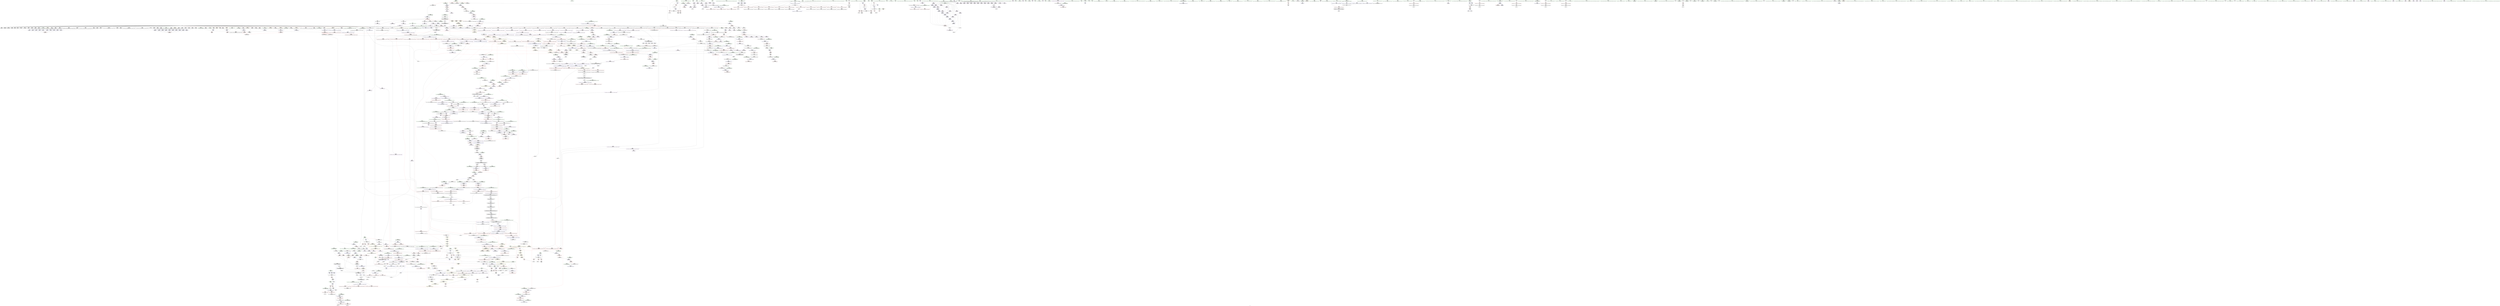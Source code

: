 digraph "SVFG" {
	label="SVFG";

	Node0x561180709390 [shape=record,color=grey,label="{NodeID: 0\nNullPtr}"];
	Node0x561180709390 -> Node0x561180a627e0[style=solid];
	Node0x561180709390 -> Node0x561180a628e0[style=solid];
	Node0x561180709390 -> Node0x561180a629b0[style=solid];
	Node0x561180709390 -> Node0x561180a62a80[style=solid];
	Node0x561180709390 -> Node0x561180a62b50[style=solid];
	Node0x561180709390 -> Node0x561180a62c20[style=solid];
	Node0x561180709390 -> Node0x561180a62cf0[style=solid];
	Node0x561180709390 -> Node0x561180a62dc0[style=solid];
	Node0x561180709390 -> Node0x561180a62e90[style=solid];
	Node0x561180709390 -> Node0x561180a62f60[style=solid];
	Node0x561180709390 -> Node0x561180a63030[style=solid];
	Node0x561180709390 -> Node0x561180a63100[style=solid];
	Node0x561180709390 -> Node0x561180a631d0[style=solid];
	Node0x561180709390 -> Node0x561180a632a0[style=solid];
	Node0x561180709390 -> Node0x561180a63370[style=solid];
	Node0x561180709390 -> Node0x561180a63440[style=solid];
	Node0x561180709390 -> Node0x561180a63510[style=solid];
	Node0x561180709390 -> Node0x561180a635e0[style=solid];
	Node0x561180709390 -> Node0x561180a636b0[style=solid];
	Node0x561180709390 -> Node0x561180a63780[style=solid];
	Node0x561180709390 -> Node0x561180a63850[style=solid];
	Node0x561180709390 -> Node0x561180a63920[style=solid];
	Node0x561180709390 -> Node0x561180a639f0[style=solid];
	Node0x561180709390 -> Node0x561180a63ac0[style=solid];
	Node0x561180709390 -> Node0x561180a63b90[style=solid];
	Node0x561180709390 -> Node0x561180a63c60[style=solid];
	Node0x561180709390 -> Node0x561180a63d30[style=solid];
	Node0x561180709390 -> Node0x561180a63e00[style=solid];
	Node0x561180709390 -> Node0x561180a63ed0[style=solid];
	Node0x561180709390 -> Node0x561180a63fa0[style=solid];
	Node0x561180709390 -> Node0x561180a64070[style=solid];
	Node0x561180709390 -> Node0x561180a64140[style=solid];
	Node0x561180709390 -> Node0x561180a64210[style=solid];
	Node0x561180709390 -> Node0x561180a642e0[style=solid];
	Node0x561180709390 -> Node0x561180a643b0[style=solid];
	Node0x561180709390 -> Node0x561180a64480[style=solid];
	Node0x561180709390 -> Node0x561180a64550[style=solid];
	Node0x561180709390 -> Node0x561180a64620[style=solid];
	Node0x561180709390 -> Node0x561180a646f0[style=solid];
	Node0x561180709390 -> Node0x561180a647c0[style=solid];
	Node0x561180709390 -> Node0x561180a64890[style=solid];
	Node0x561180709390 -> Node0x561180a64960[style=solid];
	Node0x561180709390 -> Node0x561180a64a30[style=solid];
	Node0x561180709390 -> Node0x561180a64b00[style=solid];
	Node0x561180709390 -> Node0x561180a64bd0[style=solid];
	Node0x561180709390 -> Node0x561180a64ca0[style=solid];
	Node0x561180709390 -> Node0x561180a64d70[style=solid];
	Node0x561180709390 -> Node0x561180a64e40[style=solid];
	Node0x561180709390 -> Node0x561180a64f10[style=solid];
	Node0x561180709390 -> Node0x561180a64fe0[style=solid];
	Node0x561180709390 -> Node0x561180a650b0[style=solid];
	Node0x561180709390 -> Node0x561180a65180[style=solid];
	Node0x561180709390 -> Node0x561180a65250[style=solid];
	Node0x561180709390 -> Node0x561180a65320[style=solid];
	Node0x561180709390 -> Node0x561180a653f0[style=solid];
	Node0x561180709390 -> Node0x561180a654c0[style=solid];
	Node0x561180709390 -> Node0x561180a8edb0[style=solid];
	Node0x561180709390 -> Node0x561180a933c0[style=solid];
	Node0x561180709390 -> Node0x561180a93490[style=solid];
	Node0x561180709390 -> Node0x561180a93560[style=solid];
	Node0x561180709390 -> Node0x561180a95370[style=solid];
	Node0x561180709390 -> Node0x5611802eb220[style=solid];
	Node0x561180709390 -> Node0x561180ac5620[style=solid];
	Node0x561180709390 -> Node0x561180ac5c20[style=solid];
	Node0x561180709390:s64 -> Node0x561180b98a00[style=solid,color=red];
	Node0x561180a66a40 [shape=record,color=red,label="{NodeID: 775\n848\<--794\n\<--res\n_Z5solvev\n}"];
	Node0x561180a66a40 -> Node0x561180a5b900[style=solid];
	Node0x561180a5d160 [shape=record,color=black,label="{NodeID: 443\n1343\<--1221\n\<--this1\n_ZNSt6vectorIiSaIiEE17_M_realloc_insertIJRKiEEEvN9__gnu_cxx17__normal_iteratorIPiS1_EEDpOT_\n}"];
	Node0x561180a5d160 -> Node0x561180a76d00[style=solid];
	Node0x561180a5d160 -> Node0x561180a76dd0[style=solid];
	Node0x561180a507a0 [shape=record,color=green,label="{NodeID: 111\n734\<--735\nthis.addr\<--this.addr_field_insensitive\n_ZNSt6vectorIiSaIiEEixEm\n}"];
	Node0x561180a507a0 -> Node0x561180a7d9e0[style=solid];
	Node0x561180a507a0 -> Node0x561180a926c0[style=solid];
	Node0x561180a6c470 [shape=record,color=red,label="{NodeID: 886\n1656\<--1653\n\<--__a.addr\n_ZNSt16allocator_traitsISaIiEE8max_sizeERKS0_\n}"];
	Node0x561180a6c470 -> Node0x561180a6eb70[style=solid];
	Node0x561180a72ee0 [shape=record,color=purple,label="{NodeID: 554\n461\<--46\narrayidx34\<--bad\n_Z9can_matchRKNSt7__cxx1112basic_stringIcSt11char_traitsIcESaIcEEES6_\n}"];
	Node0x561180a72ee0 -> Node0x561180a91000[style=solid];
	Node0x561180b983e0 [shape=record,color=black,label="{NodeID: 2436\n1073 = PHI(1016, 1320, 1342, )\n1st arg _ZNSt12_Vector_baseIiSaIiEE13_M_deallocateEPim }"];
	Node0x561180b983e0 -> Node0x561180a94190[style=solid];
	Node0x561180a556c0 [shape=record,color=green,label="{NodeID: 222\n1552\<--1553\n__result.addr\<--__result.addr_field_insensitive\n_ZSt34__uninitialized_move_if_noexcept_aIPiS0_SaIiEET0_T_S3_S2_RT1_\n}"];
	Node0x561180a556c0 -> Node0x561180a6b840[style=solid];
	Node0x561180a556c0 -> Node0x561180a96b00[style=solid];
	Node0x561180a91820 [shape=record,color=blue,label="{NodeID: 997\n537\<--563\nexn.slot\<--\n_Z8get_nextv\n}"];
	Node0x561180a91820 -> Node0x561180a7c660[style=dashed];
	Node0x561180a78970 [shape=record,color=purple,label="{NodeID: 665\n1828\<--1810\ncoerce.dive3\<--agg.tmp\n_ZSt18uninitialized_copyISt13move_iteratorIPiES1_ET0_T_S4_S3_\n}"];
	Node0x561180a78970 -> Node0x561180a6d240[style=solid];
	Node0x561180ba4810 [shape=record,color=black,label="{NodeID: 2547\n1536 = PHI(1694, )\n}"];
	Node0x561180ba4810 -> Node0x5611802eb220[style=solid];
	Node0x561180a63ac0 [shape=record,color=black,label="{NodeID: 333\n251\<--3\n\<--dummyVal\n__cxx_global_var_init.1\n}"];
	Node0x561180a63ac0 -> Node0x561180a903d0[style=solid];
	Node0x561180a97250 [shape=record,color=blue,label="{NodeID: 1108\n1633\<--1628\n__b.addr\<--__b\n_ZSt3maxImERKT_S2_S2_\n}"];
	Node0x561180a97250 -> Node0x561180a6c130[style=dashed];
	Node0x561180a97250 -> Node0x561180a6c200[style=dashed];
	Node0x561180742e10 [shape=record,color=green,label="{NodeID: 1\n7\<--1\n__dso_handle\<--dummyObj\nGlob }"];
	Node0x561180a66b10 [shape=record,color=red,label="{NodeID: 776\n838\<--796\n\<--i7\n_Z5solvev\n}"];
	Node0x561180a66b10 -> Node0x561180ac4a20[style=solid];
	Node0x561180a5d230 [shape=record,color=black,label="{NodeID: 444\n1347\<--1221\n\<--this1\n_ZNSt6vectorIiSaIiEE17_M_realloc_insertIJRKiEEEvN9__gnu_cxx17__normal_iteratorIPiS1_EEDpOT_\n}"];
	Node0x561180a5d230 -> Node0x561180a76ea0[style=solid];
	Node0x561180a5d230 -> Node0x561180a76f70[style=solid];
	Node0x561180a50870 [shape=record,color=green,label="{NodeID: 112\n736\<--737\n__n.addr\<--__n.addr_field_insensitive\n_ZNSt6vectorIiSaIiEEixEm\n}"];
	Node0x561180a50870 -> Node0x561180a7dab0[style=solid];
	Node0x561180a50870 -> Node0x561180a92790[style=solid];
	Node0x561180a6c540 [shape=record,color=red,label="{NodeID: 887\n1667\<--1664\nthis1\<--this.addr\n_ZNKSt12_Vector_baseIiSaIiEE19_M_get_Tp_allocatorEv\n}"];
	Node0x561180a6c540 -> Node0x561180a77ee0[style=solid];
	Node0x561180a72fb0 [shape=record,color=purple,label="{NodeID: 555\n617\<--46\narrayidx19\<--bad\n_Z8get_nextv\n}"];
	Node0x561180a72fb0 -> Node0x561180a7cf50[style=solid];
	Node0x561180b985a0 [shape=record,color=black,label="{NodeID: 2437\n1074 = PHI(1026, 1321, 1354, )\n2nd arg _ZNSt12_Vector_baseIiSaIiEE13_M_deallocateEPim }"];
	Node0x561180b985a0 -> Node0x561180a94260[style=solid];
	Node0x561180a55790 [shape=record,color=green,label="{NodeID: 223\n1554\<--1555\n__alloc.addr\<--__alloc.addr_field_insensitive\n_ZSt34__uninitialized_move_if_noexcept_aIPiS0_SaIiEET0_T_S3_S2_RT1_\n}"];
	Node0x561180a55790 -> Node0x561180a6b910[style=solid];
	Node0x561180a55790 -> Node0x561180a96bd0[style=solid];
	Node0x561180a918f0 [shape=record,color=blue,label="{NodeID: 998\n539\<--565\nehselector.slot\<--\n_Z8get_nextv\n}"];
	Node0x561180a918f0 -> Node0x561180a7c730[style=dashed];
	Node0x561180a78a40 [shape=record,color=purple,label="{NodeID: 666\n1830\<--1812\ncoerce.dive4\<--agg.tmp2\n_ZSt18uninitialized_copyISt13move_iteratorIPiES1_ET0_T_S4_S3_\n}"];
	Node0x561180a78a40 -> Node0x561180a6d310[style=solid];
	Node0x561180ba4950 [shape=record,color=black,label="{NodeID: 2548\n1565 = PHI(1784, )\n}"];
	Node0x561180ba4950 -> Node0x561180a96ca0[style=solid];
	Node0x561180a63b90 [shape=record,color=black,label="{NodeID: 334\n253\<--3\n\<--dummyVal\n__cxx_global_var_init.1\n}"];
	Node0x561180a63b90 -> Node0x561180a904a0[style=solid];
	Node0x561180a97320 [shape=record,color=blue,label="{NodeID: 1109\n1629\<--1643\nretval\<--\n_ZSt3maxImERKT_S2_S2_\n}"];
	Node0x561180a97320 -> Node0x561180b0a7c0[style=dashed];
	Node0x5611806e6520 [shape=record,color=green,label="{NodeID: 2\n21\<--1\n.str\<--dummyObj\nGlob }"];
	Node0x561180a66be0 [shape=record,color=red,label="{NodeID: 777\n841\<--796\n\<--i7\n_Z5solvev\n}"];
	Node0x561180a66be0 -> Node0x561180a5b830[style=solid];
	Node0x561180a5d300 [shape=record,color=black,label="{NodeID: 445\n1357\<--1221\n\<--this1\n_ZNSt6vectorIiSaIiEE17_M_realloc_insertIJRKiEEEvN9__gnu_cxx17__normal_iteratorIPiS1_EEDpOT_\n}"];
	Node0x561180a5d300 -> Node0x561180a77040[style=solid];
	Node0x561180a5d300 -> Node0x561180a77110[style=solid];
	Node0x561180a55c40 [shape=record,color=green,label="{NodeID: 113\n750\<--751\nthis.addr\<--this.addr_field_insensitive\n_ZNSt6vectorIiSaIiEED2Ev\n}"];
	Node0x561180a55c40 -> Node0x561180a7dc50[style=solid];
	Node0x561180a55c40 -> Node0x561180a92860[style=solid];
	Node0x561180a6c610 [shape=record,color=red,label="{NodeID: 888\n1676\<--1673\nthis1\<--this.addr\n_ZNK9__gnu_cxx13new_allocatorIiE8max_sizeEv\n}"];
	Node0x561180a73080 [shape=record,color=purple,label="{NodeID: 556\n843\<--46\narrayidx12\<--bad\n_Z5solvev\n}"];
	Node0x561180a73080 -> Node0x561180a66e50[style=solid];
	Node0x561180b98760 [shape=record,color=black,label="{NodeID: 2438\n1672 = PHI(1657, 1723, )\n0th arg _ZNK9__gnu_cxx13new_allocatorIiE8max_sizeEv }"];
	Node0x561180b98760 -> Node0x561180a97660[style=solid];
	Node0x561180a55860 [shape=record,color=green,label="{NodeID: 224\n1556\<--1557\nagg.tmp\<--agg.tmp_field_insensitive\n_ZSt34__uninitialized_move_if_noexcept_aIPiS0_SaIiEET0_T_S3_S2_RT1_\n}"];
	Node0x561180a55860 -> Node0x561180a77ad0[style=solid];
	Node0x561180a55860 -> Node0x561180a77ba0[style=solid];
	Node0x561180a919c0 [shape=record,color=blue,label="{NodeID: 999\n535\<--573\ni\<--inc\n_Z8get_nextv\n}"];
	Node0x561180a919c0 -> Node0x561180b15c20[style=dashed];
	Node0x561180a78b10 [shape=record,color=purple,label="{NodeID: 667\n2081\<--1821\noffset_0\<--\n}"];
	Node0x561180a78b10 -> Node0x561180a986a0[style=solid];
	Node0x561180ba4a90 [shape=record,color=black,label="{NodeID: 2549\n1571 = PHI(1784, )\n}"];
	Node0x561180ba4a90 -> Node0x561180a96d70[style=solid];
	Node0x561180a63c60 [shape=record,color=black,label="{NodeID: 335\n256\<--3\n\<--dummyVal\n__cxx_global_var_init.1\n}"];
	Node0x561180a973f0 [shape=record,color=blue,label="{NodeID: 1110\n1629\<--1646\nretval\<--\n_ZSt3maxImERKT_S2_S2_\n}"];
	Node0x561180a973f0 -> Node0x561180b0a7c0[style=dashed];
	Node0x56118081dfc0 [shape=record,color=green,label="{NodeID: 3\n23\<--1\n.str.2\<--dummyObj\nGlob }"];
	Node0x561180a66cb0 [shape=record,color=red,label="{NodeID: 778\n851\<--796\n\<--i7\n_Z5solvev\n}"];
	Node0x561180a66cb0 -> Node0x561180a5b9d0[style=solid];
	Node0x561180a5d3d0 [shape=record,color=black,label="{NodeID: 446\n1362\<--1221\n\<--this1\n_ZNSt6vectorIiSaIiEE17_M_realloc_insertIJRKiEEEvN9__gnu_cxx17__normal_iteratorIPiS1_EEDpOT_\n}"];
	Node0x561180a5d3d0 -> Node0x561180a771e0[style=solid];
	Node0x561180a5d3d0 -> Node0x561180a772b0[style=solid];
	Node0x561180a55cd0 [shape=record,color=green,label="{NodeID: 114\n752\<--753\nexn.slot\<--exn.slot_field_insensitive\n_ZNSt6vectorIiSaIiEED2Ev\n}"];
	Node0x561180a55cd0 -> Node0x561180a66490[style=solid];
	Node0x561180a55cd0 -> Node0x561180a92930[style=solid];
	Node0x561180b26970 [shape=record,color=yellow,style=double,label="{NodeID: 1996\n80V_1 = ENCHI(MR_80V_0)\npts\{1735 \}\nFun[_ZNSt16allocator_traitsISaIiEE9constructIiJRKiEEEvRS0_PT_DpOT0_]|{<s0>104}}"];
	Node0x561180b26970:s0 -> Node0x561180a95fa0[style=dashed,color=red];
	Node0x561180a6c6e0 [shape=record,color=red,label="{NodeID: 889\n1688\<--1682\nthis1\<--this.addr\n_ZN9__gnu_cxx17__normal_iteratorIPiSt6vectorIiSaIiEEEC2ERKS1_\n}"];
	Node0x561180a6c6e0 -> Node0x561180a77fb0[style=solid];
	Node0x561180a73150 [shape=record,color=purple,label="{NodeID: 557\n339\<--49\n\<--_Z1sB5cxx11\n__cxx_global_var_init.11\n}"];
	Node0x561180a73150 -> Node0x561180abf7a0[style=solid];
	Node0x561180b988b0 [shape=record,color=black,label="{NodeID: 2439\n1939 = PHI(1898, 1906, )\n0th arg _ZSt12__miter_baseIPiEDTcl12__miter_basecldtfp_4baseEEESt13move_iteratorIT_E }"];
	Node0x561180b988b0 -> Node0x561180a992d0[style=solid];
	Node0x561180a55930 [shape=record,color=green,label="{NodeID: 225\n1558\<--1559\nagg.tmp1\<--agg.tmp1_field_insensitive\n_ZSt34__uninitialized_move_if_noexcept_aIPiS0_SaIiEET0_T_S3_S2_RT1_\n}"];
	Node0x561180a55930 -> Node0x561180a77c70[style=solid];
	Node0x561180a55930 -> Node0x561180a77d40[style=solid];
	Node0x561180a91a90 [shape=record,color=blue,label="{NodeID: 1000\n531\<--583\nretval\<--\n_Z8get_nextv\n}"];
	Node0x561180a91a90 -> Node0x561180b17a20[style=dashed];
	Node0x561180a78be0 [shape=record,color=purple,label="{NodeID: 668\n2082\<--1822\noffset_0\<--\n}"];
	Node0x561180a78be0 -> Node0x561180a8e400[style=solid];
	Node0x561180ba4bd0 [shape=record,color=black,label="{NodeID: 2550\n1580 = PHI(1743, )\n}"];
	Node0x561180ba4bd0 -> Node0x561180a6e690[style=solid];
	Node0x561180a63d30 [shape=record,color=black,label="{NodeID: 336\n257\<--3\n\<--dummyVal\n__cxx_global_var_init.1\n}"];
	Node0x561180a63d30 -> Node0x561180a90570[style=solid];
	Node0x561180a974c0 [shape=record,color=blue,label="{NodeID: 1111\n1653\<--1652\n__a.addr\<--__a\n_ZNSt16allocator_traitsISaIiEE8max_sizeERKS0_\n}"];
	Node0x561180a974c0 -> Node0x561180a6c470[style=dashed];
	Node0x5611806e3dc0 [shape=record,color=green,label="{NodeID: 4\n25\<--1\n.str.3\<--dummyObj\nGlob }"];
	Node0x561180a66d80 [shape=record,color=red,label="{NodeID: 779\n863\<--796\n\<--i7\n_Z5solvev\n}"];
	Node0x561180a66d80 -> Node0x561180ac36a0[style=solid];
	Node0x561180a5d4a0 [shape=record,color=black,label="{NodeID: 447\n1369\<--1221\n\<--this1\n_ZNSt6vectorIiSaIiEE17_M_realloc_insertIJRKiEEEvN9__gnu_cxx17__normal_iteratorIPiS1_EEDpOT_\n}"];
	Node0x561180a5d4a0 -> Node0x561180a77380[style=solid];
	Node0x561180a5d4a0 -> Node0x561180a77450[style=solid];
	Node0x561180a55da0 [shape=record,color=green,label="{NodeID: 115\n754\<--755\nehselector.slot\<--ehselector.slot_field_insensitive\n_ZNSt6vectorIiSaIiEED2Ev\n}"];
	Node0x561180a55da0 -> Node0x561180a92a00[style=solid];
	Node0x561180a6c7b0 [shape=record,color=red,label="{NodeID: 890\n1690\<--1684\n\<--__i.addr\n_ZN9__gnu_cxx17__normal_iteratorIPiSt6vectorIiSaIiEEEC2ERKS1_\n}"];
	Node0x561180a6c7b0 -> Node0x561180a6c880[style=solid];
	Node0x561180a73220 [shape=record,color=purple,label="{NodeID: 558\n346\<--49\n\<--_Z1sB5cxx11\n__cxx_global_var_init.11\n}"];
	Node0x561180b98a00 [shape=record,color=black,label="{NodeID: 2440\n1713 = PHI(3, )\n2nd arg _ZN9__gnu_cxx13new_allocatorIiE8allocateEmPKv }"];
	Node0x561180b98a00 -> Node0x561180a97ce0[style=solid];
	Node0x561180a55a00 [shape=record,color=green,label="{NodeID: 226\n1566\<--1567\n_ZSt32__make_move_if_noexcept_iteratorIiSt13move_iteratorIPiEET0_PT_\<--_ZSt32__make_move_if_noexcept_iteratorIiSt13move_iteratorIPiEET0_PT__field_insensitive\n}"];
	Node0x561180a91b60 [shape=record,color=blue,label="{NodeID: 1001\n541\<--426\ncleanup.dest.slot\<--\n_Z8get_nextv\n}"];
	Node0x561180a91b60 -> Node0x561180b17f20[style=dashed];
	Node0x561180b098c0 [shape=record,color=black,label="{NodeID: 1776\nMR_52V_3 = PHI(MR_52V_4, MR_52V_2, )\npts\{383 \}\n}"];
	Node0x561180b098c0 -> Node0x561180a7afa0[style=dashed];
	Node0x561180b098c0 -> Node0x561180a7b070[style=dashed];
	Node0x561180b098c0 -> Node0x561180a7b140[style=dashed];
	Node0x561180b098c0 -> Node0x561180a7b210[style=dashed];
	Node0x561180b098c0 -> Node0x561180a7b2e0[style=dashed];
	Node0x561180b098c0 -> Node0x561180a7b3b0[style=dashed];
	Node0x561180b098c0 -> Node0x561180a7b480[style=dashed];
	Node0x561180b098c0 -> Node0x561180a7b550[style=dashed];
	Node0x561180b098c0 -> Node0x561180a7b620[style=dashed];
	Node0x561180b098c0 -> Node0x561180a7b6f0[style=dashed];
	Node0x561180b098c0 -> Node0x561180a7b7c0[style=dashed];
	Node0x561180b098c0 -> Node0x561180a910d0[style=dashed];
	Node0x561180a78cb0 [shape=record,color=purple,label="{NodeID: 669\n2084\<--1824\noffset_0\<--\n}"];
	Node0x561180a78cb0 -> Node0x561180a98770[style=solid];
	Node0x561180ba4d10 [shape=record,color=black,label="{NodeID: 2551\n1617 = PHI(1662, )\n|{<s0>148}}"];
	Node0x561180ba4d10:s0 -> Node0x561180b9ba40[style=solid,color=red];
	Node0x561180a63e00 [shape=record,color=black,label="{NodeID: 337\n259\<--3\n\<--dummyVal\n__cxx_global_var_init.1\n}"];
	Node0x561180a63e00 -> Node0x561180a90640[style=solid];
	Node0x561180a97590 [shape=record,color=blue,label="{NodeID: 1112\n1664\<--1663\nthis.addr\<--this\n_ZNKSt12_Vector_baseIiSaIiEE19_M_get_Tp_allocatorEv\n}"];
	Node0x561180a97590 -> Node0x561180a6c540[style=dashed];
	Node0x561180a4db80 [shape=record,color=green,label="{NodeID: 5\n27\<--1\n.str.4\<--dummyObj\nGlob }"];
	Node0x561180b1e430 [shape=record,color=yellow,style=double,label="{NodeID: 1887\n80V_1 = ENCHI(MR_80V_0)\npts\{1735 \}\nFun[_ZSt4copyISt13move_iteratorIPiES1_ET0_T_S4_S3_]|{<s0>168}}"];
	Node0x561180b1e430:s0 -> Node0x561180b28620[style=dashed,color=red];
	Node0x561180a66e50 [shape=record,color=red,label="{NodeID: 780\n844\<--843\n\<--arrayidx12\n_Z5solvev\n}"];
	Node0x561180a66e50 -> Node0x561180ac51a0[style=solid];
	Node0x561180a5d570 [shape=record,color=black,label="{NodeID: 448\n1246\<--1245\n\<--_M_impl\n_ZNSt6vectorIiSaIiEE17_M_realloc_insertIJRKiEEEvN9__gnu_cxx17__normal_iteratorIPiS1_EEDpOT_\n|{<s0>110}}"];
	Node0x561180a5d570:s0 -> Node0x561180b9b290[style=solid,color=red];
	Node0x561180a55e70 [shape=record,color=green,label="{NodeID: 116\n768\<--769\n_ZNSt12_Vector_baseIiSaIiEE19_M_get_Tp_allocatorEv\<--_ZNSt12_Vector_baseIiSaIiEE19_M_get_Tp_allocatorEv_field_insensitive\n}"];
	Node0x561180a6c880 [shape=record,color=red,label="{NodeID: 891\n1691\<--1690\n\<--\n_ZN9__gnu_cxx17__normal_iteratorIPiSt6vectorIiSaIiEEEC2ERKS1_\n}"];
	Node0x561180a6c880 -> Node0x561180a978d0[style=solid];
	Node0x561180a732f0 [shape=record,color=purple,label="{NodeID: 559\n347\<--49\n\<--_Z1sB5cxx11\n__cxx_global_var_init.11\n}"];
	Node0x561180a732f0 -> Node0x561180ac57a0[style=solid];
	Node0x561180b98b10 [shape=record,color=black,label="{NodeID: 2441\n1506 = PHI(1221, )\n0th arg _ZNSt6vectorIiSaIiEE5beginEv }"];
	Node0x561180b98b10 -> Node0x561180a966f0[style=solid];
	Node0x561180a55b00 [shape=record,color=green,label="{NodeID: 227\n1581\<--1582\n_ZSt22__uninitialized_copy_aISt13move_iteratorIPiES1_iET0_T_S4_S3_RSaIT1_E\<--_ZSt22__uninitialized_copy_aISt13move_iteratorIPiES1_iET0_T_S4_S3_RSaIT1_E_field_insensitive\n}"];
	Node0x561180a91c30 [shape=record,color=blue,label="{NodeID: 1002\n543\<--598\nk\<--rem10\n_Z8get_nextv\n}"];
	Node0x561180a91c30 -> Node0x561180a7c800[style=dashed];
	Node0x561180a91c30 -> Node0x561180a7c8d0[style=dashed];
	Node0x561180a91c30 -> Node0x561180b18420[style=dashed];
	Node0x561180a78d80 [shape=record,color=purple,label="{NodeID: 670\n2085\<--1825\noffset_0\<--\n}"];
	Node0x561180a78d80 -> Node0x561180a8e4d0[style=solid];
	Node0x561180ba4ee0 [shape=record,color=black,label="{NodeID: 2552\n1620 = PHI(1651, )\n}"];
	Node0x561180ba4ee0 -> Node0x561180a6e9d0[style=solid];
	Node0x561180a63ed0 [shape=record,color=black,label="{NodeID: 338\n262\<--3\n\<--dummyVal\n__cxx_global_var_init.1\n}"];
	Node0x561180a97660 [shape=record,color=blue,label="{NodeID: 1113\n1673\<--1672\nthis.addr\<--this\n_ZNK9__gnu_cxx13new_allocatorIiE8max_sizeEv\n}"];
	Node0x561180a97660 -> Node0x561180a6c610[style=dashed];
	Node0x561180a4ce50 [shape=record,color=green,label="{NodeID: 6\n29\<--1\n.str.5\<--dummyObj\nGlob }"];
	Node0x561180a66f20 [shape=record,color=red,label="{NodeID: 781\n854\<--853\n\<--call16\n_Z5solvev\n}"];
	Node0x561180a66f20 -> Node0x561180abfd40[style=solid];
	Node0x561180a5d640 [shape=record,color=black,label="{NodeID: 449\n1297\<--1296\n\<--_M_impl17\n_ZNSt6vectorIiSaIiEE17_M_realloc_insertIJRKiEEEvN9__gnu_cxx17__normal_iteratorIPiS1_EEDpOT_\n|{<s0>118}}"];
	Node0x561180a5d640:s0 -> Node0x561180b945d0[style=solid,color=red];
	Node0x561180a55f40 [shape=record,color=green,label="{NodeID: 117\n771\<--772\n_ZSt8_DestroyIPiiEvT_S1_RSaIT0_E\<--_ZSt8_DestroyIPiiEvT_S1_RSaIT0_E_field_insensitive\n}"];
	Node0x561180a6c950 [shape=record,color=red,label="{NodeID: 892\n1703\<--1697\n\<--__a.addr\n_ZNSt16allocator_traitsISaIiEE8allocateERS0_m\n}"];
	Node0x561180a6c950 -> Node0x561180a6ef80[style=solid];
	Node0x561180a733c0 [shape=record,color=purple,label="{NodeID: 560\n361\<--49\n\<--_Z1sB5cxx11\n__cxx_global_array_dtor.12\n}"];
	Node0x561180b98c20 [shape=record,color=black,label="{NodeID: 2442\n942 = PHI(924, )\n0th arg _ZNSt12_Vector_baseIiSaIiEE12_Vector_implC2Ev }"];
	Node0x561180b98c20 -> Node0x561180a932f0[style=solid];
	Node0x561180a5e190 [shape=record,color=green,label="{NodeID: 228\n1586\<--1587\nthis.addr\<--this.addr_field_insensitive\n_ZNK9__gnu_cxx17__normal_iteratorIPiSt6vectorIiSaIiEEE4baseEv\n}"];
	Node0x561180a5e190 -> Node0x561180a6bb80[style=solid];
	Node0x561180a5e190 -> Node0x561180a96e40[style=solid];
	Node0x561180a91d00 [shape=record,color=blue,label="{NodeID: 1003\n545\<--42\ni11\<--\n_Z8get_nextv\n}"];
	Node0x561180a91d00 -> Node0x561180a7c9a0[style=dashed];
	Node0x561180a91d00 -> Node0x561180a7ca70[style=dashed];
	Node0x561180a91d00 -> Node0x561180a7cb40[style=dashed];
	Node0x561180a91d00 -> Node0x561180a7cc10[style=dashed];
	Node0x561180a91d00 -> Node0x561180a91f70[style=dashed];
	Node0x561180a91d00 -> Node0x561180b18920[style=dashed];
	Node0x561180b0a2c0 [shape=record,color=black,label="{NodeID: 1778\nMR_204V_3 = PHI(MR_204V_4, MR_204V_2, )\npts\{793 \}\n}"];
	Node0x561180b0a2c0 -> Node0x561180a66700[style=dashed];
	Node0x561180b0a2c0 -> Node0x561180a667d0[style=dashed];
	Node0x561180b0a2c0 -> Node0x561180a668a0[style=dashed];
	Node0x561180b0a2c0 -> Node0x561180a92ba0[style=dashed];
	Node0x561180a78e50 [shape=record,color=purple,label="{NodeID: 671\n1855\<--1845\ncoerce.dive\<--__first\n_ZNSt20__uninitialized_copyILb1EE13__uninit_copyISt13move_iteratorIPiES3_EET0_T_S6_S5_\n}"];
	Node0x561180a78e50 -> Node0x561180a98840[style=solid];
	Node0x561180ba4ff0 [shape=record,color=black,label="{NodeID: 2553\n1832 = PHI(1841, )\n}"];
	Node0x561180ba4ff0 -> Node0x561180a6fae0[style=solid];
	Node0x561180a63fa0 [shape=record,color=black,label="{NodeID: 339\n263\<--3\n\<--dummyVal\n__cxx_global_var_init.1\n}"];
	Node0x561180a63fa0 -> Node0x561180a90710[style=solid];
	Node0x561180a97730 [shape=record,color=blue,label="{NodeID: 1114\n1682\<--1680\nthis.addr\<--this\n_ZN9__gnu_cxx17__normal_iteratorIPiSt6vectorIiSaIiEEEC2ERKS1_\n}"];
	Node0x561180a97730 -> Node0x561180a6c6e0[style=dashed];
	Node0x561180a4d190 [shape=record,color=green,label="{NodeID: 7\n31\<--1\n.str.6\<--dummyObj\nGlob }"];
	Node0x561180a66ff0 [shape=record,color=red,label="{NodeID: 782\n904\<--888\n\<--t\nmain\n}"];
	Node0x561180a66ff0 -> Node0x561180ac6520[style=solid];
	Node0x561180a5d710 [shape=record,color=black,label="{NodeID: 450\n1351\<--1346\nsub.ptr.lhs.cast\<--\n_ZNSt6vectorIiSaIiEE17_M_realloc_insertIJRKiEEEvN9__gnu_cxx17__normal_iteratorIPiS1_EEDpOT_\n}"];
	Node0x561180a5d710 -> Node0x561180ac2da0[style=solid];
	Node0x561180a56040 [shape=record,color=green,label="{NodeID: 118\n775\<--776\n_ZNSt12_Vector_baseIiSaIiEED2Ev\<--_ZNSt12_Vector_baseIiSaIiEED2Ev_field_insensitive\n}"];
	Node0x561180b26d20 [shape=record,color=yellow,style=double,label="{NodeID: 2000\n165V_1 = ENCHI(MR_165V_0)\npts\{5340000 5340001 \}\nFun[_ZNKSt6vectorIiSaIiEE12_M_check_lenEmPKc]|{<s0>131|<s1>131|<s2>133|<s3>133|<s4>134|<s5>134|<s6>136|<s7>136}}"];
	Node0x561180b26d20:s0 -> Node0x561180b03830[style=dashed,color=red];
	Node0x561180b26d20:s1 -> Node0x561180b03910[style=dashed,color=red];
	Node0x561180b26d20:s2 -> Node0x561180b03830[style=dashed,color=red];
	Node0x561180b26d20:s3 -> Node0x561180b03910[style=dashed,color=red];
	Node0x561180b26d20:s4 -> Node0x561180b03830[style=dashed,color=red];
	Node0x561180b26d20:s5 -> Node0x561180b03910[style=dashed,color=red];
	Node0x561180b26d20:s6 -> Node0x561180b03830[style=dashed,color=red];
	Node0x561180b26d20:s7 -> Node0x561180b03910[style=dashed,color=red];
	Node0x561180a6ca20 [shape=record,color=red,label="{NodeID: 893\n1705\<--1699\n\<--__n.addr\n_ZNSt16allocator_traitsISaIiEE8allocateERS0_m\n|{<s0>150}}"];
	Node0x561180a6ca20:s0 -> Node0x561180b97ed0[style=solid,color=red];
	Node0x561180a73490 [shape=record,color=purple,label="{NodeID: 561\n362\<--49\n\<--_Z1sB5cxx11\n__cxx_global_array_dtor.12\n}"];
	Node0x561180a73490 -> Node0x561180abf200[style=solid];
	Node0x561180b98d30 [shape=record,color=black,label="{NodeID: 2443\n1005 = PHI(773, 783, )\n0th arg _ZNSt12_Vector_baseIiSaIiEED2Ev }"];
	Node0x561180b98d30 -> Node0x561180a93b10[style=solid];
	Node0x561180a5e220 [shape=record,color=green,label="{NodeID: 229\n1595\<--1596\n__a.addr\<--__a.addr_field_insensitive\n_ZNSt16allocator_traitsISaIiEE7destroyIiEEvRS0_PT_\n}"];
	Node0x561180a5e220 -> Node0x561180a6bc50[style=solid];
	Node0x561180a5e220 -> Node0x561180a96f10[style=solid];
	Node0x561180a91dd0 [shape=record,color=blue,label="{NodeID: 1004\n531\<--583\nretval\<--\n_Z8get_nextv\n}"];
	Node0x561180a91dd0 -> Node0x561180b17a20[style=dashed];
	Node0x561180b0a7c0 [shape=record,color=black,label="{NodeID: 1779\nMR_350V_3 = PHI(MR_350V_4, MR_350V_2, )\npts\{1630 \}\n}"];
	Node0x561180b0a7c0 -> Node0x561180a6bec0[style=dashed];
	Node0x561180a78f20 [shape=record,color=purple,label="{NodeID: 672\n1857\<--1847\ncoerce.dive1\<--__last\n_ZNSt20__uninitialized_copyILb1EE13__uninit_copyISt13move_iteratorIPiES3_EET0_T_S6_S5_\n}"];
	Node0x561180a78f20 -> Node0x561180a98910[style=solid];
	Node0x561180ba5100 [shape=record,color=black,label="{NodeID: 2554\n1871 = PHI(1875, )\n}"];
	Node0x561180ba5100 -> Node0x561180a6fef0[style=solid];
	Node0x561180a64070 [shape=record,color=black,label="{NodeID: 340\n265\<--3\n\<--dummyVal\n__cxx_global_var_init.1\n}"];
	Node0x561180a64070 -> Node0x561180a907e0[style=solid];
	Node0x561180a97800 [shape=record,color=blue,label="{NodeID: 1115\n1684\<--1681\n__i.addr\<--__i\n_ZN9__gnu_cxx17__normal_iteratorIPiSt6vectorIiSaIiEEEC2ERKS1_\n}"];
	Node0x561180a97800 -> Node0x561180a6c7b0[style=dashed];
	Node0x561180a4d250 [shape=record,color=green,label="{NodeID: 8\n33\<--1\n.str.7\<--dummyObj\nGlob }"];
	Node0x561180a670c0 [shape=record,color=red,label="{NodeID: 783\n903\<--890\n\<--i\nmain\n}"];
	Node0x561180a670c0 -> Node0x561180ac6520[style=solid];
	Node0x561180a5d7e0 [shape=record,color=black,label="{NodeID: 451\n1352\<--1350\nsub.ptr.rhs.cast\<--\n_ZNSt6vectorIiSaIiEE17_M_realloc_insertIJRKiEEEvN9__gnu_cxx17__normal_iteratorIPiS1_EEDpOT_\n}"];
	Node0x561180a5d7e0 -> Node0x561180ac2da0[style=solid];
	Node0x561180a56140 [shape=record,color=green,label="{NodeID: 119\n789\<--790\n_Z5solvev\<--_Z5solvev_field_insensitive\n}"];
	Node0x561180a6caf0 [shape=record,color=red,label="{NodeID: 894\n1723\<--1714\nthis1\<--this.addr\n_ZN9__gnu_cxx13new_allocatorIiE8allocateEmPKv\n|{<s0>151}}"];
	Node0x561180a6caf0:s0 -> Node0x561180b98760[style=solid,color=red];
	Node0x561180a73560 [shape=record,color=purple,label="{NodeID: 562\n367\<--49\n\<--_Z1sB5cxx11\n__cxx_global_array_dtor.12\n}"];
	Node0x561180a73560 -> Node0x561180ac5aa0[style=solid];
	Node0x561180b98f10 [shape=record,color=black,label="{NodeID: 2444\n930 = PHI(653, 786, 1043, 1380, )\n0th arg __clang_call_terminate }"];
	Node0x561180a5e2f0 [shape=record,color=green,label="{NodeID: 230\n1597\<--1598\n__p.addr\<--__p.addr_field_insensitive\n_ZNSt16allocator_traitsISaIiEE7destroyIiEEvRS0_PT_\n}"];
	Node0x561180a5e2f0 -> Node0x561180a6bd20[style=solid];
	Node0x561180a5e2f0 -> Node0x561180a96fe0[style=solid];
	Node0x561180a91ea0 [shape=record,color=blue,label="{NodeID: 1005\n541\<--426\ncleanup.dest.slot\<--\n_Z8get_nextv\n}"];
	Node0x561180a91ea0 -> Node0x561180b17f20[style=dashed];
	Node0x561180a78ff0 [shape=record,color=purple,label="{NodeID: 673\n1867\<--1851\ncoerce.dive3\<--agg.tmp\n_ZNSt20__uninitialized_copyILb1EE13__uninit_copyISt13move_iteratorIPiES3_EET0_T_S6_S5_\n}"];
	Node0x561180a78ff0 -> Node0x561180a6d4b0[style=solid];
	Node0x561180ba5210 [shape=record,color=black,label="{NodeID: 2555\n1899 = PHI(1938, )\n|{<s0>168}}"];
	Node0x561180ba5210:s0 -> Node0x561180b9c200[style=solid,color=red];
	Node0x561180a64140 [shape=record,color=black,label="{NodeID: 341\n304\<--3\nlpad.val\<--dummyVal\n__cxx_global_var_init.1\n}"];
	Node0x561180a978d0 [shape=record,color=blue,label="{NodeID: 1116\n1689\<--1691\n_M_current\<--\n_ZN9__gnu_cxx17__normal_iteratorIPiSt6vectorIiSaIiEEEC2ERKS1_\n|{<s0>128|<s1>141}}"];
	Node0x561180a978d0:s0 -> Node0x561180b3de00[style=dashed,color=blue];
	Node0x561180a978d0:s1 -> Node0x561180b3ff00[style=dashed,color=blue];
	Node0x561180a4d310 [shape=record,color=green,label="{NodeID: 9\n35\<--1\n.str.8\<--dummyObj\nGlob }"];
	Node0x561180a67190 [shape=record,color=red,label="{NodeID: 784\n909\<--890\n\<--i\nmain\n}"];
	Node0x561180a67190 -> Node0x561180ac3520[style=solid];
	Node0x561180a5d8b0 [shape=record,color=black,label="{NodeID: 452\n1393\<--1392\n\<--this1\n_ZNSt6vectorIiSaIiEE3endEv\n}"];
	Node0x561180a5d8b0 -> Node0x561180a775f0[style=solid];
	Node0x561180a5d8b0 -> Node0x561180a776c0[style=solid];
	Node0x561180a56240 [shape=record,color=green,label="{NodeID: 120\n792\<--793\ni\<--i_field_insensitive\n_Z5solvev\n}"];
	Node0x561180a56240 -> Node0x561180a66700[style=solid];
	Node0x561180a56240 -> Node0x561180a667d0[style=solid];
	Node0x561180a56240 -> Node0x561180a668a0[style=solid];
	Node0x561180a56240 -> Node0x561180a92ad0[style=solid];
	Node0x561180a56240 -> Node0x561180a92ba0[style=solid];
	Node0x561180a6cbc0 [shape=record,color=red,label="{NodeID: 895\n1724\<--1716\n\<--__n.addr\n_ZN9__gnu_cxx13new_allocatorIiE8allocateEmPKv\n}"];
	Node0x561180a6cbc0 -> Node0x561180ac5020[style=solid];
	Node0x561180a73630 [shape=record,color=purple,label="{NodeID: 563\n500\<--49\narrayidx\<--_Z1sB5cxx11\n_Z8is_validi\n|{<s0>55}}"];
	Node0x561180a73630:s0 -> Node0x561180b99450[style=solid,color=red];
	Node0x561180b99230 [shape=record,color=black,label="{NodeID: 2445\n1062 = PHI(1055, )\n0th arg _ZNSt12_Destroy_auxILb1EE9__destroyIPiEEvT_S3_ }"];
	Node0x561180b99230 -> Node0x561180a93f20[style=solid];
	Node0x561180a5e3c0 [shape=record,color=green,label="{NodeID: 231\n1605\<--1606\n_ZN9__gnu_cxx13new_allocatorIiE7destroyIiEEvPT_\<--_ZN9__gnu_cxx13new_allocatorIiE7destroyIiEEvPT__field_insensitive\n}"];
	Node0x561180a91f70 [shape=record,color=blue,label="{NodeID: 1006\n545\<--626\ni11\<--inc24\n_Z8get_nextv\n}"];
	Node0x561180a91f70 -> Node0x561180a7c9a0[style=dashed];
	Node0x561180a91f70 -> Node0x561180a7ca70[style=dashed];
	Node0x561180a91f70 -> Node0x561180a7cb40[style=dashed];
	Node0x561180a91f70 -> Node0x561180a7cc10[style=dashed];
	Node0x561180a91f70 -> Node0x561180a91f70[style=dashed];
	Node0x561180a91f70 -> Node0x561180b18920[style=dashed];
	Node0x561180a790c0 [shape=record,color=purple,label="{NodeID: 674\n1869\<--1853\ncoerce.dive4\<--agg.tmp2\n_ZNSt20__uninitialized_copyILb1EE13__uninit_copyISt13move_iteratorIPiES3_EET0_T_S6_S5_\n}"];
	Node0x561180a790c0 -> Node0x561180a6d580[style=solid];
	Node0x561180ba53e0 [shape=record,color=black,label="{NodeID: 2556\n1907 = PHI(1938, )\n|{<s0>168}}"];
	Node0x561180ba53e0:s0 -> Node0x561180b9c340[style=solid,color=red];
	Node0x561180a64210 [shape=record,color=black,label="{NodeID: 342\n305\<--3\nlpad.val38\<--dummyVal\n__cxx_global_var_init.1\n}"];
	Node0x561180a979a0 [shape=record,color=blue,label="{NodeID: 1117\n1697\<--1695\n__a.addr\<--__a\n_ZNSt16allocator_traitsISaIiEE8allocateERS0_m\n}"];
	Node0x561180a979a0 -> Node0x561180a6c950[style=dashed];
	Node0x561180a4dcb0 [shape=record,color=green,label="{NodeID: 10\n37\<--1\n.str.9\<--dummyObj\nGlob }"];
	Node0x561180a67260 [shape=record,color=red,label="{NodeID: 785\n923\<--920\nthis1\<--this.addr\n_ZNSt12_Vector_baseIiSaIiEEC2Ev\n}"];
	Node0x561180a67260 -> Node0x561180a75570[style=solid];
	Node0x561180a5d980 [shape=record,color=black,label="{NodeID: 453\n1385\<--1400\n_ZNSt6vectorIiSaIiEE3endEv_ret\<--\n_ZNSt6vectorIiSaIiEE3endEv\n|{<s0>69}}"];
	Node0x561180a5d980:s0 -> Node0x561180ba1c60[style=solid,color=blue];
	Node0x561180a56310 [shape=record,color=green,label="{NodeID: 121\n794\<--795\nres\<--res_field_insensitive\n_Z5solvev\n}"];
	Node0x561180a56310 -> Node0x561180a66970[style=solid];
	Node0x561180a56310 -> Node0x561180a66a40[style=solid];
	Node0x561180a56310 -> Node0x561180a92d40[style=solid];
	Node0x561180a6cc90 [shape=record,color=red,label="{NodeID: 896\n1732\<--1716\n\<--__n.addr\n_ZN9__gnu_cxx13new_allocatorIiE8allocateEmPKv\n}"];
	Node0x561180a6cc90 -> Node0x561180ac2c20[style=solid];
	Node0x561180a73700 [shape=record,color=purple,label="{NodeID: 564\n810\<--49\narrayidx\<--_Z1sB5cxx11\n_Z5solvev\n}"];
	Node0x561180b99340 [shape=record,color=black,label="{NodeID: 2446\n1063 = PHI(1056, )\n1st arg _ZNSt12_Destroy_auxILb1EE9__destroyIPiEEvT_S3_ }"];
	Node0x561180b99340 -> Node0x561180a93ff0[style=solid];
	Node0x561180a5e4c0 [shape=record,color=green,label="{NodeID: 232\n1612\<--1613\nthis.addr\<--this.addr_field_insensitive\n_ZNKSt6vectorIiSaIiEE8max_sizeEv\n}"];
	Node0x561180a5e4c0 -> Node0x561180a6bdf0[style=solid];
	Node0x561180a5e4c0 -> Node0x561180a970b0[style=solid];
	Node0x561180a92040 [shape=record,color=blue,label="{NodeID: 1007\n531\<--629\nretval\<--\n_Z8get_nextv\n}"];
	Node0x561180a92040 -> Node0x561180b17a20[style=dashed];
	Node0x561180a79190 [shape=record,color=purple,label="{NodeID: 675\n2087\<--1860\noffset_0\<--\n}"];
	Node0x561180a79190 -> Node0x561180a98ab0[style=solid];
	Node0x561180ba5520 [shape=record,color=black,label="{NodeID: 2557\n1982 = PHI(1967, )\n0th arg _ZNSt11__copy_moveILb1ELb1ESt26random_access_iterator_tagE8__copy_mIiEEPT_PKS3_S6_S4_ }"];
	Node0x561180ba5520 -> Node0x561180a997b0[style=solid];
	Node0x561180a642e0 [shape=record,color=black,label="{NodeID: 343\n562\<--3\n\<--dummyVal\n_Z8get_nextv\n}"];
	Node0x561180a97a70 [shape=record,color=blue,label="{NodeID: 1118\n1699\<--1696\n__n.addr\<--__n\n_ZNSt16allocator_traitsISaIiEE8allocateERS0_m\n}"];
	Node0x561180a97a70 -> Node0x561180a6ca20[style=dashed];
	Node0x561180a4dd40 [shape=record,color=green,label="{NodeID: 11\n39\<--1\n.str.10\<--dummyObj\nGlob }"];
	Node0x561180a67330 [shape=record,color=red,label="{NodeID: 786\n946\<--943\nthis1\<--this.addr\n_ZNSt12_Vector_baseIiSaIiEE12_Vector_implC2Ev\n}"];
	Node0x561180a67330 -> Node0x561180a5bc40[style=solid];
	Node0x561180a67330 -> Node0x561180a75640[style=solid];
	Node0x561180a67330 -> Node0x561180a75710[style=solid];
	Node0x561180a67330 -> Node0x561180a757e0[style=solid];
	Node0x561180a5da50 [shape=record,color=black,label="{NodeID: 454\n1417\<--1416\n\<--\n_ZN9__gnu_cxx13new_allocatorIiE9constructIiJRKiEEEvPT_DpOT0_\n}"];
	Node0x561180a5da50 -> Node0x561180a5db20[style=solid];
	Node0x561180a563e0 [shape=record,color=green,label="{NodeID: 122\n796\<--797\ni7\<--i7_field_insensitive\n_Z5solvev\n}"];
	Node0x561180a563e0 -> Node0x561180a66b10[style=solid];
	Node0x561180a563e0 -> Node0x561180a66be0[style=solid];
	Node0x561180a563e0 -> Node0x561180a66cb0[style=solid];
	Node0x561180a563e0 -> Node0x561180a66d80[style=solid];
	Node0x561180a563e0 -> Node0x561180a92e10[style=solid];
	Node0x561180a563e0 -> Node0x561180a92ee0[style=solid];
	Node0x561180b270d0 [shape=record,color=yellow,style=double,label="{NodeID: 2004\n56V_1 = ENCHI(MR_56V_0)\npts\{45 \}\nFun[_Z8is_validi]}"];
	Node0x561180b270d0 -> Node0x561180a7a440[style=dashed];
	Node0x561180a6cd60 [shape=record,color=red,label="{NodeID: 897\n1775\<--1752\n\<--__result.addr\n_ZSt22__uninitialized_copy_aISt13move_iteratorIPiES1_iET0_T_S4_S3_RSaIT1_E\n|{<s0>156}}"];
	Node0x561180a6cd60:s0 -> Node0x561180b95560[style=solid,color=red];
	Node0x561180a737d0 [shape=record,color=purple,label="{NodeID: 565\n798\<--52\n\<--.str.13\n_Z5solvev\n}"];
	Node0x561180b99450 [shape=record,color=black,label="{NodeID: 2447\n374 = PHI(500, )\n0th arg _Z9can_matchRKNSt7__cxx1112basic_stringIcSt11char_traitsIcESaIcEEES6_ }"];
	Node0x561180b99450 -> Node0x561180a90a50[style=solid];
	Node0x561180a5e590 [shape=record,color=green,label="{NodeID: 233\n1618\<--1619\n_ZNKSt12_Vector_baseIiSaIiEE19_M_get_Tp_allocatorEv\<--_ZNKSt12_Vector_baseIiSaIiEE19_M_get_Tp_allocatorEv_field_insensitive\n}"];
	Node0x561180a92110 [shape=record,color=blue,label="{NodeID: 1008\n541\<--426\ncleanup.dest.slot\<--\n_Z8get_nextv\n}"];
	Node0x561180a92110 -> Node0x561180b17f20[style=dashed];
	Node0x561180a79260 [shape=record,color=purple,label="{NodeID: 676\n2088\<--1861\noffset_0\<--\n}"];
	Node0x561180a79260 -> Node0x561180a8e5a0[style=solid];
	Node0x561180ba5630 [shape=record,color=black,label="{NodeID: 2558\n1983 = PHI(1968, )\n1st arg _ZNSt11__copy_moveILb1ELb1ESt26random_access_iterator_tagE8__copy_mIiEEPT_PKS3_S6_S4_ }"];
	Node0x561180ba5630 -> Node0x561180a99880[style=solid];
	Node0x561180a643b0 [shape=record,color=black,label="{NodeID: 344\n563\<--3\n\<--dummyVal\n_Z8get_nextv\n}"];
	Node0x561180a643b0 -> Node0x561180a91820[style=solid];
	Node0x561180a97b40 [shape=record,color=blue,label="{NodeID: 1119\n1714\<--1711\nthis.addr\<--this\n_ZN9__gnu_cxx13new_allocatorIiE8allocateEmPKv\n}"];
	Node0x561180a97b40 -> Node0x561180a6caf0[style=dashed];
	Node0x561180a4ddd0 [shape=record,color=green,label="{NodeID: 12\n42\<--1\n\<--dummyObj\nCan only get source location for instruction, argument, global var or function.}"];
	Node0x561180a67400 [shape=record,color=red,label="{NodeID: 787\n963\<--960\nthis1\<--this.addr\n_ZNSaIiEC2Ev\n}"];
	Node0x561180a67400 -> Node0x561180a5bd10[style=solid];
	Node0x561180a5db20 [shape=record,color=black,label="{NodeID: 455\n1418\<--1417\n\<--\n_ZN9__gnu_cxx13new_allocatorIiE9constructIiJRKiEEEvPT_DpOT0_\n}"];
	Node0x561180a5db20 -> Node0x561180a95fa0[style=solid];
	Node0x561180a564b0 [shape=record,color=green,label="{NodeID: 123\n800\<--801\nscanf\<--scanf_field_insensitive\n}"];
	Node0x561180a6ce30 [shape=record,color=red,label="{NodeID: 898\n1777\<--1776\n\<--coerce.dive3\n_ZSt22__uninitialized_copy_aISt13move_iteratorIPiES1_iET0_T_S4_S3_RSaIT1_E\n|{<s0>156}}"];
	Node0x561180a6ce30:s0 -> Node0x561180b95340[style=solid,color=red];
	Node0x561180a738a0 [shape=record,color=purple,label="{NodeID: 566\n899\<--52\n\<--.str.13\nmain\n}"];
	Node0x561180b99560 [shape=record,color=black,label="{NodeID: 2448\n375 = PHI(503, )\n1st arg _Z9can_matchRKNSt7__cxx1112basic_stringIcSt11char_traitsIcESaIcEEES6_ }"];
	Node0x561180b99560 -> Node0x561180a90b20[style=solid];
	Node0x561180a5e690 [shape=record,color=green,label="{NodeID: 234\n1621\<--1622\n_ZNSt16allocator_traitsISaIiEE8max_sizeERKS0_\<--_ZNSt16allocator_traitsISaIiEE8max_sizeERKS0__field_insensitive\n}"];
	Node0x561180a921e0 [shape=record,color=blue,label="{NodeID: 1009\n643\<--642\nthis.addr\<--this\n_ZNSt6vectorIiSaIiEEC2Ev\n}"];
	Node0x561180a921e0 -> Node0x561180a7d020[style=dashed];
	Node0x561180a79330 [shape=record,color=purple,label="{NodeID: 677\n2090\<--1863\noffset_0\<--\n}"];
	Node0x561180a79330 -> Node0x561180a98b80[style=solid];
	Node0x561180ba5740 [shape=record,color=black,label="{NodeID: 2559\n1984 = PHI(1969, )\n2nd arg _ZNSt11__copy_moveILb1ELb1ESt26random_access_iterator_tagE8__copy_mIiEEPT_PKS3_S6_S4_ }"];
	Node0x561180ba5740 -> Node0x561180a99950[style=solid];
	Node0x561180a64480 [shape=record,color=black,label="{NodeID: 345\n565\<--3\n\<--dummyVal\n_Z8get_nextv\n}"];
	Node0x561180a64480 -> Node0x561180a918f0[style=solid];
	Node0x561180a97c10 [shape=record,color=blue,label="{NodeID: 1120\n1716\<--1712\n__n.addr\<--__n\n_ZN9__gnu_cxx13new_allocatorIiE8allocateEmPKv\n}"];
	Node0x561180a97c10 -> Node0x561180a6cbc0[style=dashed];
	Node0x561180a97c10 -> Node0x561180a6cc90[style=dashed];
	Node0x561180a4ded0 [shape=record,color=green,label="{NodeID: 13\n52\<--1\n.str.13\<--dummyObj\nGlob }"];
	Node0x561180a674d0 [shape=record,color=red,label="{NodeID: 788\n974\<--971\nthis1\<--this.addr\n_ZN9__gnu_cxx13new_allocatorIiEC2Ev\n}"];
	Node0x561180a5dbf0 [shape=record,color=black,label="{NodeID: 456\n1424\<--1429\n_ZSt7forwardIRKiEOT_RNSt16remove_referenceIS2_E4typeE_ret\<--\n_ZSt7forwardIRKiEOT_RNSt16remove_referenceIS2_E4typeE\n|{<s0>103|<s1>109|<s2>129}}"];
	Node0x561180a5dbf0:s0 -> Node0x561180ba2820[style=solid,color=blue];
	Node0x561180a5dbf0:s1 -> Node0x561180ba2f50[style=solid,color=blue];
	Node0x561180a5dbf0:s2 -> Node0x561180ba06d0[style=solid,color=blue];
	Node0x561180a565b0 [shape=record,color=green,label="{NodeID: 124\n812\<--813\n_ZStrsIcSt11char_traitsIcESaIcEERSt13basic_istreamIT_T0_ES7_RNSt7__cxx1112basic_stringIS4_S5_T1_EE\<--_ZStrsIcSt11char_traitsIcESaIcEERSt13basic_istreamIT_T0_ES7_RNSt7__cxx1112basic_stringIS4_S5_T1_EE_field_insensitive\n}"];
	Node0x561180a6cf00 [shape=record,color=red,label="{NodeID: 899\n1779\<--1778\n\<--coerce.dive4\n_ZSt22__uninitialized_copy_aISt13move_iteratorIPiES1_iET0_T_S4_S3_RSaIT1_E\n|{<s0>156}}"];
	Node0x561180a6cf00:s0 -> Node0x561180b95450[style=solid,color=red];
	Node0x561180a73970 [shape=record,color=purple,label="{NodeID: 567\n822\<--55\n\<--.str.14\n_Z5solvev\n}"];
	Node0x561180b99670 [shape=record,color=black,label="{NodeID: 2449\n712 = PHI(533, 1448, 1448, 1448, 1448, )\n0th arg _ZNKSt6vectorIiSaIiEE4sizeEv }"];
	Node0x561180b99670 -> Node0x561180a925f0[style=solid];
	Node0x561180a5e790 [shape=record,color=green,label="{NodeID: 235\n1629\<--1630\nretval\<--retval_field_insensitive\n_ZSt3maxImERKT_S2_S2_\n}"];
	Node0x561180a5e790 -> Node0x561180a6bec0[style=solid];
	Node0x561180a5e790 -> Node0x561180a97320[style=solid];
	Node0x561180a5e790 -> Node0x561180a973f0[style=solid];
	Node0x561180a922b0 [shape=record,color=blue,label="{NodeID: 1010\n661\<--659\nthis.addr\<--this\n_ZNSt6vectorIiSaIiEE9push_backERKi\n}"];
	Node0x561180a922b0 -> Node0x561180a7d0f0[style=dashed];
	Node0x561180a79400 [shape=record,color=purple,label="{NodeID: 678\n2091\<--1864\noffset_0\<--\n}"];
	Node0x561180a79400 -> Node0x561180a8e670[style=solid];
	Node0x561180ba5850 [shape=record,color=black,label="{NodeID: 2560\n1152 = PHI(1103, )\n0th arg _ZNSaIiED2Ev }"];
	Node0x561180ba5850 -> Node0x561180a948e0[style=solid];
	Node0x561180a64550 [shape=record,color=black,label="{NodeID: 346\n638\<--3\nlpad.val\<--dummyVal\n_Z8get_nextv\n}"];
	Node0x561180a97ce0 [shape=record,color=blue,label="{NodeID: 1121\n1718\<--1713\n.addr\<--\n_ZN9__gnu_cxx13new_allocatorIiE8allocateEmPKv\n}"];
	Node0x561180a4dfd0 [shape=record,color=green,label="{NodeID: 14\n54\<--1\n_ZSt3cin\<--dummyObj\nGlob }"];
	Node0x561180a675a0 [shape=record,color=red,label="{NodeID: 789\n989\<--980\n\<--__first.addr\n_ZSt8_DestroyIPiiEvT_S1_RSaIT0_E\n|{<s0>92}}"];
	Node0x561180a675a0:s0 -> Node0x561180b9a5a0[style=solid,color=red];
	Node0x561180a5dcc0 [shape=record,color=black,label="{NodeID: 457\n1431\<--1483\n_ZNKSt6vectorIiSaIiEE12_M_check_lenEmPKc_ret\<--cond\n_ZNKSt6vectorIiSaIiEE12_M_check_lenEmPKc\n|{<s0>105}}"];
	Node0x561180a5dcc0:s0 -> Node0x561180ba2ae0[style=solid,color=blue];
	Node0x561180a566b0 [shape=record,color=green,label="{NodeID: 125\n824\<--825\nprintf\<--printf_field_insensitive\n}"];
	Node0x561180a6cfd0 [shape=record,color=red,label="{NodeID: 900\n1791\<--1788\n\<--__i.addr\n_ZSt32__make_move_if_noexcept_iteratorIiSt13move_iteratorIPiEET0_PT_\n|{<s0>157}}"];
	Node0x561180a6cfd0:s0 -> Node0x561180b97cb0[style=solid,color=red];
	Node0x561180a73a40 [shape=record,color=purple,label="{NodeID: 568\n831\<--57\n\<--.str.15\n_Z5solvev\n}"];
	Node0x561180b99a00 [shape=record,color=black,label="{NodeID: 2450\n732 = PHI(533, 533, )\n0th arg _ZNSt6vectorIiSaIiEEixEm }"];
	Node0x561180b99a00 -> Node0x561180a926c0[style=solid];
	Node0x561180a5e860 [shape=record,color=green,label="{NodeID: 236\n1631\<--1632\n__a.addr\<--__a.addr_field_insensitive\n_ZSt3maxImERKT_S2_S2_\n}"];
	Node0x561180a5e860 -> Node0x561180a6bf90[style=solid];
	Node0x561180a5e860 -> Node0x561180a6c060[style=solid];
	Node0x561180a5e860 -> Node0x561180a97180[style=solid];
	Node0x561180a92380 [shape=record,color=blue,label="{NodeID: 1011\n663\<--660\n__x.addr\<--__x\n_ZNSt6vectorIiSaIiEE9push_backERKi\n}"];
	Node0x561180a92380 -> Node0x561180a7d1c0[style=dashed];
	Node0x561180a92380 -> Node0x561180a7d290[style=dashed];
	Node0x561180a794d0 [shape=record,color=purple,label="{NodeID: 679\n1889\<--1879\ncoerce.dive\<--__first\n_ZSt4copyISt13move_iteratorIPiES1_ET0_T_S4_S3_\n}"];
	Node0x561180a794d0 -> Node0x561180a98c50[style=solid];
	Node0x561180a64620 [shape=record,color=black,label="{NodeID: 347\n639\<--3\nlpad.val26\<--dummyVal\n_Z8get_nextv\n}"];
	Node0x561180a97db0 [shape=record,color=blue,label="{NodeID: 1122\n1760\<--1744\ncoerce.dive\<--__first.coerce\n_ZSt22__uninitialized_copy_aISt13move_iteratorIPiES1_iET0_T_S4_S3_RSaIT1_E\n}"];
	Node0x561180a97db0 -> Node0x561180a8e260[style=dashed];
	Node0x561180a4e0d0 [shape=record,color=green,label="{NodeID: 15\n55\<--1\n.str.14\<--dummyObj\nGlob }"];
	Node0x561180b1edb0 [shape=record,color=yellow,style=double,label="{NodeID: 1897\n89V_1 = ENCHI(MR_89V_0)\npts\{5340000 5340001 5340002 \}\nFun[_ZNSt6vectorIiSaIiEEC2Ev]|{<s0>66}}"];
	Node0x561180b1edb0:s0 -> Node0x561180b29350[style=dashed,color=red];
	Node0x561180a67670 [shape=record,color=red,label="{NodeID: 790\n990\<--982\n\<--__last.addr\n_ZSt8_DestroyIPiiEvT_S1_RSaIT0_E\n|{<s0>92}}"];
	Node0x561180a67670:s0 -> Node0x561180b9a6b0[style=solid,color=red];
	Node0x561180a5dd90 [shape=record,color=black,label="{NodeID: 458\n1500\<--1496\nsub.ptr.lhs.cast\<--\n_ZN9__gnu_cxxmiIPiSt6vectorIiSaIiEEEENS_17__normal_iteratorIT_T0_E15difference_typeERKS8_SB_\n}"];
	Node0x561180a5dd90 -> Node0x561180ac1720[style=solid];
	Node0x561180a567b0 [shape=record,color=green,label="{NodeID: 126\n833\<--834\nputs\<--puts_field_insensitive\n}"];
	Node0x561180a6d0a0 [shape=record,color=red,label="{NodeID: 901\n1796\<--1795\n\<--coerce.dive\n_ZSt32__make_move_if_noexcept_iteratorIiSt13move_iteratorIPiEET0_PT_\n}"];
	Node0x561180a6d0a0 -> Node0x561180a6f6d0[style=solid];
	Node0x561180a73b10 [shape=record,color=purple,label="{NodeID: 569\n894\<--59\n\<--.str.16\nmain\n}"];
	Node0x561180b99b50 [shape=record,color=black,label="{NodeID: 2451\n733 = PHI(587, 587, )\n1st arg _ZNSt6vectorIiSaIiEEixEm }"];
	Node0x561180b99b50 -> Node0x561180a92790[style=solid];
	Node0x561180a5e930 [shape=record,color=green,label="{NodeID: 237\n1633\<--1634\n__b.addr\<--__b.addr_field_insensitive\n_ZSt3maxImERKT_S2_S2_\n}"];
	Node0x561180a5e930 -> Node0x561180a6c130[style=solid];
	Node0x561180a5e930 -> Node0x561180a6c200[style=solid];
	Node0x561180a5e930 -> Node0x561180a97250[style=solid];
	Node0x561180a92450 [shape=record,color=blue,label="{NodeID: 1012\n693\<--695\n_M_finish7\<--incdec.ptr\n_ZNSt6vectorIiSaIiEE9push_backERKi\n}"];
	Node0x561180a92450 -> Node0x561180b01eb0[style=dashed];
	Node0x561180b0cfc0 [shape=record,color=black,label="{NodeID: 1787\nMR_80V_3 = PHI(MR_80V_2, MR_80V_1, )\npts\{1735 \}\n|{<s0>175}}"];
	Node0x561180b0cfc0:s0 -> Node0x561180b40740[style=dashed,color=blue];
	Node0x561180a795a0 [shape=record,color=purple,label="{NodeID: 680\n1891\<--1881\ncoerce.dive1\<--__last\n_ZSt4copyISt13move_iteratorIPiES1_ET0_T_S4_S3_\n}"];
	Node0x561180a795a0 -> Node0x561180a98d20[style=solid];
	Node0x561180a646f0 [shape=record,color=black,label="{NodeID: 348\n652\<--3\n\<--dummyVal\n_ZNSt6vectorIiSaIiEEC2Ev\n}"];
	Node0x561180a97e80 [shape=record,color=blue,label="{NodeID: 1123\n1762\<--1745\ncoerce.dive1\<--__last.coerce\n_ZSt22__uninitialized_copy_aISt13move_iteratorIPiES1_iET0_T_S4_S3_RSaIT1_E\n}"];
	Node0x561180a97e80 -> Node0x561180a8e330[style=dashed];
	Node0x561180a4e1d0 [shape=record,color=green,label="{NodeID: 16\n57\<--1\n.str.15\<--dummyObj\nGlob }"];
	Node0x561180a67740 [shape=record,color=red,label="{NodeID: 791\n1000\<--997\nthis1\<--this.addr\n_ZNSt12_Vector_baseIiSaIiEE19_M_get_Tp_allocatorEv\n}"];
	Node0x561180a67740 -> Node0x561180a758b0[style=solid];
	Node0x561180a5de60 [shape=record,color=black,label="{NodeID: 459\n1501\<--1499\nsub.ptr.rhs.cast\<--\n_ZN9__gnu_cxxmiIPiSt6vectorIiSaIiEEEENS_17__normal_iteratorIT_T0_E15difference_typeERKS8_SB_\n}"];
	Node0x561180a5de60 -> Node0x561180ac1720[style=solid];
	Node0x561180a568b0 [shape=record,color=green,label="{NodeID: 127\n860\<--861\nputchar\<--putchar_field_insensitive\n}"];
	Node0x561180b1aaa0 [shape=record,color=yellow,style=double,label="{NodeID: 2009\n80V_1 = ENCHI(MR_80V_0)\npts\{1735 \}\nFun[_ZSt22__uninitialized_copy_aISt13move_iteratorIPiES1_iET0_T_S4_S3_RSaIT1_E]|{<s0>156}}"];
	Node0x561180b1aaa0:s0 -> Node0x561180b1cd00[style=dashed,color=red];
	Node0x561180a6d170 [shape=record,color=red,label="{NodeID: 902\n1827\<--1806\n\<--__result.addr\n_ZSt18uninitialized_copyISt13move_iteratorIPiES1_ET0_T_S4_S3_\n|{<s0>160}}"];
	Node0x561180a6d170:s0 -> Node0x561180b97780[style=solid,color=red];
	Node0x561180a73be0 [shape=record,color=purple,label="{NodeID: 570\n895\<--61\n\<--.str.17\nmain\n}"];
	Node0x561180b99ca0 [shape=record,color=black,label="{NodeID: 2452\n1975 = PHI(1926, 1930, 1932, )\n0th arg _ZSt12__niter_baseIPiET_S1_ }"];
	Node0x561180b99ca0 -> Node0x561180a996e0[style=solid];
	Node0x561180a5ea00 [shape=record,color=green,label="{NodeID: 238\n1653\<--1654\n__a.addr\<--__a.addr_field_insensitive\n_ZNSt16allocator_traitsISaIiEE8max_sizeERKS0_\n}"];
	Node0x561180a5ea00 -> Node0x561180a6c470[style=solid];
	Node0x561180a5ea00 -> Node0x561180a974c0[style=solid];
	Node0x561180a92520 [shape=record,color=blue,label="{NodeID: 1013\n701\<--698\ncoerce.dive\<--call\n_ZNSt6vectorIiSaIiEE9push_backERKi\n}"];
	Node0x561180a92520 -> Node0x561180a7d6a0[style=dashed];
	Node0x561180a92520 -> Node0x561180b028b0[style=dashed];
	Node0x561180a79670 [shape=record,color=purple,label="{NodeID: 681\n1897\<--1885\ncoerce.dive2\<--agg.tmp\n_ZSt4copyISt13move_iteratorIPiES1_ET0_T_S4_S3_\n}"];
	Node0x561180a79670 -> Node0x561180a6d720[style=solid];
	Node0x561180a647c0 [shape=record,color=black,label="{NodeID: 349\n653\<--3\n\<--dummyVal\n_ZNSt6vectorIiSaIiEEC2Ev\n|{<s0>67}}"];
	Node0x561180a647c0:s0 -> Node0x561180b98f10[style=solid,color=red];
	Node0x561180a97f50 [shape=record,color=blue,label="{NodeID: 1124\n1752\<--1746\n__result.addr\<--__result\n_ZSt22__uninitialized_copy_aISt13move_iteratorIPiES1_iET0_T_S4_S3_RSaIT1_E\n}"];
	Node0x561180a97f50 -> Node0x561180a6cd60[style=dashed];
	Node0x561180a4e2d0 [shape=record,color=green,label="{NodeID: 17\n59\<--1\n.str.16\<--dummyObj\nGlob }"];
	Node0x561180b1efa0 [shape=record,color=yellow,style=double,label="{NodeID: 1899\n80V_1 = ENCHI(MR_80V_0)\npts\{1735 \}\nFun[_ZNSt20__uninitialized_copyILb1EE13__uninit_copyISt13move_iteratorIPiES3_EET0_T_S6_S5_]|{<s0>163}}"];
	Node0x561180b1efa0:s0 -> Node0x561180b1e430[style=dashed,color=red];
	Node0x561180a67810 [shape=record,color=red,label="{NodeID: 792\n1013\<--1006\nthis1\<--this.addr\n_ZNSt12_Vector_baseIiSaIiEED2Ev\n|{|<s8>93}}"];
	Node0x561180a67810 -> Node0x561180a75980[style=solid];
	Node0x561180a67810 -> Node0x561180a75a50[style=solid];
	Node0x561180a67810 -> Node0x561180a75b20[style=solid];
	Node0x561180a67810 -> Node0x561180a75bf0[style=solid];
	Node0x561180a67810 -> Node0x561180a75cc0[style=solid];
	Node0x561180a67810 -> Node0x561180a75d90[style=solid];
	Node0x561180a67810 -> Node0x561180a75e60[style=solid];
	Node0x561180a67810 -> Node0x561180a75f30[style=solid];
	Node0x561180a67810:s8 -> Node0x561180b98190[style=solid,color=red];
	Node0x561180a5df30 [shape=record,color=black,label="{NodeID: 460\n1485\<--1503\n_ZN9__gnu_cxxmiIPiSt6vectorIiSaIiEEEENS_17__normal_iteratorIT_T0_E15difference_typeERKS8_SB__ret\<--sub.ptr.div\n_ZN9__gnu_cxxmiIPiSt6vectorIiSaIiEEEENS_17__normal_iteratorIT_T0_E15difference_typeERKS8_SB_\n|{<s0>107}}"];
	Node0x561180a5df30:s0 -> Node0x561180ba2d00[style=solid,color=blue];
	Node0x561180a569b0 [shape=record,color=green,label="{NodeID: 128\n883\<--884\nmain\<--main_field_insensitive\n}"];
	Node0x561180a6d240 [shape=record,color=red,label="{NodeID: 903\n1829\<--1828\n\<--coerce.dive3\n_ZSt18uninitialized_copyISt13move_iteratorIPiES1_ET0_T_S4_S3_\n|{<s0>160}}"];
	Node0x561180a6d240:s0 -> Node0x561180b97560[style=solid,color=red];
	Node0x561180a73cb0 [shape=record,color=purple,label="{NodeID: 571\n1222\<--64\n\<--.str.18\n_ZNSt6vectorIiSaIiEE17_M_realloc_insertIJRKiEEEvN9__gnu_cxx17__normal_iteratorIPiS1_EEDpOT_\n|{<s0>105}}"];
	Node0x561180a73cb0:s0 -> Node0x561180b9b930[style=solid,color=red];
	Node0x561180b99e30 [shape=record,color=black,label="{NodeID: 2453\n1194 = PHI(669, )\n0th arg _ZNSt6vectorIiSaIiEE17_M_realloc_insertIJRKiEEEvN9__gnu_cxx17__normal_iteratorIPiS1_EEDpOT_ }"];
	Node0x561180b99e30 -> Node0x561180a94dc0[style=solid];
	Node0x561180a5ead0 [shape=record,color=green,label="{NodeID: 239\n1659\<--1660\n_ZNK9__gnu_cxx13new_allocatorIiE8max_sizeEv\<--_ZNK9__gnu_cxx13new_allocatorIiE8max_sizeEv_field_insensitive\n}"];
	Node0x561180a925f0 [shape=record,color=blue,label="{NodeID: 1014\n713\<--712\nthis.addr\<--this\n_ZNKSt6vectorIiSaIiEE4sizeEv\n}"];
	Node0x561180a925f0 -> Node0x561180a7d770[style=dashed];
	Node0x561180a79740 [shape=record,color=purple,label="{NodeID: 682\n1905\<--1887\ncoerce.dive4\<--agg.tmp3\n_ZSt4copyISt13move_iteratorIPiES1_ET0_T_S4_S3_\n}"];
	Node0x561180a79740 -> Node0x561180a6d7f0[style=solid];
	Node0x561180a64890 [shape=record,color=black,label="{NodeID: 350\n778\<--3\n\<--dummyVal\n_ZNSt6vectorIiSaIiEED2Ev\n}"];
	Node0x561180a98020 [shape=record,color=blue,label="{NodeID: 1125\n1754\<--1747\n.addr\<--\n_ZSt22__uninitialized_copy_aISt13move_iteratorIPiES1_iET0_T_S4_S3_RSaIT1_E\n}"];
	Node0x561180a4e3d0 [shape=record,color=green,label="{NodeID: 18\n61\<--1\n.str.17\<--dummyObj\nGlob }"];
	Node0x561180a678e0 [shape=record,color=red,label="{NodeID: 793\n1043\<--1008\nexn\<--exn.slot\n_ZNSt12_Vector_baseIiSaIiEED2Ev\n|{<s0>96}}"];
	Node0x561180a678e0:s0 -> Node0x561180b98f10[style=solid,color=red];
	Node0x561180a5e000 [shape=record,color=black,label="{NodeID: 461\n1513\<--1512\n\<--this1\n_ZNSt6vectorIiSaIiEE5beginEv\n}"];
	Node0x561180a5e000 -> Node0x561180a77860[style=solid];
	Node0x561180a5e000 -> Node0x561180a77930[style=solid];
	Node0x561180a56ab0 [shape=record,color=green,label="{NodeID: 129\n886\<--887\nretval\<--retval_field_insensitive\nmain\n}"];
	Node0x561180a56ab0 -> Node0x561180a92fb0[style=solid];
	Node0x561180a6d310 [shape=record,color=red,label="{NodeID: 904\n1831\<--1830\n\<--coerce.dive4\n_ZSt18uninitialized_copyISt13move_iteratorIPiES1_ET0_T_S4_S3_\n|{<s0>160}}"];
	Node0x561180a6d310:s0 -> Node0x561180b97670[style=solid,color=red];
	Node0x561180a73d80 [shape=record,color=purple,label="{NodeID: 572\n2072\<--66\nllvm.global_ctors_0\<--llvm.global_ctors\nGlob }"];
	Node0x561180a73d80 -> Node0x561180a8ebb0[style=solid];
	Node0x561180b99f40 [shape=record,color=black,label="{NodeID: 2454\n1195 = PHI(705, )\n1st arg _ZNSt6vectorIiSaIiEE17_M_realloc_insertIJRKiEEEvN9__gnu_cxx17__normal_iteratorIPiS1_EEDpOT_ }"];
	Node0x561180b99f40 -> Node0x561180a94cf0[style=solid];
	Node0x561180a5ebd0 [shape=record,color=green,label="{NodeID: 240\n1664\<--1665\nthis.addr\<--this.addr_field_insensitive\n_ZNKSt12_Vector_baseIiSaIiEE19_M_get_Tp_allocatorEv\n}"];
	Node0x561180a5ebd0 -> Node0x561180a6c540[style=solid];
	Node0x561180a5ebd0 -> Node0x561180a97590[style=solid];
	Node0x561180a926c0 [shape=record,color=blue,label="{NodeID: 1015\n734\<--732\nthis.addr\<--this\n_ZNSt6vectorIiSaIiEEixEm\n}"];
	Node0x561180a926c0 -> Node0x561180a7d9e0[style=dashed];
	Node0x561180a79810 [shape=record,color=purple,label="{NodeID: 683\n2093\<--1894\noffset_0\<--\n}"];
	Node0x561180a79810 -> Node0x561180a98ec0[style=solid];
	Node0x561180a64960 [shape=record,color=black,label="{NodeID: 351\n779\<--3\n\<--dummyVal\n_ZNSt6vectorIiSaIiEED2Ev\n}"];
	Node0x561180a64960 -> Node0x561180a92930[style=solid];
	Node0x561180a980f0 [shape=record,color=blue, style = dotted,label="{NodeID: 1126\n2075\<--2077\noffset_0\<--dummyVal\n_ZSt22__uninitialized_copy_aISt13move_iteratorIPiES1_iET0_T_S4_S3_RSaIT1_E\n}"];
	Node0x561180a980f0 -> Node0x561180a6ce30[style=dashed];
	Node0x561180a4e4d0 [shape=record,color=green,label="{NodeID: 19\n63\<--1\nstdout\<--dummyObj\nGlob }"];
	Node0x561180a679b0 [shape=record,color=red,label="{NodeID: 794\n1016\<--1015\n\<--_M_start\n_ZNSt12_Vector_baseIiSaIiEED2Ev\n|{<s0>93}}"];
	Node0x561180a679b0:s0 -> Node0x561180b983e0[style=solid,color=red];
	Node0x561180a5e0d0 [shape=record,color=black,label="{NodeID: 462\n1505\<--1518\n_ZNSt6vectorIiSaIiEE5beginEv_ret\<--\n_ZNSt6vectorIiSaIiEE5beginEv\n|{<s0>106}}"];
	Node0x561180a5e0d0:s0 -> Node0x561180ba2bf0[style=solid,color=blue];
	Node0x561180b3de00 [shape=record,color=yellow,style=double,label="{NodeID: 2344\n288V_2 = CSCHI(MR_288V_1)\npts\{13880000 \}\nCS[]}"];
	Node0x561180b3de00 -> Node0x561180a6a4c0[style=dashed];
	Node0x561180a56b80 [shape=record,color=green,label="{NodeID: 130\n888\<--889\nt\<--t_field_insensitive\nmain\n}"];
	Node0x561180a56b80 -> Node0x561180a66ff0[style=solid];
	Node0x561180a6d3e0 [shape=record,color=red,label="{NodeID: 905\n1866\<--1849\n\<--__result.addr\n_ZNSt20__uninitialized_copyILb1EE13__uninit_copyISt13move_iteratorIPiES3_EET0_T_S6_S5_\n|{<s0>163}}"];
	Node0x561180a6d3e0:s0 -> Node0x561180b96d40[style=solid,color=red];
	Node0x561180a73e50 [shape=record,color=purple,label="{NodeID: 573\n2073\<--66\nllvm.global_ctors_1\<--llvm.global_ctors\nGlob }"];
	Node0x561180a73e50 -> Node0x561180a8ecb0[style=solid];
	Node0x561180b9a050 [shape=record,color=black,label="{NodeID: 2455\n1196 = PHI(703, )\n2nd arg _ZNSt6vectorIiSaIiEE17_M_realloc_insertIJRKiEEEvN9__gnu_cxx17__normal_iteratorIPiS1_EEDpOT_ }"];
	Node0x561180b9a050 -> Node0x561180a94e90[style=solid];
	Node0x561180a5eca0 [shape=record,color=green,label="{NodeID: 241\n1673\<--1674\nthis.addr\<--this.addr_field_insensitive\n_ZNK9__gnu_cxx13new_allocatorIiE8max_sizeEv\n}"];
	Node0x561180a5eca0 -> Node0x561180a6c610[style=solid];
	Node0x561180a5eca0 -> Node0x561180a97660[style=solid];
	Node0x561180a92790 [shape=record,color=blue,label="{NodeID: 1016\n736\<--733\n__n.addr\<--__n\n_ZNSt6vectorIiSaIiEEixEm\n}"];
	Node0x561180a92790 -> Node0x561180a7dab0[style=dashed];
	Node0x561180a798e0 [shape=record,color=purple,label="{NodeID: 684\n2094\<--1895\noffset_0\<--\n}"];
	Node0x561180a798e0 -> Node0x561180a8e740[style=solid];
	Node0x561180a64a30 [shape=record,color=black,label="{NodeID: 352\n781\<--3\n\<--dummyVal\n_ZNSt6vectorIiSaIiEED2Ev\n}"];
	Node0x561180a64a30 -> Node0x561180a92a00[style=solid];
	Node0x561180a981c0 [shape=record,color=blue, style = dotted,label="{NodeID: 1127\n2078\<--2080\noffset_0\<--dummyVal\n_ZSt22__uninitialized_copy_aISt13move_iteratorIPiES1_iET0_T_S4_S3_RSaIT1_E\n}"];
	Node0x561180a981c0 -> Node0x561180a6cf00[style=dashed];
	Node0x561180a4e5d0 [shape=record,color=green,label="{NodeID: 20\n64\<--1\n.str.18\<--dummyObj\nGlob }"];
	Node0x561180a67a80 [shape=record,color=red,label="{NodeID: 795\n1019\<--1018\n\<--_M_end_of_storage\n_ZNSt12_Vector_baseIiSaIiEED2Ev\n}"];
	Node0x561180a67a80 -> Node0x561180a5bf80[style=solid];
	Node0x561180a6e4f0 [shape=record,color=black,label="{NodeID: 463\n1534\<--1533\n\<--_M_impl\n_ZNSt12_Vector_baseIiSaIiEE11_M_allocateEm\n|{<s0>142}}"];
	Node0x561180a6e4f0:s0 -> Node0x561180b96870[style=solid,color=red];
	Node0x561180b3df60 [shape=record,color=yellow,style=double,label="{NodeID: 2345\n80V_2 = CSCHI(MR_80V_1)\npts\{1735 \}\nCS[]|{<s0>86}}"];
	Node0x561180b3df60:s0 -> Node0x561180b151c0[style=dashed,color=blue];
	Node0x561180a56c50 [shape=record,color=green,label="{NodeID: 131\n890\<--891\ni\<--i_field_insensitive\nmain\n}"];
	Node0x561180a56c50 -> Node0x561180a670c0[style=solid];
	Node0x561180a56c50 -> Node0x561180a67190[style=solid];
	Node0x561180a56c50 -> Node0x561180a93080[style=solid];
	Node0x561180a56c50 -> Node0x561180a93150[style=solid];
	Node0x561180a6d4b0 [shape=record,color=red,label="{NodeID: 906\n1868\<--1867\n\<--coerce.dive3\n_ZNSt20__uninitialized_copyILb1EE13__uninit_copyISt13move_iteratorIPiES3_EET0_T_S6_S5_\n|{<s0>163}}"];
	Node0x561180a6d4b0:s0 -> Node0x561180b96ac0[style=solid,color=red];
	Node0x561180a73f50 [shape=record,color=purple,label="{NodeID: 574\n2074\<--66\nllvm.global_ctors_2\<--llvm.global_ctors\nGlob }"];
	Node0x561180a73f50 -> Node0x561180a8edb0[style=solid];
	Node0x561180b9a160 [shape=record,color=black,label="{NodeID: 2456\n659 = PHI(533, )\n0th arg _ZNSt6vectorIiSaIiEE9push_backERKi }"];
	Node0x561180b9a160 -> Node0x561180a922b0[style=solid];
	Node0x561180a5ed70 [shape=record,color=green,label="{NodeID: 242\n1682\<--1683\nthis.addr\<--this.addr_field_insensitive\n_ZN9__gnu_cxx17__normal_iteratorIPiSt6vectorIiSaIiEEEC2ERKS1_\n}"];
	Node0x561180a5ed70 -> Node0x561180a6c6e0[style=solid];
	Node0x561180a5ed70 -> Node0x561180a97730[style=solid];
	Node0x561180a92860 [shape=record,color=blue,label="{NodeID: 1017\n750\<--749\nthis.addr\<--this\n_ZNSt6vectorIiSaIiEED2Ev\n}"];
	Node0x561180a92860 -> Node0x561180a7dc50[style=dashed];
	Node0x561180a799b0 [shape=record,color=purple,label="{NodeID: 685\n2096\<--1902\noffset_0\<--\n}"];
	Node0x561180a799b0 -> Node0x561180a98f90[style=solid];
	Node0x561180a64b00 [shape=record,color=black,label="{NodeID: 353\n1035\<--3\n\<--dummyVal\n_ZNSt12_Vector_baseIiSaIiEED2Ev\n}"];
	Node0x561180a98290 [shape=record,color=blue,label="{NodeID: 1128\n1788\<--1785\n__i.addr\<--__i\n_ZSt32__make_move_if_noexcept_iteratorIiSt13move_iteratorIPiEET0_PT_\n}"];
	Node0x561180a98290 -> Node0x561180a6cfd0[style=dashed];
	Node0x561180a4e6d0 [shape=record,color=green,label="{NodeID: 21\n67\<--1\n\<--dummyObj\nCan only get source location for instruction, argument, global var or function.}"];
	Node0x561180a67b50 [shape=record,color=red,label="{NodeID: 796\n1022\<--1021\n\<--_M_start4\n_ZNSt12_Vector_baseIiSaIiEED2Ev\n}"];
	Node0x561180a67b50 -> Node0x561180a5c050[style=solid];
	Node0x561180a6e5c0 [shape=record,color=black,label="{NodeID: 464\n1520\<--1541\n_ZNSt12_Vector_baseIiSaIiEE11_M_allocateEm_ret\<--cond\n_ZNSt12_Vector_baseIiSaIiEE11_M_allocateEm\n|{<s0>108}}"];
	Node0x561180a6e5c0:s0 -> Node0x561180ba2e10[style=solid,color=blue];
	Node0x561180b3e0c0 [shape=record,color=yellow,style=double,label="{NodeID: 2346\n54V_2 = CSCHI(MR_54V_1)\npts\{480000 \}\nCS[]|{|<s1>86}}"];
	Node0x561180b3e0c0 -> Node0x561180a66e50[style=dashed];
	Node0x561180b3e0c0:s1 -> Node0x561180b151c0[style=dashed,color=blue];
	Node0x561180a56d20 [shape=record,color=green,label="{NodeID: 132\n897\<--898\nfreopen\<--freopen_field_insensitive\n}"];
	Node0x561180a6d580 [shape=record,color=red,label="{NodeID: 907\n1870\<--1869\n\<--coerce.dive4\n_ZNSt20__uninitialized_copyILb1EE13__uninit_copyISt13move_iteratorIPiES3_EET0_T_S6_S5_\n|{<s0>163}}"];
	Node0x561180a6d580:s0 -> Node0x561180b96c00[style=solid,color=red];
	Node0x561180a74050 [shape=record,color=purple,label="{NodeID: 575\n293\<--292\narraydestroy.element\<--arraydestroy.elementPast\n__cxx_global_var_init.1\n}"];
	Node0x561180a74050 -> Node0x561180ac02e0[style=solid];
	Node0x561180a74050 -> Node0x561180ac5f20[style=solid];
	Node0x561180b9a270 [shape=record,color=black,label="{NodeID: 2457\n660 = PHI(535, )\n1st arg _ZNSt6vectorIiSaIiEE9push_backERKi }"];
	Node0x561180b9a270 -> Node0x561180a92380[style=solid];
	Node0x561180a5ee40 [shape=record,color=green,label="{NodeID: 243\n1684\<--1685\n__i.addr\<--__i.addr_field_insensitive\n_ZN9__gnu_cxx17__normal_iteratorIPiSt6vectorIiSaIiEEEC2ERKS1_\n}"];
	Node0x561180a5ee40 -> Node0x561180a6c7b0[style=solid];
	Node0x561180a5ee40 -> Node0x561180a97800[style=solid];
	Node0x561180a92930 [shape=record,color=blue,label="{NodeID: 1018\n752\<--779\nexn.slot\<--\n_ZNSt6vectorIiSaIiEED2Ev\n}"];
	Node0x561180a92930 -> Node0x561180a66490[style=dashed];
	Node0x561180b0edc0 [shape=record,color=black,label="{NodeID: 1793\nMR_24V_6 = PHI(MR_24V_3, MR_24V_3, MR_24V_4, )\npts\{5340000 \}\n|{<s0>59}}"];
	Node0x561180b0edc0:s0 -> Node0x561180b29920[style=dashed,color=red];
	Node0x561180a79a80 [shape=record,color=purple,label="{NodeID: 686\n2097\<--1903\noffset_0\<--\n}"];
	Node0x561180a79a80 -> Node0x561180a8e810[style=solid];
	Node0x561180a64bd0 [shape=record,color=black,label="{NodeID: 354\n1036\<--3\n\<--dummyVal\n_ZNSt12_Vector_baseIiSaIiEED2Ev\n}"];
	Node0x561180a64bd0 -> Node0x561180a93be0[style=solid];
	Node0x561180a98360 [shape=record,color=blue,label="{NodeID: 1129\n1814\<--1799\ncoerce.dive\<--__first.coerce\n_ZSt18uninitialized_copyISt13move_iteratorIPiES1_ET0_T_S4_S3_\n}"];
	Node0x561180a98360 -> Node0x561180a8e400[style=dashed];
	Node0x561180a4e7d0 [shape=record,color=green,label="{NodeID: 22\n125\<--1\n\<--dummyObj\nCan only get source location for instruction, argument, global var or function.}"];
	Node0x561180a67c20 [shape=record,color=red,label="{NodeID: 797\n1055\<--1049\n\<--__first.addr\n_ZSt8_DestroyIPiEvT_S1_\n|{<s0>97}}"];
	Node0x561180a67c20:s0 -> Node0x561180b99230[style=solid,color=red];
	Node0x561180a6e690 [shape=record,color=black,label="{NodeID: 465\n1543\<--1580\n_ZSt34__uninitialized_move_if_noexcept_aIPiS0_SaIiEET0_T_S3_S2_RT1__ret\<--call6\n_ZSt34__uninitialized_move_if_noexcept_aIPiS0_SaIiEET0_T_S3_S2_RT1_\n|{<s0>113|<s1>116}}"];
	Node0x561180a6e690:s0 -> Node0x561180ba33a0[style=solid,color=blue];
	Node0x561180a6e690:s1 -> Node0x561180ba3760[style=solid,color=blue];
	Node0x561180a56e20 [shape=record,color=green,label="{NodeID: 133\n920\<--921\nthis.addr\<--this.addr_field_insensitive\n_ZNSt12_Vector_baseIiSaIiEEC2Ev\n}"];
	Node0x561180a56e20 -> Node0x561180a67260[style=solid];
	Node0x561180a56e20 -> Node0x561180a93220[style=solid];
	Node0x561180a6d650 [shape=record,color=red,label="{NodeID: 908\n1908\<--1883\n\<--__result.addr\n_ZSt4copyISt13move_iteratorIPiES1_ET0_T_S4_S3_\n|{<s0>168}}"];
	Node0x561180a6d650:s0 -> Node0x561180b9c480[style=solid,color=red];
	Node0x561180a74120 [shape=record,color=purple,label="{NodeID: 576\n330\<--329\narraydestroy.element\<--arraydestroy.elementPast\n__cxx_global_array_dtor\n}"];
	Node0x561180a74120 -> Node0x561180ac0880[style=solid];
	Node0x561180a74120 -> Node0x561180ac5920[style=solid];
	Node0x561180b9a380 [shape=record,color=black,label="{NodeID: 2458\n1486 = PHI(1197, )\n0th arg _ZN9__gnu_cxxmiIPiSt6vectorIiSaIiEEEENS_17__normal_iteratorIT_T0_E15difference_typeERKS8_SB_ }"];
	Node0x561180b9a380 -> Node0x561180a96550[style=solid];
	Node0x561180a5ef10 [shape=record,color=green,label="{NodeID: 244\n1697\<--1698\n__a.addr\<--__a.addr_field_insensitive\n_ZNSt16allocator_traitsISaIiEE8allocateERS0_m\n}"];
	Node0x561180a5ef10 -> Node0x561180a6c950[style=solid];
	Node0x561180a5ef10 -> Node0x561180a979a0[style=solid];
	Node0x561180a92a00 [shape=record,color=blue,label="{NodeID: 1019\n754\<--781\nehselector.slot\<--\n_ZNSt6vectorIiSaIiEED2Ev\n}"];
	Node0x561180b0f2c0 [shape=record,color=black,label="{NodeID: 1794\nMR_84V_6 = PHI(MR_84V_3, MR_84V_3, MR_84V_4, )\npts\{5340001 \}\n|{<s0>59}}"];
	Node0x561180b0f2c0:s0 -> Node0x561180b29a00[style=dashed,color=red];
	Node0x561180a79b50 [shape=record,color=purple,label="{NodeID: 687\n1942\<--1940\ncoerce.dive\<--__it\n_ZSt12__miter_baseIPiEDTcl12__miter_basecldtfp_4baseEEESt13move_iteratorIT_E\n}"];
	Node0x561180a79b50 -> Node0x561180a992d0[style=solid];
	Node0x561180a64ca0 [shape=record,color=black,label="{NodeID: 355\n1038\<--3\n\<--dummyVal\n_ZNSt12_Vector_baseIiSaIiEED2Ev\n}"];
	Node0x561180a64ca0 -> Node0x561180a93cb0[style=solid];
	Node0x561180a98430 [shape=record,color=blue,label="{NodeID: 1130\n1816\<--1800\ncoerce.dive1\<--__last.coerce\n_ZSt18uninitialized_copyISt13move_iteratorIPiES1_ET0_T_S4_S3_\n}"];
	Node0x561180a98430 -> Node0x561180a8e4d0[style=dashed];
	Node0x561180a4e8d0 [shape=record,color=green,label="{NodeID: 23\n191\<--1\n\<--dummyObj\nCan only get source location for instruction, argument, global var or function.}"];
	Node0x561180a67cf0 [shape=record,color=red,label="{NodeID: 798\n1056\<--1051\n\<--__last.addr\n_ZSt8_DestroyIPiEvT_S1_\n|{<s0>97}}"];
	Node0x561180a67cf0:s0 -> Node0x561180b99340[style=solid,color=red];
	Node0x561180a6e760 [shape=record,color=black,label="{NodeID: 466\n1584\<--1590\n_ZNK9__gnu_cxx17__normal_iteratorIPiSt6vectorIiSaIiEEE4baseEv_ret\<--_M_current\n_ZNK9__gnu_cxx17__normal_iteratorIPiSt6vectorIiSaIiEEE4baseEv\n|{<s0>111|<s1>114|<s2>139|<s3>140}}"];
	Node0x561180a6e760:s0 -> Node0x561180ba3120[style=solid,color=blue];
	Node0x561180a6e760:s1 -> Node0x561180ba34b0[style=solid,color=blue];
	Node0x561180a6e760:s2 -> Node0x561180ba4590[style=solid,color=blue];
	Node0x561180a6e760:s3 -> Node0x561180ba46d0[style=solid,color=blue];
	Node0x561180a56ef0 [shape=record,color=green,label="{NodeID: 134\n926\<--927\n_ZNSt12_Vector_baseIiSaIiEE12_Vector_implC2Ev\<--_ZNSt12_Vector_baseIiSaIiEE12_Vector_implC2Ev_field_insensitive\n}"];
	Node0x561180b28620 [shape=record,color=yellow,style=double,label="{NodeID: 2016\n80V_1 = ENCHI(MR_80V_0)\npts\{1735 \}\nFun[_ZSt14__copy_move_a2ILb1EPiS0_ET1_T0_S2_S1_]|{<s0>172}}"];
	Node0x561180b28620:s0 -> Node0x561180b257b0[style=dashed,color=red];
	Node0x561180a6d720 [shape=record,color=red,label="{NodeID: 909\n1898\<--1897\n\<--coerce.dive2\n_ZSt4copyISt13move_iteratorIPiES1_ET0_T_S4_S3_\n|{<s0>165}}"];
	Node0x561180a6d720:s0 -> Node0x561180b988b0[style=solid,color=red];
	Node0x561180a741f0 [shape=record,color=purple,label="{NodeID: 577\n342\<--341\narrayctor.next\<--arrayctor.cur\n__cxx_global_var_init.11\n}"];
	Node0x561180a741f0 -> Node0x561180abf7a0[style=solid];
	Node0x561180a741f0 -> Node0x561180ac57a0[style=solid];
	Node0x561180b9a490 [shape=record,color=black,label="{NodeID: 2459\n1487 = PHI(1207, )\n1st arg _ZN9__gnu_cxxmiIPiSt6vectorIiSaIiEEEENS_17__normal_iteratorIT_T0_E15difference_typeERKS8_SB_ }"];
	Node0x561180b9a490 -> Node0x561180a96620[style=solid];
	Node0x561180a5efe0 [shape=record,color=green,label="{NodeID: 245\n1699\<--1700\n__n.addr\<--__n.addr_field_insensitive\n_ZNSt16allocator_traitsISaIiEE8allocateERS0_m\n}"];
	Node0x561180a5efe0 -> Node0x561180a6ca20[style=solid];
	Node0x561180a5efe0 -> Node0x561180a97a70[style=solid];
	Node0x561180a92ad0 [shape=record,color=blue,label="{NodeID: 1020\n792\<--42\ni\<--\n_Z5solvev\n}"];
	Node0x561180a92ad0 -> Node0x561180b0a2c0[style=dashed];
	Node0x561180b0f7c0 [shape=record,color=black,label="{NodeID: 1795\nMR_26V_6 = PHI(MR_26V_3, MR_26V_3, MR_26V_4, )\npts\{5340002 \}\n|{<s0>59}}"];
	Node0x561180b0f7c0:s0 -> Node0x561180b29ae0[style=dashed,color=red];
	Node0x561180a79c20 [shape=record,color=purple,label="{NodeID: 688\n2099\<--2007\noffset_0\<--\n}"];
	Node0x561180a79c20 -> Node0x561180a99af0[style=solid];
	Node0x561180a64d70 [shape=record,color=black,label="{NodeID: 356\n1284\<--3\n\<--dummyVal\n_ZNSt6vectorIiSaIiEE17_M_realloc_insertIJRKiEEEvN9__gnu_cxx17__normal_iteratorIPiS1_EEDpOT_\n}"];
	Node0x561180a98500 [shape=record,color=blue,label="{NodeID: 1131\n1806\<--1801\n__result.addr\<--__result\n_ZSt18uninitialized_copyISt13move_iteratorIPiES1_ET0_T_S4_S3_\n}"];
	Node0x561180a98500 -> Node0x561180a6d170[style=dashed];
	Node0x561180a4e9d0 [shape=record,color=green,label="{NodeID: 24\n390\<--1\n\<--dummyObj\nCan only get source location for instruction, argument, global var or function.}"];
	Node0x561180a67dc0 [shape=record,color=red,label="{NodeID: 799\n1084\<--1075\nthis1\<--this.addr\n_ZNSt12_Vector_baseIiSaIiEE13_M_deallocateEPim\n}"];
	Node0x561180a67dc0 -> Node0x561180a76000[style=solid];
	Node0x561180a6e830 [shape=record,color=black,label="{NodeID: 467\n1602\<--1601\n\<--\n_ZNSt16allocator_traitsISaIiEE7destroyIiEEvRS0_PT_\n|{<s0>146}}"];
	Node0x561180a6e830:s0 -> Node0x561180b96650[style=solid,color=red];
	Node0x561180a56ff0 [shape=record,color=green,label="{NodeID: 135\n932\<--933\n__cxa_begin_catch\<--__cxa_begin_catch_field_insensitive\n}"];
	Node0x561180a6d7f0 [shape=record,color=red,label="{NodeID: 910\n1906\<--1905\n\<--coerce.dive4\n_ZSt4copyISt13move_iteratorIPiES1_ET0_T_S4_S3_\n|{<s0>167}}"];
	Node0x561180a6d7f0:s0 -> Node0x561180b988b0[style=solid,color=red];
	Node0x561180a742c0 [shape=record,color=purple,label="{NodeID: 578\n365\<--364\narraydestroy.element\<--arraydestroy.elementPast\n__cxx_global_array_dtor.12\n}"];
	Node0x561180a742c0 -> Node0x561180abf200[style=solid];
	Node0x561180a742c0 -> Node0x561180ac5aa0[style=solid];
	Node0x561180b9a5a0 [shape=record,color=black,label="{NodeID: 2460\n1047 = PHI(989, )\n0th arg _ZSt8_DestroyIPiEvT_S1_ }"];
	Node0x561180b9a5a0 -> Node0x561180a93d80[style=solid];
	Node0x561180a5f0b0 [shape=record,color=green,label="{NodeID: 246\n1707\<--1708\n_ZN9__gnu_cxx13new_allocatorIiE8allocateEmPKv\<--_ZN9__gnu_cxx13new_allocatorIiE8allocateEmPKv_field_insensitive\n}"];
	Node0x561180a92ba0 [shape=record,color=blue,label="{NodeID: 1021\n792\<--816\ni\<--inc\n_Z5solvev\n}"];
	Node0x561180a92ba0 -> Node0x561180b0a2c0[style=dashed];
	Node0x561180a79cf0 [shape=record,color=purple,label="{NodeID: 689\n2100\<--2009\noffset_0\<--\n}"];
	Node0x561180a79cf0 -> Node0x561180a8e8e0[style=solid];
	Node0x561180a64e40 [shape=record,color=black,label="{NodeID: 357\n1285\<--3\n\<--dummyVal\n_ZNSt6vectorIiSaIiEE17_M_realloc_insertIJRKiEEEvN9__gnu_cxx17__normal_iteratorIPiS1_EEDpOT_\n}"];
	Node0x561180a64e40 -> Node0x561180a956b0[style=solid];
	Node0x561180a985d0 [shape=record,color=blue,label="{NodeID: 1132\n1808\<--1820\n__assignable\<--\n_ZSt18uninitialized_copyISt13move_iteratorIPiES1_ET0_T_S4_S3_\n}"];
	Node0x561180a4ead0 [shape=record,color=green,label="{NodeID: 25\n401\<--1\n\<--dummyObj\nCan only get source location for instruction, argument, global var or function.}"];
	Node0x561180a67e90 [shape=record,color=red,label="{NodeID: 800\n1085\<--1077\n\<--__p.addr\n_ZNSt12_Vector_baseIiSaIiEE13_M_deallocateEPim\n}"];
	Node0x561180a67e90 -> Node0x561180ac5620[style=solid];
	Node0x561180a6e900 [shape=record,color=black,label="{NodeID: 468\n1616\<--1615\n\<--this1\n_ZNKSt6vectorIiSaIiEE8max_sizeEv\n|{<s0>147}}"];
	Node0x561180a6e900:s0 -> Node0x561180b9cc70[style=solid,color=red];
	Node0x561180a570f0 [shape=record,color=green,label="{NodeID: 136\n935\<--936\n_ZSt9terminatev\<--_ZSt9terminatev_field_insensitive\n}"];
	Node0x561180a6d8c0 [shape=record,color=red,label="{NodeID: 911\n1926\<--1917\n\<--__first.addr\n_ZSt14__copy_move_a2ILb1EPiS0_ET1_T0_S2_S1_\n|{<s0>169}}"];
	Node0x561180a6d8c0:s0 -> Node0x561180b99ca0[style=solid,color=red];
	Node0x5611802eb220 [shape=record,color=black,label="{NodeID: 1686\n1541 = PHI(1536, 3, )\n}"];
	Node0x5611802eb220 -> Node0x561180a6e5c0[style=solid];
	Node0x561180a74390 [shape=record,color=purple,label="{NodeID: 579\n701\<--665\ncoerce.dive\<--agg.tmp\n_ZNSt6vectorIiSaIiEE9push_backERKi\n}"];
	Node0x561180a74390 -> Node0x561180a92520[style=solid];
	Node0x561180b9a6b0 [shape=record,color=black,label="{NodeID: 2461\n1048 = PHI(990, )\n1st arg _ZSt8_DestroyIPiEvT_S1_ }"];
	Node0x561180b9a6b0 -> Node0x561180a93e50[style=solid];
	Node0x561180a5f1b0 [shape=record,color=green,label="{NodeID: 247\n1714\<--1715\nthis.addr\<--this.addr_field_insensitive\n_ZN9__gnu_cxx13new_allocatorIiE8allocateEmPKv\n}"];
	Node0x561180a5f1b0 -> Node0x561180a6caf0[style=solid];
	Node0x561180a5f1b0 -> Node0x561180a97b40[style=solid];
	Node0x561180a92c70 [shape=record,color=blue,label="{NodeID: 1022\n41\<--820\nt\<--inc2\n_Z5solvev\n|{<s0>86}}"];
	Node0x561180a92c70:s0 -> Node0x561180b151c0[style=dashed,color=blue];
	Node0x561180a79dc0 [shape=record,color=purple,label="{NodeID: 690\n2038\<--2037\n_M_current\<--this1\n_ZNKSt13move_iteratorIPiE4baseEv\n}"];
	Node0x561180a79dc0 -> Node0x561180a8df20[style=solid];
	Node0x561180a64f10 [shape=record,color=black,label="{NodeID: 358\n1287\<--3\n\<--dummyVal\n_ZNSt6vectorIiSaIiEE17_M_realloc_insertIJRKiEEEvN9__gnu_cxx17__normal_iteratorIPiS1_EEDpOT_\n}"];
	Node0x561180a64f10 -> Node0x561180a95780[style=solid];
	Node0x561180a986a0 [shape=record,color=blue, style = dotted,label="{NodeID: 1133\n2081\<--2083\noffset_0\<--dummyVal\n_ZSt18uninitialized_copyISt13move_iteratorIPiES1_ET0_T_S4_S3_\n}"];
	Node0x561180a986a0 -> Node0x561180a6d240[style=dashed];
	Node0x561180a4ebd0 [shape=record,color=green,label="{NodeID: 26\n426\<--1\n\<--dummyObj\nCan only get source location for instruction, argument, global var or function.}"];
	Node0x561180a67f60 [shape=record,color=red,label="{NodeID: 801\n1090\<--1077\n\<--__p.addr\n_ZNSt12_Vector_baseIiSaIiEE13_M_deallocateEPim\n|{<s0>98}}"];
	Node0x561180a67f60:s0 -> Node0x561180b96430[style=solid,color=red];
	Node0x561180a6e9d0 [shape=record,color=black,label="{NodeID: 469\n1610\<--1620\n_ZNKSt6vectorIiSaIiEE8max_sizeEv_ret\<--call2\n_ZNKSt6vectorIiSaIiEE8max_sizeEv\n|{<s0>130|<s1>137|<s2>138}}"];
	Node0x561180a6e9d0:s0 -> Node0x561180ba3c20[style=solid,color=blue];
	Node0x561180a6e9d0:s1 -> Node0x561180ba4310[style=solid,color=blue];
	Node0x561180a6e9d0:s2 -> Node0x561180ba4450[style=solid,color=blue];
	Node0x561180a571f0 [shape=record,color=green,label="{NodeID: 137\n943\<--944\nthis.addr\<--this.addr_field_insensitive\n_ZNSt12_Vector_baseIiSaIiEE12_Vector_implC2Ev\n}"];
	Node0x561180a571f0 -> Node0x561180a67330[style=solid];
	Node0x561180a571f0 -> Node0x561180a932f0[style=solid];
	Node0x561180a6d990 [shape=record,color=red,label="{NodeID: 912\n1930\<--1919\n\<--__last.addr\n_ZSt14__copy_move_a2ILb1EPiS0_ET1_T0_S2_S1_\n|{<s0>170}}"];
	Node0x561180a6d990:s0 -> Node0x561180b99ca0[style=solid,color=red];
	Node0x5611802eb2f0 [shape=record,color=black,label="{NodeID: 1687\n1483 = PHI(1479, 1481, )\n}"];
	Node0x5611802eb2f0 -> Node0x561180a5dcc0[style=solid];
	Node0x561180a74460 [shape=record,color=purple,label="{NodeID: 580\n704\<--665\ncoerce.dive8\<--agg.tmp\n_ZNSt6vectorIiSaIiEE9push_backERKi\n}"];
	Node0x561180a74460 -> Node0x561180a7d6a0[style=solid];
	Node0x561180b9a7c0 [shape=record,color=black,label="{NodeID: 2462\n1952 = PHI(1927, )\n0th arg _ZSt13__copy_move_aILb1EPiS0_ET1_T0_S2_S1_ }"];
	Node0x561180b9a7c0 -> Node0x561180a993a0[style=solid];
	Node0x561180a5f280 [shape=record,color=green,label="{NodeID: 248\n1716\<--1717\n__n.addr\<--__n.addr_field_insensitive\n_ZN9__gnu_cxx13new_allocatorIiE8allocateEmPKv\n}"];
	Node0x561180a5f280 -> Node0x561180a6cbc0[style=solid];
	Node0x561180a5f280 -> Node0x561180a6cc90[style=solid];
	Node0x561180a5f280 -> Node0x561180a97c10[style=solid];
	Node0x561180a92d40 [shape=record,color=blue,label="{NodeID: 1023\n794\<--826\nres\<--call4\n_Z5solvev\n}"];
	Node0x561180a92d40 -> Node0x561180a66970[style=dashed];
	Node0x561180a92d40 -> Node0x561180a66a40[style=dashed];
	Node0x561180a79e90 [shape=record,color=purple,label="{NodeID: 691\n2051\<--2050\n_M_current\<--this1\n_ZNSt13move_iteratorIPiEC2ES0_\n}"];
	Node0x561180a79e90 -> Node0x561180a99f00[style=solid];
	Node0x561180a64fe0 [shape=record,color=black,label="{NodeID: 359\n1305\<--3\n\<--dummyVal\n_ZNSt6vectorIiSaIiEE17_M_realloc_insertIJRKiEEEvN9__gnu_cxx17__normal_iteratorIPiS1_EEDpOT_\n}"];
	Node0x561180a98770 [shape=record,color=blue, style = dotted,label="{NodeID: 1134\n2084\<--2086\noffset_0\<--dummyVal\n_ZSt18uninitialized_copyISt13move_iteratorIPiES1_ET0_T_S4_S3_\n}"];
	Node0x561180a98770 -> Node0x561180a6d310[style=dashed];
	Node0x561180a4ecd0 [shape=record,color=green,label="{NodeID: 27\n488\<--1\n\<--dummyObj\nCan only get source location for instruction, argument, global var or function.}"];
	Node0x561180a68030 [shape=record,color=red,label="{NodeID: 802\n1091\<--1079\n\<--__n.addr\n_ZNSt12_Vector_baseIiSaIiEE13_M_deallocateEPim\n|{<s0>98}}"];
	Node0x561180a68030:s0 -> Node0x561180b96540[style=solid,color=red];
	Node0x561180a6eaa0 [shape=record,color=black,label="{NodeID: 470\n1626\<--1649\n_ZSt3maxImERKT_S2_S2__ret\<--\n_ZSt3maxImERKT_S2_S2_\n|{<s0>135}}"];
	Node0x561180a6eaa0:s0 -> Node0x561180ba4090[style=solid,color=blue];
	Node0x561180a572c0 [shape=record,color=green,label="{NodeID: 138\n949\<--950\n_ZNSaIiEC2Ev\<--_ZNSaIiEC2Ev_field_insensitive\n}"];
	Node0x561180a6da60 [shape=record,color=red,label="{NodeID: 913\n1932\<--1921\n\<--__result.addr\n_ZSt14__copy_move_a2ILb1EPiS0_ET1_T0_S2_S1_\n|{<s0>171}}"];
	Node0x561180a6da60:s0 -> Node0x561180b99ca0[style=solid,color=red];
	Node0x561180abf200 [shape=record,color=black,label="{NodeID: 1688\n364 = PHI(362, 365, )\n}"];
	Node0x561180abf200 -> Node0x561180a742c0[style=solid];
	Node0x561180a74530 [shape=record,color=purple,label="{NodeID: 581\n671\<--670\n_M_impl\<--\n_ZNSt6vectorIiSaIiEE9push_backERKi\n}"];
	Node0x561180b9a900 [shape=record,color=black,label="{NodeID: 2463\n1953 = PHI(1931, )\n1st arg _ZSt13__copy_move_aILb1EPiS0_ET1_T0_S2_S1_ }"];
	Node0x561180b9a900 -> Node0x561180a99470[style=solid];
	Node0x561180a5f350 [shape=record,color=green,label="{NodeID: 249\n1718\<--1719\n.addr\<--.addr_field_insensitive\n_ZN9__gnu_cxx13new_allocatorIiE8allocateEmPKv\n}"];
	Node0x561180a5f350 -> Node0x561180a97ce0[style=solid];
	Node0x561180a92e10 [shape=record,color=blue,label="{NodeID: 1024\n796\<--42\ni7\<--\n_Z5solvev\n}"];
	Node0x561180a92e10 -> Node0x561180a66b10[style=dashed];
	Node0x561180a92e10 -> Node0x561180a66be0[style=dashed];
	Node0x561180a92e10 -> Node0x561180a66cb0[style=dashed];
	Node0x561180a92e10 -> Node0x561180a66d80[style=dashed];
	Node0x561180a92e10 -> Node0x561180a92ee0[style=dashed];
	Node0x561180a92e10 -> Node0x561180b07fc0[style=dashed];
	Node0x561180a79f60 [shape=record,color=purple,label="{NodeID: 692\n746\<--744\nadd.ptr\<--\n_ZNSt6vectorIiSaIiEEixEm\n}"];
	Node0x561180a79f60 -> Node0x561180a5b280[style=solid];
	Node0x561180a650b0 [shape=record,color=black,label="{NodeID: 360\n1306\<--3\n\<--dummyVal\n_ZNSt6vectorIiSaIiEE17_M_realloc_insertIJRKiEEEvN9__gnu_cxx17__normal_iteratorIPiS1_EEDpOT_\n}"];
	Node0x561180a650b0 -> Node0x561180a95850[style=solid];
	Node0x561180a98840 [shape=record,color=blue,label="{NodeID: 1135\n1855\<--1842\ncoerce.dive\<--__first.coerce\n_ZNSt20__uninitialized_copyILb1EE13__uninit_copyISt13move_iteratorIPiES3_EET0_T_S6_S5_\n}"];
	Node0x561180a98840 -> Node0x561180a8e5a0[style=dashed];
	Node0x561180a4edd0 [shape=record,color=green,label="{NodeID: 28\n489\<--1\n\<--dummyObj\nCan only get source location for instruction, argument, global var or function.}"];
	Node0x561180a68100 [shape=record,color=red,label="{NodeID: 803\n1102\<--1099\nthis1\<--this.addr\n_ZNSt12_Vector_baseIiSaIiEE12_Vector_implD2Ev\n}"];
	Node0x561180a68100 -> Node0x561180a5c1f0[style=solid];
	Node0x561180a6eb70 [shape=record,color=black,label="{NodeID: 471\n1657\<--1656\n\<--\n_ZNSt16allocator_traitsISaIiEE8max_sizeERKS0_\n|{<s0>149}}"];
	Node0x561180a6eb70:s0 -> Node0x561180b98760[style=solid,color=red];
	Node0x561180a573c0 [shape=record,color=green,label="{NodeID: 139\n960\<--961\nthis.addr\<--this.addr_field_insensitive\n_ZNSaIiEC2Ev\n}"];
	Node0x561180a573c0 -> Node0x561180a67400[style=solid];
	Node0x561180a573c0 -> Node0x561180a93630[style=solid];
	Node0x561180b28a80 [shape=record,color=yellow,style=double,label="{NodeID: 2021\n110V_1 = ENCHI(MR_110V_0)\npts\{17870000 \}\nFun[_ZSt32__make_move_if_noexcept_iteratorIiSt13move_iteratorIPiEET0_PT_]|{<s0>157}}"];
	Node0x561180b28a80:s0 -> Node0x561180a99f00[style=dashed,color=red];
	Node0x561180a6db30 [shape=record,color=red,label="{NodeID: 914\n1967\<--1955\n\<--__first.addr\n_ZSt13__copy_move_aILb1EPiS0_ET1_T0_S2_S1_\n|{<s0>175}}"];
	Node0x561180a6db30:s0 -> Node0x561180ba5520[style=solid,color=red];
	Node0x561180abf7a0 [shape=record,color=black,label="{NodeID: 1689\n341 = PHI(339, 342, )\n}"];
	Node0x561180abf7a0 -> Node0x561180a741f0[style=solid];
	Node0x561180a74600 [shape=record,color=purple,label="{NodeID: 582\n672\<--670\n_M_finish\<--\n_ZNSt6vectorIiSaIiEE9push_backERKi\n}"];
	Node0x561180a74600 -> Node0x561180a7d360[style=solid];
	Node0x561180b9aa40 [shape=record,color=black,label="{NodeID: 2464\n1954 = PHI(1933, )\n2nd arg _ZSt13__copy_move_aILb1EPiS0_ET1_T0_S2_S1_ }"];
	Node0x561180b9aa40 -> Node0x561180a99540[style=solid];
	Node0x561180a5f420 [shape=record,color=green,label="{NodeID: 250\n1729\<--1730\n_ZSt17__throw_bad_allocv\<--_ZSt17__throw_bad_allocv_field_insensitive\n}"];
	Node0x561180a92ee0 [shape=record,color=blue,label="{NodeID: 1025\n796\<--864\ni7\<--inc20\n_Z5solvev\n}"];
	Node0x561180a92ee0 -> Node0x561180a66b10[style=dashed];
	Node0x561180a92ee0 -> Node0x561180a66be0[style=dashed];
	Node0x561180a92ee0 -> Node0x561180a66cb0[style=dashed];
	Node0x561180a92ee0 -> Node0x561180a66d80[style=dashed];
	Node0x561180a92ee0 -> Node0x561180a92ee0[style=dashed];
	Node0x561180a92ee0 -> Node0x561180b07fc0[style=dashed];
	Node0x561180a7a030 [shape=record,color=purple,label="{NodeID: 693\n1249\<--1247\nadd.ptr\<--\n_ZNSt6vectorIiSaIiEE17_M_realloc_insertIJRKiEEEvN9__gnu_cxx17__normal_iteratorIPiS1_EEDpOT_\n|{<s0>110}}"];
	Node0x561180a7a030:s0 -> Node0x561180b9b410[style=solid,color=red];
	Node0x561180a65180 [shape=record,color=black,label="{NodeID: 361\n1308\<--3\n\<--dummyVal\n_ZNSt6vectorIiSaIiEE17_M_realloc_insertIJRKiEEEvN9__gnu_cxx17__normal_iteratorIPiS1_EEDpOT_\n}"];
	Node0x561180a65180 -> Node0x561180a95920[style=solid];
	Node0x561180a98910 [shape=record,color=blue,label="{NodeID: 1136\n1857\<--1843\ncoerce.dive1\<--__last.coerce\n_ZNSt20__uninitialized_copyILb1EE13__uninit_copyISt13move_iteratorIPiES3_EET0_T_S6_S5_\n}"];
	Node0x561180a98910 -> Node0x561180a8e670[style=dashed];
	Node0x561180a4eed0 [shape=record,color=green,label="{NodeID: 29\n510\<--1\n\<--dummyObj\nCan only get source location for instruction, argument, global var or function.}"];
	Node0x561180a681d0 [shape=record,color=red,label="{NodeID: 804\n1121\<--1112\n\<--__a.addr\n_ZNSt16allocator_traitsISaIiEE10deallocateERS0_Pim\n}"];
	Node0x561180a681d0 -> Node0x561180a5c2c0[style=solid];
	Node0x561180a6ec40 [shape=record,color=black,label="{NodeID: 472\n1651\<--1658\n_ZNSt16allocator_traitsISaIiEE8max_sizeERKS0__ret\<--call\n_ZNSt16allocator_traitsISaIiEE8max_sizeERKS0_\n|{<s0>148}}"];
	Node0x561180a6ec40:s0 -> Node0x561180ba4ee0[style=solid,color=blue];
	Node0x561180a57490 [shape=record,color=green,label="{NodeID: 140\n966\<--967\n_ZN9__gnu_cxx13new_allocatorIiEC2Ev\<--_ZN9__gnu_cxx13new_allocatorIiEC2Ev_field_insensitive\n}"];
	Node0x561180a6dc00 [shape=record,color=red,label="{NodeID: 915\n1968\<--1957\n\<--__last.addr\n_ZSt13__copy_move_aILb1EPiS0_ET1_T0_S2_S1_\n|{<s0>175}}"];
	Node0x561180a6dc00:s0 -> Node0x561180ba5630[style=solid,color=red];
	Node0x561180abfd40 [shape=record,color=black,label="{NodeID: 1690\n856 = PHI(857, 854, )\n}"];
	Node0x561180abfd40 -> Node0x561180a5baa0[style=solid];
	Node0x561180a746d0 [shape=record,color=purple,label="{NodeID: 583\n675\<--674\n_M_impl2\<--\n_ZNSt6vectorIiSaIiEE9push_backERKi\n}"];
	Node0x561180b9ab80 [shape=record,color=black,label="{NodeID: 2465\n1627 = PHI(1443, )\n0th arg _ZSt3maxImERKT_S2_S2_ }"];
	Node0x561180b9ab80 -> Node0x561180a97180[style=solid];
	Node0x561180a5f520 [shape=record,color=green,label="{NodeID: 251\n1734\<--1735\ncall2\<--call2_field_insensitive\n_ZN9__gnu_cxx13new_allocatorIiE8allocateEmPKv\n}"];
	Node0x561180a5f520 -> Node0x561180a6f120[style=solid];
	Node0x561180a92fb0 [shape=record,color=blue,label="{NodeID: 1026\n886\<--42\nretval\<--\nmain\n}"];
	Node0x561180a7a100 [shape=record,color=purple,label="{NodeID: 694\n1300\<--1298\nadd.ptr18\<--\n_ZNSt6vectorIiSaIiEE17_M_realloc_insertIJRKiEEEvN9__gnu_cxx17__normal_iteratorIPiS1_EEDpOT_\n|{<s0>118}}"];
	Node0x561180a7a100:s0 -> Node0x561180b94740[style=solid,color=red];
	Node0x561180a65250 [shape=record,color=black,label="{NodeID: 362\n1376\<--3\nlpad.val\<--dummyVal\n_ZNSt6vectorIiSaIiEE17_M_realloc_insertIJRKiEEEvN9__gnu_cxx17__normal_iteratorIPiS1_EEDpOT_\n}"];
	Node0x561180a989e0 [shape=record,color=blue,label="{NodeID: 1137\n1849\<--1844\n__result.addr\<--__result\n_ZNSt20__uninitialized_copyILb1EE13__uninit_copyISt13move_iteratorIPiES3_EET0_T_S6_S5_\n}"];
	Node0x561180a989e0 -> Node0x561180a6d3e0[style=dashed];
	Node0x561180a4efd0 [shape=record,color=green,label="{NodeID: 30\n512\<--1\n\<--dummyObj\nCan only get source location for instruction, argument, global var or function.}"];
	Node0x561180a682a0 [shape=record,color=red,label="{NodeID: 805\n1123\<--1114\n\<--__p.addr\n_ZNSt16allocator_traitsISaIiEE10deallocateERS0_Pim\n|{<s0>100}}"];
	Node0x561180a682a0:s0 -> Node0x561180b95120[style=solid,color=red];
	Node0x561180a6ed10 [shape=record,color=black,label="{NodeID: 473\n1669\<--1668\n\<--_M_impl\n_ZNKSt12_Vector_baseIiSaIiEE19_M_get_Tp_allocatorEv\n}"];
	Node0x561180a6ed10 -> Node0x561180a6ede0[style=solid];
	Node0x561180a57590 [shape=record,color=green,label="{NodeID: 141\n971\<--972\nthis.addr\<--this.addr_field_insensitive\n_ZN9__gnu_cxx13new_allocatorIiEC2Ev\n}"];
	Node0x561180a57590 -> Node0x561180a674d0[style=solid];
	Node0x561180a57590 -> Node0x561180a93700[style=solid];
	Node0x561180b28c70 [shape=record,color=yellow,style=double,label="{NodeID: 2023\n212V_1 = ENCHI(MR_212V_0)\npts\{1 \}\nFun[main]}"];
	Node0x561180b28c70 -> Node0x561180a7a6b0[style=dashed];
	Node0x561180a6dcd0 [shape=record,color=red,label="{NodeID: 916\n1969\<--1959\n\<--__result.addr\n_ZSt13__copy_move_aILb1EPiS0_ET1_T0_S2_S1_\n|{<s0>175}}"];
	Node0x561180a6dcd0:s0 -> Node0x561180ba5740[style=solid,color=red];
	Node0x561180ac02e0 [shape=record,color=black,label="{NodeID: 1691\n292 = PHI(288, 293, )\n}"];
	Node0x561180ac02e0 -> Node0x561180a74050[style=solid];
	Node0x561180a747a0 [shape=record,color=purple,label="{NodeID: 584\n676\<--674\n_M_end_of_storage\<--\n_ZNSt6vectorIiSaIiEE9push_backERKi\n}"];
	Node0x561180a747a0 -> Node0x561180a7d430[style=solid];
	Node0x561180b9acc0 [shape=record,color=black,label="{NodeID: 2466\n1628 = PHI(1437, )\n1st arg _ZSt3maxImERKT_S2_S2_ }"];
	Node0x561180b9acc0 -> Node0x561180a97250[style=solid];
	Node0x561180a5f5f0 [shape=record,color=green,label="{NodeID: 252\n1736\<--1737\n_Znwm\<--_Znwm_field_insensitive\n}"];
	Node0x561180a93080 [shape=record,color=blue,label="{NodeID: 1027\n890\<--42\ni\<--\nmain\n}"];
	Node0x561180a93080 -> Node0x561180b15720[style=dashed];
	Node0x561180a7a1d0 [shape=record,color=purple,label="{NodeID: 695\n1368\<--1366\nadd.ptr39\<--\n_ZNSt6vectorIiSaIiEE17_M_realloc_insertIJRKiEEEvN9__gnu_cxx17__normal_iteratorIPiS1_EEDpOT_\n}"];
	Node0x561180a7a1d0 -> Node0x561180a95b90[style=solid];
	Node0x561180a65320 [shape=record,color=black,label="{NodeID: 363\n1377\<--3\nlpad.val43\<--dummyVal\n_ZNSt6vectorIiSaIiEE17_M_realloc_insertIJRKiEEEvN9__gnu_cxx17__normal_iteratorIPiS1_EEDpOT_\n}"];
	Node0x561180a98ab0 [shape=record,color=blue, style = dotted,label="{NodeID: 1138\n2087\<--2089\noffset_0\<--dummyVal\n_ZNSt20__uninitialized_copyILb1EE13__uninit_copyISt13move_iteratorIPiES3_EET0_T_S6_S5_\n}"];
	Node0x561180a98ab0 -> Node0x561180a6d4b0[style=dashed];
	Node0x561180a4f0d0 [shape=record,color=green,label="{NodeID: 31\n580\<--1\n\<--dummyObj\nCan only get source location for instruction, argument, global var or function.|{<s0>105}}"];
	Node0x561180a4f0d0:s0 -> Node0x561180b9b820[style=solid,color=red];
	Node0x561180b1fcd0 [shape=record,color=yellow,style=double,label="{NodeID: 1913\n320V_1 = ENCHI(MR_320V_0)\npts\{15080000 \}\nFun[_ZNSt6vectorIiSaIiEE5beginEv]|{<s0>141}}"];
	Node0x561180b1fcd0:s0 -> Node0x561180a978d0[style=dashed,color=red];
	Node0x561180a68370 [shape=record,color=red,label="{NodeID: 806\n1124\<--1116\n\<--__n.addr\n_ZNSt16allocator_traitsISaIiEE10deallocateERS0_Pim\n|{<s0>100}}"];
	Node0x561180a68370:s0 -> Node0x561180b95230[style=solid,color=red];
	Node0x561180a6ede0 [shape=record,color=black,label="{NodeID: 474\n1662\<--1669\n_ZNKSt12_Vector_baseIiSaIiEE19_M_get_Tp_allocatorEv_ret\<--\n_ZNKSt12_Vector_baseIiSaIiEE19_M_get_Tp_allocatorEv\n|{<s0>147}}"];
	Node0x561180a6ede0:s0 -> Node0x561180ba4d10[style=solid,color=blue];
	Node0x561180a57660 [shape=record,color=green,label="{NodeID: 142\n980\<--981\n__first.addr\<--__first.addr_field_insensitive\n_ZSt8_DestroyIPiiEvT_S1_RSaIT0_E\n}"];
	Node0x561180a57660 -> Node0x561180a675a0[style=solid];
	Node0x561180a57660 -> Node0x561180a937d0[style=solid];
	Node0x561180b28d80 [shape=record,color=yellow,style=double,label="{NodeID: 2024\n56V_1 = ENCHI(MR_56V_0)\npts\{45 \}\nFun[main]|{<s0>86}}"];
	Node0x561180b28d80:s0 -> Node0x561180b03b00[style=dashed,color=red];
	Node0x561180a6dda0 [shape=record,color=red,label="{NodeID: 917\n1979\<--1976\n\<--__it.addr\n_ZSt12__niter_baseIPiET_S1_\n}"];
	Node0x561180a6dda0 -> Node0x561180a70640[style=solid];
	Node0x561180ac0880 [shape=record,color=black,label="{NodeID: 1692\n329 = PHI(327, 330, )\n}"];
	Node0x561180ac0880 -> Node0x561180a74120[style=solid];
	Node0x561180a74870 [shape=record,color=purple,label="{NodeID: 585\n681\<--680\n_M_impl3\<--\n_ZNSt6vectorIiSaIiEE9push_backERKi\n}"];
	Node0x561180a74870 -> Node0x561180a5acd0[style=solid];
	Node0x561180b9ae00 [shape=record,color=black,label="{NodeID: 2467\n357 = PHI()\n0th arg __cxx_global_array_dtor.12 }"];
	Node0x561180b9ae00 -> Node0x561180a90980[style=solid];
	Node0x561180a5f6f0 [shape=record,color=green,label="{NodeID: 253\n1748\<--1749\n__first\<--__first_field_insensitive\n_ZSt22__uninitialized_copy_aISt13move_iteratorIPiES1_iET0_T_S4_S3_RSaIT1_E\n}"];
	Node0x561180a5f6f0 -> Node0x561180a6f2c0[style=solid];
	Node0x561180a5f6f0 -> Node0x561180a78080[style=solid];
	Node0x561180a93150 [shape=record,color=blue,label="{NodeID: 1028\n890\<--910\ni\<--inc\nmain\n}"];
	Node0x561180a93150 -> Node0x561180b15720[style=dashed];
	Node0x561180a7a2a0 [shape=record,color=purple,label="{NodeID: 696\n2018\<--2016\nadd.ptr\<--\n_ZNSt11__copy_moveILb1ELb1ESt26random_access_iterator_tagE8__copy_mIiEEPT_PKS3_S6_S4_\n}"];
	Node0x561180a7a2a0 -> Node0x561180a70a50[style=solid];
	Node0x561180a653f0 [shape=record,color=black,label="{NodeID: 364\n1379\<--3\n\<--dummyVal\n_ZNSt6vectorIiSaIiEE17_M_realloc_insertIJRKiEEEvN9__gnu_cxx17__normal_iteratorIPiS1_EEDpOT_\n}"];
	Node0x561180a98b80 [shape=record,color=blue, style = dotted,label="{NodeID: 1139\n2090\<--2092\noffset_0\<--dummyVal\n_ZNSt20__uninitialized_copyILb1EE13__uninit_copyISt13move_iteratorIPiES3_EET0_T_S6_S5_\n}"];
	Node0x561180a98b80 -> Node0x561180a6d580[style=dashed];
	Node0x561180a4f1d0 [shape=record,color=green,label="{NodeID: 32\n583\<--1\n\<--dummyObj\nCan only get source location for instruction, argument, global var or function.}"];
	Node0x561180b1fdb0 [shape=record,color=yellow,style=double,label="{NodeID: 1914\n165V_1 = ENCHI(MR_165V_0)\npts\{5340000 5340001 \}\nFun[_ZNSt6vectorIiSaIiEE5beginEv]|{<s0>141}}"];
	Node0x561180b1fdb0:s0 -> Node0x561180b262f0[style=dashed,color=red];
	Node0x561180a68440 [shape=record,color=red,label="{NodeID: 807\n1142\<--1133\nthis1\<--this.addr\n_ZN9__gnu_cxx13new_allocatorIiE10deallocateEPim\n}"];
	Node0x561180a6eeb0 [shape=record,color=black,label="{NodeID: 475\n1671\<--1678\n_ZNK9__gnu_cxx13new_allocatorIiE8max_sizeEv_ret\<--\n_ZNK9__gnu_cxx13new_allocatorIiE8max_sizeEv\n|{<s0>149|<s1>151}}"];
	Node0x561180a6eeb0:s0 -> Node0x561180ba1fa0[style=solid,color=blue];
	Node0x561180a6eeb0:s1 -> Node0x561180ba21c0[style=solid,color=blue];
	Node0x561180b3ece0 [shape=record,color=yellow,style=double,label="{NodeID: 2357\n89V_2 = CSCHI(MR_89V_1)\npts\{5340000 5340001 5340002 \}\nCS[]|{<s0>56|<s1>56|<s2>56}}"];
	Node0x561180b3ece0:s0 -> Node0x561180b16b20[style=dashed,color=blue];
	Node0x561180b3ece0:s1 -> Node0x561180b17020[style=dashed,color=blue];
	Node0x561180b3ece0:s2 -> Node0x561180b17520[style=dashed,color=blue];
	Node0x561180a57730 [shape=record,color=green,label="{NodeID: 143\n982\<--983\n__last.addr\<--__last.addr_field_insensitive\n_ZSt8_DestroyIPiiEvT_S1_RSaIT0_E\n}"];
	Node0x561180a57730 -> Node0x561180a67670[style=solid];
	Node0x561180a57730 -> Node0x561180a938a0[style=solid];
	Node0x561180a6de70 [shape=record,color=red,label="{NodeID: 918\n1997\<--1985\n\<--__first.addr\n_ZNSt11__copy_moveILb1ELb1ESt26random_access_iterator_tagE8__copy_mIiEEPT_PKS3_S6_S4_\n}"];
	Node0x561180a6de70 -> Node0x561180a707e0[style=solid];
	Node0x561180ac0e20 [shape=record,color=grey,label="{NodeID: 1693\n2011 = Binary(729, 2010, )\n}"];
	Node0x561180a74940 [shape=record,color=purple,label="{NodeID: 586\n684\<--683\n_M_impl4\<--\n_ZNSt6vectorIiSaIiEE9push_backERKi\n}"];
	Node0x561180b9aed0 [shape=record,color=black,label="{NodeID: 2468\n1680 = PHI(1387, 1507, )\n0th arg _ZN9__gnu_cxx17__normal_iteratorIPiSt6vectorIiSaIiEEEC2ERKS1_ }"];
	Node0x561180b9aed0 -> Node0x561180a97730[style=solid];
	Node0x561180a5f7c0 [shape=record,color=green,label="{NodeID: 254\n1750\<--1751\n__last\<--__last_field_insensitive\n_ZSt22__uninitialized_copy_aISt13move_iteratorIPiES1_iET0_T_S4_S3_RSaIT1_E\n}"];
	Node0x561180a5f7c0 -> Node0x561180a6f390[style=solid];
	Node0x561180a5f7c0 -> Node0x561180a78150[style=solid];
	Node0x561180a93220 [shape=record,color=blue,label="{NodeID: 1029\n920\<--919\nthis.addr\<--this\n_ZNSt12_Vector_baseIiSaIiEEC2Ev\n}"];
	Node0x561180a93220 -> Node0x561180a67260[style=dashed];
	Node0x561180a7a370 [shape=record,color=red,label="{NodeID: 697\n819\<--41\n\<--t\n_Z5solvev\n}"];
	Node0x561180a7a370 -> Node0x561180ac2920[style=solid];
	Node0x561180a654c0 [shape=record,color=black,label="{NodeID: 365\n1380\<--3\n\<--dummyVal\n_ZNSt6vectorIiSaIiEE17_M_realloc_insertIJRKiEEEvN9__gnu_cxx17__normal_iteratorIPiS1_EEDpOT_\n|{<s0>127}}"];
	Node0x561180a654c0:s0 -> Node0x561180b98f10[style=solid,color=red];
	Node0x561180a98c50 [shape=record,color=blue,label="{NodeID: 1140\n1889\<--1876\ncoerce.dive\<--__first.coerce\n_ZSt4copyISt13move_iteratorIPiES1_ET0_T_S4_S3_\n}"];
	Node0x561180a98c50 -> Node0x561180a8e740[style=dashed];
	Node0x561180a4f2d0 [shape=record,color=green,label="{NodeID: 33\n587\<--1\n\<--dummyObj\nCan only get source location for instruction, argument, global var or function.|{<s0>61|<s1>63}}"];
	Node0x561180a4f2d0:s0 -> Node0x561180b99b50[style=solid,color=red];
	Node0x561180a4f2d0:s1 -> Node0x561180b99b50[style=solid,color=red];
	Node0x561180a68510 [shape=record,color=red,label="{NodeID: 808\n1143\<--1135\n\<--__p.addr\n_ZN9__gnu_cxx13new_allocatorIiE10deallocateEPim\n}"];
	Node0x561180a68510 -> Node0x561180a5c390[style=solid];
	Node0x561180a6ef80 [shape=record,color=black,label="{NodeID: 476\n1704\<--1703\n\<--\n_ZNSt16allocator_traitsISaIiEE8allocateERS0_m\n|{<s0>150}}"];
	Node0x561180a6ef80:s0 -> Node0x561180b97dc0[style=solid,color=red];
	Node0x561180a57800 [shape=record,color=green,label="{NodeID: 144\n984\<--985\n.addr\<--.addr_field_insensitive\n_ZSt8_DestroyIPiiEvT_S1_RSaIT0_E\n}"];
	Node0x561180a57800 -> Node0x561180a93970[style=solid];
	Node0x561180b28f40 [shape=record,color=yellow,style=double,label="{NodeID: 2026\n217V_1 = ENCHI(MR_217V_0)\npts\{889 \}\nFun[main]}"];
	Node0x561180b28f40 -> Node0x561180a66ff0[style=dashed];
	Node0x561180a6df40 [shape=record,color=red,label="{NodeID: 919\n2008\<--1985\n\<--__first.addr\n_ZNSt11__copy_moveILb1ELb1ESt26random_access_iterator_tagE8__copy_mIiEEPT_PKS3_S6_S4_\n}"];
	Node0x561180a6df40 -> Node0x561180a70980[style=solid];
	Node0x561180ac0fa0 [shape=record,color=grey,label="{NodeID: 1694\n2000 = Binary(1998, 1999, )\n}"];
	Node0x561180ac0fa0 -> Node0x561180ac1120[style=solid];
	Node0x561180a74a10 [shape=record,color=purple,label="{NodeID: 587\n685\<--683\n_M_finish5\<--\n_ZNSt6vectorIiSaIiEE9push_backERKi\n}"];
	Node0x561180a74a10 -> Node0x561180a7d500[style=solid];
	Node0x561180b9b110 [shape=record,color=black,label="{NodeID: 2469\n1681 = PHI(1395, 1515, )\n1st arg _ZN9__gnu_cxx17__normal_iteratorIPiSt6vectorIiSaIiEEEC2ERKS1_ }"];
	Node0x561180b9b110 -> Node0x561180a97800[style=solid];
	Node0x561180a5f890 [shape=record,color=green,label="{NodeID: 255\n1752\<--1753\n__result.addr\<--__result.addr_field_insensitive\n_ZSt22__uninitialized_copy_aISt13move_iteratorIPiES1_iET0_T_S4_S3_RSaIT1_E\n}"];
	Node0x561180a5f890 -> Node0x561180a6cd60[style=solid];
	Node0x561180a5f890 -> Node0x561180a97f50[style=solid];
	Node0x561180a932f0 [shape=record,color=blue,label="{NodeID: 1030\n943\<--942\nthis.addr\<--this\n_ZNSt12_Vector_baseIiSaIiEE12_Vector_implC2Ev\n}"];
	Node0x561180a932f0 -> Node0x561180a67330[style=dashed];
	Node0x561180a7a440 [shape=record,color=red,label="{NodeID: 698\n495\<--44\n\<--n\n_Z8is_validi\n}"];
	Node0x561180a7a440 -> Node0x561180ac4120[style=solid];
	Node0x561180a65590 [shape=record,color=black,label="{NodeID: 366\n885\<--42\nmain_ret\<--\nmain\n}"];
	Node0x561180a98d20 [shape=record,color=blue,label="{NodeID: 1141\n1891\<--1877\ncoerce.dive1\<--__last.coerce\n_ZSt4copyISt13move_iteratorIPiES1_ET0_T_S4_S3_\n}"];
	Node0x561180a98d20 -> Node0x561180a8e810[style=dashed];
	Node0x561180a4f3d0 [shape=record,color=green,label="{NodeID: 34\n729\<--1\n\<--dummyObj\nCan only get source location for instruction, argument, global var or function.}"];
	Node0x561180a685e0 [shape=record,color=red,label="{NodeID: 809\n1156\<--1153\nthis1\<--this.addr\n_ZNSaIiED2Ev\n}"];
	Node0x561180a685e0 -> Node0x561180a5c460[style=solid];
	Node0x561180a6f050 [shape=record,color=black,label="{NodeID: 477\n1694\<--1706\n_ZNSt16allocator_traitsISaIiEE8allocateERS0_m_ret\<--call\n_ZNSt16allocator_traitsISaIiEE8allocateERS0_m\n|{<s0>142}}"];
	Node0x561180a6f050:s0 -> Node0x561180ba4810[style=solid,color=blue];
	Node0x561180a578d0 [shape=record,color=green,label="{NodeID: 145\n992\<--993\n_ZSt8_DestroyIPiEvT_S1_\<--_ZSt8_DestroyIPiEvT_S1__field_insensitive\n}"];
	Node0x561180a6e010 [shape=record,color=red,label="{NodeID: 920\n1996\<--1987\n\<--__last.addr\n_ZNSt11__copy_moveILb1ELb1ESt26random_access_iterator_tagE8__copy_mIiEEPT_PKS3_S6_S4_\n}"];
	Node0x561180a6e010 -> Node0x561180a70710[style=solid];
	Node0x561180ac1120 [shape=record,color=grey,label="{NodeID: 1695\n2001 = Binary(2000, 729, )\n}"];
	Node0x561180ac1120 -> Node0x561180a99a20[style=solid];
	Node0x561180a74ae0 [shape=record,color=purple,label="{NodeID: 588\n692\<--691\n_M_impl6\<--\n_ZNSt6vectorIiSaIiEE9push_backERKi\n}"];
	Node0x561180b9b290 [shape=record,color=black,label="{NodeID: 2470\n1170 = PHI(682, 1246, )\n0th arg _ZNSt16allocator_traitsISaIiEE9constructIiJRKiEEEvRS0_PT_DpOT0_ }"];
	Node0x561180b9b290 -> Node0x561180a94a80[style=solid];
	Node0x561180a5f960 [shape=record,color=green,label="{NodeID: 256\n1754\<--1755\n.addr\<--.addr_field_insensitive\n_ZSt22__uninitialized_copy_aISt13move_iteratorIPiES1_iET0_T_S4_S3_RSaIT1_E\n}"];
	Node0x561180a5f960 -> Node0x561180a98020[style=solid];
	Node0x561180a933c0 [shape=record,color=blue, style = dotted,label="{NodeID: 1031\n951\<--3\n_M_start\<--dummyVal\n_ZNSt12_Vector_baseIiSaIiEE12_Vector_implC2Ev\n|{<s0>87}}"];
	Node0x561180a933c0:s0 -> Node0x561180b3f820[style=dashed,color=blue];
	Node0x561180b12ec0 [shape=record,color=black,label="{NodeID: 1806\nMR_46V_5 = PHI(MR_46V_6, MR_46V_3, MR_46V_4, MR_46V_2, )\npts\{377 \}\n}"];
	Node0x561180b12ec0 -> Node0x561180a7aac0[style=dashed];
	Node0x561180a7a510 [shape=record,color=red,label="{NodeID: 699\n594\<--44\n\<--n\n_Z8get_nextv\n}"];
	Node0x561180a7a510 -> Node0x561180ac1420[style=solid];
	Node0x561180a65660 [shape=record,color=black,label="{NodeID: 367\n47\<--46\n\<--bad\nCan only get source location for instruction, argument, global var or function.}"];
	Node0x561180a98df0 [shape=record,color=blue,label="{NodeID: 1142\n1883\<--1878\n__result.addr\<--__result\n_ZSt4copyISt13move_iteratorIPiES1_ET0_T_S4_S3_\n}"];
	Node0x561180a98df0 -> Node0x561180a6d650[style=dashed];
	Node0x561180a4f4d0 [shape=record,color=green,label="{NodeID: 35\n857\<--1\n\<--dummyObj\nCan only get source location for instruction, argument, global var or function.}"];
	Node0x561180a686b0 [shape=record,color=red,label="{NodeID: 810\n1167\<--1164\nthis1\<--this.addr\n_ZN9__gnu_cxx13new_allocatorIiED2Ev\n}"];
	Node0x561180a6f120 [shape=record,color=black,label="{NodeID: 478\n1738\<--1734\n\<--call2\n_ZN9__gnu_cxx13new_allocatorIiE8allocateEmPKv\n}"];
	Node0x561180a6f120 -> Node0x561180a6f1f0[style=solid];
	Node0x561180a579d0 [shape=record,color=green,label="{NodeID: 146\n997\<--998\nthis.addr\<--this.addr_field_insensitive\n_ZNSt12_Vector_baseIiSaIiEE19_M_get_Tp_allocatorEv\n}"];
	Node0x561180a579d0 -> Node0x561180a67740[style=solid];
	Node0x561180a579d0 -> Node0x561180a93a40[style=solid];
	Node0x561180a6e0e0 [shape=record,color=red,label="{NodeID: 921\n2006\<--1989\n\<--__result.addr\n_ZNSt11__copy_moveILb1ELb1ESt26random_access_iterator_tagE8__copy_mIiEEPT_PKS3_S6_S4_\n}"];
	Node0x561180a6e0e0 -> Node0x561180a708b0[style=solid];
	Node0x561180ac12a0 [shape=record,color=grey,label="{NodeID: 1696\n1025 = Binary(1023, 1024, )\n}"];
	Node0x561180ac12a0 -> Node0x561180ac1d20[style=solid];
	Node0x561180a74bb0 [shape=record,color=purple,label="{NodeID: 589\n693\<--691\n_M_finish7\<--\n_ZNSt6vectorIiSaIiEE9push_backERKi\n}"];
	Node0x561180a74bb0 -> Node0x561180a7d5d0[style=solid];
	Node0x561180a74bb0 -> Node0x561180a92450[style=solid];
	Node0x561180b9b410 [shape=record,color=black,label="{NodeID: 2471\n1171 = PHI(686, 1249, )\n1st arg _ZNSt16allocator_traitsISaIiEE9constructIiJRKiEEEvRS0_PT_DpOT0_ }"];
	Node0x561180b9b410 -> Node0x561180a94b50[style=solid];
	Node0x561180a5fa30 [shape=record,color=green,label="{NodeID: 257\n1756\<--1757\nagg.tmp\<--agg.tmp_field_insensitive\n_ZSt22__uninitialized_copy_aISt13move_iteratorIPiES1_iET0_T_S4_S3_RSaIT1_E\n}"];
	Node0x561180a5fa30 -> Node0x561180a6f460[style=solid];
	Node0x561180a5fa30 -> Node0x561180a78220[style=solid];
	Node0x561180a93490 [shape=record,color=blue, style = dotted,label="{NodeID: 1032\n953\<--3\n_M_finish\<--dummyVal\n_ZNSt12_Vector_baseIiSaIiEE12_Vector_implC2Ev\n|{<s0>87}}"];
	Node0x561180a93490:s0 -> Node0x561180b3f820[style=dashed,color=blue];
	Node0x561180b133c0 [shape=record,color=black,label="{NodeID: 1807\nMR_54V_7 = PHI(MR_54V_2, MR_54V_2, MR_54V_4, MR_54V_2, )\npts\{480000 \}\n|{<s0>55|<s1>55}}"];
	Node0x561180b133c0:s0 -> Node0x561180b066c0[style=dashed,color=blue];
	Node0x561180b133c0:s1 -> Node0x561180b14cc0[style=dashed,color=blue];
	Node0x561180a7a5e0 [shape=record,color=red,label="{NodeID: 700\n805\<--44\n\<--n\n_Z5solvev\n}"];
	Node0x561180a7a5e0 -> Node0x561180ac4ba0[style=solid];
	Node0x561180a65760 [shape=record,color=black,label="{NodeID: 368\n79\<--80\n\<--_ZNSt8ios_base4InitD1Ev\nCan only get source location for instruction, argument, global var or function.}"];
	Node0x561180a98ec0 [shape=record,color=blue, style = dotted,label="{NodeID: 1143\n2093\<--2095\noffset_0\<--dummyVal\n_ZSt4copyISt13move_iteratorIPiES1_ET0_T_S4_S3_\n}"];
	Node0x561180a98ec0 -> Node0x561180a6d720[style=dashed];
	Node0x561180a4f5d0 [shape=record,color=green,label="{NodeID: 36\n1678\<--1\n\<--dummyObj\nCan only get source location for instruction, argument, global var or function.}"];
	Node0x561180a68780 [shape=record,color=red,label="{NodeID: 811\n1182\<--1173\n\<--__a.addr\n_ZNSt16allocator_traitsISaIiEE9constructIiJRKiEEEvRS0_PT_DpOT0_\n}"];
	Node0x561180a68780 -> Node0x561180a5c530[style=solid];
	Node0x561180a6f1f0 [shape=record,color=black,label="{NodeID: 479\n1710\<--1738\n_ZN9__gnu_cxx13new_allocatorIiE8allocateEmPKv_ret\<--\n_ZN9__gnu_cxx13new_allocatorIiE8allocateEmPKv\n|{<s0>150}}"];
	Node0x561180a6f1f0:s0 -> Node0x561180ba20b0[style=solid,color=blue];
	Node0x561180a57aa0 [shape=record,color=green,label="{NodeID: 147\n1006\<--1007\nthis.addr\<--this.addr_field_insensitive\n_ZNSt12_Vector_baseIiSaIiEED2Ev\n}"];
	Node0x561180a57aa0 -> Node0x561180a67810[style=solid];
	Node0x561180a57aa0 -> Node0x561180a93b10[style=solid];
	Node0x561180a6e1b0 [shape=record,color=red,label="{NodeID: 922\n2016\<--1989\n\<--__result.addr\n_ZNSt11__copy_moveILb1ELb1ESt26random_access_iterator_tagE8__copy_mIiEEPT_PKS3_S6_S4_\n}"];
	Node0x561180a6e1b0 -> Node0x561180a7a2a0[style=solid];
	Node0x561180ac1420 [shape=record,color=grey,label="{NodeID: 1697\n595 = Binary(594, 512, )\n}"];
	Node0x561180ac1420 -> Node0x561180ac15a0[style=solid];
	Node0x561180a74c80 [shape=record,color=purple,label="{NodeID: 590\n695\<--694\nincdec.ptr\<--\n_ZNSt6vectorIiSaIiEE9push_backERKi\n}"];
	Node0x561180a74c80 -> Node0x561180a92450[style=solid];
	Node0x561180b9b590 [shape=record,color=black,label="{NodeID: 2472\n1172 = PHI(687, 1251, )\n2nd arg _ZNSt16allocator_traitsISaIiEE9constructIiJRKiEEEvRS0_PT_DpOT0_ }"];
	Node0x561180b9b590 -> Node0x561180a94c20[style=solid];
	Node0x561180a5fb00 [shape=record,color=green,label="{NodeID: 258\n1758\<--1759\nagg.tmp2\<--agg.tmp2_field_insensitive\n_ZSt22__uninitialized_copy_aISt13move_iteratorIPiES1_iET0_T_S4_S3_RSaIT1_E\n}"];
	Node0x561180a5fb00 -> Node0x561180a6f530[style=solid];
	Node0x561180a5fb00 -> Node0x561180a782f0[style=solid];
	Node0x561180a93560 [shape=record,color=blue, style = dotted,label="{NodeID: 1033\n955\<--3\n_M_end_of_storage\<--dummyVal\n_ZNSt12_Vector_baseIiSaIiEE12_Vector_implC2Ev\n|{<s0>87}}"];
	Node0x561180a93560:s0 -> Node0x561180b3f820[style=dashed,color=blue];
	Node0x561180a7a6b0 [shape=record,color=red,label="{NodeID: 701\n893\<--63\n\<--stdout\nmain\n}"];
	Node0x561180a7a6b0 -> Node0x561180a5bb70[style=solid];
	Node0x561180a65860 [shape=record,color=black,label="{NodeID: 369\n394\<--393\nconv\<--\n_Z9can_matchRKNSt7__cxx1112basic_stringIcSt11char_traitsIcESaIcEEES6_\n}"];
	Node0x561180a98f90 [shape=record,color=blue, style = dotted,label="{NodeID: 1144\n2096\<--2098\noffset_0\<--dummyVal\n_ZSt4copyISt13move_iteratorIPiES1_ET0_T_S4_S3_\n}"];
	Node0x561180a98f90 -> Node0x561180a6d7f0[style=dashed];
	Node0x561180a4f6d0 [shape=record,color=green,label="{NodeID: 37\n1769\<--1\n\<--dummyObj\nCan only get source location for instruction, argument, global var or function.}"];
	Node0x561180a68850 [shape=record,color=red,label="{NodeID: 812\n1184\<--1175\n\<--__p.addr\n_ZNSt16allocator_traitsISaIiEE9constructIiJRKiEEEvRS0_PT_DpOT0_\n|{<s0>104}}"];
	Node0x561180a68850:s0 -> Node0x561180b94000[style=solid,color=red];
	Node0x561180a6f2c0 [shape=record,color=black,label="{NodeID: 480\n1767\<--1748\n\<--__first\n_ZSt22__uninitialized_copy_aISt13move_iteratorIPiES1_iET0_T_S4_S3_RSaIT1_E\n}"];
	Node0x561180a6f2c0 -> Node0x561180a78490[style=solid];
	Node0x561180a57b70 [shape=record,color=green,label="{NodeID: 148\n1008\<--1009\nexn.slot\<--exn.slot_field_insensitive\n_ZNSt12_Vector_baseIiSaIiEED2Ev\n}"];
	Node0x561180a57b70 -> Node0x561180a678e0[style=solid];
	Node0x561180a57b70 -> Node0x561180a93be0[style=solid];
	Node0x561180b29350 [shape=record,color=yellow,style=double,label="{NodeID: 2030\n89V_1 = ENCHI(MR_89V_0)\npts\{5340000 5340001 5340002 \}\nFun[_ZNSt12_Vector_baseIiSaIiEEC2Ev]|{<s0>87|<s1>87|<s2>87}}"];
	Node0x561180b29350:s0 -> Node0x561180a933c0[style=dashed,color=red];
	Node0x561180b29350:s1 -> Node0x561180a93490[style=dashed,color=red];
	Node0x561180b29350:s2 -> Node0x561180a93560[style=dashed,color=red];
	Node0x561180a6e280 [shape=record,color=red,label="{NodeID: 923\n2003\<--1991\n\<--_Num\n_ZNSt11__copy_moveILb1ELb1ESt26random_access_iterator_tagE8__copy_mIiEEPT_PKS3_S6_S4_\n}"];
	Node0x561180a6e280 -> Node0x561180ac39a0[style=solid];
	Node0x561180ac15a0 [shape=record,color=grey,label="{NodeID: 1698\n596 = Binary(593, 595, )\n}"];
	Node0x561180ac15a0 -> Node0x561180ac1a20[style=solid];
	Node0x561180a74d50 [shape=record,color=purple,label="{NodeID: 591\n718\<--717\n_M_impl\<--\n_ZNKSt6vectorIiSaIiEE4sizeEv\n}"];
	Node0x561180b9b710 [shape=record,color=black,label="{NodeID: 2473\n1432 = PHI(1221, )\n0th arg _ZNKSt6vectorIiSaIiEE12_M_check_lenEmPKc }"];
	Node0x561180b9b710 -> Node0x561180a96140[style=solid];
	Node0x561180a5fbd0 [shape=record,color=green,label="{NodeID: 259\n1770\<--1771\nllvm.memcpy.p0i8.p0i8.i64\<--llvm.memcpy.p0i8.p0i8.i64_field_insensitive\n}"];
	Node0x561180a93630 [shape=record,color=blue,label="{NodeID: 1034\n960\<--959\nthis.addr\<--this\n_ZNSaIiEC2Ev\n}"];
	Node0x561180a93630 -> Node0x561180a67400[style=dashed];
	Node0x561180a7a780 [shape=record,color=red,label="{NodeID: 702\n288\<--96\n\<--arrayinit.endOfInit\n__cxx_global_var_init.1\n}"];
	Node0x561180a7a780 -> Node0x561180ac02e0[style=solid];
	Node0x561180a7a780 -> Node0x561180ac5da0[style=solid];
	Node0x561180a65930 [shape=record,color=black,label="{NodeID: 370\n399\<--398\nconv1\<--\n_Z9can_matchRKNSt7__cxx1112basic_stringIcSt11char_traitsIcESaIcEEES6_\n}"];
	Node0x561180a65930 -> Node0x561180ac6220[style=solid];
	Node0x561180a99060 [shape=record,color=blue,label="{NodeID: 1145\n1917\<--1914\n__first.addr\<--__first\n_ZSt14__copy_move_a2ILb1EPiS0_ET1_T0_S2_S1_\n}"];
	Node0x561180a99060 -> Node0x561180a6d8c0[style=dashed];
	Node0x561180a4f7d0 [shape=record,color=green,label="{NodeID: 38\n1820\<--1\n\<--dummyObj\nCan only get source location for instruction, argument, global var or function.}"];
	Node0x561180b02cf0 [shape=record,color=yellow,style=double,label="{NodeID: 1920\n20V_1 = ENCHI(MR_20V_0)\npts\{1009 \}\nFun[_ZNSt12_Vector_baseIiSaIiEED2Ev]}"];
	Node0x561180b02cf0 -> Node0x561180a93be0[style=dashed];
	Node0x561180a68920 [shape=record,color=red,label="{NodeID: 813\n1185\<--1177\n\<--__args.addr\n_ZNSt16allocator_traitsISaIiEE9constructIiJRKiEEEvRS0_PT_DpOT0_\n|{<s0>103}}"];
	Node0x561180a68920:s0 -> Node0x561180b9c8e0[style=solid,color=red];
	Node0x561180a6f390 [shape=record,color=black,label="{NodeID: 481\n1773\<--1750\n\<--__last\n_ZSt22__uninitialized_copy_aISt13move_iteratorIPiES1_iET0_T_S4_S3_RSaIT1_E\n}"];
	Node0x561180a6f390 -> Node0x561180a78630[style=solid];
	Node0x561180b3f3a0 [shape=record,color=yellow,style=double,label="{NodeID: 2363\n80V_2 = CSCHI(MR_80V_1)\npts\{1735 \}\nCS[]|{<s0>145}}"];
	Node0x561180b3f3a0:s0 -> Node0x561180b40060[style=dashed,color=blue];
	Node0x561180a57c40 [shape=record,color=green,label="{NodeID: 149\n1010\<--1011\nehselector.slot\<--ehselector.slot_field_insensitive\n_ZNSt12_Vector_baseIiSaIiEED2Ev\n}"];
	Node0x561180a57c40 -> Node0x561180a93cb0[style=solid];
	Node0x561180a6e350 [shape=record,color=red,label="{NodeID: 924\n2010\<--1991\n\<--_Num\n_ZNSt11__copy_moveILb1ELb1ESt26random_access_iterator_tagE8__copy_mIiEEPT_PKS3_S6_S4_\n}"];
	Node0x561180a6e350 -> Node0x561180ac0e20[style=solid];
	Node0x561180ac1720 [shape=record,color=grey,label="{NodeID: 1699\n1502 = Binary(1500, 1501, )\n}"];
	Node0x561180ac1720 -> Node0x561180ac1ba0[style=solid];
	Node0x561180a74e20 [shape=record,color=purple,label="{NodeID: 592\n719\<--717\n_M_finish\<--\n_ZNKSt6vectorIiSaIiEE4sizeEv\n}"];
	Node0x561180a74e20 -> Node0x561180a7d840[style=solid];
	Node0x561180b9b820 [shape=record,color=black,label="{NodeID: 2474\n1433 = PHI(580, )\n1st arg _ZNKSt6vectorIiSaIiEE12_M_check_lenEmPKc }"];
	Node0x561180b9b820 -> Node0x561180a96210[style=solid];
	Node0x561180a5fcd0 [shape=record,color=green,label="{NodeID: 260\n1781\<--1782\n_ZSt18uninitialized_copyISt13move_iteratorIPiES1_ET0_T_S4_S3_\<--_ZSt18uninitialized_copyISt13move_iteratorIPiES1_ET0_T_S4_S3__field_insensitive\n}"];
	Node0x561180a93700 [shape=record,color=blue,label="{NodeID: 1035\n971\<--970\nthis.addr\<--this\n_ZN9__gnu_cxx13new_allocatorIiEC2Ev\n}"];
	Node0x561180a93700 -> Node0x561180a674d0[style=dashed];
	Node0x561180a7a850 [shape=record,color=red,label="{NodeID: 703\n302\<--100\nexn\<--exn.slot\n__cxx_global_var_init.1\n}"];
	Node0x561180a65a00 [shape=record,color=black,label="{NodeID: 371\n405\<--404\nconv3\<--\n_Z9can_matchRKNSt7__cxx1112basic_stringIcSt11char_traitsIcESaIcEEES6_\n}"];
	Node0x561180a99130 [shape=record,color=blue,label="{NodeID: 1146\n1919\<--1915\n__last.addr\<--__last\n_ZSt14__copy_move_a2ILb1EPiS0_ET1_T0_S2_S1_\n}"];
	Node0x561180a99130 -> Node0x561180a6d990[style=dashed];
	Node0x561180a4f8d0 [shape=record,color=green,label="{NodeID: 39\n4\<--6\n_ZStL8__ioinit\<--_ZStL8__ioinit_field_insensitive\nGlob }"];
	Node0x561180a4f8d0 -> Node0x561180a70cc0[style=solid];
	Node0x561180b02e00 [shape=record,color=yellow,style=double,label="{NodeID: 1921\n22V_1 = ENCHI(MR_22V_0)\npts\{1011 \}\nFun[_ZNSt12_Vector_baseIiSaIiEED2Ev]}"];
	Node0x561180b02e00 -> Node0x561180a93cb0[style=dashed];
	Node0x561180a689f0 [shape=record,color=red,label="{NodeID: 814\n1221\<--1199\nthis1\<--this.addr\n_ZNSt6vectorIiSaIiEE17_M_realloc_insertIJRKiEEEvN9__gnu_cxx17__normal_iteratorIPiS1_EEDpOT_\n|{|<s19>105|<s20>106}}"];
	Node0x561180a689f0 -> Node0x561180a5c600[style=solid];
	Node0x561180a689f0 -> Node0x561180a5c6d0[style=solid];
	Node0x561180a689f0 -> Node0x561180a5c7a0[style=solid];
	Node0x561180a689f0 -> Node0x561180a5c870[style=solid];
	Node0x561180a689f0 -> Node0x561180a5c940[style=solid];
	Node0x561180a689f0 -> Node0x561180a5ca10[style=solid];
	Node0x561180a689f0 -> Node0x561180a5cae0[style=solid];
	Node0x561180a689f0 -> Node0x561180a5cbb0[style=solid];
	Node0x561180a689f0 -> Node0x561180a5cc80[style=solid];
	Node0x561180a689f0 -> Node0x561180a5cd50[style=solid];
	Node0x561180a689f0 -> Node0x561180a5ce20[style=solid];
	Node0x561180a689f0 -> Node0x561180a5cef0[style=solid];
	Node0x561180a689f0 -> Node0x561180a5cfc0[style=solid];
	Node0x561180a689f0 -> Node0x561180a5d090[style=solid];
	Node0x561180a689f0 -> Node0x561180a5d160[style=solid];
	Node0x561180a689f0 -> Node0x561180a5d230[style=solid];
	Node0x561180a689f0 -> Node0x561180a5d300[style=solid];
	Node0x561180a689f0 -> Node0x561180a5d3d0[style=solid];
	Node0x561180a689f0 -> Node0x561180a5d4a0[style=solid];
	Node0x561180a689f0:s19 -> Node0x561180b9b710[style=solid,color=red];
	Node0x561180a689f0:s20 -> Node0x561180b98b10[style=solid,color=red];
	Node0x561180a6f460 [shape=record,color=black,label="{NodeID: 482\n1766\<--1756\n\<--agg.tmp\n_ZSt22__uninitialized_copy_aISt13move_iteratorIPiES1_iET0_T_S4_S3_RSaIT1_E\n}"];
	Node0x561180a6f460 -> Node0x561180a783c0[style=solid];
	Node0x561180b3f500 [shape=record,color=yellow,style=double,label="{NodeID: 2364\n110V_2 = CSCHI(MR_110V_1)\npts\{17870000 \}\nCS[]}"];
	Node0x561180b3f500 -> Node0x561180a6d0a0[style=dashed];
	Node0x561180a57d10 [shape=record,color=green,label="{NodeID: 150\n1028\<--1029\n_ZNSt12_Vector_baseIiSaIiEE13_M_deallocateEPim\<--_ZNSt12_Vector_baseIiSaIiEE13_M_deallocateEPim_field_insensitive\n}"];
	Node0x561180a6e420 [shape=record,color=red,label="{NodeID: 925\n2017\<--1991\n\<--_Num\n_ZNSt11__copy_moveILb1ELb1ESt26random_access_iterator_tagE8__copy_mIiEEPT_PKS3_S6_S4_\n}"];
	Node0x561180ac18a0 [shape=record,color=grey,label="{NodeID: 1700\n598 = Binary(597, 512, )\n}"];
	Node0x561180ac18a0 -> Node0x561180a91c30[style=solid];
	Node0x561180a74ef0 [shape=record,color=purple,label="{NodeID: 593\n722\<--721\n_M_impl2\<--\n_ZNKSt6vectorIiSaIiEE4sizeEv\n}"];
	Node0x561180b9b930 [shape=record,color=black,label="{NodeID: 2475\n1434 = PHI(1222, )\n2nd arg _ZNKSt6vectorIiSaIiEE12_M_check_lenEmPKc }"];
	Node0x561180b9b930 -> Node0x561180a962e0[style=solid];
	Node0x561180a5fdd0 [shape=record,color=green,label="{NodeID: 261\n1786\<--1787\nretval\<--retval_field_insensitive\n_ZSt32__make_move_if_noexcept_iteratorIiSt13move_iteratorIPiEET0_PT_\n|{|<s1>157}}"];
	Node0x561180a5fdd0 -> Node0x561180a78700[style=solid];
	Node0x561180a5fdd0:s1 -> Node0x561180b97ba0[style=solid,color=red];
	Node0x561180a937d0 [shape=record,color=blue,label="{NodeID: 1036\n980\<--977\n__first.addr\<--__first\n_ZSt8_DestroyIPiiEvT_S1_RSaIT0_E\n}"];
	Node0x561180a937d0 -> Node0x561180a675a0[style=dashed];
	Node0x561180b147c0 [shape=record,color=black,label="{NodeID: 1811\nMR_58V_3 = PHI(MR_58V_4, MR_58V_2, )\npts\{481 \}\n}"];
	Node0x561180b147c0 -> Node0x561180a7be40[style=dashed];
	Node0x561180a7a920 [shape=record,color=red,label="{NodeID: 704\n303\<--102\nsel\<--ehselector.slot\n__cxx_global_var_init.1\n}"];
	Node0x561180a65ad0 [shape=record,color=black,label="{NodeID: 372\n408\<--407\nconv5\<--\n_Z9can_matchRKNSt7__cxx1112basic_stringIcSt11char_traitsIcESaIcEEES6_\n}"];
	Node0x561180a65ad0 -> Node0x561180ac5320[style=solid];
	Node0x561180a99200 [shape=record,color=blue,label="{NodeID: 1147\n1921\<--1916\n__result.addr\<--__result\n_ZSt14__copy_move_a2ILb1EPiS0_ET1_T0_S2_S1_\n}"];
	Node0x561180a99200 -> Node0x561180a6da60[style=dashed];
	Node0x561180a4f9d0 [shape=record,color=green,label="{NodeID: 40\n8\<--20\n_ZL5stateB5cxx11\<--_ZL5stateB5cxx11_field_insensitive\nGlob }"];
	Node0x561180a4f9d0 -> Node0x561180a70d90[style=solid];
	Node0x561180a4f9d0 -> Node0x561180a70e60[style=solid];
	Node0x561180a4f9d0 -> Node0x561180a70f30[style=solid];
	Node0x561180a4f9d0 -> Node0x561180a71000[style=solid];
	Node0x561180a4f9d0 -> Node0x561180a710d0[style=solid];
	Node0x561180a4f9d0 -> Node0x561180a711a0[style=solid];
	Node0x561180a4f9d0 -> Node0x561180a71270[style=solid];
	Node0x561180a4f9d0 -> Node0x561180a71340[style=solid];
	Node0x561180a4f9d0 -> Node0x561180a71410[style=solid];
	Node0x561180a4f9d0 -> Node0x561180a714e0[style=solid];
	Node0x561180a4f9d0 -> Node0x561180a715b0[style=solid];
	Node0x561180a4f9d0 -> Node0x561180a71680[style=solid];
	Node0x561180a4f9d0 -> Node0x561180a71750[style=solid];
	Node0x561180a4f9d0 -> Node0x561180a71820[style=solid];
	Node0x561180a4f9d0 -> Node0x561180a718f0[style=solid];
	Node0x561180a4f9d0 -> Node0x561180a719c0[style=solid];
	Node0x561180a4f9d0 -> Node0x561180a71a90[style=solid];
	Node0x561180a4f9d0 -> Node0x561180a71b60[style=solid];
	Node0x561180a4f9d0 -> Node0x561180a71c30[style=solid];
	Node0x561180a4f9d0 -> Node0x561180a71d00[style=solid];
	Node0x561180a4f9d0 -> Node0x561180a71dd0[style=solid];
	Node0x561180a4f9d0 -> Node0x561180a71ea0[style=solid];
	Node0x561180a4f9d0 -> Node0x561180a71f70[style=solid];
	Node0x561180a4f9d0 -> Node0x561180a72040[style=solid];
	Node0x561180a4f9d0 -> Node0x561180a72110[style=solid];
	Node0x561180a4f9d0 -> Node0x561180a721e0[style=solid];
	Node0x561180a4f9d0 -> Node0x561180a722b0[style=solid];
	Node0x561180a4f9d0 -> Node0x561180a72380[style=solid];
	Node0x561180b02ee0 [shape=record,color=yellow,style=double,label="{NodeID: 1922\n24V_1 = ENCHI(MR_24V_0)\npts\{5340000 \}\nFun[_ZNSt12_Vector_baseIiSaIiEED2Ev]}"];
	Node0x561180b02ee0 -> Node0x561180a679b0[style=dashed];
	Node0x561180b02ee0 -> Node0x561180a67b50[style=dashed];
	Node0x561180a68ac0 [shape=record,color=red,label="{NodeID: 815\n1250\<--1201\n\<--__args.addr\n_ZNSt6vectorIiSaIiEE17_M_realloc_insertIJRKiEEEvN9__gnu_cxx17__normal_iteratorIPiS1_EEDpOT_\n|{<s0>109}}"];
	Node0x561180a68ac0:s0 -> Node0x561180b9c8e0[style=solid,color=red];
	Node0x561180a6f530 [shape=record,color=black,label="{NodeID: 483\n1772\<--1758\n\<--agg.tmp2\n_ZSt22__uninitialized_copy_aISt13move_iteratorIPiES1_iET0_T_S4_S3_RSaIT1_E\n}"];
	Node0x561180a6f530 -> Node0x561180a78560[style=solid];
	Node0x561180a57e10 [shape=record,color=green,label="{NodeID: 151\n1032\<--1033\n_ZNSt12_Vector_baseIiSaIiEE12_Vector_implD2Ev\<--_ZNSt12_Vector_baseIiSaIiEE12_Vector_implD2Ev_field_insensitive\n}"];
	Node0x561180a8dd80 [shape=record,color=red,label="{NodeID: 926\n2030\<--2027\n\<--__it.addr\n_ZSt12__miter_baseIPiET_S1_\n}"];
	Node0x561180a8dd80 -> Node0x561180a70b20[style=solid];
	Node0x561180ac1a20 [shape=record,color=grey,label="{NodeID: 1701\n597 = Binary(596, 512, )\n}"];
	Node0x561180ac1a20 -> Node0x561180ac18a0[style=solid];
	Node0x561180a74fc0 [shape=record,color=purple,label="{NodeID: 594\n723\<--721\n_M_start\<--\n_ZNKSt6vectorIiSaIiEE4sizeEv\n}"];
	Node0x561180a74fc0 -> Node0x561180a7d910[style=solid];
	Node0x561180b9ba40 [shape=record,color=black,label="{NodeID: 2476\n1652 = PHI(1617, )\n0th arg _ZNSt16allocator_traitsISaIiEE8max_sizeERKS0_ }"];
	Node0x561180b9ba40 -> Node0x561180a974c0[style=solid];
	Node0x561180a5fea0 [shape=record,color=green,label="{NodeID: 262\n1788\<--1789\n__i.addr\<--__i.addr_field_insensitive\n_ZSt32__make_move_if_noexcept_iteratorIiSt13move_iteratorIPiEET0_PT_\n}"];
	Node0x561180a5fea0 -> Node0x561180a6cfd0[style=solid];
	Node0x561180a5fea0 -> Node0x561180a98290[style=solid];
	Node0x561180a938a0 [shape=record,color=blue,label="{NodeID: 1037\n982\<--978\n__last.addr\<--__last\n_ZSt8_DestroyIPiiEvT_S1_RSaIT0_E\n}"];
	Node0x561180a938a0 -> Node0x561180a67670[style=dashed];
	Node0x561180b14cc0 [shape=record,color=black,label="{NodeID: 1812\nMR_54V_4 = PHI(MR_54V_2, MR_54V_3, )\npts\{480000 \}\n|{<s0>57|<s1>62|<s2>62}}"];
	Node0x561180b14cc0:s0 -> Node0x561180b16620[style=dashed,color=blue];
	Node0x561180b14cc0:s1 -> Node0x561180a7cf50[style=dashed,color=blue];
	Node0x561180b14cc0:s2 -> Node0x561180b18e20[style=dashed,color=blue];
	Node0x561180a7a9f0 [shape=record,color=red,label="{NodeID: 705\n286\<--122\ncleanup.is_active\<--cleanup.isactive\n__cxx_global_var_init.1\n}"];
	Node0x561180a65ba0 [shape=record,color=black,label="{NodeID: 373\n415\<--414\nconv7\<--\n_Z9can_matchRKNSt7__cxx1112basic_stringIcSt11char_traitsIcESaIcEEES6_\n}"];
	Node0x561180a992d0 [shape=record,color=blue,label="{NodeID: 1148\n1942\<--1939\ncoerce.dive\<--__it.coerce\n_ZSt12__miter_baseIPiEDTcl12__miter_basecldtfp_4baseEEESt13move_iteratorIT_E\n|{<s0>173}}"];
	Node0x561180a992d0:s0 -> Node0x561180b1b5d0[style=dashed,color=red];
	Node0x561180a4fad0 [shape=record,color=green,label="{NodeID: 41\n41\<--43\nt\<--t_field_insensitive\nGlob }"];
	Node0x561180a4fad0 -> Node0x561180a7a370[style=solid];
	Node0x561180a4fad0 -> Node0x561180a8e9b0[style=solid];
	Node0x561180a4fad0 -> Node0x561180a92c70[style=solid];
	Node0x561180b02fc0 [shape=record,color=yellow,style=double,label="{NodeID: 1923\n26V_1 = ENCHI(MR_26V_0)\npts\{5340002 \}\nFun[_ZNSt12_Vector_baseIiSaIiEED2Ev]}"];
	Node0x561180b02fc0 -> Node0x561180a67a80[style=dashed];
	Node0x561180a68b90 [shape=record,color=red,label="{NodeID: 816\n1237\<--1203\n\<--__len\n_ZNSt6vectorIiSaIiEE17_M_realloc_insertIJRKiEEEvN9__gnu_cxx17__normal_iteratorIPiS1_EEDpOT_\n|{<s0>108}}"];
	Node0x561180a68b90:s0 -> Node0x561180b96fc0[style=solid,color=red];
	Node0x561180a6f600 [shape=record,color=black,label="{NodeID: 484\n1743\<--1780\n_ZSt22__uninitialized_copy_aISt13move_iteratorIPiES1_iET0_T_S4_S3_RSaIT1_E_ret\<--call\n_ZSt22__uninitialized_copy_aISt13move_iteratorIPiES1_iET0_T_S4_S3_RSaIT1_E\n|{<s0>145}}"];
	Node0x561180a6f600:s0 -> Node0x561180ba4bd0[style=solid,color=blue];
	Node0x561180b3f820 [shape=record,color=yellow,style=double,label="{NodeID: 2366\n89V_2 = CSCHI(MR_89V_1)\npts\{5340000 5340001 5340002 \}\nCS[]|{<s0>66}}"];
	Node0x561180b3f820:s0 -> Node0x561180b3ece0[style=dashed,color=blue];
	Node0x561180a57f10 [shape=record,color=green,label="{NodeID: 152\n1049\<--1050\n__first.addr\<--__first.addr_field_insensitive\n_ZSt8_DestroyIPiEvT_S1_\n}"];
	Node0x561180a57f10 -> Node0x561180a67c20[style=solid];
	Node0x561180a57f10 -> Node0x561180a93d80[style=solid];
	Node0x561180b29760 [shape=record,color=yellow,style=double,label="{NodeID: 2034\n194V_1 = ENCHI(MR_194V_0)\npts\{753 \}\nFun[_ZNSt6vectorIiSaIiEED2Ev]}"];
	Node0x561180b29760 -> Node0x561180a92930[style=dashed];
	Node0x561180a8de50 [shape=record,color=red,label="{NodeID: 927\n2037\<--2034\nthis1\<--this.addr\n_ZNKSt13move_iteratorIPiE4baseEv\n}"];
	Node0x561180a8de50 -> Node0x561180a79dc0[style=solid];
	Node0x561180ac1ba0 [shape=record,color=grey,label="{NodeID: 1702\n1503 = Binary(1502, 729, )\n}"];
	Node0x561180ac1ba0 -> Node0x561180a5df30[style=solid];
	Node0x561180a75090 [shape=record,color=purple,label="{NodeID: 595\n742\<--741\n_M_impl\<--\n_ZNSt6vectorIiSaIiEEixEm\n}"];
	Node0x561180b9bb80 [shape=record,color=black,label="{NodeID: 2477\n479 = PHI(555, 590, )\n0th arg _Z8is_validi }"];
	Node0x561180b9bb80 -> Node0x561180a91270[style=solid];
	Node0x561180a5ff70 [shape=record,color=green,label="{NodeID: 263\n1793\<--1794\n_ZNSt13move_iteratorIPiEC2ES0_\<--_ZNSt13move_iteratorIPiEC2ES0__field_insensitive\n}"];
	Node0x561180a93970 [shape=record,color=blue,label="{NodeID: 1038\n984\<--979\n.addr\<--\n_ZSt8_DestroyIPiiEvT_S1_RSaIT0_E\n}"];
	Node0x561180b151c0 [shape=record,color=black,label="{NodeID: 1813\nMR_221V_2 = PHI(MR_221V_3, MR_221V_1, )\npts\{43 1735 480000 \}\n|{<s0>86|<s1>86|<s2>86|<s3>86}}"];
	Node0x561180b151c0:s0 -> Node0x561180a7a370[style=dashed,color=red];
	Node0x561180b151c0:s1 -> Node0x561180a92c70[style=dashed,color=red];
	Node0x561180b151c0:s2 -> Node0x561180b03e80[style=dashed,color=red];
	Node0x561180b151c0:s3 -> Node0x561180b03f60[style=dashed,color=red];
	Node0x561180a7aac0 [shape=record,color=red,label="{NodeID: 706\n471\<--376\n\<--retval\n_Z9can_matchRKNSt7__cxx1112basic_stringIcSt11char_traitsIcESaIcEEES6_\n}"];
	Node0x561180a7aac0 -> Node0x561180a663c0[style=solid];
	Node0x561180a65c70 [shape=record,color=black,label="{NodeID: 374\n418\<--417\nconv9\<--\n_Z9can_matchRKNSt7__cxx1112basic_stringIcSt11char_traitsIcESaIcEEES6_\n}"];
	Node0x561180a65c70 -> Node0x561180ac4d20[style=solid];
	Node0x561180a993a0 [shape=record,color=blue,label="{NodeID: 1149\n1955\<--1952\n__first.addr\<--__first\n_ZSt13__copy_move_aILb1EPiS0_ET1_T0_S2_S1_\n}"];
	Node0x561180a993a0 -> Node0x561180a6db30[style=dashed];
	Node0x561180a4fbd0 [shape=record,color=green,label="{NodeID: 42\n44\<--45\nn\<--n_field_insensitive\nGlob }"];
	Node0x561180a4fbd0 -> Node0x561180a7a440[style=solid];
	Node0x561180a4fbd0 -> Node0x561180a7a510[style=solid];
	Node0x561180a4fbd0 -> Node0x561180a7a5e0[style=solid];
	Node0x561180a4fbd0 -> Node0x561180a8eab0[style=solid];
	Node0x561180a68c60 [shape=record,color=red,label="{NodeID: 817\n1321\<--1203\n\<--__len\n_ZNSt6vectorIiSaIiEE17_M_realloc_insertIJRKiEEEvN9__gnu_cxx17__normal_iteratorIPiS1_EEDpOT_\n|{<s0>122}}"];
	Node0x561180a68c60:s0 -> Node0x561180b985a0[style=solid,color=red];
	Node0x561180a6f6d0 [shape=record,color=black,label="{NodeID: 485\n1784\<--1796\n_ZSt32__make_move_if_noexcept_iteratorIiSt13move_iteratorIPiEET0_PT__ret\<--\n_ZSt32__make_move_if_noexcept_iteratorIiSt13move_iteratorIPiEET0_PT_\n|{<s0>143|<s1>144}}"];
	Node0x561180a6f6d0:s0 -> Node0x561180ba4950[style=solid,color=blue];
	Node0x561180a6f6d0:s1 -> Node0x561180ba4a90[style=solid,color=blue];
	Node0x561180b3f980 [shape=record,color=yellow,style=double,label="{NodeID: 2367\n80V_2 = CSCHI(MR_80V_1)\npts\{1735 \}\nCS[]|{<s0>113}}"];
	Node0x561180b3f980:s0 -> Node0x561180b1d810[style=dashed,color=red];
	Node0x561180a57fe0 [shape=record,color=green,label="{NodeID: 153\n1051\<--1052\n__last.addr\<--__last.addr_field_insensitive\n_ZSt8_DestroyIPiEvT_S1_\n}"];
	Node0x561180a57fe0 -> Node0x561180a67cf0[style=solid];
	Node0x561180a57fe0 -> Node0x561180a93e50[style=solid];
	Node0x561180b29840 [shape=record,color=yellow,style=double,label="{NodeID: 2035\n196V_1 = ENCHI(MR_196V_0)\npts\{755 \}\nFun[_ZNSt6vectorIiSaIiEED2Ev]}"];
	Node0x561180b29840 -> Node0x561180a92a00[style=dashed];
	Node0x561180a8df20 [shape=record,color=red,label="{NodeID: 928\n2039\<--2038\n\<--_M_current\n_ZNKSt13move_iteratorIPiE4baseEv\n}"];
	Node0x561180a8df20 -> Node0x561180a70bf0[style=solid];
	Node0x561180ac1d20 [shape=record,color=grey,label="{NodeID: 1703\n1026 = Binary(1025, 729, )\n|{<s0>93}}"];
	Node0x561180ac1d20:s0 -> Node0x561180b985a0[style=solid,color=red];
	Node0x561180a75160 [shape=record,color=purple,label="{NodeID: 596\n743\<--741\n_M_start\<--\n_ZNSt6vectorIiSaIiEEixEm\n}"];
	Node0x561180a75160 -> Node0x561180a7db80[style=solid];
	Node0x561180b9bd90 [shape=record,color=black,label="{NodeID: 2478\n1744 = PHI(1577, )\n0th arg _ZSt22__uninitialized_copy_aISt13move_iteratorIPiES1_iET0_T_S4_S3_RSaIT1_E }"];
	Node0x561180b9bd90 -> Node0x561180a97db0[style=solid];
	Node0x561180a60070 [shape=record,color=green,label="{NodeID: 264\n1802\<--1803\n__first\<--__first_field_insensitive\n_ZSt18uninitialized_copyISt13move_iteratorIPiES1_ET0_T_S4_S3_\n}"];
	Node0x561180a60070 -> Node0x561180a6f7a0[style=solid];
	Node0x561180a60070 -> Node0x561180a787d0[style=solid];
	Node0x561180a93a40 [shape=record,color=blue,label="{NodeID: 1039\n997\<--996\nthis.addr\<--this\n_ZNSt12_Vector_baseIiSaIiEE19_M_get_Tp_allocatorEv\n}"];
	Node0x561180a93a40 -> Node0x561180a67740[style=dashed];
	Node0x561180b15720 [shape=record,color=black,label="{NodeID: 1814\nMR_219V_3 = PHI(MR_219V_4, MR_219V_2, )\npts\{891 \}\n}"];
	Node0x561180b15720 -> Node0x561180a670c0[style=dashed];
	Node0x561180b15720 -> Node0x561180a67190[style=dashed];
	Node0x561180b15720 -> Node0x561180a93150[style=dashed];
	Node0x561180a7ab90 [shape=record,color=red,label="{NodeID: 707\n392\<--378\n\<--p.addr\n_Z9can_matchRKNSt7__cxx1112basic_stringIcSt11char_traitsIcESaIcEEES6_\n}"];
	Node0x561180a65d40 [shape=record,color=black,label="{NodeID: 375\n422\<--421\nidxprom\<--\n_Z9can_matchRKNSt7__cxx1112basic_stringIcSt11char_traitsIcESaIcEEES6_\n}"];
	Node0x561180a99470 [shape=record,color=blue,label="{NodeID: 1150\n1957\<--1953\n__last.addr\<--__last\n_ZSt13__copy_move_aILb1EPiS0_ET1_T0_S2_S1_\n}"];
	Node0x561180a99470 -> Node0x561180a6dc00[style=dashed];
	Node0x561180a4fcd0 [shape=record,color=green,label="{NodeID: 43\n46\<--48\nbad\<--bad_field_insensitive\nGlob }"];
	Node0x561180a4fcd0 -> Node0x561180a65660[style=solid];
	Node0x561180a4fcd0 -> Node0x561180a72c70[style=solid];
	Node0x561180a4fcd0 -> Node0x561180a72d40[style=solid];
	Node0x561180a4fcd0 -> Node0x561180a72e10[style=solid];
	Node0x561180a4fcd0 -> Node0x561180a72ee0[style=solid];
	Node0x561180a4fcd0 -> Node0x561180a72fb0[style=solid];
	Node0x561180a4fcd0 -> Node0x561180a73080[style=solid];
	Node0x561180a68d30 [shape=record,color=red,label="{NodeID: 818\n1367\<--1203\n\<--__len\n_ZNSt6vectorIiSaIiEE17_M_realloc_insertIJRKiEEEvN9__gnu_cxx17__normal_iteratorIPiS1_EEDpOT_\n}"];
	Node0x561180a6f7a0 [shape=record,color=black,label="{NodeID: 486\n1822\<--1802\n\<--__first\n_ZSt18uninitialized_copyISt13move_iteratorIPiES1_ET0_T_S4_S3_\n}"];
	Node0x561180a6f7a0 -> Node0x561180a78be0[style=solid];
	Node0x561180b3fae0 [shape=record,color=yellow,style=double,label="{NodeID: 2368\n80V_2 = CSCHI(MR_80V_1)\npts\{1735 \}\nCS[]|{<s0>68|<s1>110}}"];
	Node0x561180b3fae0:s0 -> Node0x561180b014b0[style=dashed,color=blue];
	Node0x561180b3fae0:s1 -> Node0x561180b3f980[style=dashed,color=blue];
	Node0x561180a580b0 [shape=record,color=green,label="{NodeID: 154\n1058\<--1059\n_ZNSt12_Destroy_auxILb1EE9__destroyIPiEEvT_S3_\<--_ZNSt12_Destroy_auxILb1EE9__destroyIPiEEvT_S3__field_insensitive\n}"];
	Node0x561180b29920 [shape=record,color=yellow,style=double,label="{NodeID: 2036\n24V_1 = ENCHI(MR_24V_0)\npts\{5340000 \}\nFun[_ZNSt6vectorIiSaIiEED2Ev]|{|<s1>73|<s2>74}}"];
	Node0x561180b29920 -> Node0x561180a66560[style=dashed];
	Node0x561180b29920:s1 -> Node0x561180b02ee0[style=dashed,color=red];
	Node0x561180b29920:s2 -> Node0x561180b02ee0[style=dashed,color=red];
	Node0x561180a8dff0 [shape=record,color=red,label="{NodeID: 929\n2050\<--2044\nthis1\<--this.addr\n_ZNSt13move_iteratorIPiEC2ES0_\n}"];
	Node0x561180a8dff0 -> Node0x561180a79e90[style=solid];
	Node0x561180ac1ea0 [shape=record,color=grey,label="{NodeID: 1704\n516 = Binary(515, 426, )\n}"];
	Node0x561180ac1ea0 -> Node0x561180a915b0[style=solid];
	Node0x561180a75230 [shape=record,color=purple,label="{NodeID: 597\n759\<--758\n_M_impl\<--\n_ZNSt6vectorIiSaIiEED2Ev\n}"];
	Node0x561180b9bea0 [shape=record,color=black,label="{NodeID: 2479\n1745 = PHI(1579, )\n1st arg _ZSt22__uninitialized_copy_aISt13move_iteratorIPiES1_iET0_T_S4_S3_RSaIT1_E }"];
	Node0x561180b9bea0 -> Node0x561180a97e80[style=solid];
	Node0x561180a60140 [shape=record,color=green,label="{NodeID: 265\n1804\<--1805\n__last\<--__last_field_insensitive\n_ZSt18uninitialized_copyISt13move_iteratorIPiES1_ET0_T_S4_S3_\n}"];
	Node0x561180a60140 -> Node0x561180a6f870[style=solid];
	Node0x561180a60140 -> Node0x561180a788a0[style=solid];
	Node0x561180a93b10 [shape=record,color=blue,label="{NodeID: 1040\n1006\<--1005\nthis.addr\<--this\n_ZNSt12_Vector_baseIiSaIiEED2Ev\n}"];
	Node0x561180a93b10 -> Node0x561180a67810[style=dashed];
	Node0x561180b15c20 [shape=record,color=black,label="{NodeID: 1815\nMR_68V_3 = PHI(MR_68V_4, MR_68V_2, )\npts\{536 \}\n|{|<s4>58}}"];
	Node0x561180b15c20 -> Node0x561180a7c3f0[style=dashed];
	Node0x561180b15c20 -> Node0x561180a7c4c0[style=dashed];
	Node0x561180b15c20 -> Node0x561180a7c590[style=dashed];
	Node0x561180b15c20 -> Node0x561180a919c0[style=dashed];
	Node0x561180b15c20:s4 -> Node0x561180b24b90[style=dashed,color=red];
	Node0x561180a7ac60 [shape=record,color=red,label="{NodeID: 708\n413\<--378\n\<--p.addr\n_Z9can_matchRKNSt7__cxx1112basic_stringIcSt11char_traitsIcESaIcEEES6_\n}"];
	Node0x561180a65e10 [shape=record,color=black,label="{NodeID: 376\n431\<--430\nidxprom15\<--\n_Z9can_matchRKNSt7__cxx1112basic_stringIcSt11char_traitsIcESaIcEEES6_\n}"];
	Node0x561180a99540 [shape=record,color=blue,label="{NodeID: 1151\n1959\<--1954\n__result.addr\<--__result\n_ZSt13__copy_move_aILb1EPiS0_ET1_T0_S2_S1_\n}"];
	Node0x561180a99540 -> Node0x561180a6dcd0[style=dashed];
	Node0x561180a4fdd0 [shape=record,color=green,label="{NodeID: 44\n49\<--51\n_Z1sB5cxx11\<--_Z1sB5cxx11_field_insensitive\nGlob }"];
	Node0x561180a4fdd0 -> Node0x561180a73150[style=solid];
	Node0x561180a4fdd0 -> Node0x561180a73220[style=solid];
	Node0x561180a4fdd0 -> Node0x561180a732f0[style=solid];
	Node0x561180a4fdd0 -> Node0x561180a733c0[style=solid];
	Node0x561180a4fdd0 -> Node0x561180a73490[style=solid];
	Node0x561180a4fdd0 -> Node0x561180a73560[style=solid];
	Node0x561180a4fdd0 -> Node0x561180a73630[style=solid];
	Node0x561180a4fdd0 -> Node0x561180a73700[style=solid];
	Node0x561180a68e00 [shape=record,color=red,label="{NodeID: 819\n1248\<--1205\n\<--__elems_before\n_ZNSt6vectorIiSaIiEE17_M_realloc_insertIJRKiEEEvN9__gnu_cxx17__normal_iteratorIPiS1_EEDpOT_\n}"];
	Node0x561180a6f870 [shape=record,color=black,label="{NodeID: 487\n1825\<--1804\n\<--__last\n_ZSt18uninitialized_copyISt13move_iteratorIPiES1_ET0_T_S4_S3_\n}"];
	Node0x561180a6f870 -> Node0x561180a78d80[style=solid];
	Node0x561180b3fc40 [shape=record,color=yellow,style=double,label="{NodeID: 2369\n80V_3 = CSCHI(MR_80V_2)\npts\{1735 \}\nCS[]|{<s0>116}}"];
	Node0x561180b3fc40:s0 -> Node0x561180b1d810[style=dashed,color=red];
	Node0x561180a581b0 [shape=record,color=green,label="{NodeID: 155\n1064\<--1065\n.addr\<--.addr_field_insensitive\n_ZNSt12_Destroy_auxILb1EE9__destroyIPiEEvT_S3_\n}"];
	Node0x561180a581b0 -> Node0x561180a93f20[style=solid];
	Node0x561180b29a00 [shape=record,color=yellow,style=double,label="{NodeID: 2037\n84V_1 = ENCHI(MR_84V_0)\npts\{5340001 \}\nFun[_ZNSt6vectorIiSaIiEED2Ev]}"];
	Node0x561180b29a00 -> Node0x561180a66630[style=dashed];
	Node0x561180a8e0c0 [shape=record,color=red,label="{NodeID: 930\n2052\<--2046\n\<--__i.addr\n_ZNSt13move_iteratorIPiEC2ES0_\n}"];
	Node0x561180a8e0c0 -> Node0x561180a99f00[style=solid];
	Node0x561180ac2020 [shape=record,color=grey,label="{NodeID: 1705\n573 = Binary(572, 426, )\n}"];
	Node0x561180ac2020 -> Node0x561180a919c0[style=solid];
	Node0x561180a75300 [shape=record,color=purple,label="{NodeID: 598\n760\<--758\n_M_start\<--\n_ZNSt6vectorIiSaIiEED2Ev\n}"];
	Node0x561180a75300 -> Node0x561180a66560[style=solid];
	Node0x561180b9bfb0 [shape=record,color=black,label="{NodeID: 2480\n1746 = PHI(1574, )\n2nd arg _ZSt22__uninitialized_copy_aISt13move_iteratorIPiES1_iET0_T_S4_S3_RSaIT1_E }"];
	Node0x561180b9bfb0 -> Node0x561180a97f50[style=solid];
	Node0x561180a60210 [shape=record,color=green,label="{NodeID: 266\n1806\<--1807\n__result.addr\<--__result.addr_field_insensitive\n_ZSt18uninitialized_copyISt13move_iteratorIPiES1_ET0_T_S4_S3_\n}"];
	Node0x561180a60210 -> Node0x561180a6d170[style=solid];
	Node0x561180a60210 -> Node0x561180a98500[style=solid];
	Node0x561180a93be0 [shape=record,color=blue,label="{NodeID: 1041\n1008\<--1036\nexn.slot\<--\n_ZNSt12_Vector_baseIiSaIiEED2Ev\n}"];
	Node0x561180a93be0 -> Node0x561180a678e0[style=dashed];
	Node0x561180b16120 [shape=record,color=black,label="{NodeID: 1816\nMR_80V_2 = PHI(MR_80V_4, MR_80V_1, )\npts\{1735 \}\n|{|<s3>58|<s4>79}}"];
	Node0x561180b16120 -> Node0x561180a7cce0[style=dashed];
	Node0x561180b16120 -> Node0x561180a7cdb0[style=dashed];
	Node0x561180b16120 -> Node0x561180b16120[style=dashed];
	Node0x561180b16120:s3 -> Node0x561180b24e60[style=dashed,color=red];
	Node0x561180b16120:s4 -> Node0x561180b3df60[style=dashed,color=blue];
	Node0x561180a7ad30 [shape=record,color=red,label="{NodeID: 709\n443\<--378\n\<--p.addr\n_Z9can_matchRKNSt7__cxx1112basic_stringIcSt11char_traitsIcESaIcEEES6_\n}"];
	Node0x561180a65ee0 [shape=record,color=black,label="{NodeID: 377\n437\<--436\nconv18\<--\n_Z9can_matchRKNSt7__cxx1112basic_stringIcSt11char_traitsIcESaIcEEES6_\n}"];
	Node0x561180a99610 [shape=record,color=blue,label="{NodeID: 1152\n1961\<--1820\n__simple\<--\n_ZSt13__copy_move_aILb1EPiS0_ET1_T0_S2_S1_\n}"];
	Node0x561180a4fed0 [shape=record,color=green,label="{NodeID: 45\n66\<--70\nllvm.global_ctors\<--llvm.global_ctors_field_insensitive\nGlob }"];
	Node0x561180a4fed0 -> Node0x561180a73d80[style=solid];
	Node0x561180a4fed0 -> Node0x561180a73e50[style=solid];
	Node0x561180a4fed0 -> Node0x561180a73f50[style=solid];
	Node0x561180a68ed0 [shape=record,color=red,label="{NodeID: 820\n1299\<--1205\n\<--__elems_before\n_ZNSt6vectorIiSaIiEE17_M_realloc_insertIJRKiEEEvN9__gnu_cxx17__normal_iteratorIPiS1_EEDpOT_\n}"];
	Node0x561180a6f940 [shape=record,color=black,label="{NodeID: 488\n1821\<--1810\n\<--agg.tmp\n_ZSt18uninitialized_copyISt13move_iteratorIPiES1_ET0_T_S4_S3_\n}"];
	Node0x561180a6f940 -> Node0x561180a78b10[style=solid];
	Node0x561180b3fda0 [shape=record,color=yellow,style=double,label="{NodeID: 2370\n80V_4 = CSCHI(MR_80V_3)\npts\{1735 \}\nCS[]|{<s0>70}}"];
	Node0x561180b3fda0:s0 -> Node0x561180b014b0[style=dashed,color=blue];
	Node0x561180a58280 [shape=record,color=green,label="{NodeID: 156\n1066\<--1067\n.addr1\<--.addr1_field_insensitive\n_ZNSt12_Destroy_auxILb1EE9__destroyIPiEEvT_S3_\n}"];
	Node0x561180a58280 -> Node0x561180a93ff0[style=solid];
	Node0x561180b29ae0 [shape=record,color=yellow,style=double,label="{NodeID: 2038\n26V_1 = ENCHI(MR_26V_0)\npts\{5340002 \}\nFun[_ZNSt6vectorIiSaIiEED2Ev]|{<s0>73|<s1>74}}"];
	Node0x561180b29ae0:s0 -> Node0x561180b02fc0[style=dashed,color=red];
	Node0x561180b29ae0:s1 -> Node0x561180b02fc0[style=dashed,color=red];
	Node0x561180a8e190 [shape=record,color=red,label="{NodeID: 931\n2064\<--2058\nthis1\<--this.addr\n_ZN9__gnu_cxx13new_allocatorIiE7destroyIiEEvPT_\n}"];
	Node0x561180ac21a0 [shape=record,color=grey,label="{NodeID: 1706\n1469 = Binary(1462, 1468, )\n}"];
	Node0x561180ac21a0 -> Node0x561180a96480[style=solid];
	Node0x561180a753d0 [shape=record,color=purple,label="{NodeID: 599\n763\<--762\n_M_impl2\<--\n_ZNSt6vectorIiSaIiEED2Ev\n}"];
	Node0x561180b9c0c0 [shape=record,color=black,label="{NodeID: 2481\n1747 = PHI(1575, )\n3rd arg _ZSt22__uninitialized_copy_aISt13move_iteratorIPiES1_iET0_T_S4_S3_RSaIT1_E }"];
	Node0x561180b9c0c0 -> Node0x561180a98020[style=solid];
	Node0x561180a602e0 [shape=record,color=green,label="{NodeID: 267\n1808\<--1809\n__assignable\<--__assignable_field_insensitive\n_ZSt18uninitialized_copyISt13move_iteratorIPiES1_ET0_T_S4_S3_\n}"];
	Node0x561180a602e0 -> Node0x561180a985d0[style=solid];
	Node0x561180a93cb0 [shape=record,color=blue,label="{NodeID: 1042\n1010\<--1038\nehselector.slot\<--\n_ZNSt12_Vector_baseIiSaIiEED2Ev\n}"];
	Node0x561180b16620 [shape=record,color=black,label="{NodeID: 1817\nMR_54V_2 = PHI(MR_54V_3, MR_54V_1, )\npts\{480000 \}\n|{|<s1>57|<s2>62}}"];
	Node0x561180b16620 -> Node0x561180b18e20[style=dashed];
	Node0x561180b16620:s1 -> Node0x561180b066c0[style=dashed,color=red];
	Node0x561180b16620:s2 -> Node0x561180b066c0[style=dashed,color=red];
	Node0x561180a7ae00 [shape=record,color=red,label="{NodeID: 710\n403\<--380\n\<--s.addr\n_Z9can_matchRKNSt7__cxx1112basic_stringIcSt11char_traitsIcESaIcEEES6_\n}"];
	Node0x561180a65fb0 [shape=record,color=black,label="{NodeID: 378\n440\<--439\nconv20\<--\n_Z9can_matchRKNSt7__cxx1112basic_stringIcSt11char_traitsIcESaIcEEES6_\n}"];
	Node0x561180a65fb0 -> Node0x561180ac66a0[style=solid];
	Node0x561180a996e0 [shape=record,color=blue,label="{NodeID: 1153\n1976\<--1975\n__it.addr\<--__it\n_ZSt12__niter_baseIPiET_S1_\n}"];
	Node0x561180a996e0 -> Node0x561180a6dda0[style=dashed];
	Node0x561180a4ffd0 [shape=record,color=green,label="{NodeID: 46\n71\<--72\n__cxx_global_var_init\<--__cxx_global_var_init_field_insensitive\n}"];
	Node0x561180a68fa0 [shape=record,color=red,label="{NodeID: 821\n1242\<--1209\n\<--__new_start\n_ZNSt6vectorIiSaIiEE17_M_realloc_insertIJRKiEEEvN9__gnu_cxx17__normal_iteratorIPiS1_EEDpOT_\n}"];
	Node0x561180a68fa0 -> Node0x561180a952a0[style=solid];
	Node0x561180a6fa10 [shape=record,color=black,label="{NodeID: 489\n1824\<--1812\n\<--agg.tmp2\n_ZSt18uninitialized_copyISt13move_iteratorIPiES1_ET0_T_S4_S3_\n}"];
	Node0x561180a6fa10 -> Node0x561180a78cb0[style=solid];
	Node0x561180b3ff00 [shape=record,color=yellow,style=double,label="{NodeID: 2371\n320V_2 = CSCHI(MR_320V_1)\npts\{15080000 \}\nCS[]}"];
	Node0x561180b3ff00 -> Node0x561180a6b360[style=dashed];
	Node0x561180a58350 [shape=record,color=green,label="{NodeID: 157\n1075\<--1076\nthis.addr\<--this.addr_field_insensitive\n_ZNSt12_Vector_baseIiSaIiEE13_M_deallocateEPim\n}"];
	Node0x561180a58350 -> Node0x561180a67dc0[style=solid];
	Node0x561180a58350 -> Node0x561180a940c0[style=solid];
	Node0x561180a8e260 [shape=record,color=red,label="{NodeID: 932\n2077\<--2076\ndummyVal\<--offset_0\n_ZSt22__uninitialized_copy_aISt13move_iteratorIPiES1_iET0_T_S4_S3_RSaIT1_E\n}"];
	Node0x561180a8e260 -> Node0x561180a980f0[style=solid];
	Node0x561180ac2320 [shape=record,color=grey,label="{NodeID: 1707\n1453 = Binary(1449, 1452, )\n}"];
	Node0x561180ac2320 -> Node0x561180ac45a0[style=solid];
	Node0x561180a754a0 [shape=record,color=purple,label="{NodeID: 600\n764\<--762\n_M_finish\<--\n_ZNSt6vectorIiSaIiEED2Ev\n}"];
	Node0x561180a754a0 -> Node0x561180a66630[style=solid];
	Node0x561180b9c200 [shape=record,color=black,label="{NodeID: 2482\n1914 = PHI(1899, )\n0th arg _ZSt14__copy_move_a2ILb1EPiS0_ET1_T0_S2_S1_ }"];
	Node0x561180b9c200 -> Node0x561180a99060[style=solid];
	Node0x561180a603b0 [shape=record,color=green,label="{NodeID: 268\n1810\<--1811\nagg.tmp\<--agg.tmp_field_insensitive\n_ZSt18uninitialized_copyISt13move_iteratorIPiES1_ET0_T_S4_S3_\n}"];
	Node0x561180a603b0 -> Node0x561180a6f940[style=solid];
	Node0x561180a603b0 -> Node0x561180a78970[style=solid];
	Node0x561180a93d80 [shape=record,color=blue,label="{NodeID: 1043\n1049\<--1047\n__first.addr\<--__first\n_ZSt8_DestroyIPiEvT_S1_\n}"];
	Node0x561180a93d80 -> Node0x561180a67c20[style=dashed];
	Node0x561180b16b20 [shape=record,color=black,label="{NodeID: 1818\nMR_24V_3 = PHI(MR_24V_5, MR_24V_2, )\npts\{5340000 \}\n|{|<s2>58|<s3>60|<s4>61|<s5>63|<s6>65}}"];
	Node0x561180b16b20 -> Node0x561180b0edc0[style=dashed];
	Node0x561180b16b20 -> Node0x561180b16b20[style=dashed];
	Node0x561180b16b20:s2 -> Node0x561180b24f40[style=dashed,color=red];
	Node0x561180b16b20:s3 -> Node0x561180b03830[style=dashed,color=red];
	Node0x561180b16b20:s4 -> Node0x561180b045e0[style=dashed,color=red];
	Node0x561180b16b20:s5 -> Node0x561180b045e0[style=dashed,color=red];
	Node0x561180b16b20:s6 -> Node0x561180b29920[style=dashed,color=red];
	Node0x561180a7aed0 [shape=record,color=red,label="{NodeID: 711\n435\<--380\n\<--s.addr\n_Z9can_matchRKNSt7__cxx1112basic_stringIcSt11char_traitsIcESaIcEEES6_\n}"];
	Node0x561180a66080 [shape=record,color=black,label="{NodeID: 379\n445\<--444\nconv23\<--\n_Z9can_matchRKNSt7__cxx1112basic_stringIcSt11char_traitsIcESaIcEEES6_\n}"];
	Node0x561180a997b0 [shape=record,color=blue,label="{NodeID: 1154\n1985\<--1982\n__first.addr\<--__first\n_ZNSt11__copy_moveILb1ELb1ESt26random_access_iterator_tagE8__copy_mIiEEPT_PKS3_S6_S4_\n}"];
	Node0x561180a997b0 -> Node0x561180a6de70[style=dashed];
	Node0x561180a997b0 -> Node0x561180a6df40[style=dashed];
	Node0x561180a500d0 [shape=record,color=green,label="{NodeID: 47\n75\<--76\n_ZNSt8ios_base4InitC1Ev\<--_ZNSt8ios_base4InitC1Ev_field_insensitive\n}"];
	Node0x561180a69070 [shape=record,color=red,label="{NodeID: 822\n1247\<--1209\n\<--__new_start\n_ZNSt6vectorIiSaIiEE17_M_realloc_insertIJRKiEEEvN9__gnu_cxx17__normal_iteratorIPiS1_EEDpOT_\n}"];
	Node0x561180a69070 -> Node0x561180a7a030[style=solid];
	Node0x561180a6fae0 [shape=record,color=black,label="{NodeID: 490\n1798\<--1832\n_ZSt18uninitialized_copyISt13move_iteratorIPiES1_ET0_T_S4_S3__ret\<--call\n_ZSt18uninitialized_copyISt13move_iteratorIPiES1_ET0_T_S4_S3_\n|{<s0>156}}"];
	Node0x561180a6fae0:s0 -> Node0x561180ba22d0[style=solid,color=blue];
	Node0x561180b40060 [shape=record,color=yellow,style=double,label="{NodeID: 2372\n80V_2 = CSCHI(MR_80V_1)\npts\{1735 \}\nCS[]|{<s0>113|<s1>116}}"];
	Node0x561180b40060:s0 -> Node0x561180b3fc40[style=dashed,color=blue];
	Node0x561180b40060:s1 -> Node0x561180b3fda0[style=dashed,color=blue];
	Node0x561180a58420 [shape=record,color=green,label="{NodeID: 158\n1077\<--1078\n__p.addr\<--__p.addr_field_insensitive\n_ZNSt12_Vector_baseIiSaIiEE13_M_deallocateEPim\n}"];
	Node0x561180a58420 -> Node0x561180a67e90[style=solid];
	Node0x561180a58420 -> Node0x561180a67f60[style=solid];
	Node0x561180a58420 -> Node0x561180a94190[style=solid];
	Node0x561180a8e330 [shape=record,color=red,label="{NodeID: 933\n2080\<--2079\ndummyVal\<--offset_0\n_ZSt22__uninitialized_copy_aISt13move_iteratorIPiES1_iET0_T_S4_S3_RSaIT1_E\n}"];
	Node0x561180a8e330 -> Node0x561180a981c0[style=solid];
	Node0x561180ac24a0 [shape=record,color=grey,label="{NodeID: 1708\n626 = Binary(625, 426, )\n}"];
	Node0x561180ac24a0 -> Node0x561180a91f70[style=solid];
	Node0x561180a75570 [shape=record,color=purple,label="{NodeID: 601\n924\<--923\n_M_impl\<--this1\n_ZNSt12_Vector_baseIiSaIiEEC2Ev\n|{<s0>87}}"];
	Node0x561180a75570:s0 -> Node0x561180b98c20[style=solid,color=red];
	Node0x561180b9c340 [shape=record,color=black,label="{NodeID: 2483\n1915 = PHI(1907, )\n1st arg _ZSt14__copy_move_a2ILb1EPiS0_ET1_T0_S2_S1_ }"];
	Node0x561180b9c340 -> Node0x561180a99130[style=solid];
	Node0x561180a60480 [shape=record,color=green,label="{NodeID: 269\n1812\<--1813\nagg.tmp2\<--agg.tmp2_field_insensitive\n_ZSt18uninitialized_copyISt13move_iteratorIPiES1_ET0_T_S4_S3_\n}"];
	Node0x561180a60480 -> Node0x561180a6fa10[style=solid];
	Node0x561180a60480 -> Node0x561180a78a40[style=solid];
	Node0x561180a93e50 [shape=record,color=blue,label="{NodeID: 1044\n1051\<--1048\n__last.addr\<--__last\n_ZSt8_DestroyIPiEvT_S1_\n}"];
	Node0x561180a93e50 -> Node0x561180a67cf0[style=dashed];
	Node0x561180b17020 [shape=record,color=black,label="{NodeID: 1819\nMR_84V_3 = PHI(MR_84V_5, MR_84V_2, )\npts\{5340001 \}\n|{|<s2>58|<s3>60|<s4>65}}"];
	Node0x561180b17020 -> Node0x561180b0f2c0[style=dashed];
	Node0x561180b17020 -> Node0x561180b17020[style=dashed];
	Node0x561180b17020:s2 -> Node0x561180b25020[style=dashed,color=red];
	Node0x561180b17020:s3 -> Node0x561180b03910[style=dashed,color=red];
	Node0x561180b17020:s4 -> Node0x561180b29a00[style=dashed,color=red];
	Node0x561180a7afa0 [shape=record,color=red,label="{NodeID: 712\n388\<--382\n\<--i\n_Z9can_matchRKNSt7__cxx1112basic_stringIcSt11char_traitsIcESaIcEEES6_\n}"];
	Node0x561180a7afa0 -> Node0x561180ac60a0[style=solid];
	Node0x561180a66150 [shape=record,color=black,label="{NodeID: 380\n448\<--447\nconv25\<--\n_Z9can_matchRKNSt7__cxx1112basic_stringIcSt11char_traitsIcESaIcEEES6_\n}"];
	Node0x561180a66150 -> Node0x561180ac6820[style=solid];
	Node0x561180a99880 [shape=record,color=blue,label="{NodeID: 1155\n1987\<--1983\n__last.addr\<--__last\n_ZNSt11__copy_moveILb1ELb1ESt26random_access_iterator_tagE8__copy_mIiEEPT_PKS3_S6_S4_\n}"];
	Node0x561180a99880 -> Node0x561180a6e010[style=dashed];
	Node0x561180a511f0 [shape=record,color=green,label="{NodeID: 48\n81\<--82\n__cxa_atexit\<--__cxa_atexit_field_insensitive\n}"];
	Node0x561180a69140 [shape=record,color=red,label="{NodeID: 823\n1262\<--1209\n\<--__new_start\n_ZNSt6vectorIiSaIiEE17_M_realloc_insertIJRKiEEEvN9__gnu_cxx17__normal_iteratorIPiS1_EEDpOT_\n|{<s0>113}}"];
	Node0x561180a69140:s0 -> Node0x561180b95a50[style=solid,color=red];
	Node0x561180a6fbb0 [shape=record,color=black,label="{NodeID: 491\n1861\<--1845\n\<--__first\n_ZNSt20__uninitialized_copyILb1EE13__uninit_copyISt13move_iteratorIPiES3_EET0_T_S6_S5_\n}"];
	Node0x561180a6fbb0 -> Node0x561180a79260[style=solid];
	Node0x561180b401c0 [shape=record,color=yellow,style=double,label="{NodeID: 2373\n80V_2 = CSCHI(MR_80V_1)\npts\{1735 \}\nCS[]|{<s0>156}}"];
	Node0x561180b401c0:s0 -> Node0x561180b3f3a0[style=dashed,color=blue];
	Node0x561180a584f0 [shape=record,color=green,label="{NodeID: 159\n1079\<--1080\n__n.addr\<--__n.addr_field_insensitive\n_ZNSt12_Vector_baseIiSaIiEE13_M_deallocateEPim\n}"];
	Node0x561180a584f0 -> Node0x561180a68030[style=solid];
	Node0x561180a584f0 -> Node0x561180a94260[style=solid];
	Node0x561180a8e400 [shape=record,color=red,label="{NodeID: 934\n2083\<--2082\ndummyVal\<--offset_0\n_ZSt18uninitialized_copyISt13move_iteratorIPiES1_ET0_T_S4_S3_\n}"];
	Node0x561180a8e400 -> Node0x561180a986a0[style=solid];
	Node0x561180ac2620 [shape=record,color=grey,label="{NodeID: 1709\n509 = Binary(508, 510, )\n}"];
	Node0x561180ac2620 -> Node0x561180ac27a0[style=solid];
	Node0x561180a75640 [shape=record,color=purple,label="{NodeID: 602\n951\<--946\n_M_start\<--this1\n_ZNSt12_Vector_baseIiSaIiEE12_Vector_implC2Ev\n}"];
	Node0x561180a75640 -> Node0x561180a933c0[style=solid];
	Node0x561180b9c480 [shape=record,color=black,label="{NodeID: 2484\n1916 = PHI(1908, )\n2nd arg _ZSt14__copy_move_a2ILb1EPiS0_ET1_T0_S2_S1_ }"];
	Node0x561180b9c480 -> Node0x561180a99200[style=solid];
	Node0x561180a60550 [shape=record,color=green,label="{NodeID: 270\n1833\<--1834\n_ZNSt20__uninitialized_copyILb1EE13__uninit_copyISt13move_iteratorIPiES3_EET0_T_S6_S5_\<--_ZNSt20__uninitialized_copyILb1EE13__uninit_copyISt13move_iteratorIPiES3_EET0_T_S6_S5__field_insensitive\n}"];
	Node0x561180a93f20 [shape=record,color=blue,label="{NodeID: 1045\n1064\<--1062\n.addr\<--\n_ZNSt12_Destroy_auxILb1EE9__destroyIPiEEvT_S3_\n}"];
	Node0x561180b17520 [shape=record,color=black,label="{NodeID: 1820\nMR_26V_3 = PHI(MR_26V_5, MR_26V_2, )\npts\{5340002 \}\n|{|<s2>58|<s3>65}}"];
	Node0x561180b17520 -> Node0x561180b0f7c0[style=dashed];
	Node0x561180b17520 -> Node0x561180b17520[style=dashed];
	Node0x561180b17520:s2 -> Node0x561180b25100[style=dashed,color=red];
	Node0x561180b17520:s3 -> Node0x561180b29ae0[style=dashed,color=red];
	Node0x561180a7b070 [shape=record,color=red,label="{NodeID: 713\n393\<--382\n\<--i\n_Z9can_matchRKNSt7__cxx1112basic_stringIcSt11char_traitsIcESaIcEEES6_\n}"];
	Node0x561180a7b070 -> Node0x561180a65860[style=solid];
	Node0x561180a66220 [shape=record,color=black,label="{NodeID: 381\n452\<--451\nidxprom28\<--\n_Z9can_matchRKNSt7__cxx1112basic_stringIcSt11char_traitsIcESaIcEEES6_\n}"];
	Node0x561180a99950 [shape=record,color=blue,label="{NodeID: 1156\n1989\<--1984\n__result.addr\<--__result\n_ZNSt11__copy_moveILb1ELb1ESt26random_access_iterator_tagE8__copy_mIiEEPT_PKS3_S6_S4_\n}"];
	Node0x561180a99950 -> Node0x561180a6e0e0[style=dashed];
	Node0x561180a99950 -> Node0x561180a6e1b0[style=dashed];
	Node0x561180a512f0 [shape=record,color=green,label="{NodeID: 49\n80\<--86\n_ZNSt8ios_base4InitD1Ev\<--_ZNSt8ios_base4InitD1Ev_field_insensitive\n}"];
	Node0x561180a512f0 -> Node0x561180a65760[style=solid];
	Node0x561180a69210 [shape=record,color=red,label="{NodeID: 824\n1298\<--1209\n\<--__new_start\n_ZNSt6vectorIiSaIiEE17_M_realloc_insertIJRKiEEEvN9__gnu_cxx17__normal_iteratorIPiS1_EEDpOT_\n}"];
	Node0x561180a69210 -> Node0x561180a7a100[style=solid];
	Node0x561180a6fc80 [shape=record,color=black,label="{NodeID: 492\n1864\<--1847\n\<--__last\n_ZNSt20__uninitialized_copyILb1EE13__uninit_copyISt13move_iteratorIPiES3_EET0_T_S6_S5_\n}"];
	Node0x561180a6fc80 -> Node0x561180a79400[style=solid];
	Node0x561180b40320 [shape=record,color=yellow,style=double,label="{NodeID: 2374\n80V_2 = CSCHI(MR_80V_1)\npts\{1735 \}\nCS[]|{<s0>160}}"];
	Node0x561180b40320:s0 -> Node0x561180b401c0[style=dashed,color=blue];
	Node0x561180a585c0 [shape=record,color=green,label="{NodeID: 160\n1093\<--1094\n_ZNSt16allocator_traitsISaIiEE10deallocateERS0_Pim\<--_ZNSt16allocator_traitsISaIiEE10deallocateERS0_Pim_field_insensitive\n}"];
	Node0x561180a8e4d0 [shape=record,color=red,label="{NodeID: 935\n2086\<--2085\ndummyVal\<--offset_0\n_ZSt18uninitialized_copyISt13move_iteratorIPiES1_ET0_T_S4_S3_\n}"];
	Node0x561180a8e4d0 -> Node0x561180a98770[style=solid];
	Node0x561180ac27a0 [shape=record,color=grey,label="{NodeID: 1710\n511 = Binary(509, 512, )\n}"];
	Node0x561180ac27a0 -> Node0x561180a914e0[style=solid];
	Node0x561180a75710 [shape=record,color=purple,label="{NodeID: 603\n953\<--946\n_M_finish\<--this1\n_ZNSt12_Vector_baseIiSaIiEE12_Vector_implC2Ev\n}"];
	Node0x561180a75710 -> Node0x561180a93490[style=solid];
	Node0x561180b9c5c0 [shape=record,color=black,label="{NodeID: 2485\n1785 = PHI(1564, 1570, )\n0th arg _ZSt32__make_move_if_noexcept_iteratorIiSt13move_iteratorIPiEET0_PT_ }"];
	Node0x561180b9c5c0 -> Node0x561180a98290[style=solid];
	Node0x561180a60650 [shape=record,color=green,label="{NodeID: 271\n1845\<--1846\n__first\<--__first_field_insensitive\n_ZNSt20__uninitialized_copyILb1EE13__uninit_copyISt13move_iteratorIPiES3_EET0_T_S6_S5_\n}"];
	Node0x561180a60650 -> Node0x561180a6fbb0[style=solid];
	Node0x561180a60650 -> Node0x561180a78e50[style=solid];
	Node0x561180a93ff0 [shape=record,color=blue,label="{NodeID: 1046\n1066\<--1063\n.addr1\<--\n_ZNSt12_Destroy_auxILb1EE9__destroyIPiEEvT_S3_\n}"];
	Node0x561180b17a20 [shape=record,color=black,label="{NodeID: 1821\nMR_66V_3 = PHI(MR_66V_5, MR_66V_2, MR_66V_4, )\npts\{532 \}\n}"];
	Node0x561180b17a20 -> Node0x561180a7c320[style=dashed];
	Node0x561180a7b140 [shape=record,color=red,label="{NodeID: 714\n404\<--382\n\<--i\n_Z9can_matchRKNSt7__cxx1112basic_stringIcSt11char_traitsIcESaIcEEES6_\n}"];
	Node0x561180a7b140 -> Node0x561180a65a00[style=solid];
	Node0x561180a662f0 [shape=record,color=black,label="{NodeID: 382\n460\<--459\nidxprom33\<--\n_Z9can_matchRKNSt7__cxx1112basic_stringIcSt11char_traitsIcESaIcEEES6_\n}"];
	Node0x561180a99a20 [shape=record,color=blue,label="{NodeID: 1157\n1991\<--2001\n_Num\<--sub.ptr.div\n_ZNSt11__copy_moveILb1ELb1ESt26random_access_iterator_tagE8__copy_mIiEEPT_PKS3_S6_S4_\n}"];
	Node0x561180a99a20 -> Node0x561180a6e280[style=dashed];
	Node0x561180a99a20 -> Node0x561180a6e350[style=dashed];
	Node0x561180a99a20 -> Node0x561180a6e420[style=dashed];
	Node0x561180a513f0 [shape=record,color=green,label="{NodeID: 50\n93\<--94\n__cxx_global_var_init.1\<--__cxx_global_var_init.1_field_insensitive\n}"];
	Node0x561180b03830 [shape=record,color=yellow,style=double,label="{NodeID: 1932\n24V_1 = ENCHI(MR_24V_0)\npts\{5340000 \}\nFun[_ZNKSt6vectorIiSaIiEE4sizeEv]}"];
	Node0x561180b03830 -> Node0x561180a7d910[style=dashed];
	Node0x561180a692e0 [shape=record,color=red,label="{NodeID: 825\n1313\<--1209\n\<--__new_start\n_ZNSt6vectorIiSaIiEE17_M_realloc_insertIJRKiEEEvN9__gnu_cxx17__normal_iteratorIPiS1_EEDpOT_\n|{<s0>121}}"];
	Node0x561180a692e0:s0 -> Node0x561180b95d50[style=solid,color=red];
	Node0x561180a6fd50 [shape=record,color=black,label="{NodeID: 493\n1860\<--1851\n\<--agg.tmp\n_ZNSt20__uninitialized_copyILb1EE13__uninit_copyISt13move_iteratorIPiES3_EET0_T_S6_S5_\n}"];
	Node0x561180a6fd50 -> Node0x561180a79190[style=solid];
	Node0x561180b40480 [shape=record,color=yellow,style=double,label="{NodeID: 2375\n80V_2 = CSCHI(MR_80V_1)\npts\{1735 \}\nCS[]|{<s0>163}}"];
	Node0x561180b40480:s0 -> Node0x561180b40320[style=dashed,color=blue];
	Node0x561180a586c0 [shape=record,color=green,label="{NodeID: 161\n1099\<--1100\nthis.addr\<--this.addr_field_insensitive\n_ZNSt12_Vector_baseIiSaIiEE12_Vector_implD2Ev\n}"];
	Node0x561180a586c0 -> Node0x561180a68100[style=solid];
	Node0x561180a586c0 -> Node0x561180a94330[style=solid];
	Node0x561180a8e5a0 [shape=record,color=red,label="{NodeID: 936\n2089\<--2088\ndummyVal\<--offset_0\n_ZNSt20__uninitialized_copyILb1EE13__uninit_copyISt13move_iteratorIPiES3_EET0_T_S6_S5_\n}"];
	Node0x561180a8e5a0 -> Node0x561180a98ab0[style=solid];
	Node0x561180ac2920 [shape=record,color=grey,label="{NodeID: 1711\n820 = Binary(819, 426, )\n}"];
	Node0x561180ac2920 -> Node0x561180a92c70[style=solid];
	Node0x561180a757e0 [shape=record,color=purple,label="{NodeID: 604\n955\<--946\n_M_end_of_storage\<--this1\n_ZNSt12_Vector_baseIiSaIiEE12_Vector_implC2Ev\n}"];
	Node0x561180a757e0 -> Node0x561180a93560[style=solid];
	Node0x561180b9c7d0 [shape=record,color=black,label="{NodeID: 2486\n1163 = PHI(1157, )\n0th arg _ZN9__gnu_cxx13new_allocatorIiED2Ev }"];
	Node0x561180b9c7d0 -> Node0x561180a949b0[style=solid];
	Node0x561180a60720 [shape=record,color=green,label="{NodeID: 272\n1847\<--1848\n__last\<--__last_field_insensitive\n_ZNSt20__uninitialized_copyILb1EE13__uninit_copyISt13move_iteratorIPiES3_EET0_T_S6_S5_\n}"];
	Node0x561180a60720 -> Node0x561180a6fc80[style=solid];
	Node0x561180a60720 -> Node0x561180a78f20[style=solid];
	Node0x561180a940c0 [shape=record,color=blue,label="{NodeID: 1047\n1075\<--1072\nthis.addr\<--this\n_ZNSt12_Vector_baseIiSaIiEE13_M_deallocateEPim\n}"];
	Node0x561180a940c0 -> Node0x561180a67dc0[style=dashed];
	Node0x561180b17f20 [shape=record,color=black,label="{NodeID: 1822\nMR_74V_3 = PHI(MR_74V_5, MR_74V_2, MR_74V_4, )\npts\{542 \}\n}"];
	Node0x561180a7b210 [shape=record,color=red,label="{NodeID: 715\n414\<--382\n\<--i\n_Z9can_matchRKNSt7__cxx1112basic_stringIcSt11char_traitsIcESaIcEEES6_\n}"];
	Node0x561180a7b210 -> Node0x561180a65ba0[style=solid];
	Node0x561180a663c0 [shape=record,color=black,label="{NodeID: 383\n373\<--471\n_Z9can_matchRKNSt7__cxx1112basic_stringIcSt11char_traitsIcESaIcEEES6__ret\<--\n_Z9can_matchRKNSt7__cxx1112basic_stringIcSt11char_traitsIcESaIcEEES6_\n|{<s0>55}}"];
	Node0x561180a663c0:s0 -> Node0x561180ba1380[style=solid,color=blue];
	Node0x561180a99af0 [shape=record,color=blue, style = dotted,label="{NodeID: 1158\n2099\<--2101\noffset_0\<--dummyVal\n_ZNSt11__copy_moveILb1ELb1ESt26random_access_iterator_tagE8__copy_mIiEEPT_PKS3_S6_S4_\n}"];
	Node0x561180a99af0 -> Node0x561180b0cfc0[style=dashed];
	Node0x561180a514f0 [shape=record,color=green,label="{NodeID: 51\n96\<--97\narrayinit.endOfInit\<--arrayinit.endOfInit_field_insensitive\n__cxx_global_var_init.1\n}"];
	Node0x561180a514f0 -> Node0x561180a7a780[style=solid];
	Node0x561180a514f0 -> Node0x561180a8ef80[style=solid];
	Node0x561180a514f0 -> Node0x561180a8f050[style=solid];
	Node0x561180a514f0 -> Node0x561180a8f120[style=solid];
	Node0x561180a514f0 -> Node0x561180a8f1f0[style=solid];
	Node0x561180a514f0 -> Node0x561180a8f2c0[style=solid];
	Node0x561180a514f0 -> Node0x561180a8f390[style=solid];
	Node0x561180a514f0 -> Node0x561180a8f460[style=solid];
	Node0x561180a514f0 -> Node0x561180a8f530[style=solid];
	Node0x561180a514f0 -> Node0x561180a8f600[style=solid];
	Node0x561180a514f0 -> Node0x561180a8f6d0[style=solid];
	Node0x561180b03910 [shape=record,color=yellow,style=double,label="{NodeID: 1933\n84V_1 = ENCHI(MR_84V_0)\npts\{5340001 \}\nFun[_ZNKSt6vectorIiSaIiEE4sizeEv]}"];
	Node0x561180b03910 -> Node0x561180a7d840[style=dashed];
	Node0x561180a693b0 [shape=record,color=red,label="{NodeID: 826\n1320\<--1209\n\<--__new_start\n_ZNSt6vectorIiSaIiEE17_M_realloc_insertIJRKiEEEvN9__gnu_cxx17__normal_iteratorIPiS1_EEDpOT_\n|{<s0>122}}"];
	Node0x561180a693b0:s0 -> Node0x561180b983e0[style=solid,color=red];
	Node0x561180a6fe20 [shape=record,color=black,label="{NodeID: 494\n1863\<--1853\n\<--agg.tmp2\n_ZNSt20__uninitialized_copyILb1EE13__uninit_copyISt13move_iteratorIPiES3_EET0_T_S6_S5_\n}"];
	Node0x561180a6fe20 -> Node0x561180a79330[style=solid];
	Node0x561180b405e0 [shape=record,color=yellow,style=double,label="{NodeID: 2376\n80V_2 = CSCHI(MR_80V_1)\npts\{1735 \}\nCS[]|{<s0>168}}"];
	Node0x561180b405e0:s0 -> Node0x561180b40480[style=dashed,color=blue];
	Node0x561180a58790 [shape=record,color=green,label="{NodeID: 162\n1105\<--1106\n_ZNSaIiED2Ev\<--_ZNSaIiED2Ev_field_insensitive\n}"];
	Node0x561180a8e670 [shape=record,color=red,label="{NodeID: 937\n2092\<--2091\ndummyVal\<--offset_0\n_ZNSt20__uninitialized_copyILb1EE13__uninit_copyISt13move_iteratorIPiES3_EET0_T_S6_S5_\n}"];
	Node0x561180a8e670 -> Node0x561180a98b80[style=solid];
	Node0x561180ac2aa0 [shape=record,color=grey,label="{NodeID: 1712\n816 = Binary(815, 426, )\n}"];
	Node0x561180ac2aa0 -> Node0x561180a92ba0[style=solid];
	Node0x561180a758b0 [shape=record,color=purple,label="{NodeID: 605\n1001\<--1000\n_M_impl\<--this1\n_ZNSt12_Vector_baseIiSaIiEE19_M_get_Tp_allocatorEv\n}"];
	Node0x561180a758b0 -> Node0x561180a5bde0[style=solid];
	Node0x561180b9c8e0 [shape=record,color=black,label="{NodeID: 2487\n1425 = PHI(1185, 1250, 1419, )\n0th arg _ZSt7forwardIRKiEOT_RNSt16remove_referenceIS2_E4typeE }"];
	Node0x561180b9c8e0 -> Node0x561180a96070[style=solid];
	Node0x561180a607f0 [shape=record,color=green,label="{NodeID: 273\n1849\<--1850\n__result.addr\<--__result.addr_field_insensitive\n_ZNSt20__uninitialized_copyILb1EE13__uninit_copyISt13move_iteratorIPiES3_EET0_T_S6_S5_\n}"];
	Node0x561180a607f0 -> Node0x561180a6d3e0[style=solid];
	Node0x561180a607f0 -> Node0x561180a989e0[style=solid];
	Node0x561180a94190 [shape=record,color=blue,label="{NodeID: 1048\n1077\<--1073\n__p.addr\<--__p\n_ZNSt12_Vector_baseIiSaIiEE13_M_deallocateEPim\n}"];
	Node0x561180a94190 -> Node0x561180a67e90[style=dashed];
	Node0x561180a94190 -> Node0x561180a67f60[style=dashed];
	Node0x561180b18420 [shape=record,color=black,label="{NodeID: 1823\nMR_76V_2 = PHI(MR_76V_3, MR_76V_1, MR_76V_3, )\npts\{544 \}\n}"];
	Node0x561180a7b2e0 [shape=record,color=red,label="{NodeID: 716\n421\<--382\n\<--i\n_Z9can_matchRKNSt7__cxx1112basic_stringIcSt11char_traitsIcESaIcEEES6_\n}"];
	Node0x561180a7b2e0 -> Node0x561180a65d40[style=solid];
	Node0x561180a5a170 [shape=record,color=black,label="{NodeID: 384\n499\<--498\nidxprom\<--\n_Z8is_validi\n}"];
	Node0x561180a99bc0 [shape=record,color=blue,label="{NodeID: 1159\n2027\<--2026\n__it.addr\<--__it\n_ZSt12__miter_baseIPiET_S1_\n}"];
	Node0x561180a99bc0 -> Node0x561180a8dd80[style=dashed];
	Node0x561180a515c0 [shape=record,color=green,label="{NodeID: 52\n98\<--99\nref.tmp\<--ref.tmp_field_insensitive\n__cxx_global_var_init.1\n}"];
	Node0x561180a69480 [shape=record,color=red,label="{NodeID: 827\n1356\<--1209\n\<--__new_start\n_ZNSt6vectorIiSaIiEE17_M_realloc_insertIJRKiEEEvN9__gnu_cxx17__normal_iteratorIPiS1_EEDpOT_\n}"];
	Node0x561180a69480 -> Node0x561180a959f0[style=solid];
	Node0x561180a6fef0 [shape=record,color=black,label="{NodeID: 495\n1841\<--1871\n_ZNSt20__uninitialized_copyILb1EE13__uninit_copyISt13move_iteratorIPiES3_EET0_T_S6_S5__ret\<--call\n_ZNSt20__uninitialized_copyILb1EE13__uninit_copyISt13move_iteratorIPiES3_EET0_T_S6_S5_\n|{<s0>160}}"];
	Node0x561180a6fef0:s0 -> Node0x561180ba4ff0[style=solid,color=blue];
	Node0x561180b40740 [shape=record,color=yellow,style=double,label="{NodeID: 2377\n80V_2 = CSCHI(MR_80V_1)\npts\{1735 \}\nCS[]|{<s0>172}}"];
	Node0x561180b40740:s0 -> Node0x561180b405e0[style=dashed,color=blue];
	Node0x561180a58890 [shape=record,color=green,label="{NodeID: 163\n1112\<--1113\n__a.addr\<--__a.addr_field_insensitive\n_ZNSt16allocator_traitsISaIiEE10deallocateERS0_Pim\n}"];
	Node0x561180a58890 -> Node0x561180a681d0[style=solid];
	Node0x561180a58890 -> Node0x561180a94400[style=solid];
	Node0x561180a8e740 [shape=record,color=red,label="{NodeID: 938\n2095\<--2094\ndummyVal\<--offset_0\n_ZSt4copyISt13move_iteratorIPiES1_ET0_T_S4_S3_\n}"];
	Node0x561180a8e740 -> Node0x561180a98ec0[style=solid];
	Node0x561180ac2c20 [shape=record,color=grey,label="{NodeID: 1713\n1733 = Binary(1732, 729, )\n}"];
	Node0x561180a75980 [shape=record,color=purple,label="{NodeID: 606\n1014\<--1013\n_M_impl\<--this1\n_ZNSt12_Vector_baseIiSaIiEED2Ev\n}"];
	Node0x561180b9cb60 [shape=record,color=black,label="{NodeID: 2488\n919 = PHI(647, )\n0th arg _ZNSt12_Vector_baseIiSaIiEEC2Ev }"];
	Node0x561180b9cb60 -> Node0x561180a93220[style=solid];
	Node0x561180a608c0 [shape=record,color=green,label="{NodeID: 274\n1851\<--1852\nagg.tmp\<--agg.tmp_field_insensitive\n_ZNSt20__uninitialized_copyILb1EE13__uninit_copyISt13move_iteratorIPiES3_EET0_T_S6_S5_\n}"];
	Node0x561180a608c0 -> Node0x561180a6fd50[style=solid];
	Node0x561180a608c0 -> Node0x561180a78ff0[style=solid];
	Node0x561180a94260 [shape=record,color=blue,label="{NodeID: 1049\n1079\<--1074\n__n.addr\<--__n\n_ZNSt12_Vector_baseIiSaIiEE13_M_deallocateEPim\n}"];
	Node0x561180a94260 -> Node0x561180a68030[style=dashed];
	Node0x561180b18920 [shape=record,color=black,label="{NodeID: 1824\nMR_78V_2 = PHI(MR_78V_4, MR_78V_1, MR_78V_4, )\npts\{546 \}\n}"];
	Node0x561180a7b3b0 [shape=record,color=red,label="{NodeID: 717\n430\<--382\n\<--i\n_Z9can_matchRKNSt7__cxx1112basic_stringIcSt11char_traitsIcESaIcEEES6_\n}"];
	Node0x561180a7b3b0 -> Node0x561180a65e10[style=solid];
	Node0x561180a5a240 [shape=record,color=black,label="{NodeID: 385\n502\<--501\nidxprom1\<--\n_Z8is_validi\n}"];
	Node0x561180a99c90 [shape=record,color=blue,label="{NodeID: 1160\n2034\<--2033\nthis.addr\<--this\n_ZNKSt13move_iteratorIPiE4baseEv\n}"];
	Node0x561180a99c90 -> Node0x561180a8de50[style=dashed];
	Node0x561180a51690 [shape=record,color=green,label="{NodeID: 53\n100\<--101\nexn.slot\<--exn.slot_field_insensitive\n__cxx_global_var_init.1\n}"];
	Node0x561180a51690 -> Node0x561180a7a850[style=solid];
	Node0x561180a51690 -> Node0x561180a8f870[style=solid];
	Node0x561180a51690 -> Node0x561180a8fa10[style=solid];
	Node0x561180a51690 -> Node0x561180a8fbb0[style=solid];
	Node0x561180a51690 -> Node0x561180a8fd50[style=solid];
	Node0x561180a51690 -> Node0x561180a8fef0[style=solid];
	Node0x561180a51690 -> Node0x561180a90090[style=solid];
	Node0x561180a51690 -> Node0x561180a90230[style=solid];
	Node0x561180a51690 -> Node0x561180a903d0[style=solid];
	Node0x561180a51690 -> Node0x561180a90570[style=solid];
	Node0x561180a51690 -> Node0x561180a90710[style=solid];
	Node0x561180b03b00 [shape=record,color=yellow,style=double,label="{NodeID: 1935\n56V_1 = ENCHI(MR_56V_0)\npts\{45 \}\nFun[_Z5solvev]|{|<s1>79}}"];
	Node0x561180b03b00 -> Node0x561180a7a5e0[style=dashed];
	Node0x561180b03b00:s1 -> Node0x561180b1b6b0[style=dashed,color=red];
	Node0x561180a69550 [shape=record,color=red,label="{NodeID: 828\n1366\<--1209\n\<--__new_start\n_ZNSt6vectorIiSaIiEE17_M_realloc_insertIJRKiEEEvN9__gnu_cxx17__normal_iteratorIPiS1_EEDpOT_\n}"];
	Node0x561180a69550 -> Node0x561180a7a1d0[style=solid];
	Node0x561180a6ffc0 [shape=record,color=black,label="{NodeID: 496\n1895\<--1879\n\<--__first\n_ZSt4copyISt13move_iteratorIPiES1_ET0_T_S4_S3_\n}"];
	Node0x561180a6ffc0 -> Node0x561180a798e0[style=solid];
	Node0x561180b86bc0 [shape=record,color=black,label="{NodeID: 2378\n1909 = PHI(1913, )\n}"];
	Node0x561180b86bc0 -> Node0x561180a70300[style=solid];
	Node0x561180a58960 [shape=record,color=green,label="{NodeID: 164\n1114\<--1115\n__p.addr\<--__p.addr_field_insensitive\n_ZNSt16allocator_traitsISaIiEE10deallocateERS0_Pim\n}"];
	Node0x561180a58960 -> Node0x561180a682a0[style=solid];
	Node0x561180a58960 -> Node0x561180a944d0[style=solid];
	Node0x561180a8e810 [shape=record,color=red,label="{NodeID: 939\n2098\<--2097\ndummyVal\<--offset_0\n_ZSt4copyISt13move_iteratorIPiES1_ET0_T_S4_S3_\n}"];
	Node0x561180a8e810 -> Node0x561180a98f90[style=solid];
	Node0x561180ac2da0 [shape=record,color=grey,label="{NodeID: 1714\n1353 = Binary(1351, 1352, )\n}"];
	Node0x561180ac2da0 -> Node0x561180ac2f20[style=solid];
	Node0x561180a75a50 [shape=record,color=purple,label="{NodeID: 607\n1015\<--1013\n_M_start\<--this1\n_ZNSt12_Vector_baseIiSaIiEED2Ev\n}"];
	Node0x561180a75a50 -> Node0x561180a679b0[style=solid];
	Node0x561180b9cc70 [shape=record,color=black,label="{NodeID: 2489\n1663 = PHI(1616, )\n0th arg _ZNKSt12_Vector_baseIiSaIiEE19_M_get_Tp_allocatorEv }"];
	Node0x561180b9cc70 -> Node0x561180a97590[style=solid];
	Node0x561180a60990 [shape=record,color=green,label="{NodeID: 275\n1853\<--1854\nagg.tmp2\<--agg.tmp2_field_insensitive\n_ZNSt20__uninitialized_copyILb1EE13__uninit_copyISt13move_iteratorIPiES3_EET0_T_S6_S5_\n}"];
	Node0x561180a60990 -> Node0x561180a6fe20[style=solid];
	Node0x561180a60990 -> Node0x561180a790c0[style=solid];
	Node0x561180a94330 [shape=record,color=blue,label="{NodeID: 1050\n1099\<--1098\nthis.addr\<--this\n_ZNSt12_Vector_baseIiSaIiEE12_Vector_implD2Ev\n}"];
	Node0x561180a94330 -> Node0x561180a68100[style=dashed];
	Node0x561180b18e20 [shape=record,color=black,label="{NodeID: 1825\nMR_54V_5 = PHI(MR_54V_6, MR_54V_2, MR_54V_6, )\npts\{480000 \}\n|{<s0>79}}"];
	Node0x561180b18e20:s0 -> Node0x561180b3e0c0[style=dashed,color=blue];
	Node0x561180a7b480 [shape=record,color=red,label="{NodeID: 718\n436\<--382\n\<--i\n_Z9can_matchRKNSt7__cxx1112basic_stringIcSt11char_traitsIcESaIcEEES6_\n}"];
	Node0x561180a7b480 -> Node0x561180a65ee0[style=solid];
	Node0x561180a5a310 [shape=record,color=black,label="{NodeID: 386\n478\<--521\n_Z8is_validi_ret\<--\n_Z8is_validi\n|{<s0>57|<s1>62}}"];
	Node0x561180a5a310:s0 -> Node0x561180ba14c0[style=solid,color=blue];
	Node0x561180a5a310:s1 -> Node0x561180ba1910[style=solid,color=blue];
	Node0x561180a99d60 [shape=record,color=blue,label="{NodeID: 1161\n2044\<--2042\nthis.addr\<--this\n_ZNSt13move_iteratorIPiEC2ES0_\n}"];
	Node0x561180a99d60 -> Node0x561180a8dff0[style=dashed];
	Node0x561180a51760 [shape=record,color=green,label="{NodeID: 54\n102\<--103\nehselector.slot\<--ehselector.slot_field_insensitive\n__cxx_global_var_init.1\n}"];
	Node0x561180a51760 -> Node0x561180a7a920[style=solid];
	Node0x561180a51760 -> Node0x561180a8f940[style=solid];
	Node0x561180a51760 -> Node0x561180a8fae0[style=solid];
	Node0x561180a51760 -> Node0x561180a8fc80[style=solid];
	Node0x561180a51760 -> Node0x561180a8fe20[style=solid];
	Node0x561180a51760 -> Node0x561180a8ffc0[style=solid];
	Node0x561180a51760 -> Node0x561180a90160[style=solid];
	Node0x561180a51760 -> Node0x561180a90300[style=solid];
	Node0x561180a51760 -> Node0x561180a904a0[style=solid];
	Node0x561180a51760 -> Node0x561180a90640[style=solid];
	Node0x561180a51760 -> Node0x561180a907e0[style=solid];
	Node0x561180a69620 [shape=record,color=red,label="{NodeID: 829\n1269\<--1211\n\<--__new_finish\n_ZNSt6vectorIiSaIiEE17_M_realloc_insertIJRKiEEEvN9__gnu_cxx17__normal_iteratorIPiS1_EEDpOT_\n}"];
	Node0x561180a69620 -> Node0x561180a764e0[style=solid];
	Node0x561180a70090 [shape=record,color=black,label="{NodeID: 497\n1903\<--1881\n\<--__last\n_ZSt4copyISt13move_iteratorIPiES1_ET0_T_S4_S3_\n}"];
	Node0x561180a70090 -> Node0x561180a79a80[style=solid];
	Node0x561180b86ed0 [shape=record,color=black,label="{NodeID: 2379\n1927 = PHI(1974, )\n|{<s0>172}}"];
	Node0x561180b86ed0:s0 -> Node0x561180b9a7c0[style=solid,color=red];
	Node0x561180a58a30 [shape=record,color=green,label="{NodeID: 165\n1116\<--1117\n__n.addr\<--__n.addr_field_insensitive\n_ZNSt16allocator_traitsISaIiEE10deallocateERS0_Pim\n}"];
	Node0x561180a58a30 -> Node0x561180a68370[style=solid];
	Node0x561180a58a30 -> Node0x561180a945a0[style=solid];
	Node0x561180a8e8e0 [shape=record,color=red,label="{NodeID: 940\n2101\<--2100\ndummyVal\<--offset_0\n_ZNSt11__copy_moveILb1ELb1ESt26random_access_iterator_tagE8__copy_mIiEEPT_PKS3_S6_S4_\n}"];
	Node0x561180a8e8e0 -> Node0x561180a99af0[style=solid];
	Node0x561180ac2f20 [shape=record,color=grey,label="{NodeID: 1715\n1354 = Binary(1353, 729, )\n|{<s0>126}}"];
	Node0x561180ac2f20:s0 -> Node0x561180b985a0[style=solid,color=red];
	Node0x561180a75b20 [shape=record,color=purple,label="{NodeID: 608\n1017\<--1013\n_M_impl2\<--this1\n_ZNSt12_Vector_baseIiSaIiEED2Ev\n}"];
	Node0x561180ba04a0 [shape=record,color=black,label="{NodeID: 2490\n395 = PHI()\n}"];
	Node0x561180ba04a0 -> Node0x561180a7b890[style=solid];
	Node0x561180a60a60 [shape=record,color=green,label="{NodeID: 276\n1872\<--1873\n_ZSt4copyISt13move_iteratorIPiES1_ET0_T_S4_S3_\<--_ZSt4copyISt13move_iteratorIPiES1_ET0_T_S4_S3__field_insensitive\n}"];
	Node0x561180a94400 [shape=record,color=blue,label="{NodeID: 1051\n1112\<--1109\n__a.addr\<--__a\n_ZNSt16allocator_traitsISaIiEE10deallocateERS0_Pim\n}"];
	Node0x561180a94400 -> Node0x561180a681d0[style=dashed];
	Node0x561180a7b550 [shape=record,color=red,label="{NodeID: 719\n444\<--382\n\<--i\n_Z9can_matchRKNSt7__cxx1112basic_stringIcSt11char_traitsIcESaIcEEES6_\n}"];
	Node0x561180a7b550 -> Node0x561180a66080[style=solid];
	Node0x561180a5a3e0 [shape=record,color=black,label="{NodeID: 387\n606\<--605\nidxprom\<--\n_Z8get_nextv\n}"];
	Node0x561180a99e30 [shape=record,color=blue,label="{NodeID: 1162\n2046\<--2043\n__i.addr\<--__i\n_ZNSt13move_iteratorIPiEC2ES0_\n}"];
	Node0x561180a99e30 -> Node0x561180a8e0c0[style=dashed];
	Node0x561180a51830 [shape=record,color=green,label="{NodeID: 55\n104\<--105\nref.tmp1\<--ref.tmp1_field_insensitive\n__cxx_global_var_init.1\n}"];
	Node0x561180a696f0 [shape=record,color=red,label="{NodeID: 830\n1278\<--1211\n\<--__new_finish\n_ZNSt6vectorIiSaIiEE17_M_realloc_insertIJRKiEEEvN9__gnu_cxx17__normal_iteratorIPiS1_EEDpOT_\n|{<s0>116}}"];
	Node0x561180a696f0:s0 -> Node0x561180b95a50[style=solid,color=red];
	Node0x561180a70160 [shape=record,color=black,label="{NodeID: 498\n1894\<--1885\n\<--agg.tmp\n_ZSt4copyISt13move_iteratorIPiES1_ET0_T_S4_S3_\n}"];
	Node0x561180a70160 -> Node0x561180a79810[style=solid];
	Node0x561180b93740 [shape=record,color=black,label="{NodeID: 2380\n1931 = PHI(1974, )\n|{<s0>172}}"];
	Node0x561180b93740:s0 -> Node0x561180b9a900[style=solid,color=red];
	Node0x561180a58b00 [shape=record,color=green,label="{NodeID: 166\n1126\<--1127\n_ZN9__gnu_cxx13new_allocatorIiE10deallocateEPim\<--_ZN9__gnu_cxx13new_allocatorIiE10deallocateEPim_field_insensitive\n}"];
	Node0x561180a8e9b0 [shape=record,color=blue,label="{NodeID: 941\n41\<--42\nt\<--\nGlob }"];
	Node0x561180a8e9b0 -> Node0x561180b151c0[style=dashed];
	Node0x561180ac30a0 [shape=record,color=grey,label="{NodeID: 1716\n727 = Binary(725, 726, )\n}"];
	Node0x561180ac30a0 -> Node0x561180ac3220[style=solid];
	Node0x561180a75bf0 [shape=record,color=purple,label="{NodeID: 609\n1018\<--1013\n_M_end_of_storage\<--this1\n_ZNSt12_Vector_baseIiSaIiEED2Ev\n}"];
	Node0x561180a75bf0 -> Node0x561180a67a80[style=solid];
	Node0x561180ba0600 [shape=record,color=black,label="{NodeID: 2491\n78 = PHI()\n}"];
	Node0x561180a60b60 [shape=record,color=green,label="{NodeID: 277\n1879\<--1880\n__first\<--__first_field_insensitive\n_ZSt4copyISt13move_iteratorIPiES1_ET0_T_S4_S3_\n}"];
	Node0x561180a60b60 -> Node0x561180a6ffc0[style=solid];
	Node0x561180a60b60 -> Node0x561180a794d0[style=solid];
	Node0x561180a944d0 [shape=record,color=blue,label="{NodeID: 1052\n1114\<--1110\n__p.addr\<--__p\n_ZNSt16allocator_traitsISaIiEE10deallocateERS0_Pim\n}"];
	Node0x561180a944d0 -> Node0x561180a682a0[style=dashed];
	Node0x561180a7b620 [shape=record,color=red,label="{NodeID: 720\n451\<--382\n\<--i\n_Z9can_matchRKNSt7__cxx1112basic_stringIcSt11char_traitsIcESaIcEEES6_\n}"];
	Node0x561180a7b620 -> Node0x561180a66220[style=solid];
	Node0x561180a5a4b0 [shape=record,color=black,label="{NodeID: 388\n609\<--608\nconv\<--\n_Z8get_nextv\n}"];
	Node0x561180a99f00 [shape=record,color=blue,label="{NodeID: 1163\n2051\<--2052\n_M_current\<--\n_ZNSt13move_iteratorIPiEC2ES0_\n|{<s0>157}}"];
	Node0x561180a99f00:s0 -> Node0x561180b3f500[style=dashed,color=blue];
	Node0x561180a51900 [shape=record,color=green,label="{NodeID: 56\n106\<--107\nref.tmp4\<--ref.tmp4_field_insensitive\n__cxx_global_var_init.1\n}"];
	Node0x561180a697c0 [shape=record,color=red,label="{NodeID: 831\n1292\<--1211\n\<--__new_finish\n_ZNSt6vectorIiSaIiEE17_M_realloc_insertIJRKiEEEvN9__gnu_cxx17__normal_iteratorIPiS1_EEDpOT_\n}"];
	Node0x561180a697c0 -> Node0x561180ac5c20[style=solid];
	Node0x561180a70230 [shape=record,color=black,label="{NodeID: 499\n1902\<--1887\n\<--agg.tmp3\n_ZSt4copyISt13move_iteratorIPiES1_ET0_T_S4_S3_\n}"];
	Node0x561180a70230 -> Node0x561180a799b0[style=solid];
	Node0x561180b93880 [shape=record,color=black,label="{NodeID: 2381\n1933 = PHI(1974, )\n|{<s0>172}}"];
	Node0x561180b93880:s0 -> Node0x561180b9aa40[style=solid,color=red];
	Node0x561180a58c00 [shape=record,color=green,label="{NodeID: 167\n1133\<--1134\nthis.addr\<--this.addr_field_insensitive\n_ZN9__gnu_cxx13new_allocatorIiE10deallocateEPim\n}"];
	Node0x561180a58c00 -> Node0x561180a68440[style=solid];
	Node0x561180a58c00 -> Node0x561180a94670[style=solid];
	Node0x561180a8eab0 [shape=record,color=blue,label="{NodeID: 942\n44\<--42\nn\<--\nGlob }"];
	Node0x561180a8eab0 -> Node0x561180b28d80[style=dashed];
	Node0x561180ac3220 [shape=record,color=grey,label="{NodeID: 1717\n728 = Binary(727, 729, )\n}"];
	Node0x561180ac3220 -> Node0x561180a5b0e0[style=solid];
	Node0x561180a75cc0 [shape=record,color=purple,label="{NodeID: 610\n1020\<--1013\n_M_impl3\<--this1\n_ZNSt12_Vector_baseIiSaIiEED2Ev\n}"];
	Node0x561180ba06d0 [shape=record,color=black,label="{NodeID: 2492\n1420 = PHI(1424, )\n}"];
	Node0x561180ba06d0 -> Node0x561180a6a800[style=solid];
	Node0x561180a60c30 [shape=record,color=green,label="{NodeID: 278\n1881\<--1882\n__last\<--__last_field_insensitive\n_ZSt4copyISt13move_iteratorIPiES1_ET0_T_S4_S3_\n}"];
	Node0x561180a60c30 -> Node0x561180a70090[style=solid];
	Node0x561180a60c30 -> Node0x561180a795a0[style=solid];
	Node0x561180a945a0 [shape=record,color=blue,label="{NodeID: 1053\n1116\<--1111\n__n.addr\<--__n\n_ZNSt16allocator_traitsISaIiEE10deallocateERS0_Pim\n}"];
	Node0x561180a945a0 -> Node0x561180a68370[style=dashed];
	Node0x561180a7b6f0 [shape=record,color=red,label="{NodeID: 721\n459\<--382\n\<--i\n_Z9can_matchRKNSt7__cxx1112basic_stringIcSt11char_traitsIcESaIcEEES6_\n}"];
	Node0x561180a7b6f0 -> Node0x561180a662f0[style=solid];
	Node0x561180a5a580 [shape=record,color=black,label="{NodeID: 389\n612\<--611\nconv16\<--\n_Z8get_nextv\n}"];
	Node0x561180a5a580 -> Node0x561180ac3ca0[style=solid];
	Node0x561180a99fd0 [shape=record,color=blue,label="{NodeID: 1164\n2058\<--2056\nthis.addr\<--this\n_ZN9__gnu_cxx13new_allocatorIiE7destroyIiEEvPT_\n}"];
	Node0x561180a99fd0 -> Node0x561180a8e190[style=dashed];
	Node0x561180a519d0 [shape=record,color=green,label="{NodeID: 57\n108\<--109\nref.tmp7\<--ref.tmp7_field_insensitive\n__cxx_global_var_init.1\n}"];
	Node0x561180b03e80 [shape=record,color=yellow,style=double,label="{NodeID: 1939\n80V_1 = ENCHI(MR_80V_0)\npts\{1735 \}\nFun[_Z5solvev]|{<s0>79}}"];
	Node0x561180b03e80:s0 -> Node0x561180b16120[style=dashed,color=red];
	Node0x561180a69890 [shape=record,color=red,label="{NodeID: 832\n1314\<--1211\n\<--__new_finish\n_ZNSt6vectorIiSaIiEE17_M_realloc_insertIJRKiEEEvN9__gnu_cxx17__normal_iteratorIPiS1_EEDpOT_\n|{<s0>121}}"];
	Node0x561180a69890:s0 -> Node0x561180b95fa0[style=solid,color=red];
	Node0x561180a70300 [shape=record,color=black,label="{NodeID: 500\n1875\<--1909\n_ZSt4copyISt13move_iteratorIPiES1_ET0_T_S4_S3__ret\<--call6\n_ZSt4copyISt13move_iteratorIPiES1_ET0_T_S4_S3_\n|{<s0>163}}"];
	Node0x561180a70300:s0 -> Node0x561180ba5100[style=solid,color=blue];
	Node0x561180b939c0 [shape=record,color=black,label="{NodeID: 2382\n1934 = PHI(1951, )\n}"];
	Node0x561180b939c0 -> Node0x561180a703d0[style=solid];
	Node0x561180a58cd0 [shape=record,color=green,label="{NodeID: 168\n1135\<--1136\n__p.addr\<--__p.addr_field_insensitive\n_ZN9__gnu_cxx13new_allocatorIiE10deallocateEPim\n}"];
	Node0x561180a58cd0 -> Node0x561180a68510[style=solid];
	Node0x561180a58cd0 -> Node0x561180a94740[style=solid];
	Node0x561180a8ebb0 [shape=record,color=blue,label="{NodeID: 943\n2072\<--67\nllvm.global_ctors_0\<--\nGlob }"];
	Node0x561180ac33a0 [shape=record,color=grey,label="{NodeID: 1718\n466 = Binary(465, 426, )\n}"];
	Node0x561180ac33a0 -> Node0x561180a910d0[style=solid];
	Node0x561180a75d90 [shape=record,color=purple,label="{NodeID: 611\n1021\<--1013\n_M_start4\<--this1\n_ZNSt12_Vector_baseIiSaIiEED2Ev\n}"];
	Node0x561180a75d90 -> Node0x561180a67b50[style=solid];
	Node0x561180ba08d0 [shape=record,color=black,label="{NodeID: 2493\n204 = PHI()\n}"];
	Node0x561180a60d00 [shape=record,color=green,label="{NodeID: 279\n1883\<--1884\n__result.addr\<--__result.addr_field_insensitive\n_ZSt4copyISt13move_iteratorIPiES1_ET0_T_S4_S3_\n}"];
	Node0x561180a60d00 -> Node0x561180a6d650[style=solid];
	Node0x561180a60d00 -> Node0x561180a98df0[style=solid];
	Node0x561180a94670 [shape=record,color=blue,label="{NodeID: 1054\n1133\<--1130\nthis.addr\<--this\n_ZN9__gnu_cxx13new_allocatorIiE10deallocateEPim\n}"];
	Node0x561180a94670 -> Node0x561180a68440[style=dashed];
	Node0x561180a7b7c0 [shape=record,color=red,label="{NodeID: 722\n465\<--382\n\<--i\n_Z9can_matchRKNSt7__cxx1112basic_stringIcSt11char_traitsIcESaIcEEES6_\n}"];
	Node0x561180a7b7c0 -> Node0x561180ac33a0[style=solid];
	Node0x561180a5a650 [shape=record,color=black,label="{NodeID: 390\n616\<--615\nidxprom18\<--\n_Z8get_nextv\n}"];
	Node0x561180a9a0a0 [shape=record,color=blue,label="{NodeID: 1165\n2060\<--2057\n__p.addr\<--__p\n_ZN9__gnu_cxx13new_allocatorIiE7destroyIiEEvPT_\n}"];
	Node0x561180a51aa0 [shape=record,color=green,label="{NodeID: 58\n110\<--111\nref.tmp10\<--ref.tmp10_field_insensitive\n__cxx_global_var_init.1\n}"];
	Node0x561180b03f60 [shape=record,color=yellow,style=double,label="{NodeID: 1940\n54V_1 = ENCHI(MR_54V_0)\npts\{480000 \}\nFun[_Z5solvev]|{<s0>79}}"];
	Node0x561180b03f60:s0 -> Node0x561180b16620[style=dashed,color=red];
	Node0x561180a69960 [shape=record,color=red,label="{NodeID: 833\n1361\<--1211\n\<--__new_finish\n_ZNSt6vectorIiSaIiEE17_M_realloc_insertIJRKiEEEvN9__gnu_cxx17__normal_iteratorIPiS1_EEDpOT_\n}"];
	Node0x561180a69960 -> Node0x561180a95ac0[style=solid];
	Node0x561180a703d0 [shape=record,color=black,label="{NodeID: 501\n1913\<--1934\n_ZSt14__copy_move_a2ILb1EPiS0_ET1_T0_S2_S1__ret\<--call3\n_ZSt14__copy_move_a2ILb1EPiS0_ET1_T0_S2_S1_\n|{<s0>168}}"];
	Node0x561180a703d0:s0 -> Node0x561180b86bc0[style=solid,color=blue];
	Node0x561180b93b00 [shape=record,color=black,label="{NodeID: 2383\n1944 = PHI(2032, )\n|{<s0>174}}"];
	Node0x561180b93b00:s0 -> Node0x561180b95670[style=solid,color=red];
	Node0x561180a58da0 [shape=record,color=green,label="{NodeID: 169\n1137\<--1138\n.addr\<--.addr_field_insensitive\n_ZN9__gnu_cxx13new_allocatorIiE10deallocateEPim\n}"];
	Node0x561180a58da0 -> Node0x561180a94810[style=solid];
	Node0x561180a8ecb0 [shape=record,color=blue,label="{NodeID: 944\n2073\<--68\nllvm.global_ctors_1\<--_GLOBAL__sub_I_Dumbear2_0_0.cpp\nGlob }"];
	Node0x561180ac3520 [shape=record,color=grey,label="{NodeID: 1719\n910 = Binary(909, 426, )\n}"];
	Node0x561180ac3520 -> Node0x561180a93150[style=solid];
	Node0x561180a75e60 [shape=record,color=purple,label="{NodeID: 612\n1030\<--1013\n_M_impl5\<--this1\n_ZNSt12_Vector_baseIiSaIiEED2Ev\n|{<s0>94}}"];
	Node0x561180a75e60:s0 -> Node0x561180b97240[style=solid,color=red];
	Node0x561180ba09a0 [shape=record,color=black,label="{NodeID: 2494\n350 = PHI()\n}"];
	Node0x561180a60dd0 [shape=record,color=green,label="{NodeID: 280\n1885\<--1886\nagg.tmp\<--agg.tmp_field_insensitive\n_ZSt4copyISt13move_iteratorIPiES1_ET0_T_S4_S3_\n}"];
	Node0x561180a60dd0 -> Node0x561180a70160[style=solid];
	Node0x561180a60dd0 -> Node0x561180a79670[style=solid];
	Node0x561180a94740 [shape=record,color=blue,label="{NodeID: 1055\n1135\<--1131\n__p.addr\<--__p\n_ZN9__gnu_cxx13new_allocatorIiE10deallocateEPim\n}"];
	Node0x561180a94740 -> Node0x561180a68510[style=dashed];
	Node0x561180a7b890 [shape=record,color=red,label="{NodeID: 723\n398\<--395\n\<--call\n_Z9can_matchRKNSt7__cxx1112basic_stringIcSt11char_traitsIcESaIcEEES6_\n}"];
	Node0x561180a7b890 -> Node0x561180a65930[style=solid];
	Node0x561180a5a720 [shape=record,color=black,label="{NodeID: 391\n530\<--634\n_Z8get_nextv_ret\<--\n_Z8get_nextv\n|{<s0>79}}"];
	Node0x561180a5a720:s0 -> Node0x561180ba0ce0[style=solid,color=blue];
	Node0x561180a51b70 [shape=record,color=green,label="{NodeID: 59\n112\<--113\nref.tmp13\<--ref.tmp13_field_insensitive\n__cxx_global_var_init.1\n}"];
	Node0x561180a69a30 [shape=record,color=red,label="{NodeID: 834\n1290\<--1213\nexn\<--exn.slot\n_ZNSt6vectorIiSaIiEE17_M_realloc_insertIJRKiEEEvN9__gnu_cxx17__normal_iteratorIPiS1_EEDpOT_\n}"];
	Node0x561180a704a0 [shape=record,color=black,label="{NodeID: 502\n1938\<--1947\n_ZSt12__miter_baseIPiEDTcl12__miter_basecldtfp_4baseEEESt13move_iteratorIT_E_ret\<--call1\n_ZSt12__miter_baseIPiEDTcl12__miter_basecldtfp_4baseEEESt13move_iteratorIT_E\n|{<s0>165|<s1>167}}"];
	Node0x561180a704a0:s0 -> Node0x561180ba5210[style=solid,color=blue];
	Node0x561180a704a0:s1 -> Node0x561180ba53e0[style=solid,color=blue];
	Node0x561180b93c40 [shape=record,color=black,label="{NodeID: 2384\n1947 = PHI(2025, )\n}"];
	Node0x561180b93c40 -> Node0x561180a704a0[style=solid];
	Node0x561180a58e70 [shape=record,color=green,label="{NodeID: 170\n1146\<--1147\n_ZdlPv\<--_ZdlPv_field_insensitive\n}"];
	Node0x561180a8edb0 [shape=record,color=blue, style = dotted,label="{NodeID: 945\n2074\<--3\nllvm.global_ctors_2\<--dummyVal\nGlob }"];
	Node0x561180ac36a0 [shape=record,color=grey,label="{NodeID: 1720\n864 = Binary(863, 426, )\n}"];
	Node0x561180ac36a0 -> Node0x561180a92ee0[style=solid];
	Node0x561180a75f30 [shape=record,color=purple,label="{NodeID: 613\n1040\<--1013\n_M_impl6\<--this1\n_ZNSt12_Vector_baseIiSaIiEED2Ev\n|{<s0>95}}"];
	Node0x561180a75f30:s0 -> Node0x561180b97240[style=solid,color=red];
	Node0x561180ba0a70 [shape=record,color=black,label="{NodeID: 2495\n799 = PHI()\n}"];
	Node0x561180a60ea0 [shape=record,color=green,label="{NodeID: 281\n1887\<--1888\nagg.tmp3\<--agg.tmp3_field_insensitive\n_ZSt4copyISt13move_iteratorIPiES1_ET0_T_S4_S3_\n}"];
	Node0x561180a60ea0 -> Node0x561180a70230[style=solid];
	Node0x561180a60ea0 -> Node0x561180a79740[style=solid];
	Node0x561180a94810 [shape=record,color=blue,label="{NodeID: 1056\n1137\<--1132\n.addr\<--\n_ZN9__gnu_cxx13new_allocatorIiE10deallocateEPim\n}"];
	Node0x561180a7b960 [shape=record,color=red,label="{NodeID: 724\n407\<--406\n\<--call4\n_Z9can_matchRKNSt7__cxx1112basic_stringIcSt11char_traitsIcESaIcEEES6_\n}"];
	Node0x561180a7b960 -> Node0x561180a65ad0[style=solid];
	Node0x561180a5a7f0 [shape=record,color=black,label="{NodeID: 392\n647\<--646\n\<--this1\n_ZNSt6vectorIiSaIiEEC2Ev\n|{<s0>66}}"];
	Node0x561180a5a7f0:s0 -> Node0x561180b9cb60[style=solid,color=red];
	Node0x561180a51c40 [shape=record,color=green,label="{NodeID: 60\n114\<--115\nref.tmp16\<--ref.tmp16_field_insensitive\n__cxx_global_var_init.1\n}"];
	Node0x561180b04150 [shape=record,color=yellow,style=double,label="{NodeID: 1942\n4V_1 = ENCHI(MR_4V_0)\npts\{101 \}\nFun[__cxx_global_var_init.1]}"];
	Node0x561180b04150 -> Node0x561180a8f870[style=dashed];
	Node0x561180b04150 -> Node0x561180a8fa10[style=dashed];
	Node0x561180b04150 -> Node0x561180a8fbb0[style=dashed];
	Node0x561180b04150 -> Node0x561180a8fd50[style=dashed];
	Node0x561180b04150 -> Node0x561180a8fef0[style=dashed];
	Node0x561180b04150 -> Node0x561180a90090[style=dashed];
	Node0x561180b04150 -> Node0x561180a90230[style=dashed];
	Node0x561180b04150 -> Node0x561180a903d0[style=dashed];
	Node0x561180b04150 -> Node0x561180a90570[style=dashed];
	Node0x561180b04150 -> Node0x561180a90710[style=dashed];
	Node0x561180a69b00 [shape=record,color=red,label="{NodeID: 835\n1374\<--1213\nexn42\<--exn.slot\n_ZNSt6vectorIiSaIiEE17_M_realloc_insertIJRKiEEEvN9__gnu_cxx17__normal_iteratorIPiS1_EEDpOT_\n}"];
	Node0x561180a70570 [shape=record,color=black,label="{NodeID: 503\n1951\<--1970\n_ZSt13__copy_move_aILb1EPiS0_ET1_T0_S2_S1__ret\<--call\n_ZSt13__copy_move_aILb1EPiS0_ET1_T0_S2_S1_\n|{<s0>172}}"];
	Node0x561180a70570:s0 -> Node0x561180b939c0[style=solid,color=blue];
	Node0x561180b93d80 [shape=record,color=black,label="{NodeID: 2385\n1970 = PHI(1981, )\n}"];
	Node0x561180b93d80 -> Node0x561180a70570[style=solid];
	Node0x561180a58f70 [shape=record,color=green,label="{NodeID: 171\n1153\<--1154\nthis.addr\<--this.addr_field_insensitive\n_ZNSaIiED2Ev\n}"];
	Node0x561180a58f70 -> Node0x561180a685e0[style=solid];
	Node0x561180a58f70 -> Node0x561180a948e0[style=solid];
	Node0x561180a8eeb0 [shape=record,color=blue,label="{NodeID: 946\n122\<--125\ncleanup.isactive\<--\n__cxx_global_var_init.1\n}"];
	Node0x561180a8eeb0 -> Node0x561180a7a9f0[style=dashed];
	Node0x561180a8eeb0 -> Node0x561180a8f7a0[style=dashed];
	Node0x561180ac3820 [shape=record,color=grey,label="{NodeID: 1721\n1531 = cmp(1530, 587, )\n}"];
	Node0x561180a76000 [shape=record,color=purple,label="{NodeID: 614\n1088\<--1084\n_M_impl\<--this1\n_ZNSt12_Vector_baseIiSaIiEE13_M_deallocateEPim\n}"];
	Node0x561180a76000 -> Node0x561180a5c120[style=solid];
	Node0x561180ba0b40 [shape=record,color=black,label="{NodeID: 2496\n811 = PHI()\n}"];
	Node0x561180a60f70 [shape=record,color=green,label="{NodeID: 282\n1900\<--1901\n_ZSt12__miter_baseIPiEDTcl12__miter_basecldtfp_4baseEEESt13move_iteratorIT_E\<--_ZSt12__miter_baseIPiEDTcl12__miter_basecldtfp_4baseEEESt13move_iteratorIT_E_field_insensitive\n}"];
	Node0x561180a948e0 [shape=record,color=blue,label="{NodeID: 1057\n1153\<--1152\nthis.addr\<--this\n_ZNSaIiED2Ev\n}"];
	Node0x561180a948e0 -> Node0x561180a685e0[style=dashed];
	Node0x5611802ee920 [shape=record,color=yellow,style=double,label="{NodeID: 1832\n68V_1 = ENCHI(MR_68V_0)\npts\{536 \}\nFun[_ZN9__gnu_cxx13new_allocatorIiE9constructIiJRKiEEEvPT_DpOT0_]}"];
	Node0x5611802ee920 -> Node0x561180a6a800[style=dashed];
	Node0x561180a7ba30 [shape=record,color=red,label="{NodeID: 725\n417\<--416\n\<--call8\n_Z9can_matchRKNSt7__cxx1112basic_stringIcSt11char_traitsIcESaIcEEES6_\n}"];
	Node0x561180a7ba30 -> Node0x561180a65c70[style=solid];
	Node0x561180a5a8c0 [shape=record,color=black,label="{NodeID: 393\n670\<--669\n\<--this1\n_ZNSt6vectorIiSaIiEE9push_backERKi\n}"];
	Node0x561180a5a8c0 -> Node0x561180a74530[style=solid];
	Node0x561180a5a8c0 -> Node0x561180a74600[style=solid];
	Node0x561180a51d10 [shape=record,color=green,label="{NodeID: 61\n116\<--117\nref.tmp19\<--ref.tmp19_field_insensitive\n__cxx_global_var_init.1\n}"];
	Node0x561180b04230 [shape=record,color=yellow,style=double,label="{NodeID: 1943\n6V_1 = ENCHI(MR_6V_0)\npts\{103 \}\nFun[__cxx_global_var_init.1]}"];
	Node0x561180b04230 -> Node0x561180a8f940[style=dashed];
	Node0x561180b04230 -> Node0x561180a8fae0[style=dashed];
	Node0x561180b04230 -> Node0x561180a8fc80[style=dashed];
	Node0x561180b04230 -> Node0x561180a8fe20[style=dashed];
	Node0x561180b04230 -> Node0x561180a8ffc0[style=dashed];
	Node0x561180b04230 -> Node0x561180a90160[style=dashed];
	Node0x561180b04230 -> Node0x561180a90300[style=dashed];
	Node0x561180b04230 -> Node0x561180a904a0[style=dashed];
	Node0x561180b04230 -> Node0x561180a90640[style=dashed];
	Node0x561180b04230 -> Node0x561180a907e0[style=dashed];
	Node0x561180a69bd0 [shape=record,color=red,label="{NodeID: 836\n1375\<--1215\nsel\<--ehselector.slot\n_ZNSt6vectorIiSaIiEE17_M_realloc_insertIJRKiEEEvN9__gnu_cxx17__normal_iteratorIPiS1_EEDpOT_\n}"];
	Node0x561180a70640 [shape=record,color=black,label="{NodeID: 504\n1974\<--1979\n_ZSt12__niter_baseIPiET_S1__ret\<--\n_ZSt12__niter_baseIPiET_S1_\n|{<s0>169|<s1>170|<s2>171}}"];
	Node0x561180a70640:s0 -> Node0x561180b86ed0[style=solid,color=blue];
	Node0x561180a70640:s1 -> Node0x561180b93740[style=solid,color=blue];
	Node0x561180a70640:s2 -> Node0x561180b93880[style=solid,color=blue];
	Node0x561180b93ec0 [shape=record,color=black,label="{NodeID: 2386\n1403 = PHI(1183, )\n0th arg _ZN9__gnu_cxx13new_allocatorIiE9constructIiJRKiEEEvPT_DpOT0_ }"];
	Node0x561180b93ec0 -> Node0x561180a95d30[style=solid];
	Node0x561180a59040 [shape=record,color=green,label="{NodeID: 172\n1159\<--1160\n_ZN9__gnu_cxx13new_allocatorIiED2Ev\<--_ZN9__gnu_cxx13new_allocatorIiED2Ev_field_insensitive\n}"];
	Node0x561180a8ef80 [shape=record,color=blue,label="{NodeID: 947\n96\<--126\narrayinit.endOfInit\<--\n__cxx_global_var_init.1\n}"];
	Node0x561180a8ef80 -> Node0x561180a7a780[style=dashed];
	Node0x561180a8ef80 -> Node0x561180a8f050[style=dashed];
	Node0x561180ac39a0 [shape=record,color=grey,label="{NodeID: 1722\n2004 = cmp(2003, 587, )\n}"];
	Node0x561180a760d0 [shape=record,color=purple,label="{NodeID: 615\n1217\<--1197\ncoerce.dive\<--__position\n_ZNSt6vectorIiSaIiEE17_M_realloc_insertIJRKiEEEvN9__gnu_cxx17__normal_iteratorIPiS1_EEDpOT_\n}"];
	Node0x561180a760d0 -> Node0x561180a94cf0[style=solid];
	Node0x561180ba0c10 [shape=record,color=black,label="{NodeID: 2497\n823 = PHI()\n}"];
	Node0x561180a61070 [shape=record,color=green,label="{NodeID: 283\n1910\<--1911\n_ZSt14__copy_move_a2ILb1EPiS0_ET1_T0_S2_S1_\<--_ZSt14__copy_move_a2ILb1EPiS0_ET1_T0_S2_S1__field_insensitive\n}"];
	Node0x561180a949b0 [shape=record,color=blue,label="{NodeID: 1058\n1164\<--1163\nthis.addr\<--this\n_ZN9__gnu_cxx13new_allocatorIiED2Ev\n}"];
	Node0x561180a949b0 -> Node0x561180a686b0[style=dashed];
	Node0x561180a7bb00 [shape=record,color=red,label="{NodeID: 726\n424\<--423\n\<--arrayidx\n_Z9can_matchRKNSt7__cxx1112basic_stringIcSt11char_traitsIcESaIcEEES6_\n}"];
	Node0x561180a7bb00 -> Node0x561180ac4ea0[style=solid];
	Node0x561180a5a990 [shape=record,color=black,label="{NodeID: 394\n674\<--669\n\<--this1\n_ZNSt6vectorIiSaIiEE9push_backERKi\n}"];
	Node0x561180a5a990 -> Node0x561180a746d0[style=solid];
	Node0x561180a5a990 -> Node0x561180a747a0[style=solid];
	Node0x561180a51de0 [shape=record,color=green,label="{NodeID: 62\n118\<--119\nref.tmp22\<--ref.tmp22_field_insensitive\n__cxx_global_var_init.1\n}"];
	Node0x561180a69ca0 [shape=record,color=red,label="{NodeID: 837\n1257\<--1256\n\<--_M_start\n_ZNSt6vectorIiSaIiEE17_M_realloc_insertIJRKiEEEvN9__gnu_cxx17__normal_iteratorIPiS1_EEDpOT_\n|{<s0>113}}"];
	Node0x561180a69ca0:s0 -> Node0x561180b95780[style=solid,color=red];
	Node0x561180a70710 [shape=record,color=black,label="{NodeID: 505\n1998\<--1996\nsub.ptr.lhs.cast\<--\n_ZNSt11__copy_moveILb1ELb1ESt26random_access_iterator_tagE8__copy_mIiEEPT_PKS3_S6_S4_\n}"];
	Node0x561180a70710 -> Node0x561180ac0fa0[style=solid];
	Node0x561180b94000 [shape=record,color=black,label="{NodeID: 2387\n1404 = PHI(1184, )\n1st arg _ZN9__gnu_cxx13new_allocatorIiE9constructIiJRKiEEEvPT_DpOT0_ }"];
	Node0x561180b94000 -> Node0x561180a95e00[style=solid];
	Node0x561180a59140 [shape=record,color=green,label="{NodeID: 173\n1164\<--1165\nthis.addr\<--this.addr_field_insensitive\n_ZN9__gnu_cxx13new_allocatorIiED2Ev\n}"];
	Node0x561180a59140 -> Node0x561180a686b0[style=solid];
	Node0x561180a59140 -> Node0x561180a949b0[style=solid];
	Node0x561180a8f050 [shape=record,color=blue,label="{NodeID: 948\n96\<--136\narrayinit.endOfInit\<--\n__cxx_global_var_init.1\n}"];
	Node0x561180a8f050 -> Node0x561180a7a780[style=dashed];
	Node0x561180a8f050 -> Node0x561180a8f120[style=dashed];
	Node0x561180ac3b20 [shape=record,color=grey,label="{NodeID: 1723\n553 = cmp(552, 512, )\n}"];
	Node0x561180a761a0 [shape=record,color=purple,label="{NodeID: 616\n1230\<--1207\ncoerce.dive3\<--ref.tmp\n_ZNSt6vectorIiSaIiEE17_M_realloc_insertIJRKiEEEvN9__gnu_cxx17__normal_iteratorIPiS1_EEDpOT_\n}"];
	Node0x561180a761a0 -> Node0x561180a95030[style=solid];
	Node0x561180ba0ce0 [shape=record,color=black,label="{NodeID: 2498\n826 = PHI(530, )\n}"];
	Node0x561180ba0ce0 -> Node0x561180a92d40[style=solid];
	Node0x561180a61170 [shape=record,color=green,label="{NodeID: 284\n1917\<--1918\n__first.addr\<--__first.addr_field_insensitive\n_ZSt14__copy_move_a2ILb1EPiS0_ET1_T0_S2_S1_\n}"];
	Node0x561180a61170 -> Node0x561180a6d8c0[style=solid];
	Node0x561180a61170 -> Node0x561180a99060[style=solid];
	Node0x561180a94a80 [shape=record,color=blue,label="{NodeID: 1059\n1173\<--1170\n__a.addr\<--__a\n_ZNSt16allocator_traitsISaIiEE9constructIiJRKiEEEvRS0_PT_DpOT0_\n}"];
	Node0x561180a94a80 -> Node0x561180a68780[style=dashed];
	Node0x561180a7bbd0 [shape=record,color=red,label="{NodeID: 727\n439\<--438\n\<--call19\n_Z9can_matchRKNSt7__cxx1112basic_stringIcSt11char_traitsIcESaIcEEES6_\n}"];
	Node0x561180a7bbd0 -> Node0x561180a65fb0[style=solid];
	Node0x561180a5aa60 [shape=record,color=black,label="{NodeID: 395\n680\<--669\n\<--this1\n_ZNSt6vectorIiSaIiEE9push_backERKi\n}"];
	Node0x561180a5aa60 -> Node0x561180a74870[style=solid];
	Node0x561180a51eb0 [shape=record,color=green,label="{NodeID: 63\n120\<--121\nref.tmp25\<--ref.tmp25_field_insensitive\n__cxx_global_var_init.1\n}"];
	Node0x561180a69d70 [shape=record,color=red,label="{NodeID: 838\n1261\<--1258\n\<--call8\n_ZNSt6vectorIiSaIiEE17_M_realloc_insertIJRKiEEEvN9__gnu_cxx17__normal_iteratorIPiS1_EEDpOT_\n|{<s0>113}}"];
	Node0x561180a69d70:s0 -> Node0x561180b958d0[style=solid,color=red];
	Node0x561180a707e0 [shape=record,color=black,label="{NodeID: 506\n1999\<--1997\nsub.ptr.rhs.cast\<--\n_ZNSt11__copy_moveILb1ELb1ESt26random_access_iterator_tagE8__copy_mIiEEPT_PKS3_S6_S4_\n}"];
	Node0x561180a707e0 -> Node0x561180ac0fa0[style=solid];
	Node0x561180b94140 [shape=record,color=black,label="{NodeID: 2388\n1405 = PHI(1186, )\n2nd arg _ZN9__gnu_cxx13new_allocatorIiE9constructIiJRKiEEEvPT_DpOT0_ }"];
	Node0x561180b94140 -> Node0x561180a95ed0[style=solid];
	Node0x561180a59210 [shape=record,color=green,label="{NodeID: 174\n1173\<--1174\n__a.addr\<--__a.addr_field_insensitive\n_ZNSt16allocator_traitsISaIiEE9constructIiJRKiEEEvRS0_PT_DpOT0_\n}"];
	Node0x561180a59210 -> Node0x561180a68780[style=solid];
	Node0x561180a59210 -> Node0x561180a94a80[style=solid];
	Node0x561180a8f120 [shape=record,color=blue,label="{NodeID: 949\n96\<--142\narrayinit.endOfInit\<--\n__cxx_global_var_init.1\n}"];
	Node0x561180a8f120 -> Node0x561180a7a780[style=dashed];
	Node0x561180a8f120 -> Node0x561180a8f1f0[style=dashed];
	Node0x561180ac3ca0 [shape=record,color=grey,label="{NodeID: 1724\n613 = cmp(612, 401, )\n}"];
	Node0x561180a76270 [shape=record,color=purple,label="{NodeID: 617\n1245\<--1244\n_M_impl\<--\n_ZNSt6vectorIiSaIiEE17_M_realloc_insertIJRKiEEEvN9__gnu_cxx17__normal_iteratorIPiS1_EEDpOT_\n}"];
	Node0x561180a76270 -> Node0x561180a5d570[style=solid];
	Node0x561180ba0f10 [shape=record,color=black,label="{NodeID: 2499\n832 = PHI()\n}"];
	Node0x561180a61240 [shape=record,color=green,label="{NodeID: 285\n1919\<--1920\n__last.addr\<--__last.addr_field_insensitive\n_ZSt14__copy_move_a2ILb1EPiS0_ET1_T0_S2_S1_\n}"];
	Node0x561180a61240 -> Node0x561180a6d990[style=solid];
	Node0x561180a61240 -> Node0x561180a99130[style=solid];
	Node0x561180a94b50 [shape=record,color=blue,label="{NodeID: 1060\n1175\<--1171\n__p.addr\<--__p\n_ZNSt16allocator_traitsISaIiEE9constructIiJRKiEEEvRS0_PT_DpOT0_\n}"];
	Node0x561180a94b50 -> Node0x561180a68850[style=dashed];
	Node0x561180a7bca0 [shape=record,color=red,label="{NodeID: 728\n447\<--446\n\<--call24\n_Z9can_matchRKNSt7__cxx1112basic_stringIcSt11char_traitsIcESaIcEEES6_\n}"];
	Node0x561180a7bca0 -> Node0x561180a66150[style=solid];
	Node0x561180a5ab30 [shape=record,color=black,label="{NodeID: 396\n683\<--669\n\<--this1\n_ZNSt6vectorIiSaIiEE9push_backERKi\n}"];
	Node0x561180a5ab30 -> Node0x561180a74940[style=solid];
	Node0x561180a5ab30 -> Node0x561180a74a10[style=solid];
	Node0x561180a51f80 [shape=record,color=green,label="{NodeID: 64\n122\<--123\ncleanup.isactive\<--cleanup.isactive_field_insensitive\n__cxx_global_var_init.1\n}"];
	Node0x561180a51f80 -> Node0x561180a7a9f0[style=solid];
	Node0x561180a51f80 -> Node0x561180a8eeb0[style=solid];
	Node0x561180a51f80 -> Node0x561180a8f7a0[style=solid];
	Node0x561180a69e40 [shape=record,color=red,label="{NodeID: 839\n1273\<--1272\n\<--call12\n_ZNSt6vectorIiSaIiEE17_M_realloc_insertIJRKiEEEvN9__gnu_cxx17__normal_iteratorIPiS1_EEDpOT_\n|{<s0>116}}"];
	Node0x561180a69e40:s0 -> Node0x561180b95780[style=solid,color=red];
	Node0x561180a708b0 [shape=record,color=black,label="{NodeID: 507\n2007\<--2006\n\<--\n_ZNSt11__copy_moveILb1ELb1ESt26random_access_iterator_tagE8__copy_mIiEEPT_PKS3_S6_S4_\n}"];
	Node0x561180a708b0 -> Node0x561180a79c20[style=solid];
	Node0x561180b94280 [shape=record,color=black,label="{NodeID: 2389\n970 = PHI(964, )\n0th arg _ZN9__gnu_cxx13new_allocatorIiEC2Ev }"];
	Node0x561180b94280 -> Node0x561180a93700[style=solid];
	Node0x561180a592e0 [shape=record,color=green,label="{NodeID: 175\n1175\<--1176\n__p.addr\<--__p.addr_field_insensitive\n_ZNSt16allocator_traitsISaIiEE9constructIiJRKiEEEvRS0_PT_DpOT0_\n}"];
	Node0x561180a592e0 -> Node0x561180a68850[style=solid];
	Node0x561180a592e0 -> Node0x561180a94b50[style=solid];
	Node0x561180a8f1f0 [shape=record,color=blue,label="{NodeID: 950\n96\<--148\narrayinit.endOfInit\<--\n__cxx_global_var_init.1\n}"];
	Node0x561180a8f1f0 -> Node0x561180a7a780[style=dashed];
	Node0x561180a8f1f0 -> Node0x561180a8f2c0[style=dashed];
	Node0x561180ac3e20 [shape=record,color=grey,label="{NodeID: 1725\n603 = cmp(602, 390, )\n}"];
	Node0x561180a76340 [shape=record,color=purple,label="{NodeID: 618\n1255\<--1254\n_M_impl7\<--\n_ZNSt6vectorIiSaIiEE17_M_realloc_insertIJRKiEEEvN9__gnu_cxx17__normal_iteratorIPiS1_EEDpOT_\n}"];
	Node0x561180ba0fe0 [shape=record,color=black,label="{NodeID: 2500\n406 = PHI()\n}"];
	Node0x561180ba0fe0 -> Node0x561180a7b960[style=solid];
	Node0x561180a61310 [shape=record,color=green,label="{NodeID: 286\n1921\<--1922\n__result.addr\<--__result.addr_field_insensitive\n_ZSt14__copy_move_a2ILb1EPiS0_ET1_T0_S2_S1_\n}"];
	Node0x561180a61310 -> Node0x561180a6da60[style=solid];
	Node0x561180a61310 -> Node0x561180a99200[style=solid];
	Node0x561180a94c20 [shape=record,color=blue,label="{NodeID: 1061\n1177\<--1172\n__args.addr\<--__args\n_ZNSt16allocator_traitsISaIiEE9constructIiJRKiEEEvRS0_PT_DpOT0_\n}"];
	Node0x561180a94c20 -> Node0x561180a68920[style=dashed];
	Node0x561180a7bd70 [shape=record,color=red,label="{NodeID: 729\n454\<--453\n\<--arrayidx29\n_Z9can_matchRKNSt7__cxx1112basic_stringIcSt11char_traitsIcESaIcEEES6_\n}"];
	Node0x561180a7bd70 -> Node0x561180ac63a0[style=solid];
	Node0x561180a5ac00 [shape=record,color=black,label="{NodeID: 397\n691\<--669\n\<--this1\n_ZNSt6vectorIiSaIiEE9push_backERKi\n}"];
	Node0x561180a5ac00 -> Node0x561180a74ae0[style=solid];
	Node0x561180a5ac00 -> Node0x561180a74bb0[style=solid];
	Node0x561180a52050 [shape=record,color=green,label="{NodeID: 65\n129\<--130\n_ZNSaIcEC1Ev\<--_ZNSaIcEC1Ev_field_insensitive\n}"];
	Node0x561180b045e0 [shape=record,color=yellow,style=double,label="{NodeID: 1947\n24V_1 = ENCHI(MR_24V_0)\npts\{5340000 \}\nFun[_ZNSt6vectorIiSaIiEEixEm]}"];
	Node0x561180b045e0 -> Node0x561180a7db80[style=dashed];
	Node0x561180a69f10 [shape=record,color=red,label="{NodeID: 840\n1277\<--1276\n\<--_M_finish\n_ZNSt6vectorIiSaIiEE17_M_realloc_insertIJRKiEEEvN9__gnu_cxx17__normal_iteratorIPiS1_EEDpOT_\n|{<s0>116}}"];
	Node0x561180a69f10:s0 -> Node0x561180b958d0[style=solid,color=red];
	Node0x561180a70980 [shape=record,color=black,label="{NodeID: 508\n2009\<--2008\n\<--\n_ZNSt11__copy_moveILb1ELb1ESt26random_access_iterator_tagE8__copy_mIiEEPT_PKS3_S6_S4_\n}"];
	Node0x561180a70980 -> Node0x561180a79cf0[style=solid];
	Node0x561180b943c0 [shape=record,color=black,label="{NodeID: 2390\n2033 = PHI(1940, )\n0th arg _ZNKSt13move_iteratorIPiE4baseEv }"];
	Node0x561180b943c0 -> Node0x561180a99c90[style=solid];
	Node0x561180a593b0 [shape=record,color=green,label="{NodeID: 176\n1177\<--1178\n__args.addr\<--__args.addr_field_insensitive\n_ZNSt16allocator_traitsISaIiEE9constructIiJRKiEEEvRS0_PT_DpOT0_\n}"];
	Node0x561180a593b0 -> Node0x561180a68920[style=solid];
	Node0x561180a593b0 -> Node0x561180a94c20[style=solid];
	Node0x561180a8f2c0 [shape=record,color=blue,label="{NodeID: 951\n96\<--154\narrayinit.endOfInit\<--\n__cxx_global_var_init.1\n}"];
	Node0x561180a8f2c0 -> Node0x561180a7a780[style=dashed];
	Node0x561180a8f2c0 -> Node0x561180a8f390[style=dashed];
	Node0x561180ac3fa0 [shape=record,color=grey,label="{NodeID: 1726\n579 = cmp(576, 580, )\n}"];
	Node0x561180a76410 [shape=record,color=purple,label="{NodeID: 619\n1256\<--1254\n_M_start\<--\n_ZNSt6vectorIiSaIiEE17_M_realloc_insertIJRKiEEEvN9__gnu_cxx17__normal_iteratorIPiS1_EEDpOT_\n}"];
	Node0x561180a76410 -> Node0x561180a69ca0[style=solid];
	Node0x561180ba10b0 [shape=record,color=black,label="{NodeID: 2501\n416 = PHI()\n}"];
	Node0x561180ba10b0 -> Node0x561180a7ba30[style=solid];
	Node0x561180a613e0 [shape=record,color=green,label="{NodeID: 287\n1928\<--1929\n_ZSt12__niter_baseIPiET_S1_\<--_ZSt12__niter_baseIPiET_S1__field_insensitive\n}"];
	Node0x561180a94cf0 [shape=record,color=blue,label="{NodeID: 1062\n1217\<--1195\ncoerce.dive\<--__position.coerce\n_ZNSt6vectorIiSaIiEE17_M_realloc_insertIJRKiEEEvN9__gnu_cxx17__normal_iteratorIPiS1_EEDpOT_\n|{|<s2>107}}"];
	Node0x561180a94cf0 -> Node0x561180a69d70[style=dashed];
	Node0x561180a94cf0 -> Node0x561180a69e40[style=dashed];
	Node0x561180a94cf0:s2 -> Node0x561180b253d0[style=dashed,color=red];
	Node0x561180b1b5d0 [shape=record,color=yellow,style=double,label="{NodeID: 1837\n154V_1 = ENCHI(MR_154V_0)\npts\{19410000 \}\nFun[_ZNKSt13move_iteratorIPiE4baseEv]}"];
	Node0x561180b1b5d0 -> Node0x561180a8df20[style=dashed];
	Node0x561180a7be40 [shape=record,color=red,label="{NodeID: 730\n521\<--480\n\<--retval\n_Z8is_validi\n}"];
	Node0x561180a7be40 -> Node0x561180a5a310[style=solid];
	Node0x561180a5acd0 [shape=record,color=black,label="{NodeID: 398\n682\<--681\n\<--_M_impl3\n_ZNSt6vectorIiSaIiEE9push_backERKi\n|{<s0>68}}"];
	Node0x561180a5acd0:s0 -> Node0x561180b9b290[style=solid,color=red];
	Node0x561180a52150 [shape=record,color=green,label="{NodeID: 66\n134\<--135\n_ZNSt7__cxx1112basic_stringIcSt11char_traitsIcESaIcEEC1EPKcRKS3_\<--_ZNSt7__cxx1112basic_stringIcSt11char_traitsIcESaIcEEC1EPKcRKS3__field_insensitive\n}"];
	Node0x561180a69fe0 [shape=record,color=red,label="{NodeID: 841\n1330\<--1329\n\<--_M_start26\n_ZNSt6vectorIiSaIiEE17_M_realloc_insertIJRKiEEEvN9__gnu_cxx17__normal_iteratorIPiS1_EEDpOT_\n|{<s0>125}}"];
	Node0x561180a69fe0:s0 -> Node0x561180b95d50[style=solid,color=red];
	Node0x561180a70a50 [shape=record,color=black,label="{NodeID: 509\n1981\<--2018\n_ZNSt11__copy_moveILb1ELb1ESt26random_access_iterator_tagE8__copy_mIiEEPT_PKS3_S6_S4__ret\<--add.ptr\n_ZNSt11__copy_moveILb1ELb1ESt26random_access_iterator_tagE8__copy_mIiEEPT_PKS3_S6_S4_\n|{<s0>175}}"];
	Node0x561180a70a50:s0 -> Node0x561180b93d80[style=solid,color=blue];
	Node0x561180b94500 [shape=record,color=black,label="{NodeID: 2391\n322 = PHI()\n0th arg __cxx_global_array_dtor }"];
	Node0x561180b94500 -> Node0x561180a908b0[style=solid];
	Node0x561180a59480 [shape=record,color=green,label="{NodeID: 177\n1187\<--1188\n_ZSt7forwardIRKiEOT_RNSt16remove_referenceIS2_E4typeE\<--_ZSt7forwardIRKiEOT_RNSt16remove_referenceIS2_E4typeE_field_insensitive\n}"];
	Node0x561180a8f390 [shape=record,color=blue,label="{NodeID: 952\n96\<--160\narrayinit.endOfInit\<--\n__cxx_global_var_init.1\n}"];
	Node0x561180a8f390 -> Node0x561180a7a780[style=dashed];
	Node0x561180a8f390 -> Node0x561180a8f460[style=dashed];
	Node0x561180ac4120 [shape=record,color=grey,label="{NodeID: 1727\n496 = cmp(494, 495, )\n}"];
	Node0x561180a764e0 [shape=record,color=purple,label="{NodeID: 620\n1270\<--1269\nincdec.ptr\<--\n_ZNSt6vectorIiSaIiEE17_M_realloc_insertIJRKiEEEvN9__gnu_cxx17__normal_iteratorIPiS1_EEDpOT_\n}"];
	Node0x561180a764e0 -> Node0x561180a95510[style=solid];
	Node0x561180ba1180 [shape=record,color=black,label="{NodeID: 2502\n438 = PHI()\n}"];
	Node0x561180ba1180 -> Node0x561180a7bbd0[style=solid];
	Node0x561180a614e0 [shape=record,color=green,label="{NodeID: 288\n1935\<--1936\n_ZSt13__copy_move_aILb1EPiS0_ET1_T0_S2_S1_\<--_ZSt13__copy_move_aILb1EPiS0_ET1_T0_S2_S1__field_insensitive\n}"];
	Node0x561180a94dc0 [shape=record,color=blue,label="{NodeID: 1063\n1199\<--1194\nthis.addr\<--this\n_ZNSt6vectorIiSaIiEE17_M_realloc_insertIJRKiEEEvN9__gnu_cxx17__normal_iteratorIPiS1_EEDpOT_\n}"];
	Node0x561180a94dc0 -> Node0x561180a689f0[style=dashed];
	Node0x561180b1b6b0 [shape=record,color=yellow,style=double,label="{NodeID: 1838\n56V_1 = ENCHI(MR_56V_0)\npts\{45 \}\nFun[_Z8get_nextv]|{|<s1>57|<s2>62}}"];
	Node0x561180b1b6b0 -> Node0x561180a7a510[style=dashed];
	Node0x561180b1b6b0:s1 -> Node0x561180b270d0[style=dashed,color=red];
	Node0x561180b1b6b0:s2 -> Node0x561180b270d0[style=dashed,color=red];
	Node0x561180a7bf10 [shape=record,color=red,label="{NodeID: 731\n501\<--482\n\<--digit.addr\n_Z8is_validi\n}"];
	Node0x561180a7bf10 -> Node0x561180a5a240[style=solid];
	Node0x561180a5ada0 [shape=record,color=black,label="{NodeID: 399\n717\<--716\n\<--this1\n_ZNKSt6vectorIiSaIiEE4sizeEv\n}"];
	Node0x561180a5ada0 -> Node0x561180a74d50[style=solid];
	Node0x561180a5ada0 -> Node0x561180a74e20[style=solid];
	Node0x561180a52250 [shape=record,color=green,label="{NodeID: 67\n193\<--194\n_ZNSaIcED1Ev\<--_ZNSaIcED1Ev_field_insensitive\n}"];
	Node0x561180b047d0 [shape=record,color=yellow,style=double,label="{NodeID: 1949\n68V_1 = ENCHI(MR_68V_0)\npts\{536 \}\nFun[_ZNSt6vectorIiSaIiEE17_M_realloc_insertIJRKiEEEvN9__gnu_cxx17__normal_iteratorIPiS1_EEDpOT_]|{<s0>110}}"];
	Node0x561180b047d0:s0 -> Node0x561180b265c0[style=dashed,color=red];
	Node0x561180a6a0b0 [shape=record,color=red,label="{NodeID: 842\n1334\<--1333\n\<--_M_finish28\n_ZNSt6vectorIiSaIiEE17_M_realloc_insertIJRKiEEEvN9__gnu_cxx17__normal_iteratorIPiS1_EEDpOT_\n|{<s0>125}}"];
	Node0x561180a6a0b0:s0 -> Node0x561180b95fa0[style=solid,color=red];
	Node0x561180a70b20 [shape=record,color=black,label="{NodeID: 510\n2025\<--2030\n_ZSt12__miter_baseIPiET_S1__ret\<--\n_ZSt12__miter_baseIPiET_S1_\n|{<s0>174}}"];
	Node0x561180a70b20:s0 -> Node0x561180b93c40[style=solid,color=blue];
	Node0x561180b945d0 [shape=record,color=black,label="{NodeID: 2392\n1593 = PHI(1297, )\n0th arg _ZNSt16allocator_traitsISaIiEE7destroyIiEEvRS0_PT_ }"];
	Node0x561180b945d0 -> Node0x561180a96f10[style=solid];
	Node0x561180a59580 [shape=record,color=green,label="{NodeID: 178\n1190\<--1191\n_ZN9__gnu_cxx13new_allocatorIiE9constructIiJRKiEEEvPT_DpOT0_\<--_ZN9__gnu_cxx13new_allocatorIiE9constructIiJRKiEEEvPT_DpOT0__field_insensitive\n}"];
	Node0x561180a8f460 [shape=record,color=blue,label="{NodeID: 953\n96\<--166\narrayinit.endOfInit\<--\n__cxx_global_var_init.1\n}"];
	Node0x561180a8f460 -> Node0x561180a7a780[style=dashed];
	Node0x561180a8f460 -> Node0x561180a8f530[style=dashed];
	Node0x561180ac42a0 [shape=record,color=grey,label="{NodeID: 1728\n1473 = cmp(1471, 1472, )\n}"];
	Node0x561180a765b0 [shape=record,color=purple,label="{NodeID: 621\n1275\<--1274\n_M_impl13\<--\n_ZNSt6vectorIiSaIiEE17_M_realloc_insertIJRKiEEEvN9__gnu_cxx17__normal_iteratorIPiS1_EEDpOT_\n}"];
	Node0x561180ba1280 [shape=record,color=black,label="{NodeID: 2503\n446 = PHI()\n}"];
	Node0x561180ba1280 -> Node0x561180a7bca0[style=solid];
	Node0x561180a615e0 [shape=record,color=green,label="{NodeID: 289\n1940\<--1941\n__it\<--__it_field_insensitive\n_ZSt12__miter_baseIPiEDTcl12__miter_basecldtfp_4baseEEESt13move_iteratorIT_E\n|{|<s1>173}}"];
	Node0x561180a615e0 -> Node0x561180a79b50[style=solid];
	Node0x561180a615e0:s1 -> Node0x561180b943c0[style=solid,color=red];
	Node0x561180a94e90 [shape=record,color=blue,label="{NodeID: 1064\n1201\<--1196\n__args.addr\<--__args\n_ZNSt6vectorIiSaIiEE17_M_realloc_insertIJRKiEEEvN9__gnu_cxx17__normal_iteratorIPiS1_EEDpOT_\n}"];
	Node0x561180a94e90 -> Node0x561180a68ac0[style=dashed];
	Node0x561180a7bfe0 [shape=record,color=red,label="{NodeID: 732\n508\<--482\n\<--digit.addr\n_Z8is_validi\n}"];
	Node0x561180a7bfe0 -> Node0x561180ac2620[style=solid];
	Node0x561180a5ae70 [shape=record,color=black,label="{NodeID: 400\n721\<--716\n\<--this1\n_ZNKSt6vectorIiSaIiEE4sizeEv\n}"];
	Node0x561180a5ae70 -> Node0x561180a74ef0[style=solid];
	Node0x561180a5ae70 -> Node0x561180a74fc0[style=solid];
	Node0x561180a52350 [shape=record,color=green,label="{NodeID: 68\n205\<--206\n__cxx_global_array_dtor\<--__cxx_global_array_dtor_field_insensitive\n}"];
	Node0x561180a6a180 [shape=record,color=red,label="{NodeID: 843\n1342\<--1341\n\<--_M_start31\n_ZNSt6vectorIiSaIiEE17_M_realloc_insertIJRKiEEEvN9__gnu_cxx17__normal_iteratorIPiS1_EEDpOT_\n|{<s0>126}}"];
	Node0x561180a6a180:s0 -> Node0x561180b983e0[style=solid,color=red];
	Node0x561180a70bf0 [shape=record,color=black,label="{NodeID: 511\n2032\<--2039\n_ZNKSt13move_iteratorIPiE4baseEv_ret\<--\n_ZNKSt13move_iteratorIPiE4baseEv\n|{<s0>173}}"];
	Node0x561180a70bf0:s0 -> Node0x561180b93b00[style=solid,color=blue];
	Node0x561180b94740 [shape=record,color=black,label="{NodeID: 2393\n1594 = PHI(1300, )\n1st arg _ZNSt16allocator_traitsISaIiEE7destroyIiEEvRS0_PT_ }"];
	Node0x561180b94740 -> Node0x561180a96fe0[style=solid];
	Node0x561180a59680 [shape=record,color=green,label="{NodeID: 179\n1197\<--1198\n__position\<--__position_field_insensitive\n_ZNSt6vectorIiSaIiEE17_M_realloc_insertIJRKiEEEvN9__gnu_cxx17__normal_iteratorIPiS1_EEDpOT_\n|{|<s1>107|<s2>111|<s3>114}}"];
	Node0x561180a59680 -> Node0x561180a760d0[style=solid];
	Node0x561180a59680:s1 -> Node0x561180b9a380[style=solid,color=red];
	Node0x561180a59680:s2 -> Node0x561180b94880[style=solid,color=red];
	Node0x561180a59680:s3 -> Node0x561180b94880[style=solid,color=red];
	Node0x561180a8f530 [shape=record,color=blue,label="{NodeID: 954\n96\<--172\narrayinit.endOfInit\<--\n__cxx_global_var_init.1\n}"];
	Node0x561180a8f530 -> Node0x561180a7a780[style=dashed];
	Node0x561180a8f530 -> Node0x561180a8f600[style=dashed];
	Node0x561180ac4420 [shape=record,color=grey,label="{NodeID: 1729\n1477 = cmp(1475, 1476, )\n}"];
	Node0x561180a76680 [shape=record,color=purple,label="{NodeID: 622\n1276\<--1274\n_M_finish\<--\n_ZNSt6vectorIiSaIiEE17_M_realloc_insertIJRKiEEEvN9__gnu_cxx17__normal_iteratorIPiS1_EEDpOT_\n}"];
	Node0x561180a76680 -> Node0x561180a69f10[style=solid];
	Node0x561180ba1380 [shape=record,color=black,label="{NodeID: 2504\n504 = PHI(373, )\n}"];
	Node0x561180a616b0 [shape=record,color=green,label="{NodeID: 290\n1945\<--1946\n_ZNKSt13move_iteratorIPiE4baseEv\<--_ZNKSt13move_iteratorIPiE4baseEv_field_insensitive\n}"];
	Node0x561180a94f60 [shape=record,color=blue,label="{NodeID: 1065\n1203\<--1223\n__len\<--call\n_ZNSt6vectorIiSaIiEE17_M_realloc_insertIJRKiEEEvN9__gnu_cxx17__normal_iteratorIPiS1_EEDpOT_\n}"];
	Node0x561180a94f60 -> Node0x561180a68b90[style=dashed];
	Node0x561180a94f60 -> Node0x561180a68c60[style=dashed];
	Node0x561180a94f60 -> Node0x561180a68d30[style=dashed];
	Node0x561180a7c0b0 [shape=record,color=red,label="{NodeID: 733\n494\<--484\n\<--i\n_Z8is_validi\n}"];
	Node0x561180a7c0b0 -> Node0x561180ac4120[style=solid];
	Node0x561180a5af40 [shape=record,color=black,label="{NodeID: 401\n725\<--720\nsub.ptr.lhs.cast\<--\n_ZNKSt6vectorIiSaIiEE4sizeEv\n}"];
	Node0x561180a5af40 -> Node0x561180ac30a0[style=solid];
	Node0x561180a52450 [shape=record,color=green,label="{NodeID: 69\n295\<--296\n_ZNSt7__cxx1112basic_stringIcSt11char_traitsIcESaIcEED1Ev\<--_ZNSt7__cxx1112basic_stringIcSt11char_traitsIcESaIcEED1Ev_field_insensitive\n}"];
	Node0x561180a6a250 [shape=record,color=red,label="{NodeID: 844\n1346\<--1345\n\<--_M_end_of_storage\n_ZNSt6vectorIiSaIiEE17_M_realloc_insertIJRKiEEEvN9__gnu_cxx17__normal_iteratorIPiS1_EEDpOT_\n}"];
	Node0x561180a6a250 -> Node0x561180a5d710[style=solid];
	Node0x561180a70cc0 [shape=record,color=purple,label="{NodeID: 512\n77\<--4\n\<--_ZStL8__ioinit\n__cxx_global_var_init\n}"];
	Node0x561180b94880 [shape=record,color=black,label="{NodeID: 2394\n1585 = PHI(1197, 1197, 1494, 1497, )\n0th arg _ZNK9__gnu_cxx17__normal_iteratorIPiSt6vectorIiSaIiEEE4baseEv }"];
	Node0x561180b94880 -> Node0x561180a96e40[style=solid];
	Node0x561180a59750 [shape=record,color=green,label="{NodeID: 180\n1199\<--1200\nthis.addr\<--this.addr_field_insensitive\n_ZNSt6vectorIiSaIiEE17_M_realloc_insertIJRKiEEEvN9__gnu_cxx17__normal_iteratorIPiS1_EEDpOT_\n}"];
	Node0x561180a59750 -> Node0x561180a689f0[style=solid];
	Node0x561180a59750 -> Node0x561180a94dc0[style=solid];
	Node0x561180a8f600 [shape=record,color=blue,label="{NodeID: 955\n96\<--178\narrayinit.endOfInit\<--\n__cxx_global_var_init.1\n}"];
	Node0x561180a8f600 -> Node0x561180a7a780[style=dashed];
	Node0x561180a8f600 -> Node0x561180a8f6d0[style=dashed];
	Node0x561180ac45a0 [shape=record,color=grey,label="{NodeID: 1730\n1455 = cmp(1453, 1454, )\n}"];
	Node0x561180a76750 [shape=record,color=purple,label="{NodeID: 623\n1296\<--1295\n_M_impl17\<--\n_ZNSt6vectorIiSaIiEE17_M_realloc_insertIJRKiEEEvN9__gnu_cxx17__normal_iteratorIPiS1_EEDpOT_\n}"];
	Node0x561180a76750 -> Node0x561180a5d640[style=solid];
	Node0x561180ba14c0 [shape=record,color=black,label="{NodeID: 2505\n556 = PHI(478, )\n}"];
	Node0x561180a617b0 [shape=record,color=green,label="{NodeID: 291\n1948\<--1949\n_ZSt12__miter_baseIPiET_S1_\<--_ZSt12__miter_baseIPiET_S1__field_insensitive\n}"];
	Node0x561180a95030 [shape=record,color=blue,label="{NodeID: 1066\n1230\<--1227\ncoerce.dive3\<--call2\n_ZNSt6vectorIiSaIiEE17_M_realloc_insertIJRKiEEEvN9__gnu_cxx17__normal_iteratorIPiS1_EEDpOT_\n|{|<s2>107}}"];
	Node0x561180a95030 -> Node0x561180a69d70[style=dashed];
	Node0x561180a95030 -> Node0x561180a69e40[style=dashed];
	Node0x561180a95030:s2 -> Node0x561180b253d0[style=dashed,color=red];
	Node0x561180b1b980 [shape=record,color=yellow,style=double,label="{NodeID: 1841\n70V_1 = ENCHI(MR_70V_0)\npts\{538 \}\nFun[_Z8get_nextv]}"];
	Node0x561180b1b980 -> Node0x561180a91820[style=dashed];
	Node0x561180a7c180 [shape=record,color=red,label="{NodeID: 734\n498\<--484\n\<--i\n_Z8is_validi\n}"];
	Node0x561180a7c180 -> Node0x561180a5a170[style=solid];
	Node0x561180a5b010 [shape=record,color=black,label="{NodeID: 402\n726\<--724\nsub.ptr.rhs.cast\<--\n_ZNKSt6vectorIiSaIiEE4sizeEv\n}"];
	Node0x561180a5b010 -> Node0x561180ac30a0[style=solid];
	Node0x561180a52550 [shape=record,color=green,label="{NodeID: 70\n313\<--314\n__gxx_personality_v0\<--__gxx_personality_v0_field_insensitive\n}"];
	Node0x561180a6a320 [shape=record,color=red,label="{NodeID: 845\n1350\<--1349\n\<--_M_start34\n_ZNSt6vectorIiSaIiEE17_M_realloc_insertIJRKiEEEvN9__gnu_cxx17__normal_iteratorIPiS1_EEDpOT_\n}"];
	Node0x561180a6a320 -> Node0x561180a5d7e0[style=solid];
	Node0x561180a70d90 [shape=record,color=purple,label="{NodeID: 513\n126\<--8\n\<--_ZL5stateB5cxx11\n__cxx_global_var_init.1\n}"];
	Node0x561180a70d90 -> Node0x561180a8ef80[style=solid];
	Node0x561180b94c30 [shape=record,color=black,label="{NodeID: 2395\n996 = PHI(766, 1263, 1279, 1315, 1335, )\n0th arg _ZNSt12_Vector_baseIiSaIiEE19_M_get_Tp_allocatorEv }"];
	Node0x561180b94c30 -> Node0x561180a93a40[style=solid];
	Node0x561180a59820 [shape=record,color=green,label="{NodeID: 181\n1201\<--1202\n__args.addr\<--__args.addr_field_insensitive\n_ZNSt6vectorIiSaIiEE17_M_realloc_insertIJRKiEEEvN9__gnu_cxx17__normal_iteratorIPiS1_EEDpOT_\n}"];
	Node0x561180a59820 -> Node0x561180a68ac0[style=solid];
	Node0x561180a59820 -> Node0x561180a94e90[style=solid];
	Node0x561180a8f6d0 [shape=record,color=blue,label="{NodeID: 956\n96\<--184\narrayinit.endOfInit\<--\n__cxx_global_var_init.1\n}"];
	Node0x561180a8f6d0 -> Node0x561180a7a780[style=dashed];
	Node0x561180ac4720 [shape=record,color=grey,label="{NodeID: 1731\n678 = cmp(673, 677, )\n}"];
	Node0x561180a76820 [shape=record,color=purple,label="{NodeID: 624\n1328\<--1327\n_M_impl25\<--\n_ZNSt6vectorIiSaIiEE17_M_realloc_insertIJRKiEEEvN9__gnu_cxx17__normal_iteratorIPiS1_EEDpOT_\n}"];
	Node0x561180ba1600 [shape=record,color=black,label="{NodeID: 2506\n576 = PHI(711, )\n}"];
	Node0x561180ba1600 -> Node0x561180ac3fa0[style=solid];
	Node0x561180a618b0 [shape=record,color=green,label="{NodeID: 292\n1955\<--1956\n__first.addr\<--__first.addr_field_insensitive\n_ZSt13__copy_move_aILb1EPiS0_ET1_T0_S2_S1_\n}"];
	Node0x561180a618b0 -> Node0x561180a6db30[style=solid];
	Node0x561180a618b0 -> Node0x561180a993a0[style=solid];
	Node0x561180a95100 [shape=record,color=blue,label="{NodeID: 1067\n1205\<--1232\n__elems_before\<--call4\n_ZNSt6vectorIiSaIiEE17_M_realloc_insertIJRKiEEEvN9__gnu_cxx17__normal_iteratorIPiS1_EEDpOT_\n}"];
	Node0x561180a95100 -> Node0x561180a68e00[style=dashed];
	Node0x561180a95100 -> Node0x561180a68ed0[style=dashed];
	Node0x561180b1ba60 [shape=record,color=yellow,style=double,label="{NodeID: 1842\n72V_1 = ENCHI(MR_72V_0)\npts\{540 \}\nFun[_Z8get_nextv]}"];
	Node0x561180b1ba60 -> Node0x561180a918f0[style=dashed];
	Node0x561180a7c250 [shape=record,color=red,label="{NodeID: 735\n515\<--484\n\<--i\n_Z8is_validi\n}"];
	Node0x561180a7c250 -> Node0x561180ac1ea0[style=solid];
	Node0x561180a5b0e0 [shape=record,color=black,label="{NodeID: 403\n711\<--728\n_ZNKSt6vectorIiSaIiEE4sizeEv_ret\<--sub.ptr.div\n_ZNKSt6vectorIiSaIiEE4sizeEv\n|{<s0>60|<s1>131|<s2>133|<s3>134|<s4>136}}"];
	Node0x561180a5b0e0:s0 -> Node0x561180ba1600[style=solid,color=blue];
	Node0x561180a5b0e0:s1 -> Node0x561180ba3d30[style=solid,color=blue];
	Node0x561180a5b0e0:s2 -> Node0x561180ba3e40[style=solid,color=blue];
	Node0x561180a5b0e0:s3 -> Node0x561180ba3f50[style=solid,color=blue];
	Node0x561180a5b0e0:s4 -> Node0x561180ba41d0[style=solid,color=blue];
	Node0x561180a52650 [shape=record,color=green,label="{NodeID: 71\n323\<--324\n.addr\<--.addr_field_insensitive\n__cxx_global_array_dtor\n}"];
	Node0x561180a52650 -> Node0x561180a908b0[style=solid];
	Node0x561180a6a3f0 [shape=record,color=red,label="{NodeID: 846\n1392\<--1389\nthis1\<--this.addr\n_ZNSt6vectorIiSaIiEE3endEv\n}"];
	Node0x561180a6a3f0 -> Node0x561180a5d8b0[style=solid];
	Node0x561180a70e60 [shape=record,color=purple,label="{NodeID: 514\n131\<--8\n\<--_ZL5stateB5cxx11\n__cxx_global_var_init.1\n}"];
	Node0x561180b94f00 [shape=record,color=black,label="{NodeID: 2396\n1386 = PHI(669, )\n0th arg _ZNSt6vectorIiSaIiEE3endEv }"];
	Node0x561180b94f00 -> Node0x561180a95c60[style=solid];
	Node0x561180a598f0 [shape=record,color=green,label="{NodeID: 182\n1203\<--1204\n__len\<--__len_field_insensitive\n_ZNSt6vectorIiSaIiEE17_M_realloc_insertIJRKiEEEvN9__gnu_cxx17__normal_iteratorIPiS1_EEDpOT_\n}"];
	Node0x561180a598f0 -> Node0x561180a68b90[style=solid];
	Node0x561180a598f0 -> Node0x561180a68c60[style=solid];
	Node0x561180a598f0 -> Node0x561180a68d30[style=solid];
	Node0x561180a598f0 -> Node0x561180a94f60[style=solid];
	Node0x561180a8f7a0 [shape=record,color=blue,label="{NodeID: 957\n122\<--191\ncleanup.isactive\<--\n__cxx_global_var_init.1\n}"];
	Node0x561180ac48a0 [shape=record,color=grey,label="{NodeID: 1732\n1641 = cmp(1638, 1640, )\n}"];
	Node0x561180a768f0 [shape=record,color=purple,label="{NodeID: 625\n1329\<--1327\n_M_start26\<--\n_ZNSt6vectorIiSaIiEE17_M_realloc_insertIJRKiEEEvN9__gnu_cxx17__normal_iteratorIPiS1_EEDpOT_\n}"];
	Node0x561180a768f0 -> Node0x561180a69fe0[style=solid];
	Node0x561180ba17d0 [shape=record,color=black,label="{NodeID: 2507\n586 = PHI(731, )\n}"];
	Node0x561180ba17d0 -> Node0x561180a7cce0[style=solid];
	Node0x561180a61980 [shape=record,color=green,label="{NodeID: 293\n1957\<--1958\n__last.addr\<--__last.addr_field_insensitive\n_ZSt13__copy_move_aILb1EPiS0_ET1_T0_S2_S1_\n}"];
	Node0x561180a61980 -> Node0x561180a6dc00[style=solid];
	Node0x561180a61980 -> Node0x561180a99470[style=solid];
	Node0x561180a951d0 [shape=record,color=blue,label="{NodeID: 1068\n1209\<--1238\n__new_start\<--call5\n_ZNSt6vectorIiSaIiEE17_M_realloc_insertIJRKiEEEvN9__gnu_cxx17__normal_iteratorIPiS1_EEDpOT_\n}"];
	Node0x561180a951d0 -> Node0x561180a68fa0[style=dashed];
	Node0x561180a951d0 -> Node0x561180a69070[style=dashed];
	Node0x561180a951d0 -> Node0x561180a69140[style=dashed];
	Node0x561180a951d0 -> Node0x561180a69210[style=dashed];
	Node0x561180a951d0 -> Node0x561180a692e0[style=dashed];
	Node0x561180a951d0 -> Node0x561180a693b0[style=dashed];
	Node0x561180a951d0 -> Node0x561180a69480[style=dashed];
	Node0x561180a951d0 -> Node0x561180a69550[style=dashed];
	Node0x561180a7c320 [shape=record,color=red,label="{NodeID: 736\n634\<--531\n\<--retval\n_Z8get_nextv\n}"];
	Node0x561180a7c320 -> Node0x561180a5a720[style=solid];
	Node0x561180a5b1b0 [shape=record,color=black,label="{NodeID: 404\n741\<--740\n\<--this1\n_ZNSt6vectorIiSaIiEEixEm\n}"];
	Node0x561180a5b1b0 -> Node0x561180a75090[style=solid];
	Node0x561180a5b1b0 -> Node0x561180a75160[style=solid];
	Node0x561180a52720 [shape=record,color=green,label="{NodeID: 72\n336\<--337\n__cxx_global_var_init.11\<--__cxx_global_var_init.11_field_insensitive\n}"];
	Node0x561180a6a4c0 [shape=record,color=red,label="{NodeID: 847\n1400\<--1399\n\<--coerce.dive\n_ZNSt6vectorIiSaIiEE3endEv\n}"];
	Node0x561180a6a4c0 -> Node0x561180a5d980[style=solid];
	Node0x561180a70f30 [shape=record,color=purple,label="{NodeID: 515\n136\<--8\n\<--_ZL5stateB5cxx11\n__cxx_global_var_init.1\n}"];
	Node0x561180a70f30 -> Node0x561180a8f050[style=solid];
	Node0x561180b95010 [shape=record,color=black,label="{NodeID: 2397\n1130 = PHI(1122, )\n0th arg _ZN9__gnu_cxx13new_allocatorIiE10deallocateEPim }"];
	Node0x561180b95010 -> Node0x561180a94670[style=solid];
	Node0x561180a599c0 [shape=record,color=green,label="{NodeID: 183\n1205\<--1206\n__elems_before\<--__elems_before_field_insensitive\n_ZNSt6vectorIiSaIiEE17_M_realloc_insertIJRKiEEEvN9__gnu_cxx17__normal_iteratorIPiS1_EEDpOT_\n}"];
	Node0x561180a599c0 -> Node0x561180a68e00[style=solid];
	Node0x561180a599c0 -> Node0x561180a68ed0[style=solid];
	Node0x561180a599c0 -> Node0x561180a95100[style=solid];
	Node0x561180a8f870 [shape=record,color=blue,label="{NodeID: 958\n100\<--209\nexn.slot\<--\n__cxx_global_var_init.1\n}"];
	Node0x561180a8f870 -> Node0x561180a7a850[style=dashed];
	Node0x561180ac4a20 [shape=record,color=grey,label="{NodeID: 1733\n839 = cmp(838, 390, )\n}"];
	Node0x561180a769c0 [shape=record,color=purple,label="{NodeID: 626\n1332\<--1331\n_M_impl27\<--\n_ZNSt6vectorIiSaIiEE17_M_realloc_insertIJRKiEEEvN9__gnu_cxx17__normal_iteratorIPiS1_EEDpOT_\n}"];
	Node0x561180ba1910 [shape=record,color=black,label="{NodeID: 2508\n591 = PHI(478, )\n}"];
	Node0x561180a61a50 [shape=record,color=green,label="{NodeID: 294\n1959\<--1960\n__result.addr\<--__result.addr_field_insensitive\n_ZSt13__copy_move_aILb1EPiS0_ET1_T0_S2_S1_\n}"];
	Node0x561180a61a50 -> Node0x561180a6dcd0[style=solid];
	Node0x561180a61a50 -> Node0x561180a99540[style=solid];
	Node0x561180a952a0 [shape=record,color=blue,label="{NodeID: 1069\n1211\<--1242\n__new_finish\<--\n_ZNSt6vectorIiSaIiEE17_M_realloc_insertIJRKiEEEvN9__gnu_cxx17__normal_iteratorIPiS1_EEDpOT_\n}"];
	Node0x561180a952a0 -> Node0x561180a697c0[style=dashed];
	Node0x561180a952a0 -> Node0x561180a69890[style=dashed];
	Node0x561180a952a0 -> Node0x561180a95370[style=dashed];
	Node0x561180a7c3f0 [shape=record,color=red,label="{NodeID: 737\n552\<--535\n\<--i\n_Z8get_nextv\n}"];
	Node0x561180a7c3f0 -> Node0x561180ac3b20[style=solid];
	Node0x561180a5b280 [shape=record,color=black,label="{NodeID: 405\n731\<--746\n_ZNSt6vectorIiSaIiEEixEm_ret\<--add.ptr\n_ZNSt6vectorIiSaIiEEixEm\n|{<s0>61|<s1>63}}"];
	Node0x561180a5b280:s0 -> Node0x561180ba17d0[style=solid,color=blue];
	Node0x561180a5b280:s1 -> Node0x561180ba1a20[style=solid,color=blue];
	Node0x561180a52820 [shape=record,color=green,label="{NodeID: 73\n344\<--345\n_ZNSt7__cxx1112basic_stringIcSt11char_traitsIcESaIcEEC1Ev\<--_ZNSt7__cxx1112basic_stringIcSt11char_traitsIcESaIcEEC1Ev_field_insensitive\n}"];
	Node0x561180a6a590 [shape=record,color=red,label="{NodeID: 848\n1415\<--1406\nthis1\<--this.addr\n_ZN9__gnu_cxx13new_allocatorIiE9constructIiJRKiEEEvPT_DpOT0_\n}"];
	Node0x561180a71000 [shape=record,color=purple,label="{NodeID: 516\n139\<--8\n\<--_ZL5stateB5cxx11\n__cxx_global_var_init.1\n}"];
	Node0x561180b95120 [shape=record,color=black,label="{NodeID: 2398\n1131 = PHI(1123, )\n1st arg _ZN9__gnu_cxx13new_allocatorIiE10deallocateEPim }"];
	Node0x561180b95120 -> Node0x561180a94740[style=solid];
	Node0x561180a59a90 [shape=record,color=green,label="{NodeID: 184\n1207\<--1208\nref.tmp\<--ref.tmp_field_insensitive\n_ZNSt6vectorIiSaIiEE17_M_realloc_insertIJRKiEEEvN9__gnu_cxx17__normal_iteratorIPiS1_EEDpOT_\n|{|<s1>107}}"];
	Node0x561180a59a90 -> Node0x561180a761a0[style=solid];
	Node0x561180a59a90:s1 -> Node0x561180b9a490[style=solid,color=red];
	Node0x561180a8f940 [shape=record,color=blue,label="{NodeID: 959\n102\<--211\nehselector.slot\<--\n__cxx_global_var_init.1\n}"];
	Node0x561180a8f940 -> Node0x561180a7a920[style=dashed];
	Node0x561180ac4ba0 [shape=record,color=grey,label="{NodeID: 1734\n806 = cmp(804, 805, )\n}"];
	Node0x561180a76a90 [shape=record,color=purple,label="{NodeID: 627\n1333\<--1331\n_M_finish28\<--\n_ZNSt6vectorIiSaIiEE17_M_realloc_insertIJRKiEEEvN9__gnu_cxx17__normal_iteratorIPiS1_EEDpOT_\n}"];
	Node0x561180a76a90 -> Node0x561180a6a0b0[style=solid];
	Node0x561180ba1a20 [shape=record,color=black,label="{NodeID: 2509\n592 = PHI(731, )\n}"];
	Node0x561180ba1a20 -> Node0x561180a7cdb0[style=solid];
	Node0x561180a61b20 [shape=record,color=green,label="{NodeID: 295\n1961\<--1962\n__simple\<--__simple_field_insensitive\n_ZSt13__copy_move_aILb1EPiS0_ET1_T0_S2_S1_\n}"];
	Node0x561180a61b20 -> Node0x561180a99610[style=solid];
	Node0x561180a95370 [shape=record,color=blue, style = dotted,label="{NodeID: 1070\n1211\<--3\n__new_finish\<--dummyVal\n_ZNSt6vectorIiSaIiEE17_M_realloc_insertIJRKiEEEvN9__gnu_cxx17__normal_iteratorIPiS1_EEDpOT_\n}"];
	Node0x561180a95370 -> Node0x561180a697c0[style=dashed];
	Node0x561180a95370 -> Node0x561180a69890[style=dashed];
	Node0x561180a95370 -> Node0x561180a95440[style=dashed];
	Node0x561180a7c4c0 [shape=record,color=red,label="{NodeID: 738\n555\<--535\n\<--i\n_Z8get_nextv\n|{<s0>57}}"];
	Node0x561180a7c4c0:s0 -> Node0x561180b9bb80[style=solid,color=red];
	Node0x561180a5b350 [shape=record,color=black,label="{NodeID: 406\n758\<--757\n\<--this1\n_ZNSt6vectorIiSaIiEED2Ev\n}"];
	Node0x561180a5b350 -> Node0x561180a75230[style=solid];
	Node0x561180a5b350 -> Node0x561180a75300[style=solid];
	Node0x561180a52920 [shape=record,color=green,label="{NodeID: 74\n351\<--352\n__cxx_global_array_dtor.12\<--__cxx_global_array_dtor.12_field_insensitive\n}"];
	Node0x561180b24490 [shape=record,color=yellow,style=double,label="{NodeID: 1956\n274V_1 = ENCHI(MR_274V_0)\npts\{1214 \}\nFun[_ZNSt6vectorIiSaIiEE17_M_realloc_insertIJRKiEEEvN9__gnu_cxx17__normal_iteratorIPiS1_EEDpOT_]}"];
	Node0x561180b24490 -> Node0x561180a956b0[style=dashed];
	Node0x561180a6a660 [shape=record,color=red,label="{NodeID: 849\n1416\<--1408\n\<--__p.addr\n_ZN9__gnu_cxx13new_allocatorIiE9constructIiJRKiEEEvPT_DpOT0_\n}"];
	Node0x561180a6a660 -> Node0x561180a5da50[style=solid];
	Node0x561180a710d0 [shape=record,color=purple,label="{NodeID: 517\n142\<--8\n\<--_ZL5stateB5cxx11\n__cxx_global_var_init.1\n}"];
	Node0x561180a710d0 -> Node0x561180a8f120[style=solid];
	Node0x561180b95230 [shape=record,color=black,label="{NodeID: 2399\n1132 = PHI(1124, )\n2nd arg _ZN9__gnu_cxx13new_allocatorIiE10deallocateEPim }"];
	Node0x561180b95230 -> Node0x561180a94810[style=solid];
	Node0x561180a59b60 [shape=record,color=green,label="{NodeID: 185\n1209\<--1210\n__new_start\<--__new_start_field_insensitive\n_ZNSt6vectorIiSaIiEE17_M_realloc_insertIJRKiEEEvN9__gnu_cxx17__normal_iteratorIPiS1_EEDpOT_\n}"];
	Node0x561180a59b60 -> Node0x561180a68fa0[style=solid];
	Node0x561180a59b60 -> Node0x561180a69070[style=solid];
	Node0x561180a59b60 -> Node0x561180a69140[style=solid];
	Node0x561180a59b60 -> Node0x561180a69210[style=solid];
	Node0x561180a59b60 -> Node0x561180a692e0[style=solid];
	Node0x561180a59b60 -> Node0x561180a693b0[style=solid];
	Node0x561180a59b60 -> Node0x561180a69480[style=solid];
	Node0x561180a59b60 -> Node0x561180a69550[style=solid];
	Node0x561180a59b60 -> Node0x561180a951d0[style=solid];
	Node0x561180a8fa10 [shape=record,color=blue,label="{NodeID: 960\n100\<--215\nexn.slot\<--\n__cxx_global_var_init.1\n}"];
	Node0x561180a8fa10 -> Node0x561180a7a850[style=dashed];
	Node0x561180ac4d20 [shape=record,color=grey,label="{NodeID: 1735\n419 = cmp(418, 401, )\n}"];
	Node0x561180a76b60 [shape=record,color=purple,label="{NodeID: 628\n1340\<--1339\n_M_impl30\<--\n_ZNSt6vectorIiSaIiEE17_M_realloc_insertIJRKiEEEvN9__gnu_cxx17__normal_iteratorIPiS1_EEDpOT_\n}"];
	Node0x561180ba1b90 [shape=record,color=black,label="{NodeID: 2510\n610 = PHI()\n}"];
	Node0x561180ba1b90 -> Node0x561180a7ce80[style=solid];
	Node0x561180a61bf0 [shape=record,color=green,label="{NodeID: 296\n1971\<--1972\n_ZNSt11__copy_moveILb1ELb1ESt26random_access_iterator_tagE8__copy_mIiEEPT_PKS3_S6_S4_\<--_ZNSt11__copy_moveILb1ELb1ESt26random_access_iterator_tagE8__copy_mIiEEPT_PKS3_S6_S4__field_insensitive\n}"];
	Node0x561180a95440 [shape=record,color=blue,label="{NodeID: 1071\n1211\<--1265\n__new_finish\<--call11\n_ZNSt6vectorIiSaIiEE17_M_realloc_insertIJRKiEEEvN9__gnu_cxx17__normal_iteratorIPiS1_EEDpOT_\n}"];
	Node0x561180a95440 -> Node0x561180a69620[style=dashed];
	Node0x561180a95440 -> Node0x561180a95510[style=dashed];
	Node0x561180a7c590 [shape=record,color=red,label="{NodeID: 739\n572\<--535\n\<--i\n_Z8get_nextv\n}"];
	Node0x561180a7c590 -> Node0x561180ac2020[style=solid];
	Node0x561180a5b420 [shape=record,color=black,label="{NodeID: 407\n762\<--757\n\<--this1\n_ZNSt6vectorIiSaIiEED2Ev\n}"];
	Node0x561180a5b420 -> Node0x561180a753d0[style=solid];
	Node0x561180a5b420 -> Node0x561180a754a0[style=solid];
	Node0x561180a52a20 [shape=record,color=green,label="{NodeID: 75\n358\<--359\n.addr\<--.addr_field_insensitive\n__cxx_global_array_dtor.12\n}"];
	Node0x561180a52a20 -> Node0x561180a90980[style=solid];
	Node0x561180b24570 [shape=record,color=yellow,style=double,label="{NodeID: 1957\n276V_1 = ENCHI(MR_276V_0)\npts\{1216 \}\nFun[_ZNSt6vectorIiSaIiEE17_M_realloc_insertIJRKiEEEvN9__gnu_cxx17__normal_iteratorIPiS1_EEDpOT_]}"];
	Node0x561180b24570 -> Node0x561180a95780[style=dashed];
	Node0x561180a6a730 [shape=record,color=red,label="{NodeID: 850\n1419\<--1410\n\<--__args.addr\n_ZN9__gnu_cxx13new_allocatorIiE9constructIiJRKiEEEvPT_DpOT0_\n|{<s0>129}}"];
	Node0x561180a6a730:s0 -> Node0x561180b9c8e0[style=solid,color=red];
	Node0x561180a711a0 [shape=record,color=purple,label="{NodeID: 518\n145\<--8\n\<--_ZL5stateB5cxx11\n__cxx_global_var_init.1\n}"];
	Node0x561180b95340 [shape=record,color=black,label="{NodeID: 2400\n1799 = PHI(1777, )\n0th arg _ZSt18uninitialized_copyISt13move_iteratorIPiES1_ET0_T_S4_S3_ }"];
	Node0x561180b95340 -> Node0x561180a98360[style=solid];
	Node0x561180a59c30 [shape=record,color=green,label="{NodeID: 186\n1211\<--1212\n__new_finish\<--__new_finish_field_insensitive\n_ZNSt6vectorIiSaIiEE17_M_realloc_insertIJRKiEEEvN9__gnu_cxx17__normal_iteratorIPiS1_EEDpOT_\n}"];
	Node0x561180a59c30 -> Node0x561180a69620[style=solid];
	Node0x561180a59c30 -> Node0x561180a696f0[style=solid];
	Node0x561180a59c30 -> Node0x561180a697c0[style=solid];
	Node0x561180a59c30 -> Node0x561180a69890[style=solid];
	Node0x561180a59c30 -> Node0x561180a69960[style=solid];
	Node0x561180a59c30 -> Node0x561180a952a0[style=solid];
	Node0x561180a59c30 -> Node0x561180a95370[style=solid];
	Node0x561180a59c30 -> Node0x561180a95440[style=solid];
	Node0x561180a59c30 -> Node0x561180a95510[style=solid];
	Node0x561180a59c30 -> Node0x561180a955e0[style=solid];
	Node0x561180a8fae0 [shape=record,color=blue,label="{NodeID: 961\n102\<--217\nehselector.slot\<--\n__cxx_global_var_init.1\n}"];
	Node0x561180a8fae0 -> Node0x561180a7a920[style=dashed];
	Node0x561180ac4ea0 [shape=record,color=grey,label="{NodeID: 1736\n425 = cmp(424, 426, )\n}"];
	Node0x561180a76c30 [shape=record,color=purple,label="{NodeID: 629\n1341\<--1339\n_M_start31\<--\n_ZNSt6vectorIiSaIiEE17_M_realloc_insertIJRKiEEEvN9__gnu_cxx17__normal_iteratorIPiS1_EEDpOT_\n}"];
	Node0x561180a76c30 -> Node0x561180a6a180[style=solid];
	Node0x561180ba1c60 [shape=record,color=black,label="{NodeID: 2511\n698 = PHI(1385, )\n}"];
	Node0x561180ba1c60 -> Node0x561180a92520[style=solid];
	Node0x561180a61cf0 [shape=record,color=green,label="{NodeID: 297\n1976\<--1977\n__it.addr\<--__it.addr_field_insensitive\n_ZSt12__niter_baseIPiET_S1_\n}"];
	Node0x561180a61cf0 -> Node0x561180a6dda0[style=solid];
	Node0x561180a61cf0 -> Node0x561180a996e0[style=solid];
	Node0x561180a95510 [shape=record,color=blue,label="{NodeID: 1072\n1211\<--1270\n__new_finish\<--incdec.ptr\n_ZNSt6vectorIiSaIiEE17_M_realloc_insertIJRKiEEEvN9__gnu_cxx17__normal_iteratorIPiS1_EEDpOT_\n}"];
	Node0x561180a95510 -> Node0x561180a696f0[style=dashed];
	Node0x561180a95510 -> Node0x561180a697c0[style=dashed];
	Node0x561180a95510 -> Node0x561180a69890[style=dashed];
	Node0x561180a95510 -> Node0x561180a955e0[style=dashed];
	Node0x561180a7c660 [shape=record,color=red,label="{NodeID: 740\n636\<--537\nexn\<--exn.slot\n_Z8get_nextv\n}"];
	Node0x561180a5b4f0 [shape=record,color=black,label="{NodeID: 408\n766\<--757\n\<--this1\n_ZNSt6vectorIiSaIiEED2Ev\n|{<s0>71}}"];
	Node0x561180a5b4f0:s0 -> Node0x561180b94c30[style=solid,color=red];
	Node0x561180a52af0 [shape=record,color=green,label="{NodeID: 76\n371\<--372\n_Z9can_matchRKNSt7__cxx1112basic_stringIcSt11char_traitsIcESaIcEEES6_\<--_Z9can_matchRKNSt7__cxx1112basic_stringIcSt11char_traitsIcESaIcEEES6__field_insensitive\n}"];
	Node0x561180b24650 [shape=record,color=yellow,style=double,label="{NodeID: 1958\n80V_1 = ENCHI(MR_80V_0)\npts\{1735 \}\nFun[_ZNSt6vectorIiSaIiEE17_M_realloc_insertIJRKiEEEvN9__gnu_cxx17__normal_iteratorIPiS1_EEDpOT_]|{<s0>110}}"];
	Node0x561180b24650:s0 -> Node0x561180b26970[style=dashed,color=red];
	Node0x561180a6a800 [shape=record,color=red,label="{NodeID: 851\n1421\<--1420\n\<--call\n_ZN9__gnu_cxx13new_allocatorIiE9constructIiJRKiEEEvPT_DpOT0_\n}"];
	Node0x561180a6a800 -> Node0x561180a95fa0[style=solid];
	Node0x561180a71270 [shape=record,color=purple,label="{NodeID: 519\n148\<--8\n\<--_ZL5stateB5cxx11\n__cxx_global_var_init.1\n}"];
	Node0x561180a71270 -> Node0x561180a8f1f0[style=solid];
	Node0x561180b95450 [shape=record,color=black,label="{NodeID: 2401\n1800 = PHI(1779, )\n1st arg _ZSt18uninitialized_copyISt13move_iteratorIPiES1_ET0_T_S4_S3_ }"];
	Node0x561180b95450 -> Node0x561180a98430[style=solid];
	Node0x561180a59d00 [shape=record,color=green,label="{NodeID: 187\n1213\<--1214\nexn.slot\<--exn.slot_field_insensitive\n_ZNSt6vectorIiSaIiEE17_M_realloc_insertIJRKiEEEvN9__gnu_cxx17__normal_iteratorIPiS1_EEDpOT_\n}"];
	Node0x561180a59d00 -> Node0x561180a69a30[style=solid];
	Node0x561180a59d00 -> Node0x561180a69b00[style=solid];
	Node0x561180a59d00 -> Node0x561180a956b0[style=solid];
	Node0x561180a59d00 -> Node0x561180a95850[style=solid];
	Node0x561180a8fbb0 [shape=record,color=blue,label="{NodeID: 962\n100\<--221\nexn.slot\<--\n__cxx_global_var_init.1\n}"];
	Node0x561180a8fbb0 -> Node0x561180a7a850[style=dashed];
	Node0x561180ac5020 [shape=record,color=grey,label="{NodeID: 1737\n1726 = cmp(1724, 1725, )\n}"];
	Node0x561180a76d00 [shape=record,color=purple,label="{NodeID: 630\n1344\<--1343\n_M_impl32\<--\n_ZNSt6vectorIiSaIiEE17_M_realloc_insertIJRKiEEEvN9__gnu_cxx17__normal_iteratorIPiS1_EEDpOT_\n}"];
	Node0x561180ba1dd0 [shape=record,color=black,label="{NodeID: 2512\n767 = PHI(995, )\n|{<s0>72}}"];
	Node0x561180ba1dd0:s0 -> Node0x561180b96160[style=solid,color=red];
	Node0x561180a61dc0 [shape=record,color=green,label="{NodeID: 298\n1985\<--1986\n__first.addr\<--__first.addr_field_insensitive\n_ZNSt11__copy_moveILb1ELb1ESt26random_access_iterator_tagE8__copy_mIiEEPT_PKS3_S6_S4_\n}"];
	Node0x561180a61dc0 -> Node0x561180a6de70[style=solid];
	Node0x561180a61dc0 -> Node0x561180a6df40[style=solid];
	Node0x561180a61dc0 -> Node0x561180a997b0[style=solid];
	Node0x561180a955e0 [shape=record,color=blue,label="{NodeID: 1073\n1211\<--1281\n__new_finish\<--call16\n_ZNSt6vectorIiSaIiEE17_M_realloc_insertIJRKiEEEvN9__gnu_cxx17__normal_iteratorIPiS1_EEDpOT_\n}"];
	Node0x561180a955e0 -> Node0x561180a69960[style=dashed];
	Node0x561180b1bfa0 [shape=record,color=yellow,style=double,label="{NodeID: 1848\n24V_1 = ENCHI(MR_24V_0)\npts\{5340000 \}\nFun[_Z8get_nextv]|{<s0>56}}"];
	Node0x561180b1bfa0:s0 -> Node0x561180b1edb0[style=dashed,color=red];
	Node0x561180a7c730 [shape=record,color=red,label="{NodeID: 741\n637\<--539\nsel\<--ehselector.slot\n_Z8get_nextv\n}"];
	Node0x561180a5b5c0 [shape=record,color=black,label="{NodeID: 409\n773\<--757\n\<--this1\n_ZNSt6vectorIiSaIiEED2Ev\n|{<s0>73}}"];
	Node0x561180a5b5c0:s0 -> Node0x561180b98d30[style=solid,color=red];
	Node0x561180a52bf0 [shape=record,color=green,label="{NodeID: 77\n376\<--377\nretval\<--retval_field_insensitive\n_Z9can_matchRKNSt7__cxx1112basic_stringIcSt11char_traitsIcESaIcEEES6_\n}"];
	Node0x561180a52bf0 -> Node0x561180a7aac0[style=solid];
	Node0x561180a52bf0 -> Node0x561180a90cc0[style=solid];
	Node0x561180a52bf0 -> Node0x561180a90d90[style=solid];
	Node0x561180a52bf0 -> Node0x561180a90f30[style=solid];
	Node0x561180a52bf0 -> Node0x561180a911a0[style=solid];
	Node0x561180b24730 [shape=record,color=yellow,style=double,label="{NodeID: 1959\n24V_1 = ENCHI(MR_24V_0)\npts\{5340000 \}\nFun[_ZNSt6vectorIiSaIiEE17_M_realloc_insertIJRKiEEEvN9__gnu_cxx17__normal_iteratorIPiS1_EEDpOT_]|{|<s5>105|<s6>106}}"];
	Node0x561180b24730 -> Node0x561180a69ca0[style=dashed];
	Node0x561180b24730 -> Node0x561180a69fe0[style=dashed];
	Node0x561180b24730 -> Node0x561180a6a180[style=dashed];
	Node0x561180b24730 -> Node0x561180a6a320[style=dashed];
	Node0x561180b24730 -> Node0x561180a959f0[style=dashed];
	Node0x561180b24730:s5 -> Node0x561180b26d20[style=dashed,color=red];
	Node0x561180b24730:s6 -> Node0x561180b1fdb0[style=dashed,color=red];
	Node0x561180a6a8d0 [shape=record,color=red,label="{NodeID: 852\n1429\<--1426\n\<--__t.addr\n_ZSt7forwardIRKiEOT_RNSt16remove_referenceIS2_E4typeE\n}"];
	Node0x561180a6a8d0 -> Node0x561180a5dbf0[style=solid];
	Node0x561180a71340 [shape=record,color=purple,label="{NodeID: 520\n151\<--8\n\<--_ZL5stateB5cxx11\n__cxx_global_var_init.1\n}"];
	Node0x561180b95560 [shape=record,color=black,label="{NodeID: 2402\n1801 = PHI(1775, )\n2nd arg _ZSt18uninitialized_copyISt13move_iteratorIPiES1_ET0_T_S4_S3_ }"];
	Node0x561180b95560 -> Node0x561180a98500[style=solid];
	Node0x561180a59dd0 [shape=record,color=green,label="{NodeID: 188\n1215\<--1216\nehselector.slot\<--ehselector.slot_field_insensitive\n_ZNSt6vectorIiSaIiEE17_M_realloc_insertIJRKiEEEvN9__gnu_cxx17__normal_iteratorIPiS1_EEDpOT_\n}"];
	Node0x561180a59dd0 -> Node0x561180a69bd0[style=solid];
	Node0x561180a59dd0 -> Node0x561180a95780[style=solid];
	Node0x561180a59dd0 -> Node0x561180a95920[style=solid];
	Node0x561180a8fc80 [shape=record,color=blue,label="{NodeID: 963\n102\<--223\nehselector.slot\<--\n__cxx_global_var_init.1\n}"];
	Node0x561180a8fc80 -> Node0x561180a7a920[style=dashed];
	Node0x561180ac51a0 [shape=record,color=grey,label="{NodeID: 1738\n845 = cmp(844, 426, )\n}"];
	Node0x561180a76dd0 [shape=record,color=purple,label="{NodeID: 631\n1345\<--1343\n_M_end_of_storage\<--\n_ZNSt6vectorIiSaIiEE17_M_realloc_insertIJRKiEEEvN9__gnu_cxx17__normal_iteratorIPiS1_EEDpOT_\n}"];
	Node0x561180a76dd0 -> Node0x561180a6a250[style=solid];
	Node0x561180ba1fa0 [shape=record,color=black,label="{NodeID: 2513\n1658 = PHI(1671, )\n}"];
	Node0x561180ba1fa0 -> Node0x561180a6ec40[style=solid];
	Node0x561180a61e90 [shape=record,color=green,label="{NodeID: 299\n1987\<--1988\n__last.addr\<--__last.addr_field_insensitive\n_ZNSt11__copy_moveILb1ELb1ESt26random_access_iterator_tagE8__copy_mIiEEPT_PKS3_S6_S4_\n}"];
	Node0x561180a61e90 -> Node0x561180a6e010[style=solid];
	Node0x561180a61e90 -> Node0x561180a99880[style=solid];
	Node0x561180a956b0 [shape=record,color=blue,label="{NodeID: 1074\n1213\<--1285\nexn.slot\<--\n_ZNSt6vectorIiSaIiEE17_M_realloc_insertIJRKiEEEvN9__gnu_cxx17__normal_iteratorIPiS1_EEDpOT_\n}"];
	Node0x561180a956b0 -> Node0x561180a69a30[style=dashed];
	Node0x561180a956b0 -> Node0x561180a95850[style=dashed];
	Node0x561180b1c080 [shape=record,color=yellow,style=double,label="{NodeID: 1849\n84V_1 = ENCHI(MR_84V_0)\npts\{5340001 \}\nFun[_Z8get_nextv]|{<s0>56}}"];
	Node0x561180b1c080:s0 -> Node0x561180b1edb0[style=dashed,color=red];
	Node0x561180a7c800 [shape=record,color=red,label="{NodeID: 742\n605\<--543\n\<--k\n_Z8get_nextv\n}"];
	Node0x561180a7c800 -> Node0x561180a5a3e0[style=solid];
	Node0x561180a5b690 [shape=record,color=black,label="{NodeID: 410\n783\<--757\n\<--this1\n_ZNSt6vectorIiSaIiEED2Ev\n|{<s0>74}}"];
	Node0x561180a5b690:s0 -> Node0x561180b98d30[style=solid,color=red];
	Node0x561180a52cc0 [shape=record,color=green,label="{NodeID: 78\n378\<--379\np.addr\<--p.addr_field_insensitive\n_Z9can_matchRKNSt7__cxx1112basic_stringIcSt11char_traitsIcESaIcEEES6_\n}"];
	Node0x561180a52cc0 -> Node0x561180a7ab90[style=solid];
	Node0x561180a52cc0 -> Node0x561180a7ac60[style=solid];
	Node0x561180a52cc0 -> Node0x561180a7ad30[style=solid];
	Node0x561180a52cc0 -> Node0x561180a90a50[style=solid];
	Node0x561180b24810 [shape=record,color=yellow,style=double,label="{NodeID: 1960\n84V_1 = ENCHI(MR_84V_0)\npts\{5340001 \}\nFun[_ZNSt6vectorIiSaIiEE17_M_realloc_insertIJRKiEEEvN9__gnu_cxx17__normal_iteratorIPiS1_EEDpOT_]|{|<s3>105|<s4>106}}"];
	Node0x561180b24810 -> Node0x561180a69f10[style=dashed];
	Node0x561180b24810 -> Node0x561180a6a0b0[style=dashed];
	Node0x561180b24810 -> Node0x561180a95ac0[style=dashed];
	Node0x561180b24810:s3 -> Node0x561180b26d20[style=dashed,color=red];
	Node0x561180b24810:s4 -> Node0x561180b1fdb0[style=dashed,color=red];
	Node0x561180a6a9a0 [shape=record,color=red,label="{NodeID: 853\n1448\<--1435\nthis1\<--this.addr\n_ZNKSt6vectorIiSaIiEE12_M_check_lenEmPKc\n|{<s0>130|<s1>131|<s2>133|<s3>134|<s4>136|<s5>137|<s6>138}}"];
	Node0x561180a6a9a0:s0 -> Node0x561180b978c0[style=solid,color=red];
	Node0x561180a6a9a0:s1 -> Node0x561180b99670[style=solid,color=red];
	Node0x561180a6a9a0:s2 -> Node0x561180b99670[style=solid,color=red];
	Node0x561180a6a9a0:s3 -> Node0x561180b99670[style=solid,color=red];
	Node0x561180a6a9a0:s4 -> Node0x561180b99670[style=solid,color=red];
	Node0x561180a6a9a0:s5 -> Node0x561180b978c0[style=solid,color=red];
	Node0x561180a6a9a0:s6 -> Node0x561180b978c0[style=solid,color=red];
	Node0x561180a71410 [shape=record,color=purple,label="{NodeID: 521\n154\<--8\n\<--_ZL5stateB5cxx11\n__cxx_global_var_init.1\n}"];
	Node0x561180a71410 -> Node0x561180a8f2c0[style=solid];
	Node0x561180b95670 [shape=record,color=black,label="{NodeID: 2403\n2026 = PHI(1944, )\n0th arg _ZSt12__miter_baseIPiET_S1_ }"];
	Node0x561180b95670 -> Node0x561180a99bc0[style=solid];
	Node0x561180a59ea0 [shape=record,color=green,label="{NodeID: 189\n1224\<--1225\n_ZNKSt6vectorIiSaIiEE12_M_check_lenEmPKc\<--_ZNKSt6vectorIiSaIiEE12_M_check_lenEmPKc_field_insensitive\n}"];
	Node0x561180b2c3b0 [shape=record,color=yellow,style=double,label="{NodeID: 2071\nRETMU(42V_2)\npts\{324 \}\nFun[__cxx_global_array_dtor]}"];
	Node0x561180a8fd50 [shape=record,color=blue,label="{NodeID: 964\n100\<--227\nexn.slot\<--\n__cxx_global_var_init.1\n}"];
	Node0x561180a8fd50 -> Node0x561180a7a850[style=dashed];
	Node0x561180ac5320 [shape=record,color=grey,label="{NodeID: 1739\n409 = cmp(408, 401, )\n}"];
	Node0x561180a76ea0 [shape=record,color=purple,label="{NodeID: 632\n1348\<--1347\n_M_impl33\<--\n_ZNSt6vectorIiSaIiEE17_M_realloc_insertIJRKiEEEvN9__gnu_cxx17__normal_iteratorIPiS1_EEDpOT_\n}"];
	Node0x561180ba20b0 [shape=record,color=black,label="{NodeID: 2514\n1706 = PHI(1710, )\n}"];
	Node0x561180ba20b0 -> Node0x561180a6f050[style=solid];
	Node0x561180a61f60 [shape=record,color=green,label="{NodeID: 300\n1989\<--1990\n__result.addr\<--__result.addr_field_insensitive\n_ZNSt11__copy_moveILb1ELb1ESt26random_access_iterator_tagE8__copy_mIiEEPT_PKS3_S6_S4_\n}"];
	Node0x561180a61f60 -> Node0x561180a6e0e0[style=solid];
	Node0x561180a61f60 -> Node0x561180a6e1b0[style=solid];
	Node0x561180a61f60 -> Node0x561180a99950[style=solid];
	Node0x561180a95780 [shape=record,color=blue,label="{NodeID: 1075\n1215\<--1287\nehselector.slot\<--\n_ZNSt6vectorIiSaIiEE17_M_realloc_insertIJRKiEEEvN9__gnu_cxx17__normal_iteratorIPiS1_EEDpOT_\n}"];
	Node0x561180a95780 -> Node0x561180a95920[style=dashed];
	Node0x561180b1c160 [shape=record,color=yellow,style=double,label="{NodeID: 1850\n26V_1 = ENCHI(MR_26V_0)\npts\{5340002 \}\nFun[_Z8get_nextv]|{<s0>56}}"];
	Node0x561180b1c160:s0 -> Node0x561180b1edb0[style=dashed,color=red];
	Node0x561180a7c8d0 [shape=record,color=red,label="{NodeID: 743\n629\<--543\n\<--k\n_Z8get_nextv\n}"];
	Node0x561180a7c8d0 -> Node0x561180a92040[style=solid];
	Node0x561180a5b760 [shape=record,color=black,label="{NodeID: 411\n809\<--808\nidxprom\<--\n_Z5solvev\n}"];
	Node0x561180a52d90 [shape=record,color=green,label="{NodeID: 79\n380\<--381\ns.addr\<--s.addr_field_insensitive\n_Z9can_matchRKNSt7__cxx1112basic_stringIcSt11char_traitsIcESaIcEEES6_\n}"];
	Node0x561180a52d90 -> Node0x561180a7ae00[style=solid];
	Node0x561180a52d90 -> Node0x561180a7aed0[style=solid];
	Node0x561180a52d90 -> Node0x561180a90b20[style=solid];
	Node0x561180a6aa70 [shape=record,color=red,label="{NodeID: 854\n1454\<--1437\n\<--__n.addr\n_ZNKSt6vectorIiSaIiEE12_M_check_lenEmPKc\n}"];
	Node0x561180a6aa70 -> Node0x561180ac45a0[style=solid];
	Node0x561180a714e0 [shape=record,color=purple,label="{NodeID: 522\n157\<--8\n\<--_ZL5stateB5cxx11\n__cxx_global_var_init.1\n}"];
	Node0x561180b95780 [shape=record,color=black,label="{NodeID: 2404\n1544 = PHI(1257, 1273, )\n0th arg _ZSt34__uninitialized_move_if_noexcept_aIPiS0_SaIiEET0_T_S3_S2_RT1_ }"];
	Node0x561180b95780 -> Node0x561180a96960[style=solid];
	Node0x561180a59fa0 [shape=record,color=green,label="{NodeID: 190\n1228\<--1229\n_ZNSt6vectorIiSaIiEE5beginEv\<--_ZNSt6vectorIiSaIiEE5beginEv_field_insensitive\n}"];
	Node0x561180a8fe20 [shape=record,color=blue,label="{NodeID: 965\n102\<--229\nehselector.slot\<--\n__cxx_global_var_init.1\n}"];
	Node0x561180a8fe20 -> Node0x561180a7a920[style=dashed];
	Node0x561180ac54a0 [shape=record,color=grey,label="{NodeID: 1740\n619 = cmp(618, 583, )\n}"];
	Node0x561180a76f70 [shape=record,color=purple,label="{NodeID: 633\n1349\<--1347\n_M_start34\<--\n_ZNSt6vectorIiSaIiEE17_M_realloc_insertIJRKiEEEvN9__gnu_cxx17__normal_iteratorIPiS1_EEDpOT_\n}"];
	Node0x561180a76f70 -> Node0x561180a6a320[style=solid];
	Node0x561180ba21c0 [shape=record,color=black,label="{NodeID: 2515\n1725 = PHI(1671, )\n}"];
	Node0x561180ba21c0 -> Node0x561180ac5020[style=solid];
	Node0x561180a62030 [shape=record,color=green,label="{NodeID: 301\n1991\<--1992\n_Num\<--_Num_field_insensitive\n_ZNSt11__copy_moveILb1ELb1ESt26random_access_iterator_tagE8__copy_mIiEEPT_PKS3_S6_S4_\n}"];
	Node0x561180a62030 -> Node0x561180a6e280[style=solid];
	Node0x561180a62030 -> Node0x561180a6e350[style=solid];
	Node0x561180a62030 -> Node0x561180a6e420[style=solid];
	Node0x561180a62030 -> Node0x561180a99a20[style=solid];
	Node0x561180a95850 [shape=record,color=blue,label="{NodeID: 1076\n1213\<--1306\nexn.slot\<--\n_ZNSt6vectorIiSaIiEE17_M_realloc_insertIJRKiEEEvN9__gnu_cxx17__normal_iteratorIPiS1_EEDpOT_\n}"];
	Node0x561180a95850 -> Node0x561180a69b00[style=dashed];
	Node0x561180b1c240 [shape=record,color=yellow,style=double,label="{NodeID: 1851\n42V_1 = ENCHI(MR_42V_0)\npts\{324 \}\nFun[__cxx_global_array_dtor]}"];
	Node0x561180b1c240 -> Node0x561180a908b0[style=dashed];
	Node0x561180a7c9a0 [shape=record,color=red,label="{NodeID: 744\n602\<--545\n\<--i11\n_Z8get_nextv\n}"];
	Node0x561180a7c9a0 -> Node0x561180ac3e20[style=solid];
	Node0x561180a5b830 [shape=record,color=black,label="{NodeID: 412\n842\<--841\nidxprom11\<--\n_Z5solvev\n}"];
	Node0x561180a52e60 [shape=record,color=green,label="{NodeID: 80\n382\<--383\ni\<--i_field_insensitive\n_Z9can_matchRKNSt7__cxx1112basic_stringIcSt11char_traitsIcESaIcEEES6_\n}"];
	Node0x561180a52e60 -> Node0x561180a7afa0[style=solid];
	Node0x561180a52e60 -> Node0x561180a7b070[style=solid];
	Node0x561180a52e60 -> Node0x561180a7b140[style=solid];
	Node0x561180a52e60 -> Node0x561180a7b210[style=solid];
	Node0x561180a52e60 -> Node0x561180a7b2e0[style=solid];
	Node0x561180a52e60 -> Node0x561180a7b3b0[style=solid];
	Node0x561180a52e60 -> Node0x561180a7b480[style=solid];
	Node0x561180a52e60 -> Node0x561180a7b550[style=solid];
	Node0x561180a52e60 -> Node0x561180a7b620[style=solid];
	Node0x561180a52e60 -> Node0x561180a7b6f0[style=solid];
	Node0x561180a52e60 -> Node0x561180a7b7c0[style=solid];
	Node0x561180a52e60 -> Node0x561180a90bf0[style=solid];
	Node0x561180a52e60 -> Node0x561180a910d0[style=solid];
	Node0x561180a6ab40 [shape=record,color=red,label="{NodeID: 855\n1457\<--1439\n\<--__s.addr\n_ZNKSt6vectorIiSaIiEE12_M_check_lenEmPKc\n}"];
	Node0x561180a715b0 [shape=record,color=purple,label="{NodeID: 523\n160\<--8\n\<--_ZL5stateB5cxx11\n__cxx_global_var_init.1\n}"];
	Node0x561180a715b0 -> Node0x561180a8f390[style=solid];
	Node0x561180b958d0 [shape=record,color=black,label="{NodeID: 2405\n1545 = PHI(1261, 1277, )\n1st arg _ZSt34__uninitialized_move_if_noexcept_aIPiS0_SaIiEET0_T_S3_S2_RT1_ }"];
	Node0x561180b958d0 -> Node0x561180a96a30[style=solid];
	Node0x561180a5a0a0 [shape=record,color=green,label="{NodeID: 191\n1233\<--1234\n_ZN9__gnu_cxxmiIPiSt6vectorIiSaIiEEEENS_17__normal_iteratorIT_T0_E15difference_typeERKS8_SB_\<--_ZN9__gnu_cxxmiIPiSt6vectorIiSaIiEEEENS_17__normal_iteratorIT_T0_E15difference_typeERKS8_SB__field_insensitive\n}"];
	Node0x561180a8fef0 [shape=record,color=blue,label="{NodeID: 966\n100\<--233\nexn.slot\<--\n__cxx_global_var_init.1\n}"];
	Node0x561180a8fef0 -> Node0x561180a7a850[style=dashed];
	Node0x561180ac5620 [shape=record,color=grey,label="{NodeID: 1741\n1086 = cmp(1085, 3, )\n}"];
	Node0x561180a77040 [shape=record,color=purple,label="{NodeID: 634\n1358\<--1357\n_M_impl35\<--\n_ZNSt6vectorIiSaIiEE17_M_realloc_insertIJRKiEEEvN9__gnu_cxx17__normal_iteratorIPiS1_EEDpOT_\n}"];
	Node0x561180ba22d0 [shape=record,color=black,label="{NodeID: 2516\n1780 = PHI(1798, )\n}"];
	Node0x561180ba22d0 -> Node0x561180a6f600[style=solid];
	Node0x561180a62100 [shape=record,color=green,label="{NodeID: 302\n2013\<--2014\nllvm.memmove.p0i8.p0i8.i64\<--llvm.memmove.p0i8.p0i8.i64_field_insensitive\n}"];
	Node0x561180a95920 [shape=record,color=blue,label="{NodeID: 1077\n1215\<--1308\nehselector.slot\<--\n_ZNSt6vectorIiSaIiEE17_M_realloc_insertIJRKiEEEvN9__gnu_cxx17__normal_iteratorIPiS1_EEDpOT_\n}"];
	Node0x561180a95920 -> Node0x561180a69bd0[style=dashed];
	Node0x561180a7ca70 [shape=record,color=red,label="{NodeID: 745\n608\<--545\n\<--i11\n_Z8get_nextv\n}"];
	Node0x561180a7ca70 -> Node0x561180a5a4b0[style=solid];
	Node0x561180a5b900 [shape=record,color=black,label="{NodeID: 413\n849\<--848\nidxprom14\<--\n_Z5solvev\n}"];
	Node0x561180a52f30 [shape=record,color=green,label="{NodeID: 81\n396\<--397\n_ZNKSt7__cxx1112basic_stringIcSt11char_traitsIcESaIcEEixEm\<--_ZNKSt7__cxx1112basic_stringIcSt11char_traitsIcESaIcEEixEm_field_insensitive\n}"];
	Node0x561180a6ac10 [shape=record,color=red,label="{NodeID: 856\n1471\<--1441\n\<--__len\n_ZNKSt6vectorIiSaIiEE12_M_check_lenEmPKc\n}"];
	Node0x561180a6ac10 -> Node0x561180ac42a0[style=solid];
	Node0x561180a71680 [shape=record,color=purple,label="{NodeID: 524\n163\<--8\n\<--_ZL5stateB5cxx11\n__cxx_global_var_init.1\n}"];
	Node0x561180b95a50 [shape=record,color=black,label="{NodeID: 2406\n1546 = PHI(1262, 1278, )\n2nd arg _ZSt34__uninitialized_move_if_noexcept_aIPiS0_SaIiEET0_T_S3_S2_RT1_ }"];
	Node0x561180b95a50 -> Node0x561180a96b00[style=solid];
	Node0x561180a53c50 [shape=record,color=green,label="{NodeID: 192\n1239\<--1240\n_ZNSt12_Vector_baseIiSaIiEE11_M_allocateEm\<--_ZNSt12_Vector_baseIiSaIiEE11_M_allocateEm_field_insensitive\n}"];
	Node0x561180a8ffc0 [shape=record,color=blue,label="{NodeID: 967\n102\<--235\nehselector.slot\<--\n__cxx_global_var_init.1\n}"];
	Node0x561180a8ffc0 -> Node0x561180a7a920[style=dashed];
	Node0x561180ac57a0 [shape=record,color=grey,label="{NodeID: 1742\n348 = cmp(342, 347, )\n}"];
	Node0x561180a77110 [shape=record,color=purple,label="{NodeID: 635\n1359\<--1357\n_M_start36\<--\n_ZNSt6vectorIiSaIiEE17_M_realloc_insertIJRKiEEEvN9__gnu_cxx17__normal_iteratorIPiS1_EEDpOT_\n}"];
	Node0x561180a77110 -> Node0x561180a959f0[style=solid];
	Node0x561180ba2410 [shape=record,color=black,label="{NodeID: 2517\n853 = PHI()\n}"];
	Node0x561180ba2410 -> Node0x561180a66f20[style=solid];
	Node0x561180a62200 [shape=record,color=green,label="{NodeID: 303\n2027\<--2028\n__it.addr\<--__it.addr_field_insensitive\n_ZSt12__miter_baseIPiET_S1_\n}"];
	Node0x561180a62200 -> Node0x561180a8dd80[style=solid];
	Node0x561180a62200 -> Node0x561180a99bc0[style=solid];
	Node0x561180a959f0 [shape=record,color=blue,label="{NodeID: 1078\n1359\<--1356\n_M_start36\<--\n_ZNSt6vectorIiSaIiEE17_M_realloc_insertIJRKiEEEvN9__gnu_cxx17__normal_iteratorIPiS1_EEDpOT_\n|{<s0>70}}"];
	Node0x561180a959f0:s0 -> Node0x561180b019b0[style=dashed,color=blue];
	Node0x561180a7cb40 [shape=record,color=red,label="{NodeID: 746\n615\<--545\n\<--i11\n_Z8get_nextv\n}"];
	Node0x561180a7cb40 -> Node0x561180a5a650[style=solid];
	Node0x561180a5b9d0 [shape=record,color=black,label="{NodeID: 414\n852\<--851\nconv\<--\n_Z5solvev\n}"];
	Node0x561180a53030 [shape=record,color=green,label="{NodeID: 82\n476\<--477\n_Z8is_validi\<--_Z8is_validi_field_insensitive\n}"];
	Node0x561180b24b90 [shape=record,color=yellow,style=double,label="{NodeID: 1964\n68V_1 = ENCHI(MR_68V_0)\npts\{536 \}\nFun[_ZNSt6vectorIiSaIiEE9push_backERKi]|{<s0>68|<s1>70}}"];
	Node0x561180b24b90:s0 -> Node0x561180b265c0[style=dashed,color=red];
	Node0x561180b24b90:s1 -> Node0x561180b047d0[style=dashed,color=red];
	Node0x561180a6ace0 [shape=record,color=red,label="{NodeID: 857\n1475\<--1441\n\<--__len\n_ZNKSt6vectorIiSaIiEE12_M_check_lenEmPKc\n}"];
	Node0x561180a6ace0 -> Node0x561180ac4420[style=solid];
	Node0x561180a71750 [shape=record,color=purple,label="{NodeID: 525\n166\<--8\n\<--_ZL5stateB5cxx11\n__cxx_global_var_init.1\n}"];
	Node0x561180a71750 -> Node0x561180a8f460[style=solid];
	Node0x561180b95bd0 [shape=record,color=black,label="{NodeID: 2407\n1547 = PHI(1264, 1280, )\n3rd arg _ZSt34__uninitialized_move_if_noexcept_aIPiS0_SaIiEET0_T_S3_S2_RT1_ }"];
	Node0x561180b95bd0 -> Node0x561180a96bd0[style=solid];
	Node0x561180a53d50 [shape=record,color=green,label="{NodeID: 193\n1259\<--1260\n_ZNK9__gnu_cxx17__normal_iteratorIPiSt6vectorIiSaIiEEE4baseEv\<--_ZNK9__gnu_cxx17__normal_iteratorIPiSt6vectorIiSaIiEEE4baseEv_field_insensitive\n}"];
	Node0x561180a90090 [shape=record,color=blue,label="{NodeID: 968\n100\<--239\nexn.slot\<--\n__cxx_global_var_init.1\n}"];
	Node0x561180a90090 -> Node0x561180a7a850[style=dashed];
	Node0x561180ac5920 [shape=record,color=grey,label="{NodeID: 1743\n333 = cmp(330, 332, )\n}"];
	Node0x561180a771e0 [shape=record,color=purple,label="{NodeID: 636\n1363\<--1362\n_M_impl37\<--\n_ZNSt6vectorIiSaIiEE17_M_realloc_insertIJRKiEEEvN9__gnu_cxx17__normal_iteratorIPiS1_EEDpOT_\n}"];
	Node0x561180ba24e0 [shape=record,color=black,label="{NodeID: 2518\n859 = PHI()\n}"];
	Node0x561180a622d0 [shape=record,color=green,label="{NodeID: 304\n2034\<--2035\nthis.addr\<--this.addr_field_insensitive\n_ZNKSt13move_iteratorIPiE4baseEv\n}"];
	Node0x561180a622d0 -> Node0x561180a8de50[style=solid];
	Node0x561180a622d0 -> Node0x561180a99c90[style=solid];
	Node0x561180a95ac0 [shape=record,color=blue,label="{NodeID: 1079\n1364\<--1361\n_M_finish38\<--\n_ZNSt6vectorIiSaIiEE17_M_realloc_insertIJRKiEEEvN9__gnu_cxx17__normal_iteratorIPiS1_EEDpOT_\n|{<s0>70}}"];
	Node0x561180a95ac0:s0 -> Node0x561180b01eb0[style=dashed,color=blue];
	Node0x561180a7cc10 [shape=record,color=red,label="{NodeID: 747\n625\<--545\n\<--i11\n_Z8get_nextv\n}"];
	Node0x561180a7cc10 -> Node0x561180ac24a0[style=solid];
	Node0x561180a5baa0 [shape=record,color=black,label="{NodeID: 415\n858\<--856\nconv17\<--cond\n_Z5solvev\n}"];
	Node0x561180a53130 [shape=record,color=green,label="{NodeID: 83\n480\<--481\nretval\<--retval_field_insensitive\n_Z8is_validi\n}"];
	Node0x561180a53130 -> Node0x561180a7be40[style=solid];
	Node0x561180a53130 -> Node0x561180a91410[style=solid];
	Node0x561180a53130 -> Node0x561180a91680[style=solid];
	Node0x561180a6adb0 [shape=record,color=red,label="{NodeID: 858\n1481\<--1441\n\<--__len\n_ZNKSt6vectorIiSaIiEE12_M_check_lenEmPKc\n}"];
	Node0x561180a6adb0 -> Node0x5611802eb2f0[style=solid];
	Node0x561180a71820 [shape=record,color=purple,label="{NodeID: 526\n169\<--8\n\<--_ZL5stateB5cxx11\n__cxx_global_var_init.1\n}"];
	Node0x561180b95d50 [shape=record,color=black,label="{NodeID: 2408\n977 = PHI(761, 1313, 1330, )\n0th arg _ZSt8_DestroyIPiiEvT_S1_RSaIT0_E }"];
	Node0x561180b95d50 -> Node0x561180a937d0[style=solid];
	Node0x561180a53e50 [shape=record,color=green,label="{NodeID: 194\n1266\<--1267\n_ZSt34__uninitialized_move_if_noexcept_aIPiS0_SaIiEET0_T_S3_S2_RT1_\<--_ZSt34__uninitialized_move_if_noexcept_aIPiS0_SaIiEET0_T_S3_S2_RT1__field_insensitive\n}"];
	Node0x561180a90160 [shape=record,color=blue,label="{NodeID: 969\n102\<--241\nehselector.slot\<--\n__cxx_global_var_init.1\n}"];
	Node0x561180a90160 -> Node0x561180a7a920[style=dashed];
	Node0x561180ac5aa0 [shape=record,color=grey,label="{NodeID: 1744\n368 = cmp(365, 367, )\n}"];
	Node0x561180a772b0 [shape=record,color=purple,label="{NodeID: 637\n1364\<--1362\n_M_finish38\<--\n_ZNSt6vectorIiSaIiEE17_M_realloc_insertIJRKiEEEvN9__gnu_cxx17__normal_iteratorIPiS1_EEDpOT_\n}"];
	Node0x561180a772b0 -> Node0x561180a95ac0[style=solid];
	Node0x561180ba25b0 [shape=record,color=black,label="{NodeID: 2519\n867 = PHI()\n}"];
	Node0x561180a623a0 [shape=record,color=green,label="{NodeID: 305\n2044\<--2045\nthis.addr\<--this.addr_field_insensitive\n_ZNSt13move_iteratorIPiEC2ES0_\n}"];
	Node0x561180a623a0 -> Node0x561180a8dff0[style=solid];
	Node0x561180a623a0 -> Node0x561180a99d60[style=solid];
	Node0x561180a95b90 [shape=record,color=blue,label="{NodeID: 1080\n1371\<--1368\n_M_end_of_storage41\<--add.ptr39\n_ZNSt6vectorIiSaIiEE17_M_realloc_insertIJRKiEEEvN9__gnu_cxx17__normal_iteratorIPiS1_EEDpOT_\n|{<s0>70}}"];
	Node0x561180a95b90:s0 -> Node0x561180b023b0[style=dashed,color=blue];
	Node0x561180a7cce0 [shape=record,color=red,label="{NodeID: 748\n590\<--586\n\<--call6\n_Z8get_nextv\n|{<s0>62}}"];
	Node0x561180a7cce0:s0 -> Node0x561180b9bb80[style=solid,color=red];
	Node0x561180a5bb70 [shape=record,color=black,label="{NodeID: 416\n896\<--893\ncall\<--\nmain\n}"];
	Node0x561180a53200 [shape=record,color=green,label="{NodeID: 84\n482\<--483\ndigit.addr\<--digit.addr_field_insensitive\n_Z8is_validi\n}"];
	Node0x561180a53200 -> Node0x561180a7bf10[style=solid];
	Node0x561180a53200 -> Node0x561180a7bfe0[style=solid];
	Node0x561180a53200 -> Node0x561180a91270[style=solid];
	Node0x561180a53200 -> Node0x561180a914e0[style=solid];
	Node0x561180a6ae80 [shape=record,color=red,label="{NodeID: 859\n1468\<--1465\n\<--call5\n_ZNKSt6vectorIiSaIiEE12_M_check_lenEmPKc\n}"];
	Node0x561180a6ae80 -> Node0x561180ac21a0[style=solid];
	Node0x561180a718f0 [shape=record,color=purple,label="{NodeID: 527\n172\<--8\n\<--_ZL5stateB5cxx11\n__cxx_global_var_init.1\n}"];
	Node0x561180a718f0 -> Node0x561180a8f530[style=solid];
	Node0x561180b95fa0 [shape=record,color=black,label="{NodeID: 2409\n978 = PHI(765, 1314, 1334, )\n1st arg _ZSt8_DestroyIPiiEvT_S1_RSaIT0_E }"];
	Node0x561180b95fa0 -> Node0x561180a938a0[style=solid];
	Node0x561180a53f50 [shape=record,color=green,label="{NodeID: 195\n1302\<--1303\n_ZNSt16allocator_traitsISaIiEE7destroyIiEEvRS0_PT_\<--_ZNSt16allocator_traitsISaIiEE7destroyIiEEvRS0_PT__field_insensitive\n}"];
	Node0x561180a90230 [shape=record,color=blue,label="{NodeID: 970\n100\<--245\nexn.slot\<--\n__cxx_global_var_init.1\n}"];
	Node0x561180a90230 -> Node0x561180a7a850[style=dashed];
	Node0x561180ac5c20 [shape=record,color=grey,label="{NodeID: 1745\n1293 = cmp(1292, 3, )\n}"];
	Node0x561180a77380 [shape=record,color=purple,label="{NodeID: 638\n1370\<--1369\n_M_impl40\<--\n_ZNSt6vectorIiSaIiEE17_M_realloc_insertIJRKiEEEvN9__gnu_cxx17__normal_iteratorIPiS1_EEDpOT_\n}"];
	Node0x561180ba2680 [shape=record,color=black,label="{NodeID: 2520\n900 = PHI()\n}"];
	Node0x561180a62470 [shape=record,color=green,label="{NodeID: 306\n2046\<--2047\n__i.addr\<--__i.addr_field_insensitive\n_ZNSt13move_iteratorIPiEC2ES0_\n}"];
	Node0x561180a62470 -> Node0x561180a8e0c0[style=solid];
	Node0x561180a62470 -> Node0x561180a99e30[style=solid];
	Node0x561180a95c60 [shape=record,color=blue,label="{NodeID: 1081\n1389\<--1386\nthis.addr\<--this\n_ZNSt6vectorIiSaIiEE3endEv\n}"];
	Node0x561180a95c60 -> Node0x561180a6a3f0[style=dashed];
	Node0x561180b1c760 [shape=record,color=yellow,style=double,label="{NodeID: 1856\n288V_1 = ENCHI(MR_288V_0)\npts\{13880000 \}\nFun[_ZNSt6vectorIiSaIiEE3endEv]|{<s0>128}}"];
	Node0x561180b1c760:s0 -> Node0x561180a978d0[style=dashed,color=red];
	Node0x561180a7cdb0 [shape=record,color=red,label="{NodeID: 749\n593\<--592\n\<--call9\n_Z8get_nextv\n}"];
	Node0x561180a7cdb0 -> Node0x561180ac15a0[style=solid];
	Node0x561180a5bc40 [shape=record,color=black,label="{NodeID: 417\n947\<--946\n\<--this1\n_ZNSt12_Vector_baseIiSaIiEE12_Vector_implC2Ev\n|{<s0>90}}"];
	Node0x561180a5bc40:s0 -> Node0x561180b97100[style=solid,color=red];
	Node0x561180a532d0 [shape=record,color=green,label="{NodeID: 85\n484\<--485\ni\<--i_field_insensitive\n_Z8is_validi\n}"];
	Node0x561180a532d0 -> Node0x561180a7c0b0[style=solid];
	Node0x561180a532d0 -> Node0x561180a7c180[style=solid];
	Node0x561180a532d0 -> Node0x561180a7c250[style=solid];
	Node0x561180a532d0 -> Node0x561180a91340[style=solid];
	Node0x561180a532d0 -> Node0x561180a915b0[style=solid];
	Node0x561180b24e60 [shape=record,color=yellow,style=double,label="{NodeID: 1967\n80V_1 = ENCHI(MR_80V_0)\npts\{1735 \}\nFun[_ZNSt6vectorIiSaIiEE9push_backERKi]|{<s0>68|<s1>70}}"];
	Node0x561180b24e60:s0 -> Node0x561180b26970[style=dashed,color=red];
	Node0x561180b24e60:s1 -> Node0x561180b24650[style=dashed,color=red];
	Node0x561180a6af50 [shape=record,color=red,label="{NodeID: 860\n1494\<--1488\n\<--__lhs.addr\n_ZN9__gnu_cxxmiIPiSt6vectorIiSaIiEEEENS_17__normal_iteratorIT_T0_E15difference_typeERKS8_SB_\n|{<s0>139}}"];
	Node0x561180a6af50:s0 -> Node0x561180b94880[style=solid,color=red];
	Node0x561180a719c0 [shape=record,color=purple,label="{NodeID: 528\n175\<--8\n\<--_ZL5stateB5cxx11\n__cxx_global_var_init.1\n}"];
	Node0x561180b96160 [shape=record,color=black,label="{NodeID: 2410\n979 = PHI(767, 1316, 1336, )\n2nd arg _ZSt8_DestroyIPiiEvT_S1_RSaIT0_E }"];
	Node0x561180b96160 -> Node0x561180a93970[style=solid];
	Node0x561180a54050 [shape=record,color=green,label="{NodeID: 196\n1311\<--1312\n__cxa_end_catch\<--__cxa_end_catch_field_insensitive\n}"];
	Node0x561180a90300 [shape=record,color=blue,label="{NodeID: 971\n102\<--247\nehselector.slot\<--\n__cxx_global_var_init.1\n}"];
	Node0x561180a90300 -> Node0x561180a7a920[style=dashed];
	Node0x561180ac5da0 [shape=record,color=grey,label="{NodeID: 1746\n290 = cmp(289, 288, )\n}"];
	Node0x561180a77450 [shape=record,color=purple,label="{NodeID: 639\n1371\<--1369\n_M_end_of_storage41\<--\n_ZNSt6vectorIiSaIiEE17_M_realloc_insertIJRKiEEEvN9__gnu_cxx17__normal_iteratorIPiS1_EEDpOT_\n}"];
	Node0x561180a77450 -> Node0x561180a95b90[style=solid];
	Node0x561180ba2750 [shape=record,color=black,label="{NodeID: 2521\n931 = PHI()\n}"];
	Node0x561180a62540 [shape=record,color=green,label="{NodeID: 307\n2058\<--2059\nthis.addr\<--this.addr_field_insensitive\n_ZN9__gnu_cxx13new_allocatorIiE7destroyIiEEvPT_\n}"];
	Node0x561180a62540 -> Node0x561180a8e190[style=solid];
	Node0x561180a62540 -> Node0x561180a99fd0[style=solid];
	Node0x561180a95d30 [shape=record,color=blue,label="{NodeID: 1082\n1406\<--1403\nthis.addr\<--this\n_ZN9__gnu_cxx13new_allocatorIiE9constructIiJRKiEEEvPT_DpOT0_\n}"];
	Node0x561180a95d30 -> Node0x561180a6a590[style=dashed];
	Node0x561180a7ce80 [shape=record,color=red,label="{NodeID: 750\n611\<--610\n\<--call15\n_Z8get_nextv\n}"];
	Node0x561180a7ce80 -> Node0x561180a5a580[style=solid];
	Node0x561180a5bd10 [shape=record,color=black,label="{NodeID: 418\n964\<--963\n\<--this1\n_ZNSaIiEC2Ev\n|{<s0>91}}"];
	Node0x561180a5bd10:s0 -> Node0x561180b94280[style=solid,color=red];
	Node0x561180a533a0 [shape=record,color=green,label="{NodeID: 86\n490\<--491\nllvm.memset.p0i8.i64\<--llvm.memset.p0i8.i64_field_insensitive\n}"];
	Node0x561180b24f40 [shape=record,color=yellow,style=double,label="{NodeID: 1968\n24V_1 = ENCHI(MR_24V_0)\npts\{5340000 \}\nFun[_ZNSt6vectorIiSaIiEE9push_backERKi]|{|<s1>69|<s2>70}}"];
	Node0x561180b24f40 -> Node0x561180b019b0[style=dashed];
	Node0x561180b24f40:s1 -> Node0x561180b1c950[style=dashed,color=red];
	Node0x561180b24f40:s2 -> Node0x561180b24730[style=dashed,color=red];
	Node0x561180a6b020 [shape=record,color=red,label="{NodeID: 861\n1497\<--1490\n\<--__rhs.addr\n_ZN9__gnu_cxxmiIPiSt6vectorIiSaIiEEEENS_17__normal_iteratorIT_T0_E15difference_typeERKS8_SB_\n|{<s0>140}}"];
	Node0x561180a6b020:s0 -> Node0x561180b94880[style=solid,color=red];
	Node0x561180a71a90 [shape=record,color=purple,label="{NodeID: 529\n178\<--8\n\<--_ZL5stateB5cxx11\n__cxx_global_var_init.1\n}"];
	Node0x561180a71a90 -> Node0x561180a8f600[style=solid];
	Node0x561180b96320 [shape=record,color=black,label="{NodeID: 2411\n1109 = PHI(1089, )\n0th arg _ZNSt16allocator_traitsISaIiEE10deallocateERS0_Pim }"];
	Node0x561180b96320 -> Node0x561180a94400[style=solid];
	Node0x561180a54150 [shape=record,color=green,label="{NodeID: 197\n1324\<--1325\n__cxa_rethrow\<--__cxa_rethrow_field_insensitive\n}"];
	Node0x561180a903d0 [shape=record,color=blue,label="{NodeID: 972\n100\<--251\nexn.slot\<--\n__cxx_global_var_init.1\n}"];
	Node0x561180a903d0 -> Node0x561180a7a850[style=dashed];
	Node0x561180ac5f20 [shape=record,color=grey,label="{NodeID: 1747\n298 = cmp(293, 297, )\n}"];
	Node0x561180a77520 [shape=record,color=purple,label="{NodeID: 640\n1399\<--1387\ncoerce.dive\<--retval\n_ZNSt6vectorIiSaIiEE3endEv\n}"];
	Node0x561180a77520 -> Node0x561180a6a4c0[style=solid];
	Node0x561180ba2820 [shape=record,color=black,label="{NodeID: 2522\n1186 = PHI(1424, )\n|{<s0>104}}"];
	Node0x561180ba2820:s0 -> Node0x561180b94140[style=solid,color=red];
	Node0x561180a62610 [shape=record,color=green,label="{NodeID: 308\n2060\<--2061\n__p.addr\<--__p.addr_field_insensitive\n_ZN9__gnu_cxx13new_allocatorIiE7destroyIiEEvPT_\n}"];
	Node0x561180a62610 -> Node0x561180a9a0a0[style=solid];
	Node0x561180a95e00 [shape=record,color=blue,label="{NodeID: 1083\n1408\<--1404\n__p.addr\<--__p\n_ZN9__gnu_cxx13new_allocatorIiE9constructIiJRKiEEEvPT_DpOT0_\n}"];
	Node0x561180a95e00 -> Node0x561180a6a660[style=dashed];
	Node0x561180b1c950 [shape=record,color=yellow,style=double,label="{NodeID: 1858\n165V_1 = ENCHI(MR_165V_0)\npts\{5340000 5340001 \}\nFun[_ZNSt6vectorIiSaIiEE3endEv]|{<s0>128}}"];
	Node0x561180b1c950:s0 -> Node0x561180b262f0[style=dashed,color=red];
	Node0x561180a7cf50 [shape=record,color=red,label="{NodeID: 751\n618\<--617\n\<--arrayidx19\n_Z8get_nextv\n}"];
	Node0x561180a7cf50 -> Node0x561180ac54a0[style=solid];
	Node0x561180a5bde0 [shape=record,color=black,label="{NodeID: 419\n1002\<--1001\n\<--_M_impl\n_ZNSt12_Vector_baseIiSaIiEE19_M_get_Tp_allocatorEv\n}"];
	Node0x561180a5bde0 -> Node0x561180a5beb0[style=solid];
	Node0x561180a534a0 [shape=record,color=green,label="{NodeID: 87\n528\<--529\n_Z8get_nextv\<--_Z8get_nextv_field_insensitive\n}"];
	Node0x561180b25020 [shape=record,color=yellow,style=double,label="{NodeID: 1969\n84V_1 = ENCHI(MR_84V_0)\npts\{5340001 \}\nFun[_ZNSt6vectorIiSaIiEE9push_backERKi]|{|<s4>69|<s5>70}}"];
	Node0x561180b25020 -> Node0x561180a7d360[style=dashed];
	Node0x561180b25020 -> Node0x561180a7d500[style=dashed];
	Node0x561180b25020 -> Node0x561180a7d5d0[style=dashed];
	Node0x561180b25020 -> Node0x561180a92450[style=dashed];
	Node0x561180b25020:s4 -> Node0x561180b1c950[style=dashed,color=red];
	Node0x561180b25020:s5 -> Node0x561180b24810[style=dashed,color=red];
	Node0x561180a6b0f0 [shape=record,color=red,label="{NodeID: 862\n1496\<--1495\n\<--call\n_ZN9__gnu_cxxmiIPiSt6vectorIiSaIiEEEENS_17__normal_iteratorIT_T0_E15difference_typeERKS8_SB_\n}"];
	Node0x561180a6b0f0 -> Node0x561180a5dd90[style=solid];
	Node0x561180a71b60 [shape=record,color=purple,label="{NodeID: 530\n181\<--8\n\<--_ZL5stateB5cxx11\n__cxx_global_var_init.1\n}"];
	Node0x561180b96430 [shape=record,color=black,label="{NodeID: 2412\n1110 = PHI(1090, )\n1st arg _ZNSt16allocator_traitsISaIiEE10deallocateERS0_Pim }"];
	Node0x561180b96430 -> Node0x561180a944d0[style=solid];
	Node0x561180a54250 [shape=record,color=green,label="{NodeID: 198\n1387\<--1388\nretval\<--retval_field_insensitive\n_ZNSt6vectorIiSaIiEE3endEv\n|{|<s1>128}}"];
	Node0x561180a54250 -> Node0x561180a77520[style=solid];
	Node0x561180a54250:s1 -> Node0x561180b9aed0[style=solid,color=red];
	Node0x561180a904a0 [shape=record,color=blue,label="{NodeID: 973\n102\<--253\nehselector.slot\<--\n__cxx_global_var_init.1\n}"];
	Node0x561180a904a0 -> Node0x561180a7a920[style=dashed];
	Node0x561180ac60a0 [shape=record,color=grey,label="{NodeID: 1748\n389 = cmp(388, 390, )\n}"];
	Node0x561180a775f0 [shape=record,color=purple,label="{NodeID: 641\n1394\<--1393\n_M_impl\<--\n_ZNSt6vectorIiSaIiEE3endEv\n}"];
	Node0x561180ba2ae0 [shape=record,color=black,label="{NodeID: 2523\n1223 = PHI(1431, )\n}"];
	Node0x561180ba2ae0 -> Node0x561180a94f60[style=solid];
	Node0x561180a626e0 [shape=record,color=green,label="{NodeID: 309\n68\<--2066\n_GLOBAL__sub_I_Dumbear2_0_0.cpp\<--_GLOBAL__sub_I_Dumbear2_0_0.cpp_field_insensitive\n}"];
	Node0x561180a626e0 -> Node0x561180a8ecb0[style=solid];
	Node0x561180a95ed0 [shape=record,color=blue,label="{NodeID: 1084\n1410\<--1405\n__args.addr\<--__args\n_ZN9__gnu_cxx13new_allocatorIiE9constructIiJRKiEEEvPT_DpOT0_\n}"];
	Node0x561180a95ed0 -> Node0x561180a6a730[style=dashed];
	Node0x561180a7d020 [shape=record,color=red,label="{NodeID: 752\n646\<--643\nthis1\<--this.addr\n_ZNSt6vectorIiSaIiEEC2Ev\n}"];
	Node0x561180a7d020 -> Node0x561180a5a7f0[style=solid];
	Node0x561180a5beb0 [shape=record,color=black,label="{NodeID: 420\n995\<--1002\n_ZNSt12_Vector_baseIiSaIiEE19_M_get_Tp_allocatorEv_ret\<--\n_ZNSt12_Vector_baseIiSaIiEE19_M_get_Tp_allocatorEv\n|{<s0>71|<s1>112|<s2>115|<s3>120|<s4>124}}"];
	Node0x561180a5beb0:s0 -> Node0x561180ba1dd0[style=solid,color=blue];
	Node0x561180a5beb0:s1 -> Node0x561180ba3230[style=solid,color=blue];
	Node0x561180a5beb0:s2 -> Node0x561180ba35c0[style=solid,color=blue];
	Node0x561180a5beb0:s3 -> Node0x561180ba3940[style=solid,color=blue];
	Node0x561180a5beb0:s4 -> Node0x561180ba3ae0[style=solid,color=blue];
	Node0x561180a535a0 [shape=record,color=green,label="{NodeID: 88\n531\<--532\nretval\<--retval_field_insensitive\n_Z8get_nextv\n}"];
	Node0x561180a535a0 -> Node0x561180a7c320[style=solid];
	Node0x561180a535a0 -> Node0x561180a91a90[style=solid];
	Node0x561180a535a0 -> Node0x561180a91dd0[style=solid];
	Node0x561180a535a0 -> Node0x561180a92040[style=solid];
	Node0x561180b25100 [shape=record,color=yellow,style=double,label="{NodeID: 1970\n26V_1 = ENCHI(MR_26V_0)\npts\{5340002 \}\nFun[_ZNSt6vectorIiSaIiEE9push_backERKi]|{|<s2>70|<s3>70}}"];
	Node0x561180b25100 -> Node0x561180a7d430[style=dashed];
	Node0x561180b25100 -> Node0x561180b023b0[style=dashed];
	Node0x561180b25100:s2 -> Node0x561180a6a250[style=dashed,color=red];
	Node0x561180b25100:s3 -> Node0x561180a95b90[style=dashed,color=red];
	Node0x561180a6b1c0 [shape=record,color=red,label="{NodeID: 863\n1499\<--1498\n\<--call1\n_ZN9__gnu_cxxmiIPiSt6vectorIiSaIiEEEENS_17__normal_iteratorIT_T0_E15difference_typeERKS8_SB_\n}"];
	Node0x561180a6b1c0 -> Node0x561180a5de60[style=solid];
	Node0x561180a71c30 [shape=record,color=purple,label="{NodeID: 531\n184\<--8\n\<--_ZL5stateB5cxx11\n__cxx_global_var_init.1\n}"];
	Node0x561180a71c30 -> Node0x561180a8f6d0[style=solid];
	Node0x561180b96540 [shape=record,color=black,label="{NodeID: 2413\n1111 = PHI(1091, )\n2nd arg _ZNSt16allocator_traitsISaIiEE10deallocateERS0_Pim }"];
	Node0x561180b96540 -> Node0x561180a945a0[style=solid];
	Node0x561180a54320 [shape=record,color=green,label="{NodeID: 199\n1389\<--1390\nthis.addr\<--this.addr_field_insensitive\n_ZNSt6vectorIiSaIiEE3endEv\n}"];
	Node0x561180a54320 -> Node0x561180a6a3f0[style=solid];
	Node0x561180a54320 -> Node0x561180a95c60[style=solid];
	Node0x561180a90570 [shape=record,color=blue,label="{NodeID: 974\n100\<--257\nexn.slot\<--\n__cxx_global_var_init.1\n}"];
	Node0x561180a90570 -> Node0x561180a7a850[style=dashed];
	Node0x561180ac6220 [shape=record,color=grey,label="{NodeID: 1749\n400 = cmp(399, 401, )\n}"];
	Node0x561180a776c0 [shape=record,color=purple,label="{NodeID: 642\n1395\<--1393\n_M_finish\<--\n_ZNSt6vectorIiSaIiEE3endEv\n|{<s0>128}}"];
	Node0x561180a776c0:s0 -> Node0x561180b9b110[style=solid,color=red];
	Node0x561180ba2bf0 [shape=record,color=black,label="{NodeID: 2524\n1227 = PHI(1505, )\n}"];
	Node0x561180ba2bf0 -> Node0x561180a95030[style=solid];
	Node0x561180a627e0 [shape=record,color=black,label="{NodeID: 310\n2\<--3\ndummyVal\<--dummyVal\n}"];
	Node0x561180a95fa0 [shape=record,color=blue,label="{NodeID: 1085\n1418\<--1421\n\<--\n_ZN9__gnu_cxx13new_allocatorIiE9constructIiJRKiEEEvPT_DpOT0_\n|{<s0>104}}"];
	Node0x561180a95fa0:s0 -> Node0x561180b3fae0[style=dashed,color=blue];
	Node0x561180a7d0f0 [shape=record,color=red,label="{NodeID: 753\n669\<--661\nthis1\<--this.addr\n_ZNSt6vectorIiSaIiEE9push_backERKi\n|{|<s5>69|<s6>70}}"];
	Node0x561180a7d0f0 -> Node0x561180a5a8c0[style=solid];
	Node0x561180a7d0f0 -> Node0x561180a5a990[style=solid];
	Node0x561180a7d0f0 -> Node0x561180a5aa60[style=solid];
	Node0x561180a7d0f0 -> Node0x561180a5ab30[style=solid];
	Node0x561180a7d0f0 -> Node0x561180a5ac00[style=solid];
	Node0x561180a7d0f0:s5 -> Node0x561180b94f00[style=solid,color=red];
	Node0x561180a7d0f0:s6 -> Node0x561180b99e30[style=solid,color=red];
	Node0x561180a5bf80 [shape=record,color=black,label="{NodeID: 421\n1023\<--1019\nsub.ptr.lhs.cast\<--\n_ZNSt12_Vector_baseIiSaIiEED2Ev\n}"];
	Node0x561180a5bf80 -> Node0x561180ac12a0[style=solid];
	Node0x561180a53670 [shape=record,color=green,label="{NodeID: 89\n533\<--534\nres\<--res_field_insensitive\n_Z8get_nextv\n|{<s0>56|<s1>58|<s2>59|<s3>60|<s4>61|<s5>63|<s6>65}}"];
	Node0x561180a53670:s0 -> Node0x561180b97450[style=solid,color=red];
	Node0x561180a53670:s1 -> Node0x561180b9a160[style=solid,color=red];
	Node0x561180a53670:s2 -> Node0x561180b97fe0[style=solid,color=red];
	Node0x561180a53670:s3 -> Node0x561180b99670[style=solid,color=red];
	Node0x561180a53670:s4 -> Node0x561180b99a00[style=solid,color=red];
	Node0x561180a53670:s5 -> Node0x561180b99a00[style=solid,color=red];
	Node0x561180a53670:s6 -> Node0x561180b97fe0[style=solid,color=red];
	Node0x561180a6b290 [shape=record,color=red,label="{NodeID: 864\n1512\<--1509\nthis1\<--this.addr\n_ZNSt6vectorIiSaIiEE5beginEv\n}"];
	Node0x561180a6b290 -> Node0x561180a5e000[style=solid];
	Node0x561180a71d00 [shape=record,color=purple,label="{NodeID: 532\n187\<--8\n\<--_ZL5stateB5cxx11\n__cxx_global_var_init.1\n}"];
	Node0x561180b96650 [shape=record,color=black,label="{NodeID: 2414\n2056 = PHI(1602, )\n0th arg _ZN9__gnu_cxx13new_allocatorIiE7destroyIiEEvPT_ }"];
	Node0x561180b96650 -> Node0x561180a99fd0[style=solid];
	Node0x561180a543f0 [shape=record,color=green,label="{NodeID: 200\n1397\<--1398\n_ZN9__gnu_cxx17__normal_iteratorIPiSt6vectorIiSaIiEEEC2ERKS1_\<--_ZN9__gnu_cxx17__normal_iteratorIPiSt6vectorIiSaIiEEEC2ERKS1__field_insensitive\n}"];
	Node0x561180a90640 [shape=record,color=blue,label="{NodeID: 975\n102\<--259\nehselector.slot\<--\n__cxx_global_var_init.1\n}"];
	Node0x561180a90640 -> Node0x561180a7a920[style=dashed];
	Node0x561180ac63a0 [shape=record,color=grey,label="{NodeID: 1750\n455 = cmp(454, 42, )\n}"];
	Node0x561180a77790 [shape=record,color=purple,label="{NodeID: 643\n1517\<--1507\ncoerce.dive\<--retval\n_ZNSt6vectorIiSaIiEE5beginEv\n}"];
	Node0x561180a77790 -> Node0x561180a6b360[style=solid];
	Node0x561180ba2d00 [shape=record,color=black,label="{NodeID: 2525\n1232 = PHI(1485, )\n}"];
	Node0x561180ba2d00 -> Node0x561180a95100[style=solid];
	Node0x561180a628e0 [shape=record,color=black,label="{NodeID: 311\n208\<--3\n\<--dummyVal\n__cxx_global_var_init.1\n}"];
	Node0x561180a96070 [shape=record,color=blue,label="{NodeID: 1086\n1426\<--1425\n__t.addr\<--__t\n_ZSt7forwardIRKiEOT_RNSt16remove_referenceIS2_E4typeE\n}"];
	Node0x561180a96070 -> Node0x561180a6a8d0[style=dashed];
	Node0x561180a7d1c0 [shape=record,color=red,label="{NodeID: 754\n687\<--663\n\<--__x.addr\n_ZNSt6vectorIiSaIiEE9push_backERKi\n|{<s0>68}}"];
	Node0x561180a7d1c0:s0 -> Node0x561180b9b590[style=solid,color=red];
	Node0x561180a5c050 [shape=record,color=black,label="{NodeID: 422\n1024\<--1022\nsub.ptr.rhs.cast\<--\n_ZNSt12_Vector_baseIiSaIiEED2Ev\n}"];
	Node0x561180a5c050 -> Node0x561180ac12a0[style=solid];
	Node0x561180a53740 [shape=record,color=green,label="{NodeID: 90\n535\<--536\ni\<--i_field_insensitive\n_Z8get_nextv\n|{|<s5>58}}"];
	Node0x561180a53740 -> Node0x561180a7c3f0[style=solid];
	Node0x561180a53740 -> Node0x561180a7c4c0[style=solid];
	Node0x561180a53740 -> Node0x561180a7c590[style=solid];
	Node0x561180a53740 -> Node0x561180a91750[style=solid];
	Node0x561180a53740 -> Node0x561180a919c0[style=solid];
	Node0x561180a53740:s5 -> Node0x561180b9a270[style=solid,color=red];
	Node0x561180a6b360 [shape=record,color=red,label="{NodeID: 865\n1518\<--1517\n\<--coerce.dive\n_ZNSt6vectorIiSaIiEE5beginEv\n}"];
	Node0x561180a6b360 -> Node0x561180a5e0d0[style=solid];
	Node0x561180a71dd0 [shape=record,color=purple,label="{NodeID: 533\n289\<--8\n\<--_ZL5stateB5cxx11\n__cxx_global_var_init.1\n}"];
	Node0x561180a71dd0 -> Node0x561180ac5da0[style=solid];
	Node0x561180b96760 [shape=record,color=black,label="{NodeID: 2415\n2057 = PHI(1603, )\n1st arg _ZN9__gnu_cxx13new_allocatorIiE7destroyIiEEvPT_ }"];
	Node0x561180b96760 -> Node0x561180a9a0a0[style=solid];
	Node0x561180a544f0 [shape=record,color=green,label="{NodeID: 201\n1406\<--1407\nthis.addr\<--this.addr_field_insensitive\n_ZN9__gnu_cxx13new_allocatorIiE9constructIiJRKiEEEvPT_DpOT0_\n}"];
	Node0x561180a544f0 -> Node0x561180a6a590[style=solid];
	Node0x561180a544f0 -> Node0x561180a95d30[style=solid];
	Node0x561180a90710 [shape=record,color=blue,label="{NodeID: 976\n100\<--263\nexn.slot\<--\n__cxx_global_var_init.1\n}"];
	Node0x561180a90710 -> Node0x561180a7a850[style=dashed];
	Node0x561180ac6520 [shape=record,color=grey,label="{NodeID: 1751\n905 = cmp(903, 904, )\n}"];
	Node0x561180a77860 [shape=record,color=purple,label="{NodeID: 644\n1514\<--1513\n_M_impl\<--\n_ZNSt6vectorIiSaIiEE5beginEv\n}"];
	Node0x561180ba2e10 [shape=record,color=black,label="{NodeID: 2526\n1238 = PHI(1520, )\n}"];
	Node0x561180ba2e10 -> Node0x561180a951d0[style=solid];
	Node0x561180a629b0 [shape=record,color=black,label="{NodeID: 312\n209\<--3\n\<--dummyVal\n__cxx_global_var_init.1\n}"];
	Node0x561180a629b0 -> Node0x561180a8f870[style=solid];
	Node0x561180a96140 [shape=record,color=blue,label="{NodeID: 1087\n1435\<--1432\nthis.addr\<--this\n_ZNKSt6vectorIiSaIiEE12_M_check_lenEmPKc\n}"];
	Node0x561180a96140 -> Node0x561180a6a9a0[style=dashed];
	Node0x561180b1cd00 [shape=record,color=yellow,style=double,label="{NodeID: 1862\n80V_1 = ENCHI(MR_80V_0)\npts\{1735 \}\nFun[_ZSt18uninitialized_copyISt13move_iteratorIPiES1_ET0_T_S4_S3_]|{<s0>160}}"];
	Node0x561180b1cd00:s0 -> Node0x561180b1efa0[style=dashed,color=red];
	Node0x561180a7d290 [shape=record,color=red,label="{NodeID: 755\n703\<--663\n\<--__x.addr\n_ZNSt6vectorIiSaIiEE9push_backERKi\n|{<s0>70}}"];
	Node0x561180a7d290:s0 -> Node0x561180b9a050[style=solid,color=red];
	Node0x561180a5c120 [shape=record,color=black,label="{NodeID: 423\n1089\<--1088\n\<--_M_impl\n_ZNSt12_Vector_baseIiSaIiEE13_M_deallocateEPim\n|{<s0>98}}"];
	Node0x561180a5c120:s0 -> Node0x561180b96320[style=solid,color=red];
	Node0x561180a53810 [shape=record,color=green,label="{NodeID: 91\n537\<--538\nexn.slot\<--exn.slot_field_insensitive\n_Z8get_nextv\n}"];
	Node0x561180a53810 -> Node0x561180a7c660[style=solid];
	Node0x561180a53810 -> Node0x561180a91820[style=solid];
	Node0x561180b253d0 [shape=record,color=yellow,style=double,label="{NodeID: 1973\n316V_1 = ENCHI(MR_316V_0)\npts\{11980000 12080000 \}\nFun[_ZN9__gnu_cxxmiIPiSt6vectorIiSaIiEEEENS_17__normal_iteratorIT_T0_E15difference_typeERKS8_SB_]}"];
	Node0x561180b253d0 -> Node0x561180a6b0f0[style=dashed];
	Node0x561180b253d0 -> Node0x561180a6b1c0[style=dashed];
	Node0x561180a6b430 [shape=record,color=red,label="{NodeID: 866\n1529\<--1523\nthis1\<--this.addr\n_ZNSt12_Vector_baseIiSaIiEE11_M_allocateEm\n}"];
	Node0x561180a6b430 -> Node0x561180a77a00[style=solid];
	Node0x561180a71ea0 [shape=record,color=purple,label="{NodeID: 534\n297\<--8\n\<--_ZL5stateB5cxx11\n__cxx_global_var_init.1\n}"];
	Node0x561180a71ea0 -> Node0x561180ac5f20[style=solid];
	Node0x561180b96870 [shape=record,color=black,label="{NodeID: 2416\n1695 = PHI(1534, )\n0th arg _ZNSt16allocator_traitsISaIiEE8allocateERS0_m }"];
	Node0x561180b96870 -> Node0x561180a979a0[style=solid];
	Node0x561180a545c0 [shape=record,color=green,label="{NodeID: 202\n1408\<--1409\n__p.addr\<--__p.addr_field_insensitive\n_ZN9__gnu_cxx13new_allocatorIiE9constructIiJRKiEEEvPT_DpOT0_\n}"];
	Node0x561180a545c0 -> Node0x561180a6a660[style=solid];
	Node0x561180a545c0 -> Node0x561180a95e00[style=solid];
	Node0x561180a907e0 [shape=record,color=blue,label="{NodeID: 977\n102\<--265\nehselector.slot\<--\n__cxx_global_var_init.1\n}"];
	Node0x561180a907e0 -> Node0x561180a7a920[style=dashed];
	Node0x561180ac66a0 [shape=record,color=grey,label="{NodeID: 1752\n441 = cmp(440, 401, )\n}"];
	Node0x561180a77930 [shape=record,color=purple,label="{NodeID: 645\n1515\<--1513\n_M_start\<--\n_ZNSt6vectorIiSaIiEE5beginEv\n|{<s0>141}}"];
	Node0x561180a77930:s0 -> Node0x561180b9b110[style=solid,color=red];
	Node0x561180ba2f50 [shape=record,color=black,label="{NodeID: 2527\n1251 = PHI(1424, )\n|{<s0>110}}"];
	Node0x561180ba2f50:s0 -> Node0x561180b9b590[style=solid,color=red];
	Node0x561180a62a80 [shape=record,color=black,label="{NodeID: 313\n211\<--3\n\<--dummyVal\n__cxx_global_var_init.1\n}"];
	Node0x561180a62a80 -> Node0x561180a8f940[style=solid];
	Node0x561180a96210 [shape=record,color=blue,label="{NodeID: 1088\n1437\<--1433\n__n.addr\<--__n\n_ZNKSt6vectorIiSaIiEE12_M_check_lenEmPKc\n|{|<s2>135}}"];
	Node0x561180a96210 -> Node0x561180a6aa70[style=dashed];
	Node0x561180a96210 -> Node0x561180a6ae80[style=dashed];
	Node0x561180a96210:s2 -> Node0x561180b25c40[style=dashed,color=red];
	Node0x561180a7d360 [shape=record,color=red,label="{NodeID: 756\n673\<--672\n\<--_M_finish\n_ZNSt6vectorIiSaIiEE9push_backERKi\n}"];
	Node0x561180a7d360 -> Node0x561180ac4720[style=solid];
	Node0x561180a5c1f0 [shape=record,color=black,label="{NodeID: 424\n1103\<--1102\n\<--this1\n_ZNSt12_Vector_baseIiSaIiEE12_Vector_implD2Ev\n|{<s0>99}}"];
	Node0x561180a5c1f0:s0 -> Node0x561180ba5850[style=solid,color=red];
	Node0x561180a538e0 [shape=record,color=green,label="{NodeID: 92\n539\<--540\nehselector.slot\<--ehselector.slot_field_insensitive\n_Z8get_nextv\n}"];
	Node0x561180a538e0 -> Node0x561180a7c730[style=solid];
	Node0x561180a538e0 -> Node0x561180a918f0[style=solid];
	Node0x561180a6b500 [shape=record,color=red,label="{NodeID: 867\n1530\<--1525\n\<--__n.addr\n_ZNSt12_Vector_baseIiSaIiEE11_M_allocateEm\n}"];
	Node0x561180a6b500 -> Node0x561180ac3820[style=solid];
	Node0x561180a71f70 [shape=record,color=purple,label="{NodeID: 535\n326\<--8\n\<--_ZL5stateB5cxx11\n__cxx_global_array_dtor\n}"];
	Node0x561180b96980 [shape=record,color=black,label="{NodeID: 2417\n1696 = PHI(1535, )\n1st arg _ZNSt16allocator_traitsISaIiEE8allocateERS0_m }"];
	Node0x561180b96980 -> Node0x561180a97a70[style=solid];
	Node0x561180a54690 [shape=record,color=green,label="{NodeID: 203\n1410\<--1411\n__args.addr\<--__args.addr_field_insensitive\n_ZN9__gnu_cxx13new_allocatorIiE9constructIiJRKiEEEvPT_DpOT0_\n}"];
	Node0x561180a54690 -> Node0x561180a6a730[style=solid];
	Node0x561180a54690 -> Node0x561180a95ed0[style=solid];
	Node0x561180a908b0 [shape=record,color=blue,label="{NodeID: 978\n323\<--322\n.addr\<--\n__cxx_global_array_dtor\n}"];
	Node0x561180ac6820 [shape=record,color=grey,label="{NodeID: 1753\n449 = cmp(448, 401, )\n}"];
	Node0x561180a77a00 [shape=record,color=purple,label="{NodeID: 646\n1533\<--1529\n_M_impl\<--this1\n_ZNSt12_Vector_baseIiSaIiEE11_M_allocateEm\n}"];
	Node0x561180a77a00 -> Node0x561180a6e4f0[style=solid];
	Node0x561180ba3120 [shape=record,color=black,label="{NodeID: 2528\n1258 = PHI(1584, )\n}"];
	Node0x561180ba3120 -> Node0x561180a69d70[style=solid];
	Node0x561180a62b50 [shape=record,color=black,label="{NodeID: 314\n214\<--3\n\<--dummyVal\n__cxx_global_var_init.1\n}"];
	Node0x561180a962e0 [shape=record,color=blue,label="{NodeID: 1089\n1439\<--1434\n__s.addr\<--__s\n_ZNKSt6vectorIiSaIiEE12_M_check_lenEmPKc\n}"];
	Node0x561180a962e0 -> Node0x561180a6ab40[style=dashed];
	Node0x561180a7d430 [shape=record,color=red,label="{NodeID: 757\n677\<--676\n\<--_M_end_of_storage\n_ZNSt6vectorIiSaIiEE9push_backERKi\n}"];
	Node0x561180a7d430 -> Node0x561180ac4720[style=solid];
	Node0x561180a5c2c0 [shape=record,color=black,label="{NodeID: 425\n1122\<--1121\n\<--\n_ZNSt16allocator_traitsISaIiEE10deallocateERS0_Pim\n|{<s0>100}}"];
	Node0x561180a5c2c0:s0 -> Node0x561180b95010[style=solid,color=red];
	Node0x561180a539b0 [shape=record,color=green,label="{NodeID: 93\n541\<--542\ncleanup.dest.slot\<--cleanup.dest.slot_field_insensitive\n_Z8get_nextv\n}"];
	Node0x561180a539b0 -> Node0x561180a91b60[style=solid];
	Node0x561180a539b0 -> Node0x561180a91ea0[style=solid];
	Node0x561180a539b0 -> Node0x561180a92110[style=solid];
	Node0x561180a6b5d0 [shape=record,color=red,label="{NodeID: 868\n1535\<--1525\n\<--__n.addr\n_ZNSt12_Vector_baseIiSaIiEE11_M_allocateEm\n|{<s0>142}}"];
	Node0x561180a6b5d0:s0 -> Node0x561180b96980[style=solid,color=red];
	Node0x561180a72040 [shape=record,color=purple,label="{NodeID: 536\n327\<--8\n\<--_ZL5stateB5cxx11\n__cxx_global_array_dtor\n}"];
	Node0x561180a72040 -> Node0x561180ac0880[style=solid];
	Node0x561180b96ac0 [shape=record,color=black,label="{NodeID: 2418\n1876 = PHI(1868, )\n0th arg _ZSt4copyISt13move_iteratorIPiES1_ET0_T_S4_S3_ }"];
	Node0x561180b96ac0 -> Node0x561180a98c50[style=solid];
	Node0x561180a54760 [shape=record,color=green,label="{NodeID: 204\n1426\<--1427\n__t.addr\<--__t.addr_field_insensitive\n_ZSt7forwardIRKiEOT_RNSt16remove_referenceIS2_E4typeE\n}"];
	Node0x561180a54760 -> Node0x561180a6a8d0[style=solid];
	Node0x561180a54760 -> Node0x561180a96070[style=solid];
	Node0x561180a90980 [shape=record,color=blue,label="{NodeID: 979\n358\<--357\n.addr\<--\n__cxx_global_array_dtor.12\n}"];
	Node0x561180ac69a0 [shape=record,color=grey,label="{NodeID: 1754\n829 = cmp(828, 583, )\n}"];
	Node0x561180a77ad0 [shape=record,color=purple,label="{NodeID: 647\n1568\<--1556\ncoerce.dive\<--agg.tmp\n_ZSt34__uninitialized_move_if_noexcept_aIPiS0_SaIiEET0_T_S3_S2_RT1_\n}"];
	Node0x561180a77ad0 -> Node0x561180a96ca0[style=solid];
	Node0x561180ba3230 [shape=record,color=black,label="{NodeID: 2529\n1264 = PHI(995, )\n|{<s0>113}}"];
	Node0x561180ba3230:s0 -> Node0x561180b95bd0[style=solid,color=red];
	Node0x561180a62c20 [shape=record,color=black,label="{NodeID: 315\n215\<--3\n\<--dummyVal\n__cxx_global_var_init.1\n}"];
	Node0x561180a62c20 -> Node0x561180a8fa10[style=solid];
	Node0x561180a963b0 [shape=record,color=blue,label="{NodeID: 1090\n1443\<--1463\nref.tmp\<--call4\n_ZNKSt6vectorIiSaIiEE12_M_check_lenEmPKc\n|{|<s1>135}}"];
	Node0x561180a963b0 -> Node0x561180a6ae80[style=dashed];
	Node0x561180a963b0:s1 -> Node0x561180b25d50[style=dashed,color=red];
	Node0x561180a7d500 [shape=record,color=red,label="{NodeID: 758\n686\<--685\n\<--_M_finish5\n_ZNSt6vectorIiSaIiEE9push_backERKi\n|{<s0>68}}"];
	Node0x561180a7d500:s0 -> Node0x561180b9b410[style=solid,color=red];
	Node0x561180a5c390 [shape=record,color=black,label="{NodeID: 426\n1144\<--1143\n\<--\n_ZN9__gnu_cxx13new_allocatorIiE10deallocateEPim\n}"];
	Node0x561180a53a80 [shape=record,color=green,label="{NodeID: 94\n543\<--544\nk\<--k_field_insensitive\n_Z8get_nextv\n}"];
	Node0x561180a53a80 -> Node0x561180a7c800[style=solid];
	Node0x561180a53a80 -> Node0x561180a7c8d0[style=solid];
	Node0x561180a53a80 -> Node0x561180a91c30[style=solid];
	Node0x561180a6b6a0 [shape=record,color=red,label="{NodeID: 869\n1564\<--1548\n\<--__first.addr\n_ZSt34__uninitialized_move_if_noexcept_aIPiS0_SaIiEET0_T_S3_S2_RT1_\n|{<s0>143}}"];
	Node0x561180a6b6a0:s0 -> Node0x561180b9c5c0[style=solid,color=red];
	Node0x561180a72110 [shape=record,color=purple,label="{NodeID: 537\n332\<--8\n\<--_ZL5stateB5cxx11\n__cxx_global_array_dtor\n}"];
	Node0x561180a72110 -> Node0x561180ac5920[style=solid];
	Node0x561180b96c00 [shape=record,color=black,label="{NodeID: 2419\n1877 = PHI(1870, )\n1st arg _ZSt4copyISt13move_iteratorIPiES1_ET0_T_S4_S3_ }"];
	Node0x561180b96c00 -> Node0x561180a98d20[style=solid];
	Node0x561180a54830 [shape=record,color=green,label="{NodeID: 205\n1435\<--1436\nthis.addr\<--this.addr_field_insensitive\n_ZNKSt6vectorIiSaIiEE12_M_check_lenEmPKc\n}"];
	Node0x561180a54830 -> Node0x561180a6a9a0[style=solid];
	Node0x561180a54830 -> Node0x561180a96140[style=solid];
	Node0x561180a90a50 [shape=record,color=blue,label="{NodeID: 980\n378\<--374\np.addr\<--p\n_Z9can_matchRKNSt7__cxx1112basic_stringIcSt11char_traitsIcESaIcEEES6_\n}"];
	Node0x561180a90a50 -> Node0x561180a7ab90[style=dashed];
	Node0x561180a90a50 -> Node0x561180a7ac60[style=dashed];
	Node0x561180a90a50 -> Node0x561180a7ad30[style=dashed];
	Node0x561180b013c0 [shape=record,color=black,label="{NodeID: 1755\nMR_54V_4 = PHI(MR_54V_3, MR_54V_2, )\npts\{480000 \}\n}"];
	Node0x561180b013c0 -> Node0x561180a7bb00[style=dashed];
	Node0x561180b013c0 -> Node0x561180a7bd70[style=dashed];
	Node0x561180b013c0 -> Node0x561180a90e60[style=dashed];
	Node0x561180b013c0 -> Node0x561180a91000[style=dashed];
	Node0x561180b013c0 -> Node0x561180b013c0[style=dashed];
	Node0x561180b013c0 -> Node0x561180b133c0[style=dashed];
	Node0x561180a77ba0 [shape=record,color=purple,label="{NodeID: 648\n1576\<--1556\ncoerce.dive4\<--agg.tmp\n_ZSt34__uninitialized_move_if_noexcept_aIPiS0_SaIiEET0_T_S3_S2_RT1_\n}"];
	Node0x561180a77ba0 -> Node0x561180a6b9e0[style=solid];
	Node0x561180ba33a0 [shape=record,color=black,label="{NodeID: 2530\n1265 = PHI(1543, )\n}"];
	Node0x561180ba33a0 -> Node0x561180a95440[style=solid];
	Node0x561180a62cf0 [shape=record,color=black,label="{NodeID: 316\n217\<--3\n\<--dummyVal\n__cxx_global_var_init.1\n}"];
	Node0x561180a62cf0 -> Node0x561180a8fae0[style=solid];
	Node0x561180a96480 [shape=record,color=blue,label="{NodeID: 1091\n1441\<--1469\n__len\<--add\n_ZNKSt6vectorIiSaIiEE12_M_check_lenEmPKc\n}"];
	Node0x561180a96480 -> Node0x561180a6ac10[style=dashed];
	Node0x561180a96480 -> Node0x561180a6ace0[style=dashed];
	Node0x561180a96480 -> Node0x561180a6adb0[style=dashed];
	Node0x561180a7d5d0 [shape=record,color=red,label="{NodeID: 759\n694\<--693\n\<--_M_finish7\n_ZNSt6vectorIiSaIiEE9push_backERKi\n}"];
	Node0x561180a7d5d0 -> Node0x561180a74c80[style=solid];
	Node0x561180a5c460 [shape=record,color=black,label="{NodeID: 427\n1157\<--1156\n\<--this1\n_ZNSaIiED2Ev\n|{<s0>102}}"];
	Node0x561180a5c460:s0 -> Node0x561180b9c7d0[style=solid,color=red];
	Node0x561180a53b50 [shape=record,color=green,label="{NodeID: 95\n545\<--546\ni11\<--i11_field_insensitive\n_Z8get_nextv\n}"];
	Node0x561180a53b50 -> Node0x561180a7c9a0[style=solid];
	Node0x561180a53b50 -> Node0x561180a7ca70[style=solid];
	Node0x561180a53b50 -> Node0x561180a7cb40[style=solid];
	Node0x561180a53b50 -> Node0x561180a7cc10[style=solid];
	Node0x561180a53b50 -> Node0x561180a91d00[style=solid];
	Node0x561180a53b50 -> Node0x561180a91f70[style=solid];
	Node0x561180b257b0 [shape=record,color=yellow,style=double,label="{NodeID: 1977\n80V_1 = ENCHI(MR_80V_0)\npts\{1735 \}\nFun[_ZSt13__copy_move_aILb1EPiS0_ET1_T0_S2_S1_]|{<s0>175|<s1>175|<s2>175}}"];
	Node0x561180b257b0:s0 -> Node0x561180a8e8e0[style=dashed,color=red];
	Node0x561180b257b0:s1 -> Node0x561180a99af0[style=dashed,color=red];
	Node0x561180b257b0:s2 -> Node0x561180b0cfc0[style=dashed,color=red];
	Node0x561180a6b770 [shape=record,color=red,label="{NodeID: 870\n1570\<--1550\n\<--__last.addr\n_ZSt34__uninitialized_move_if_noexcept_aIPiS0_SaIiEET0_T_S3_S2_RT1_\n|{<s0>144}}"];
	Node0x561180a6b770:s0 -> Node0x561180b9c5c0[style=solid,color=red];
	Node0x561180a721e0 [shape=record,color=purple,label="{NodeID: 538\n503\<--8\narrayidx2\<--_ZL5stateB5cxx11\n_Z8is_validi\n|{<s0>55}}"];
	Node0x561180a721e0:s0 -> Node0x561180b99560[style=solid,color=red];
	Node0x561180b96d40 [shape=record,color=black,label="{NodeID: 2420\n1878 = PHI(1866, )\n2nd arg _ZSt4copyISt13move_iteratorIPiES1_ET0_T_S4_S3_ }"];
	Node0x561180b96d40 -> Node0x561180a98df0[style=solid];
	Node0x561180a54900 [shape=record,color=green,label="{NodeID: 206\n1437\<--1438\n__n.addr\<--__n.addr_field_insensitive\n_ZNKSt6vectorIiSaIiEE12_M_check_lenEmPKc\n|{|<s2>135}}"];
	Node0x561180a54900 -> Node0x561180a6aa70[style=solid];
	Node0x561180a54900 -> Node0x561180a96210[style=solid];
	Node0x561180a54900:s2 -> Node0x561180b9acc0[style=solid,color=red];
	Node0x561180a90b20 [shape=record,color=blue,label="{NodeID: 981\n380\<--375\ns.addr\<--s\n_Z9can_matchRKNSt7__cxx1112basic_stringIcSt11char_traitsIcESaIcEEES6_\n}"];
	Node0x561180a90b20 -> Node0x561180a7ae00[style=dashed];
	Node0x561180a90b20 -> Node0x561180a7aed0[style=dashed];
	Node0x561180b014b0 [shape=record,color=black,label="{NodeID: 1756\nMR_80V_3 = PHI(MR_80V_4, MR_80V_2, )\npts\{1735 \}\n|{<s0>58}}"];
	Node0x561180b014b0:s0 -> Node0x561180b16120[style=dashed,color=blue];
	Node0x561180a77c70 [shape=record,color=purple,label="{NodeID: 649\n1572\<--1558\ncoerce.dive3\<--agg.tmp1\n_ZSt34__uninitialized_move_if_noexcept_aIPiS0_SaIiEET0_T_S3_S2_RT1_\n}"];
	Node0x561180a77c70 -> Node0x561180a96d70[style=solid];
	Node0x561180ba34b0 [shape=record,color=black,label="{NodeID: 2531\n1272 = PHI(1584, )\n}"];
	Node0x561180ba34b0 -> Node0x561180a69e40[style=solid];
	Node0x561180a62dc0 [shape=record,color=black,label="{NodeID: 317\n220\<--3\n\<--dummyVal\n__cxx_global_var_init.1\n}"];
	Node0x561180a96550 [shape=record,color=blue,label="{NodeID: 1092\n1488\<--1486\n__lhs.addr\<--__lhs\n_ZN9__gnu_cxxmiIPiSt6vectorIiSaIiEEEENS_17__normal_iteratorIT_T0_E15difference_typeERKS8_SB_\n}"];
	Node0x561180a96550 -> Node0x561180a6af50[style=dashed];
	Node0x561180a7d6a0 [shape=record,color=red,label="{NodeID: 760\n705\<--704\n\<--coerce.dive8\n_ZNSt6vectorIiSaIiEE9push_backERKi\n|{<s0>70}}"];
	Node0x561180a7d6a0:s0 -> Node0x561180b99f40[style=solid,color=red];
	Node0x561180a5c530 [shape=record,color=black,label="{NodeID: 428\n1183\<--1182\n\<--\n_ZNSt16allocator_traitsISaIiEE9constructIiJRKiEEEvRS0_PT_DpOT0_\n|{<s0>104}}"];
	Node0x561180a5c530:s0 -> Node0x561180b93ec0[style=solid,color=red];
	Node0x561180a509e0 [shape=record,color=green,label="{NodeID: 96\n548\<--549\n_ZNSt6vectorIiSaIiEEC2Ev\<--_ZNSt6vectorIiSaIiEEC2Ev_field_insensitive\n}"];
	Node0x561180a6b840 [shape=record,color=red,label="{NodeID: 871\n1574\<--1552\n\<--__result.addr\n_ZSt34__uninitialized_move_if_noexcept_aIPiS0_SaIiEET0_T_S3_S2_RT1_\n|{<s0>145}}"];
	Node0x561180a6b840:s0 -> Node0x561180b9bfb0[style=solid,color=red];
	Node0x561180a722b0 [shape=record,color=purple,label="{NodeID: 539\n607\<--8\narrayidx\<--_ZL5stateB5cxx11\n_Z8get_nextv\n}"];
	Node0x561180b96e80 [shape=record,color=black,label="{NodeID: 2421\n1521 = PHI(1236, )\n0th arg _ZNSt12_Vector_baseIiSaIiEE11_M_allocateEm }"];
	Node0x561180b96e80 -> Node0x561180a967c0[style=solid];
	Node0x561180a549d0 [shape=record,color=green,label="{NodeID: 207\n1439\<--1440\n__s.addr\<--__s.addr_field_insensitive\n_ZNKSt6vectorIiSaIiEE12_M_check_lenEmPKc\n}"];
	Node0x561180a549d0 -> Node0x561180a6ab40[style=solid];
	Node0x561180a549d0 -> Node0x561180a962e0[style=solid];
	Node0x561180a90bf0 [shape=record,color=blue,label="{NodeID: 982\n382\<--42\ni\<--\n_Z9can_matchRKNSt7__cxx1112basic_stringIcSt11char_traitsIcESaIcEEES6_\n}"];
	Node0x561180a90bf0 -> Node0x561180b098c0[style=dashed];
	Node0x561180b019b0 [shape=record,color=black,label="{NodeID: 1757\nMR_24V_2 = PHI(MR_24V_3, MR_24V_1, )\npts\{5340000 \}\n|{<s0>58|<s1>58}}"];
	Node0x561180b019b0:s0 -> Node0x561180b0edc0[style=dashed,color=blue];
	Node0x561180b019b0:s1 -> Node0x561180b16b20[style=dashed,color=blue];
	Node0x561180a77d40 [shape=record,color=purple,label="{NodeID: 650\n1578\<--1558\ncoerce.dive5\<--agg.tmp1\n_ZSt34__uninitialized_move_if_noexcept_aIPiS0_SaIiEET0_T_S3_S2_RT1_\n}"];
	Node0x561180a77d40 -> Node0x561180a6bab0[style=solid];
	Node0x561180ba35c0 [shape=record,color=black,label="{NodeID: 2532\n1280 = PHI(995, )\n|{<s0>116}}"];
	Node0x561180ba35c0:s0 -> Node0x561180b95bd0[style=solid,color=red];
	Node0x561180a62e90 [shape=record,color=black,label="{NodeID: 318\n221\<--3\n\<--dummyVal\n__cxx_global_var_init.1\n}"];
	Node0x561180a62e90 -> Node0x561180a8fbb0[style=solid];
	Node0x561180a96620 [shape=record,color=blue,label="{NodeID: 1093\n1490\<--1487\n__rhs.addr\<--__rhs\n_ZN9__gnu_cxxmiIPiSt6vectorIiSaIiEEEENS_17__normal_iteratorIT_T0_E15difference_typeERKS8_SB_\n}"];
	Node0x561180a96620 -> Node0x561180a6b020[style=dashed];
	Node0x561180a7d770 [shape=record,color=red,label="{NodeID: 761\n716\<--713\nthis1\<--this.addr\n_ZNKSt6vectorIiSaIiEE4sizeEv\n}"];
	Node0x561180a7d770 -> Node0x561180a5ada0[style=solid];
	Node0x561180a7d770 -> Node0x561180a5ae70[style=solid];
	Node0x561180a5c600 [shape=record,color=black,label="{NodeID: 429\n1236\<--1221\n\<--this1\n_ZNSt6vectorIiSaIiEE17_M_realloc_insertIJRKiEEEvN9__gnu_cxx17__normal_iteratorIPiS1_EEDpOT_\n|{<s0>108}}"];
	Node0x561180a5c600:s0 -> Node0x561180b96e80[style=solid,color=red];
	Node0x561180a50ae0 [shape=record,color=green,label="{NodeID: 97\n559\<--560\n_ZNSt6vectorIiSaIiEE9push_backERKi\<--_ZNSt6vectorIiSaIiEE9push_backERKi_field_insensitive\n}"];
	Node0x561180a6b910 [shape=record,color=red,label="{NodeID: 872\n1575\<--1554\n\<--__alloc.addr\n_ZSt34__uninitialized_move_if_noexcept_aIPiS0_SaIiEET0_T_S3_S2_RT1_\n|{<s0>145}}"];
	Node0x561180a6b910:s0 -> Node0x561180b9c0c0[style=solid,color=red];
	Node0x561180a72380 [shape=record,color=purple,label="{NodeID: 540\n850\<--8\narrayidx15\<--_ZL5stateB5cxx11\n_Z5solvev\n}"];
	Node0x561180b96fc0 [shape=record,color=black,label="{NodeID: 2422\n1522 = PHI(1237, )\n1st arg _ZNSt12_Vector_baseIiSaIiEE11_M_allocateEm }"];
	Node0x561180b96fc0 -> Node0x561180a96890[style=solid];
	Node0x561180a54aa0 [shape=record,color=green,label="{NodeID: 208\n1441\<--1442\n__len\<--__len_field_insensitive\n_ZNKSt6vectorIiSaIiEE12_M_check_lenEmPKc\n}"];
	Node0x561180a54aa0 -> Node0x561180a6ac10[style=solid];
	Node0x561180a54aa0 -> Node0x561180a6ace0[style=solid];
	Node0x561180a54aa0 -> Node0x561180a6adb0[style=solid];
	Node0x561180a54aa0 -> Node0x561180a96480[style=solid];
	Node0x561180a90cc0 [shape=record,color=blue,label="{NodeID: 983\n376\<--191\nretval\<--\n_Z9can_matchRKNSt7__cxx1112basic_stringIcSt11char_traitsIcESaIcEEES6_\n}"];
	Node0x561180a90cc0 -> Node0x561180b12ec0[style=dashed];
	Node0x561180b01eb0 [shape=record,color=black,label="{NodeID: 1758\nMR_84V_3 = PHI(MR_84V_4, MR_84V_2, )\npts\{5340001 \}\n|{<s0>58|<s1>58}}"];
	Node0x561180b01eb0:s0 -> Node0x561180b0f2c0[style=dashed,color=blue];
	Node0x561180b01eb0:s1 -> Node0x561180b17020[style=dashed,color=blue];
	Node0x561180a77e10 [shape=record,color=purple,label="{NodeID: 651\n1590\<--1589\n_M_current\<--this1\n_ZNK9__gnu_cxx17__normal_iteratorIPiSt6vectorIiSaIiEEE4baseEv\n}"];
	Node0x561180a77e10 -> Node0x561180a6e760[style=solid];
	Node0x561180ba3760 [shape=record,color=black,label="{NodeID: 2533\n1281 = PHI(1543, )\n}"];
	Node0x561180ba3760 -> Node0x561180a955e0[style=solid];
	Node0x561180a62f60 [shape=record,color=black,label="{NodeID: 319\n223\<--3\n\<--dummyVal\n__cxx_global_var_init.1\n}"];
	Node0x561180a62f60 -> Node0x561180a8fc80[style=solid];
	Node0x561180a966f0 [shape=record,color=blue,label="{NodeID: 1094\n1509\<--1506\nthis.addr\<--this\n_ZNSt6vectorIiSaIiEE5beginEv\n}"];
	Node0x561180a966f0 -> Node0x561180a6b290[style=dashed];
	Node0x561180a7d840 [shape=record,color=red,label="{NodeID: 762\n720\<--719\n\<--_M_finish\n_ZNKSt6vectorIiSaIiEE4sizeEv\n}"];
	Node0x561180a7d840 -> Node0x561180a5af40[style=solid];
	Node0x561180a5c6d0 [shape=record,color=black,label="{NodeID: 430\n1244\<--1221\n\<--this1\n_ZNSt6vectorIiSaIiEE17_M_realloc_insertIJRKiEEEvN9__gnu_cxx17__normal_iteratorIPiS1_EEDpOT_\n}"];
	Node0x561180a5c6d0 -> Node0x561180a76270[style=solid];
	Node0x561180a50be0 [shape=record,color=green,label="{NodeID: 98\n568\<--569\n_ZNSt6vectorIiSaIiEED2Ev\<--_ZNSt6vectorIiSaIiEED2Ev_field_insensitive\n}"];
	Node0x561180a6b9e0 [shape=record,color=red,label="{NodeID: 873\n1577\<--1576\n\<--coerce.dive4\n_ZSt34__uninitialized_move_if_noexcept_aIPiS0_SaIiEET0_T_S3_S2_RT1_\n|{<s0>145}}"];
	Node0x561180a6b9e0:s0 -> Node0x561180b9bd90[style=solid,color=red];
	Node0x561180a72450 [shape=record,color=purple,label="{NodeID: 541\n132\<--21\n\<--.str\n__cxx_global_var_init.1\n}"];
	Node0x561180b97100 [shape=record,color=black,label="{NodeID: 2423\n959 = PHI(947, )\n0th arg _ZNSaIiEC2Ev }"];
	Node0x561180b97100 -> Node0x561180a93630[style=solid];
	Node0x561180a54b70 [shape=record,color=green,label="{NodeID: 209\n1443\<--1444\nref.tmp\<--ref.tmp_field_insensitive\n_ZNKSt6vectorIiSaIiEE12_M_check_lenEmPKc\n|{|<s1>135}}"];
	Node0x561180a54b70 -> Node0x561180a963b0[style=solid];
	Node0x561180a54b70:s1 -> Node0x561180b9ab80[style=solid,color=red];
	Node0x561180a90d90 [shape=record,color=blue,label="{NodeID: 984\n376\<--191\nretval\<--\n_Z9can_matchRKNSt7__cxx1112basic_stringIcSt11char_traitsIcESaIcEEES6_\n}"];
	Node0x561180a90d90 -> Node0x561180b12ec0[style=dashed];
	Node0x561180b023b0 [shape=record,color=black,label="{NodeID: 1759\nMR_26V_2 = PHI(MR_26V_3, MR_26V_1, )\npts\{5340002 \}\n|{<s0>58|<s1>58}}"];
	Node0x561180b023b0:s0 -> Node0x561180b0f7c0[style=dashed,color=blue];
	Node0x561180b023b0:s1 -> Node0x561180b17520[style=dashed,color=blue];
	Node0x561180a77ee0 [shape=record,color=purple,label="{NodeID: 652\n1668\<--1667\n_M_impl\<--this1\n_ZNKSt12_Vector_baseIiSaIiEE19_M_get_Tp_allocatorEv\n}"];
	Node0x561180a77ee0 -> Node0x561180a6ed10[style=solid];
	Node0x561180ba3870 [shape=record,color=black,label="{NodeID: 2534\n1291 = PHI()\n}"];
	Node0x561180a63030 [shape=record,color=black,label="{NodeID: 320\n226\<--3\n\<--dummyVal\n__cxx_global_var_init.1\n}"];
	Node0x561180a967c0 [shape=record,color=blue,label="{NodeID: 1095\n1523\<--1521\nthis.addr\<--this\n_ZNSt12_Vector_baseIiSaIiEE11_M_allocateEm\n}"];
	Node0x561180a967c0 -> Node0x561180a6b430[style=dashed];
	Node0x561180a7d910 [shape=record,color=red,label="{NodeID: 763\n724\<--723\n\<--_M_start\n_ZNKSt6vectorIiSaIiEE4sizeEv\n}"];
	Node0x561180a7d910 -> Node0x561180a5b010[style=solid];
	Node0x561180a5c7a0 [shape=record,color=black,label="{NodeID: 431\n1254\<--1221\n\<--this1\n_ZNSt6vectorIiSaIiEE17_M_realloc_insertIJRKiEEEvN9__gnu_cxx17__normal_iteratorIPiS1_EEDpOT_\n}"];
	Node0x561180a5c7a0 -> Node0x561180a76340[style=solid];
	Node0x561180a5c7a0 -> Node0x561180a76410[style=solid];
	Node0x561180a50ce0 [shape=record,color=green,label="{NodeID: 99\n577\<--578\n_ZNKSt6vectorIiSaIiEE4sizeEv\<--_ZNKSt6vectorIiSaIiEE4sizeEv_field_insensitive\n}"];
	Node0x561180a6bab0 [shape=record,color=red,label="{NodeID: 874\n1579\<--1578\n\<--coerce.dive5\n_ZSt34__uninitialized_move_if_noexcept_aIPiS0_SaIiEET0_T_S3_S2_RT1_\n|{<s0>145}}"];
	Node0x561180a6bab0:s0 -> Node0x561180b9bea0[style=solid,color=red];
	Node0x561180a72520 [shape=record,color=purple,label="{NodeID: 542\n140\<--23\n\<--.str.2\n__cxx_global_var_init.1\n}"];
	Node0x561180b97240 [shape=record,color=black,label="{NodeID: 2424\n1098 = PHI(1030, 1040, )\n0th arg _ZNSt12_Vector_baseIiSaIiEE12_Vector_implD2Ev }"];
	Node0x561180b97240 -> Node0x561180a94330[style=solid];
	Node0x561180a54c40 [shape=record,color=green,label="{NodeID: 210\n1450\<--1451\n_ZNKSt6vectorIiSaIiEE8max_sizeEv\<--_ZNKSt6vectorIiSaIiEE8max_sizeEv_field_insensitive\n}"];
	Node0x561180a90e60 [shape=record,color=blue,label="{NodeID: 985\n432\<--42\narrayidx16\<--\n_Z9can_matchRKNSt7__cxx1112basic_stringIcSt11char_traitsIcESaIcEEES6_\n}"];
	Node0x561180a90e60 -> Node0x561180b013c0[style=dashed];
	Node0x561180b028b0 [shape=record,color=black,label="{NodeID: 1760\nMR_100V_2 = PHI(MR_100V_3, MR_100V_1, )\npts\{6660000 \}\n}"];
	Node0x561180a77fb0 [shape=record,color=purple,label="{NodeID: 653\n1689\<--1688\n_M_current\<--this1\n_ZN9__gnu_cxx17__normal_iteratorIPiSt6vectorIiSaIiEEEC2ERKS1_\n}"];
	Node0x561180a77fb0 -> Node0x561180a978d0[style=solid];
	Node0x561180ba3940 [shape=record,color=black,label="{NodeID: 2535\n1316 = PHI(995, )\n|{<s0>121}}"];
	Node0x561180ba3940:s0 -> Node0x561180b96160[style=solid,color=red];
	Node0x561180a63100 [shape=record,color=black,label="{NodeID: 321\n227\<--3\n\<--dummyVal\n__cxx_global_var_init.1\n}"];
	Node0x561180a63100 -> Node0x561180a8fd50[style=solid];
	Node0x561180a96890 [shape=record,color=blue,label="{NodeID: 1096\n1525\<--1522\n__n.addr\<--__n\n_ZNSt12_Vector_baseIiSaIiEE11_M_allocateEm\n}"];
	Node0x561180a96890 -> Node0x561180a6b500[style=dashed];
	Node0x561180a96890 -> Node0x561180a6b5d0[style=dashed];
	Node0x561180a7d9e0 [shape=record,color=red,label="{NodeID: 764\n740\<--734\nthis1\<--this.addr\n_ZNSt6vectorIiSaIiEEixEm\n}"];
	Node0x561180a7d9e0 -> Node0x561180a5b1b0[style=solid];
	Node0x561180a5c870 [shape=record,color=black,label="{NodeID: 432\n1263\<--1221\n\<--this1\n_ZNSt6vectorIiSaIiEE17_M_realloc_insertIJRKiEEEvN9__gnu_cxx17__normal_iteratorIPiS1_EEDpOT_\n|{<s0>112}}"];
	Node0x561180a5c870:s0 -> Node0x561180b94c30[style=solid,color=red];
	Node0x561180a50de0 [shape=record,color=green,label="{NodeID: 100\n588\<--589\n_ZNSt6vectorIiSaIiEEixEm\<--_ZNSt6vectorIiSaIiEEixEm_field_insensitive\n}"];
	Node0x561180b25c40 [shape=record,color=yellow,style=double,label="{NodeID: 1982\n303V_1 = ENCHI(MR_303V_0)\npts\{1438 \}\nFun[_ZSt3maxImERKT_S2_S2_]}"];
	Node0x561180b25c40 -> Node0x561180a6c3a0[style=dashed];
	Node0x561180a6bb80 [shape=record,color=red,label="{NodeID: 875\n1589\<--1586\nthis1\<--this.addr\n_ZNK9__gnu_cxx17__normal_iteratorIPiSt6vectorIiSaIiEEE4baseEv\n}"];
	Node0x561180a6bb80 -> Node0x561180a77e10[style=solid];
	Node0x561180a725f0 [shape=record,color=purple,label="{NodeID: 543\n146\<--25\n\<--.str.3\n__cxx_global_var_init.1\n}"];
	Node0x561180b97450 [shape=record,color=black,label="{NodeID: 2425\n642 = PHI(533, )\n0th arg _ZNSt6vectorIiSaIiEEC2Ev }"];
	Node0x561180b97450 -> Node0x561180a921e0[style=solid];
	Node0x561180a54d40 [shape=record,color=green,label="{NodeID: 211\n1459\<--1460\n_ZSt20__throw_length_errorPKc\<--_ZSt20__throw_length_errorPKc_field_insensitive\n}"];
	Node0x561180a90f30 [shape=record,color=blue,label="{NodeID: 986\n376\<--191\nretval\<--\n_Z9can_matchRKNSt7__cxx1112basic_stringIcSt11char_traitsIcESaIcEEES6_\n}"];
	Node0x561180a90f30 -> Node0x561180b12ec0[style=dashed];
	Node0x561180a78080 [shape=record,color=purple,label="{NodeID: 654\n1760\<--1748\ncoerce.dive\<--__first\n_ZSt22__uninitialized_copy_aISt13move_iteratorIPiES1_iET0_T_S4_S3_RSaIT1_E\n}"];
	Node0x561180a78080 -> Node0x561180a97db0[style=solid];
	Node0x561180ba3ae0 [shape=record,color=black,label="{NodeID: 2536\n1336 = PHI(995, )\n|{<s0>125}}"];
	Node0x561180ba3ae0:s0 -> Node0x561180b96160[style=solid,color=red];
	Node0x561180a631d0 [shape=record,color=black,label="{NodeID: 322\n229\<--3\n\<--dummyVal\n__cxx_global_var_init.1\n}"];
	Node0x561180a631d0 -> Node0x561180a8fe20[style=solid];
	Node0x561180a96960 [shape=record,color=blue,label="{NodeID: 1097\n1548\<--1544\n__first.addr\<--__first\n_ZSt34__uninitialized_move_if_noexcept_aIPiS0_SaIiEET0_T_S3_S2_RT1_\n}"];
	Node0x561180a96960 -> Node0x561180a6b6a0[style=dashed];
	Node0x561180a7dab0 [shape=record,color=red,label="{NodeID: 765\n745\<--736\n\<--__n.addr\n_ZNSt6vectorIiSaIiEEixEm\n}"];
	Node0x561180a5c940 [shape=record,color=black,label="{NodeID: 433\n1274\<--1221\n\<--this1\n_ZNSt6vectorIiSaIiEE17_M_realloc_insertIJRKiEEEvN9__gnu_cxx17__normal_iteratorIPiS1_EEDpOT_\n}"];
	Node0x561180a5c940 -> Node0x561180a765b0[style=solid];
	Node0x561180a5c940 -> Node0x561180a76680[style=solid];
	Node0x561180a50ee0 [shape=record,color=green,label="{NodeID: 101\n643\<--644\nthis.addr\<--this.addr_field_insensitive\n_ZNSt6vectorIiSaIiEEC2Ev\n}"];
	Node0x561180a50ee0 -> Node0x561180a7d020[style=solid];
	Node0x561180a50ee0 -> Node0x561180a921e0[style=solid];
	Node0x561180b25d50 [shape=record,color=yellow,style=double,label="{NodeID: 1983\n309V_1 = ENCHI(MR_309V_0)\npts\{1444 \}\nFun[_ZSt3maxImERKT_S2_S2_]}"];
	Node0x561180b25d50 -> Node0x561180a6c2d0[style=dashed];
	Node0x561180a6bc50 [shape=record,color=red,label="{NodeID: 876\n1601\<--1595\n\<--__a.addr\n_ZNSt16allocator_traitsISaIiEE7destroyIiEEvRS0_PT_\n}"];
	Node0x561180a6bc50 -> Node0x561180a6e830[style=solid];
	Node0x561180a726c0 [shape=record,color=purple,label="{NodeID: 544\n152\<--27\n\<--.str.4\n__cxx_global_var_init.1\n}"];
	Node0x561180b97560 [shape=record,color=black,label="{NodeID: 2426\n1842 = PHI(1829, )\n0th arg _ZNSt20__uninitialized_copyILb1EE13__uninit_copyISt13move_iteratorIPiES3_EET0_T_S6_S5_ }"];
	Node0x561180b97560 -> Node0x561180a98840[style=solid];
	Node0x561180a54e40 [shape=record,color=green,label="{NodeID: 212\n1466\<--1467\n_ZSt3maxImERKT_S2_S2_\<--_ZSt3maxImERKT_S2_S2__field_insensitive\n}"];
	Node0x561180a91000 [shape=record,color=blue,label="{NodeID: 987\n461\<--426\narrayidx34\<--\n_Z9can_matchRKNSt7__cxx1112basic_stringIcSt11char_traitsIcESaIcEEES6_\n}"];
	Node0x561180a91000 -> Node0x561180a7bb00[style=dashed];
	Node0x561180a91000 -> Node0x561180a90e60[style=dashed];
	Node0x561180a91000 -> Node0x561180b013c0[style=dashed];
	Node0x561180a91000 -> Node0x561180b133c0[style=dashed];
	Node0x561180a78150 [shape=record,color=purple,label="{NodeID: 655\n1762\<--1750\ncoerce.dive1\<--__last\n_ZSt22__uninitialized_copy_aISt13move_iteratorIPiES1_iET0_T_S4_S3_RSaIT1_E\n}"];
	Node0x561180a78150 -> Node0x561180a97e80[style=solid];
	Node0x561180ba3c20 [shape=record,color=black,label="{NodeID: 2537\n1449 = PHI(1610, )\n}"];
	Node0x561180ba3c20 -> Node0x561180ac2320[style=solid];
	Node0x561180a632a0 [shape=record,color=black,label="{NodeID: 323\n232\<--3\n\<--dummyVal\n__cxx_global_var_init.1\n}"];
	Node0x561180a96a30 [shape=record,color=blue,label="{NodeID: 1098\n1550\<--1545\n__last.addr\<--__last\n_ZSt34__uninitialized_move_if_noexcept_aIPiS0_SaIiEET0_T_S3_S2_RT1_\n}"];
	Node0x561180a96a30 -> Node0x561180a6b770[style=dashed];
	Node0x561180a7db80 [shape=record,color=red,label="{NodeID: 766\n744\<--743\n\<--_M_start\n_ZNSt6vectorIiSaIiEEixEm\n}"];
	Node0x561180a7db80 -> Node0x561180a79f60[style=solid];
	Node0x561180a5ca10 [shape=record,color=black,label="{NodeID: 434\n1279\<--1221\n\<--this1\n_ZNSt6vectorIiSaIiEE17_M_realloc_insertIJRKiEEEvN9__gnu_cxx17__normal_iteratorIPiS1_EEDpOT_\n|{<s0>115}}"];
	Node0x561180a5ca10:s0 -> Node0x561180b94c30[style=solid,color=red];
	Node0x561180a50fb0 [shape=record,color=green,label="{NodeID: 102\n649\<--650\n_ZNSt12_Vector_baseIiSaIiEEC2Ev\<--_ZNSt12_Vector_baseIiSaIiEEC2Ev_field_insensitive\n}"];
	Node0x561180a6bd20 [shape=record,color=red,label="{NodeID: 877\n1603\<--1597\n\<--__p.addr\n_ZNSt16allocator_traitsISaIiEE7destroyIiEEvRS0_PT_\n|{<s0>146}}"];
	Node0x561180a6bd20:s0 -> Node0x561180b96760[style=solid,color=red];
	Node0x561180a72790 [shape=record,color=purple,label="{NodeID: 545\n158\<--29\n\<--.str.5\n__cxx_global_var_init.1\n}"];
	Node0x561180b97670 [shape=record,color=black,label="{NodeID: 2427\n1843 = PHI(1831, )\n1st arg _ZNSt20__uninitialized_copyILb1EE13__uninit_copyISt13move_iteratorIPiES3_EET0_T_S6_S5_ }"];
	Node0x561180b97670 -> Node0x561180a98910[style=solid];
	Node0x561180a54f40 [shape=record,color=green,label="{NodeID: 213\n1488\<--1489\n__lhs.addr\<--__lhs.addr_field_insensitive\n_ZN9__gnu_cxxmiIPiSt6vectorIiSaIiEEEENS_17__normal_iteratorIT_T0_E15difference_typeERKS8_SB_\n}"];
	Node0x561180a54f40 -> Node0x561180a6af50[style=solid];
	Node0x561180a54f40 -> Node0x561180a96550[style=solid];
	Node0x561180a910d0 [shape=record,color=blue,label="{NodeID: 988\n382\<--466\ni\<--inc\n_Z9can_matchRKNSt7__cxx1112basic_stringIcSt11char_traitsIcESaIcEEES6_\n}"];
	Node0x561180a910d0 -> Node0x561180b098c0[style=dashed];
	Node0x561180a78220 [shape=record,color=purple,label="{NodeID: 656\n1776\<--1756\ncoerce.dive3\<--agg.tmp\n_ZSt22__uninitialized_copy_aISt13move_iteratorIPiES1_iET0_T_S4_S3_RSaIT1_E\n}"];
	Node0x561180a78220 -> Node0x561180a6ce30[style=solid];
	Node0x561180ba3d30 [shape=record,color=black,label="{NodeID: 2538\n1452 = PHI(711, )\n}"];
	Node0x561180ba3d30 -> Node0x561180ac2320[style=solid];
	Node0x561180a63370 [shape=record,color=black,label="{NodeID: 324\n233\<--3\n\<--dummyVal\n__cxx_global_var_init.1\n}"];
	Node0x561180a63370 -> Node0x561180a8fef0[style=solid];
	Node0x561180a96b00 [shape=record,color=blue,label="{NodeID: 1099\n1552\<--1546\n__result.addr\<--__result\n_ZSt34__uninitialized_move_if_noexcept_aIPiS0_SaIiEET0_T_S3_S2_RT1_\n}"];
	Node0x561180a96b00 -> Node0x561180a6b840[style=dashed];
	Node0x561180b1d810 [shape=record,color=yellow,style=double,label="{NodeID: 1874\n80V_1 = ENCHI(MR_80V_0)\npts\{1735 \}\nFun[_ZSt34__uninitialized_move_if_noexcept_aIPiS0_SaIiEET0_T_S3_S2_RT1_]|{<s0>145}}"];
	Node0x561180b1d810:s0 -> Node0x561180b1aaa0[style=dashed,color=red];
	Node0x561180a7dc50 [shape=record,color=red,label="{NodeID: 767\n757\<--750\nthis1\<--this.addr\n_ZNSt6vectorIiSaIiEED2Ev\n}"];
	Node0x561180a7dc50 -> Node0x561180a5b350[style=solid];
	Node0x561180a7dc50 -> Node0x561180a5b420[style=solid];
	Node0x561180a7dc50 -> Node0x561180a5b4f0[style=solid];
	Node0x561180a7dc50 -> Node0x561180a5b5c0[style=solid];
	Node0x561180a7dc50 -> Node0x561180a5b690[style=solid];
	Node0x561180a5cae0 [shape=record,color=black,label="{NodeID: 435\n1295\<--1221\n\<--this1\n_ZNSt6vectorIiSaIiEE17_M_realloc_insertIJRKiEEEvN9__gnu_cxx17__normal_iteratorIPiS1_EEDpOT_\n}"];
	Node0x561180a5cae0 -> Node0x561180a76750[style=solid];
	Node0x561180a510b0 [shape=record,color=green,label="{NodeID: 103\n655\<--656\n__clang_call_terminate\<--__clang_call_terminate_field_insensitive\n}"];
	Node0x561180a6bdf0 [shape=record,color=red,label="{NodeID: 878\n1615\<--1612\nthis1\<--this.addr\n_ZNKSt6vectorIiSaIiEE8max_sizeEv\n}"];
	Node0x561180a6bdf0 -> Node0x561180a6e900[style=solid];
	Node0x561180a72860 [shape=record,color=purple,label="{NodeID: 546\n164\<--31\n\<--.str.6\n__cxx_global_var_init.1\n}"];
	Node0x561180b97780 [shape=record,color=black,label="{NodeID: 2428\n1844 = PHI(1827, )\n2nd arg _ZNSt20__uninitialized_copyILb1EE13__uninit_copyISt13move_iteratorIPiES3_EET0_T_S6_S5_ }"];
	Node0x561180b97780 -> Node0x561180a989e0[style=solid];
	Node0x561180a55010 [shape=record,color=green,label="{NodeID: 214\n1490\<--1491\n__rhs.addr\<--__rhs.addr_field_insensitive\n_ZN9__gnu_cxxmiIPiSt6vectorIiSaIiEEEENS_17__normal_iteratorIT_T0_E15difference_typeERKS8_SB_\n}"];
	Node0x561180a55010 -> Node0x561180a6b020[style=solid];
	Node0x561180a55010 -> Node0x561180a96620[style=solid];
	Node0x561180a911a0 [shape=record,color=blue,label="{NodeID: 989\n376\<--125\nretval\<--\n_Z9can_matchRKNSt7__cxx1112basic_stringIcSt11char_traitsIcESaIcEEES6_\n}"];
	Node0x561180a911a0 -> Node0x561180b12ec0[style=dashed];
	Node0x561180b05cf0 [shape=record,color=black,label="{NodeID: 1764\nMR_60V_3 = PHI(MR_60V_4, MR_60V_2, )\npts\{483 \}\n}"];
	Node0x561180b05cf0 -> Node0x561180a7bf10[style=dashed];
	Node0x561180b05cf0 -> Node0x561180a7bfe0[style=dashed];
	Node0x561180b05cf0 -> Node0x561180a914e0[style=dashed];
	Node0x561180a782f0 [shape=record,color=purple,label="{NodeID: 657\n1778\<--1758\ncoerce.dive4\<--agg.tmp2\n_ZSt22__uninitialized_copy_aISt13move_iteratorIPiES1_iET0_T_S4_S3_RSaIT1_E\n}"];
	Node0x561180a782f0 -> Node0x561180a6cf00[style=solid];
	Node0x561180ba3e40 [shape=record,color=black,label="{NodeID: 2539\n1462 = PHI(711, )\n}"];
	Node0x561180ba3e40 -> Node0x561180ac21a0[style=solid];
	Node0x561180a63440 [shape=record,color=black,label="{NodeID: 325\n235\<--3\n\<--dummyVal\n__cxx_global_var_init.1\n}"];
	Node0x561180a63440 -> Node0x561180a8ffc0[style=solid];
	Node0x561180b34230 [shape=record,color=yellow,style=double,label="{NodeID: 2207\nRETMU(44V_2)\npts\{359 \}\nFun[__cxx_global_array_dtor.12]}"];
	Node0x561180a96bd0 [shape=record,color=blue,label="{NodeID: 1100\n1554\<--1547\n__alloc.addr\<--__alloc\n_ZSt34__uninitialized_move_if_noexcept_aIPiS0_SaIiEET0_T_S3_S2_RT1_\n}"];
	Node0x561180a96bd0 -> Node0x561180a6b910[style=dashed];
	Node0x561180a66490 [shape=record,color=red,label="{NodeID: 768\n786\<--752\nexn\<--exn.slot\n_ZNSt6vectorIiSaIiEED2Ev\n|{<s0>75}}"];
	Node0x561180a66490:s0 -> Node0x561180b98f10[style=solid,color=red];
	Node0x561180a5cbb0 [shape=record,color=black,label="{NodeID: 436\n1315\<--1221\n\<--this1\n_ZNSt6vectorIiSaIiEE17_M_realloc_insertIJRKiEEEvN9__gnu_cxx17__normal_iteratorIPiS1_EEDpOT_\n|{<s0>120}}"];
	Node0x561180a5cbb0:s0 -> Node0x561180b94c30[style=solid,color=red];
	Node0x561180a501a0 [shape=record,color=green,label="{NodeID: 104\n661\<--662\nthis.addr\<--this.addr_field_insensitive\n_ZNSt6vectorIiSaIiEE9push_backERKi\n}"];
	Node0x561180a501a0 -> Node0x561180a7d0f0[style=solid];
	Node0x561180a501a0 -> Node0x561180a922b0[style=solid];
	Node0x561180a6bec0 [shape=record,color=red,label="{NodeID: 879\n1649\<--1629\n\<--retval\n_ZSt3maxImERKT_S2_S2_\n}"];
	Node0x561180a6bec0 -> Node0x561180a6eaa0[style=solid];
	Node0x561180a72930 [shape=record,color=purple,label="{NodeID: 547\n170\<--33\n\<--.str.7\n__cxx_global_var_init.1\n}"];
	Node0x561180b978c0 [shape=record,color=black,label="{NodeID: 2429\n1611 = PHI(1448, 1448, 1448, )\n0th arg _ZNKSt6vectorIiSaIiEE8max_sizeEv }"];
	Node0x561180b978c0 -> Node0x561180a970b0[style=solid];
	Node0x561180a550e0 [shape=record,color=green,label="{NodeID: 215\n1507\<--1508\nretval\<--retval_field_insensitive\n_ZNSt6vectorIiSaIiEE5beginEv\n|{|<s1>141}}"];
	Node0x561180a550e0 -> Node0x561180a77790[style=solid];
	Node0x561180a550e0:s1 -> Node0x561180b9aed0[style=solid,color=red];
	Node0x561180a91270 [shape=record,color=blue,label="{NodeID: 990\n482\<--479\ndigit.addr\<--digit\n_Z8is_validi\n}"];
	Node0x561180a91270 -> Node0x561180b05cf0[style=dashed];
	Node0x561180b061c0 [shape=record,color=black,label="{NodeID: 1765\nMR_62V_3 = PHI(MR_62V_4, MR_62V_2, )\npts\{485 \}\n}"];
	Node0x561180b061c0 -> Node0x561180a7c0b0[style=dashed];
	Node0x561180b061c0 -> Node0x561180a7c180[style=dashed];
	Node0x561180b061c0 -> Node0x561180a7c250[style=dashed];
	Node0x561180b061c0 -> Node0x561180a915b0[style=dashed];
	Node0x561180a783c0 [shape=record,color=purple,label="{NodeID: 658\n2075\<--1766\noffset_0\<--\n}"];
	Node0x561180a783c0 -> Node0x561180a980f0[style=solid];
	Node0x561180ba3f50 [shape=record,color=black,label="{NodeID: 2540\n1463 = PHI(711, )\n}"];
	Node0x561180ba3f50 -> Node0x561180a963b0[style=solid];
	Node0x561180a63510 [shape=record,color=black,label="{NodeID: 326\n238\<--3\n\<--dummyVal\n__cxx_global_var_init.1\n}"];
	Node0x561180a96ca0 [shape=record,color=blue,label="{NodeID: 1101\n1568\<--1565\ncoerce.dive\<--call\n_ZSt34__uninitialized_move_if_noexcept_aIPiS0_SaIiEET0_T_S3_S2_RT1_\n}"];
	Node0x561180a96ca0 -> Node0x561180a6b9e0[style=dashed];
	Node0x561180a66560 [shape=record,color=red,label="{NodeID: 769\n761\<--760\n\<--_M_start\n_ZNSt6vectorIiSaIiEED2Ev\n|{<s0>72}}"];
	Node0x561180a66560:s0 -> Node0x561180b95d50[style=solid,color=red];
	Node0x561180a5cc80 [shape=record,color=black,label="{NodeID: 437\n1319\<--1221\n\<--this1\n_ZNSt6vectorIiSaIiEE17_M_realloc_insertIJRKiEEEvN9__gnu_cxx17__normal_iteratorIPiS1_EEDpOT_\n|{<s0>122}}"];
	Node0x561180a5cc80:s0 -> Node0x561180b98190[style=solid,color=red];
	Node0x561180a50230 [shape=record,color=green,label="{NodeID: 105\n663\<--664\n__x.addr\<--__x.addr_field_insensitive\n_ZNSt6vectorIiSaIiEE9push_backERKi\n}"];
	Node0x561180a50230 -> Node0x561180a7d1c0[style=solid];
	Node0x561180a50230 -> Node0x561180a7d290[style=solid];
	Node0x561180a50230 -> Node0x561180a92380[style=solid];
	Node0x561180b260d0 [shape=record,color=yellow,style=double,label="{NodeID: 1987\n44V_1 = ENCHI(MR_44V_0)\npts\{359 \}\nFun[__cxx_global_array_dtor.12]}"];
	Node0x561180b260d0 -> Node0x561180a90980[style=dashed];
	Node0x561180a6bf90 [shape=record,color=red,label="{NodeID: 880\n1637\<--1631\n\<--__a.addr\n_ZSt3maxImERKT_S2_S2_\n}"];
	Node0x561180a6bf90 -> Node0x561180a6c2d0[style=solid];
	Node0x561180a72a00 [shape=record,color=purple,label="{NodeID: 548\n176\<--35\n\<--.str.8\n__cxx_global_var_init.1\n}"];
	Node0x561180b97ba0 [shape=record,color=black,label="{NodeID: 2430\n2042 = PHI(1786, )\n0th arg _ZNSt13move_iteratorIPiEC2ES0_ }"];
	Node0x561180b97ba0 -> Node0x561180a99d60[style=solid];
	Node0x561180a551b0 [shape=record,color=green,label="{NodeID: 216\n1509\<--1510\nthis.addr\<--this.addr_field_insensitive\n_ZNSt6vectorIiSaIiEE5beginEv\n}"];
	Node0x561180a551b0 -> Node0x561180a6b290[style=solid];
	Node0x561180a551b0 -> Node0x561180a966f0[style=solid];
	Node0x561180a91340 [shape=record,color=blue,label="{NodeID: 991\n484\<--42\ni\<--\n_Z8is_validi\n}"];
	Node0x561180a91340 -> Node0x561180b061c0[style=dashed];
	Node0x561180b066c0 [shape=record,color=black,label="{NodeID: 1766\nMR_54V_2 = PHI(MR_54V_3, MR_54V_1, )\npts\{480000 \}\n|{|<s1>55|<s2>55|<s3>55|<s4>55}}"];
	Node0x561180b066c0 -> Node0x561180b14cc0[style=dashed];
	Node0x561180b066c0:s1 -> Node0x561180a7bb00[style=dashed,color=red];
	Node0x561180b066c0:s2 -> Node0x561180a90e60[style=dashed,color=red];
	Node0x561180b066c0:s3 -> Node0x561180b013c0[style=dashed,color=red];
	Node0x561180b066c0:s4 -> Node0x561180b133c0[style=dashed,color=red];
	Node0x561180a78490 [shape=record,color=purple,label="{NodeID: 659\n2076\<--1767\noffset_0\<--\n}"];
	Node0x561180a78490 -> Node0x561180a8e260[style=solid];
	Node0x561180ba4090 [shape=record,color=black,label="{NodeID: 2541\n1465 = PHI(1626, )\n}"];
	Node0x561180ba4090 -> Node0x561180a6ae80[style=solid];
	Node0x561180a635e0 [shape=record,color=black,label="{NodeID: 327\n239\<--3\n\<--dummyVal\n__cxx_global_var_init.1\n}"];
	Node0x561180a635e0 -> Node0x561180a90090[style=solid];
	Node0x561180a96d70 [shape=record,color=blue,label="{NodeID: 1102\n1572\<--1571\ncoerce.dive3\<--call2\n_ZSt34__uninitialized_move_if_noexcept_aIPiS0_SaIiEET0_T_S3_S2_RT1_\n}"];
	Node0x561180a96d70 -> Node0x561180a6bab0[style=dashed];
	Node0x561180a66630 [shape=record,color=red,label="{NodeID: 770\n765\<--764\n\<--_M_finish\n_ZNSt6vectorIiSaIiEED2Ev\n|{<s0>72}}"];
	Node0x561180a66630:s0 -> Node0x561180b95fa0[style=solid,color=red];
	Node0x561180a5cd50 [shape=record,color=black,label="{NodeID: 438\n1327\<--1221\n\<--this1\n_ZNSt6vectorIiSaIiEE17_M_realloc_insertIJRKiEEEvN9__gnu_cxx17__normal_iteratorIPiS1_EEDpOT_\n}"];
	Node0x561180a5cd50 -> Node0x561180a76820[style=solid];
	Node0x561180a5cd50 -> Node0x561180a768f0[style=solid];
	Node0x561180a50300 [shape=record,color=green,label="{NodeID: 106\n665\<--666\nagg.tmp\<--agg.tmp_field_insensitive\n_ZNSt6vectorIiSaIiEE9push_backERKi\n}"];
	Node0x561180a50300 -> Node0x561180a74390[style=solid];
	Node0x561180a50300 -> Node0x561180a74460[style=solid];
	Node0x561180a6c060 [shape=record,color=red,label="{NodeID: 881\n1646\<--1631\n\<--__a.addr\n_ZSt3maxImERKT_S2_S2_\n}"];
	Node0x561180a6c060 -> Node0x561180a973f0[style=solid];
	Node0x561180a72ad0 [shape=record,color=purple,label="{NodeID: 549\n182\<--37\n\<--.str.9\n__cxx_global_var_init.1\n}"];
	Node0x561180b97cb0 [shape=record,color=black,label="{NodeID: 2431\n2043 = PHI(1791, )\n1st arg _ZNSt13move_iteratorIPiEC2ES0_ }"];
	Node0x561180b97cb0 -> Node0x561180a99e30[style=solid];
	Node0x561180a55280 [shape=record,color=green,label="{NodeID: 217\n1523\<--1524\nthis.addr\<--this.addr_field_insensitive\n_ZNSt12_Vector_baseIiSaIiEE11_M_allocateEm\n}"];
	Node0x561180a55280 -> Node0x561180a6b430[style=solid];
	Node0x561180a55280 -> Node0x561180a967c0[style=solid];
	Node0x561180a91410 [shape=record,color=blue,label="{NodeID: 992\n480\<--191\nretval\<--\n_Z8is_validi\n}"];
	Node0x561180a91410 -> Node0x561180b147c0[style=dashed];
	Node0x561180a78560 [shape=record,color=purple,label="{NodeID: 660\n2078\<--1772\noffset_0\<--\n}"];
	Node0x561180a78560 -> Node0x561180a981c0[style=solid];
	Node0x561180ba41d0 [shape=record,color=black,label="{NodeID: 2542\n1472 = PHI(711, )\n}"];
	Node0x561180ba41d0 -> Node0x561180ac42a0[style=solid];
	Node0x561180a636b0 [shape=record,color=black,label="{NodeID: 328\n241\<--3\n\<--dummyVal\n__cxx_global_var_init.1\n}"];
	Node0x561180a636b0 -> Node0x561180a90160[style=solid];
	Node0x561180a96e40 [shape=record,color=blue,label="{NodeID: 1103\n1586\<--1585\nthis.addr\<--this\n_ZNK9__gnu_cxx17__normal_iteratorIPiSt6vectorIiSaIiEEE4baseEv\n}"];
	Node0x561180a96e40 -> Node0x561180a6bb80[style=dashed];
	Node0x561180a66700 [shape=record,color=red,label="{NodeID: 771\n804\<--792\n\<--i\n_Z5solvev\n}"];
	Node0x561180a66700 -> Node0x561180ac4ba0[style=solid];
	Node0x561180a5ce20 [shape=record,color=black,label="{NodeID: 439\n1331\<--1221\n\<--this1\n_ZNSt6vectorIiSaIiEE17_M_realloc_insertIJRKiEEEvN9__gnu_cxx17__normal_iteratorIPiS1_EEDpOT_\n}"];
	Node0x561180a5ce20 -> Node0x561180a769c0[style=solid];
	Node0x561180a5ce20 -> Node0x561180a76a90[style=solid];
	Node0x561180a503d0 [shape=record,color=green,label="{NodeID: 107\n689\<--690\n_ZNSt16allocator_traitsISaIiEE9constructIiJRKiEEEvRS0_PT_DpOT0_\<--_ZNSt16allocator_traitsISaIiEE9constructIiJRKiEEEvRS0_PT_DpOT0__field_insensitive\n}"];
	Node0x561180b262f0 [shape=record,color=yellow,style=double,label="{NodeID: 1989\n165V_1 = ENCHI(MR_165V_0)\npts\{5340000 5340001 \}\nFun[_ZN9__gnu_cxx17__normal_iteratorIPiSt6vectorIiSaIiEEEC2ERKS1_]}"];
	Node0x561180b262f0 -> Node0x561180a6c880[style=dashed];
	Node0x561180a6c130 [shape=record,color=red,label="{NodeID: 882\n1639\<--1633\n\<--__b.addr\n_ZSt3maxImERKT_S2_S2_\n}"];
	Node0x561180a6c130 -> Node0x561180a6c3a0[style=solid];
	Node0x561180a72ba0 [shape=record,color=purple,label="{NodeID: 550\n188\<--39\n\<--.str.10\n__cxx_global_var_init.1\n}"];
	Node0x561180b97dc0 [shape=record,color=black,label="{NodeID: 2432\n1711 = PHI(1704, )\n0th arg _ZN9__gnu_cxx13new_allocatorIiE8allocateEmPKv }"];
	Node0x561180b97dc0 -> Node0x561180a97b40[style=solid];
	Node0x561180a55350 [shape=record,color=green,label="{NodeID: 218\n1525\<--1526\n__n.addr\<--__n.addr_field_insensitive\n_ZNSt12_Vector_baseIiSaIiEE11_M_allocateEm\n}"];
	Node0x561180a55350 -> Node0x561180a6b500[style=solid];
	Node0x561180a55350 -> Node0x561180a6b5d0[style=solid];
	Node0x561180a55350 -> Node0x561180a96890[style=solid];
	Node0x561180a914e0 [shape=record,color=blue,label="{NodeID: 993\n482\<--511\ndigit.addr\<--rem\n_Z8is_validi\n}"];
	Node0x561180a914e0 -> Node0x561180b05cf0[style=dashed];
	Node0x561180a78630 [shape=record,color=purple,label="{NodeID: 661\n2079\<--1773\noffset_0\<--\n}"];
	Node0x561180a78630 -> Node0x561180a8e330[style=solid];
	Node0x561180ba4310 [shape=record,color=black,label="{NodeID: 2543\n1476 = PHI(1610, )\n}"];
	Node0x561180ba4310 -> Node0x561180ac4420[style=solid];
	Node0x561180a63780 [shape=record,color=black,label="{NodeID: 329\n244\<--3\n\<--dummyVal\n__cxx_global_var_init.1\n}"];
	Node0x561180a96f10 [shape=record,color=blue,label="{NodeID: 1104\n1595\<--1593\n__a.addr\<--__a\n_ZNSt16allocator_traitsISaIiEE7destroyIiEEvRS0_PT_\n}"];
	Node0x561180a96f10 -> Node0x561180a6bc50[style=dashed];
	Node0x561180a667d0 [shape=record,color=red,label="{NodeID: 772\n808\<--792\n\<--i\n_Z5solvev\n}"];
	Node0x561180a667d0 -> Node0x561180a5b760[style=solid];
	Node0x561180a5cef0 [shape=record,color=black,label="{NodeID: 440\n1335\<--1221\n\<--this1\n_ZNSt6vectorIiSaIiEE17_M_realloc_insertIJRKiEEEvN9__gnu_cxx17__normal_iteratorIPiS1_EEDpOT_\n|{<s0>124}}"];
	Node0x561180a5cef0:s0 -> Node0x561180b94c30[style=solid,color=red];
	Node0x561180a504d0 [shape=record,color=green,label="{NodeID: 108\n699\<--700\n_ZNSt6vectorIiSaIiEE3endEv\<--_ZNSt6vectorIiSaIiEE3endEv_field_insensitive\n}"];
	Node0x561180a6c200 [shape=record,color=red,label="{NodeID: 883\n1643\<--1633\n\<--__b.addr\n_ZSt3maxImERKT_S2_S2_\n}"];
	Node0x561180a6c200 -> Node0x561180a97320[style=solid];
	Node0x561180a72c70 [shape=record,color=purple,label="{NodeID: 551\n423\<--46\narrayidx\<--bad\n_Z9can_matchRKNSt7__cxx1112basic_stringIcSt11char_traitsIcESaIcEEES6_\n}"];
	Node0x561180a72c70 -> Node0x561180a7bb00[style=solid];
	Node0x561180b97ed0 [shape=record,color=black,label="{NodeID: 2433\n1712 = PHI(1705, )\n1st arg _ZN9__gnu_cxx13new_allocatorIiE8allocateEmPKv }"];
	Node0x561180b97ed0 -> Node0x561180a97c10[style=solid];
	Node0x561180a55420 [shape=record,color=green,label="{NodeID: 219\n1537\<--1538\n_ZNSt16allocator_traitsISaIiEE8allocateERS0_m\<--_ZNSt16allocator_traitsISaIiEE8allocateERS0_m_field_insensitive\n}"];
	Node0x561180a915b0 [shape=record,color=blue,label="{NodeID: 994\n484\<--516\ni\<--inc\n_Z8is_validi\n}"];
	Node0x561180a915b0 -> Node0x561180b061c0[style=dashed];
	Node0x561180a78700 [shape=record,color=purple,label="{NodeID: 662\n1795\<--1786\ncoerce.dive\<--retval\n_ZSt32__make_move_if_noexcept_iteratorIiSt13move_iteratorIPiEET0_PT_\n}"];
	Node0x561180a78700 -> Node0x561180a6d0a0[style=solid];
	Node0x561180ba4450 [shape=record,color=black,label="{NodeID: 2544\n1479 = PHI(1610, )\n}"];
	Node0x561180ba4450 -> Node0x5611802eb2f0[style=solid];
	Node0x561180a63850 [shape=record,color=black,label="{NodeID: 330\n245\<--3\n\<--dummyVal\n__cxx_global_var_init.1\n}"];
	Node0x561180a63850 -> Node0x561180a90230[style=solid];
	Node0x561180a96fe0 [shape=record,color=blue,label="{NodeID: 1105\n1597\<--1594\n__p.addr\<--__p\n_ZNSt16allocator_traitsISaIiEE7destroyIiEEvRS0_PT_\n}"];
	Node0x561180a96fe0 -> Node0x561180a6bd20[style=dashed];
	Node0x561180a668a0 [shape=record,color=red,label="{NodeID: 773\n815\<--792\n\<--i\n_Z5solvev\n}"];
	Node0x561180a668a0 -> Node0x561180ac2aa0[style=solid];
	Node0x561180a5cfc0 [shape=record,color=black,label="{NodeID: 441\n1338\<--1221\n\<--this1\n_ZNSt6vectorIiSaIiEE17_M_realloc_insertIJRKiEEEvN9__gnu_cxx17__normal_iteratorIPiS1_EEDpOT_\n|{<s0>126}}"];
	Node0x561180a5cfc0:s0 -> Node0x561180b98190[style=solid,color=red];
	Node0x561180a505d0 [shape=record,color=green,label="{NodeID: 109\n707\<--708\n_ZNSt6vectorIiSaIiEE17_M_realloc_insertIJRKiEEEvN9__gnu_cxx17__normal_iteratorIPiS1_EEDpOT_\<--_ZNSt6vectorIiSaIiEE17_M_realloc_insertIJRKiEEEvN9__gnu_cxx17__normal_iteratorIPiS1_EEDpOT__field_insensitive\n}"];
	Node0x561180a6c2d0 [shape=record,color=red,label="{NodeID: 884\n1638\<--1637\n\<--\n_ZSt3maxImERKT_S2_S2_\n}"];
	Node0x561180a6c2d0 -> Node0x561180ac48a0[style=solid];
	Node0x561180a72d40 [shape=record,color=purple,label="{NodeID: 552\n432\<--46\narrayidx16\<--bad\n_Z9can_matchRKNSt7__cxx1112basic_stringIcSt11char_traitsIcESaIcEEES6_\n}"];
	Node0x561180a72d40 -> Node0x561180a90e60[style=solid];
	Node0x561180b97fe0 [shape=record,color=black,label="{NodeID: 2434\n749 = PHI(533, 533, )\n0th arg _ZNSt6vectorIiSaIiEED2Ev }"];
	Node0x561180b97fe0 -> Node0x561180a92860[style=solid];
	Node0x561180a55520 [shape=record,color=green,label="{NodeID: 220\n1548\<--1549\n__first.addr\<--__first.addr_field_insensitive\n_ZSt34__uninitialized_move_if_noexcept_aIPiS0_SaIiEET0_T_S3_S2_RT1_\n}"];
	Node0x561180a55520 -> Node0x561180a6b6a0[style=solid];
	Node0x561180a55520 -> Node0x561180a96960[style=solid];
	Node0x561180a91680 [shape=record,color=blue,label="{NodeID: 995\n480\<--125\nretval\<--\n_Z8is_validi\n}"];
	Node0x561180a91680 -> Node0x561180b147c0[style=dashed];
	Node0x561180a787d0 [shape=record,color=purple,label="{NodeID: 663\n1814\<--1802\ncoerce.dive\<--__first\n_ZSt18uninitialized_copyISt13move_iteratorIPiES1_ET0_T_S4_S3_\n}"];
	Node0x561180a787d0 -> Node0x561180a98360[style=solid];
	Node0x561180ba4590 [shape=record,color=black,label="{NodeID: 2545\n1495 = PHI(1584, )\n}"];
	Node0x561180ba4590 -> Node0x561180a6b0f0[style=solid];
	Node0x561180a63920 [shape=record,color=black,label="{NodeID: 331\n247\<--3\n\<--dummyVal\n__cxx_global_var_init.1\n}"];
	Node0x561180a63920 -> Node0x561180a90300[style=solid];
	Node0x561180a970b0 [shape=record,color=blue,label="{NodeID: 1106\n1612\<--1611\nthis.addr\<--this\n_ZNKSt6vectorIiSaIiEE8max_sizeEv\n}"];
	Node0x561180a970b0 -> Node0x561180a6bdf0[style=dashed];
	Node0x561180a66970 [shape=record,color=red,label="{NodeID: 774\n828\<--794\n\<--res\n_Z5solvev\n}"];
	Node0x561180a66970 -> Node0x561180ac69a0[style=solid];
	Node0x561180a5d090 [shape=record,color=black,label="{NodeID: 442\n1339\<--1221\n\<--this1\n_ZNSt6vectorIiSaIiEE17_M_realloc_insertIJRKiEEEvN9__gnu_cxx17__normal_iteratorIPiS1_EEDpOT_\n}"];
	Node0x561180a5d090 -> Node0x561180a76b60[style=solid];
	Node0x561180a5d090 -> Node0x561180a76c30[style=solid];
	Node0x561180a506d0 [shape=record,color=green,label="{NodeID: 110\n713\<--714\nthis.addr\<--this.addr_field_insensitive\n_ZNKSt6vectorIiSaIiEE4sizeEv\n}"];
	Node0x561180a506d0 -> Node0x561180a7d770[style=solid];
	Node0x561180a506d0 -> Node0x561180a925f0[style=solid];
	Node0x561180b265c0 [shape=record,color=yellow,style=double,label="{NodeID: 1992\n68V_1 = ENCHI(MR_68V_0)\npts\{536 \}\nFun[_ZNSt16allocator_traitsISaIiEE9constructIiJRKiEEEvRS0_PT_DpOT0_]|{<s0>104}}"];
	Node0x561180b265c0:s0 -> Node0x5611802ee920[style=dashed,color=red];
	Node0x561180a6c3a0 [shape=record,color=red,label="{NodeID: 885\n1640\<--1639\n\<--\n_ZSt3maxImERKT_S2_S2_\n}"];
	Node0x561180a6c3a0 -> Node0x561180ac48a0[style=solid];
	Node0x561180a72e10 [shape=record,color=purple,label="{NodeID: 553\n453\<--46\narrayidx29\<--bad\n_Z9can_matchRKNSt7__cxx1112basic_stringIcSt11char_traitsIcESaIcEEES6_\n}"];
	Node0x561180a72e10 -> Node0x561180a7bd70[style=solid];
	Node0x561180b98190 [shape=record,color=black,label="{NodeID: 2435\n1072 = PHI(1013, 1319, 1338, )\n0th arg _ZNSt12_Vector_baseIiSaIiEE13_M_deallocateEPim }"];
	Node0x561180b98190 -> Node0x561180a940c0[style=solid];
	Node0x561180a555f0 [shape=record,color=green,label="{NodeID: 221\n1550\<--1551\n__last.addr\<--__last.addr_field_insensitive\n_ZSt34__uninitialized_move_if_noexcept_aIPiS0_SaIiEET0_T_S3_S2_RT1_\n}"];
	Node0x561180a555f0 -> Node0x561180a6b770[style=solid];
	Node0x561180a555f0 -> Node0x561180a96a30[style=solid];
	Node0x561180a91750 [shape=record,color=blue,label="{NodeID: 996\n535\<--42\ni\<--\n_Z8get_nextv\n}"];
	Node0x561180a91750 -> Node0x561180b15c20[style=dashed];
	Node0x561180b07fc0 [shape=record,color=black,label="{NodeID: 1771\nMR_208V_2 = PHI(MR_208V_4, MR_208V_1, )\npts\{797 \}\n}"];
	Node0x561180a788a0 [shape=record,color=purple,label="{NodeID: 664\n1816\<--1804\ncoerce.dive1\<--__last\n_ZSt18uninitialized_copyISt13move_iteratorIPiES1_ET0_T_S4_S3_\n}"];
	Node0x561180a788a0 -> Node0x561180a98430[style=solid];
	Node0x561180ba46d0 [shape=record,color=black,label="{NodeID: 2546\n1498 = PHI(1584, )\n}"];
	Node0x561180ba46d0 -> Node0x561180a6b1c0[style=solid];
	Node0x561180a639f0 [shape=record,color=black,label="{NodeID: 332\n250\<--3\n\<--dummyVal\n__cxx_global_var_init.1\n}"];
	Node0x561180a97180 [shape=record,color=blue,label="{NodeID: 1107\n1631\<--1627\n__a.addr\<--__a\n_ZSt3maxImERKT_S2_S2_\n}"];
	Node0x561180a97180 -> Node0x561180a6bf90[style=dashed];
	Node0x561180a97180 -> Node0x561180a6c060[style=dashed];
}
